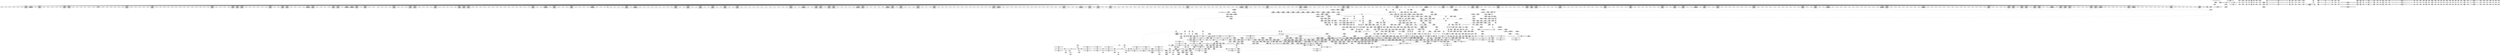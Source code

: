 digraph {
	CE0x4c9b570 [shape=record,shape=Mrecord,label="{CE0x4c9b570|12:_i32,_56:_i8*,_:_CRE_265,266_}"]
	CE0x4c66320 [shape=record,shape=Mrecord,label="{CE0x4c66320|selinux_inode_setattr:conv|security/selinux/hooks.c,2897|*SummSource*}"]
	CE0x4c7d0e0 [shape=record,shape=Mrecord,label="{CE0x4c7d0e0|__validate_creds:file|Function::__validate_creds&Arg::file::}"]
	CE0x4cc0050 [shape=record,shape=Mrecord,label="{CE0x4cc0050|_ret_i32_%retval.0,_!dbg_!27728|security/selinux/avc.c,775|*SummSource*}"]
	CE0x4cc6070 [shape=record,shape=Mrecord,label="{CE0x4cc6070|inode_has_perm:sid3|security/selinux/hooks.c,1617}"]
	CE0x4ca6980 [shape=record,shape=Mrecord,label="{CE0x4ca6980|12:_i32,_56:_i8*,_:_CRE_560,561_}"]
	CE0x4ca6d10 [shape=record,shape=Mrecord,label="{CE0x4ca6d10|12:_i32,_56:_i8*,_:_CRE_563,564_}"]
	CE0x4bfa6c0 [shape=record,shape=Mrecord,label="{CE0x4bfa6c0|12:_i32,_56:_i8*,_:_CRE_170,171_}"]
	CE0x4c04cc0 [shape=record,shape=Mrecord,label="{CE0x4c04cc0|selinux_inode_setattr:tmp10|security/selinux/hooks.c,2880}"]
	CE0x4becdc0 [shape=record,shape=Mrecord,label="{CE0x4becdc0|i64_1|*Constant*}"]
	CE0x4c6c000 [shape=record,shape=Mrecord,label="{CE0x4c6c000|dentry_has_perm:d_inode|security/selinux/hooks.c,1627|*SummSink*}"]
	CE0x4caf540 [shape=record,shape=Mrecord,label="{CE0x4caf540|12:_i32,_56:_i8*,_:_CRE_866,867_}"]
	CE0x4c26cc0 [shape=record,shape=Mrecord,label="{CE0x4c26cc0|selinux_inode_setattr:ia_valid.0|*SummSink*}"]
	CE0x4c653d0 [shape=record,shape=Mrecord,label="{CE0x4c653d0|selinux_inode_setattr:tmp49|security/selinux/hooks.c,2897|*SummSource*}"]
	CE0x4c65c50 [shape=record,shape=Mrecord,label="{CE0x4c65c50|i32_4|*Constant*|*SummSource*}"]
	CE0x4cce010 [shape=record,shape=Mrecord,label="{CE0x4cce010|inode_has_perm:tmp17|security/selinux/hooks.c,1617}"]
	CE0x4cc2a40 [shape=record,shape=Mrecord,label="{CE0x4cc2a40|__validate_creds:if.then|*SummSink*}"]
	CE0x4bea990 [shape=record,shape=Mrecord,label="{CE0x4bea990|selinux_inode_setattr:land.lhs.true2}"]
	CE0x4c75930 [shape=record,shape=Mrecord,label="{CE0x4c75930|i32_512|*Constant*}"]
	CE0x4c99870 [shape=record,shape=Mrecord,label="{CE0x4c99870|12:_i32,_56:_i8*,_:_CRE_240,241_}"]
	CE0x4c76fa0 [shape=record,shape=Mrecord,label="{CE0x4c76fa0|12:_i32,_56:_i8*,_:_CRE_0,2_|*MultipleSource*|Function::inode_has_perm&Arg::inode::|*LoadInst*|security/selinux/hooks.c,1627|security/selinux/hooks.c,1611}"]
	CE0x4be2e30 [shape=record,shape=Mrecord,label="{CE0x4be2e30|inode_has_perm:cred|Function::inode_has_perm&Arg::cred::|*SummSource*}"]
	CE0x4c2cae0 [shape=record,shape=Mrecord,label="{CE0x4c2cae0|i32_-6658|*Constant*}"]
	CE0x4c66a30 [shape=record,shape=Mrecord,label="{CE0x4c66a30|selinux_inode_setattr:conv25|security/selinux/hooks.c,2897}"]
	CE0x4ccaa00 [shape=record,shape=Mrecord,label="{CE0x4ccaa00|inode_has_perm:lnot1|security/selinux/hooks.c,1611|*SummSource*}"]
	CE0x4c14b40 [shape=record,shape=Mrecord,label="{CE0x4c14b40|104:_%struct.inode*,_:_CRE_72,80_|*MultipleSource*|Function::selinux_inode_setattr&Arg::dentry::|Function::dentry_has_perm&Arg::dentry::|security/selinux/hooks.c,1627}"]
	CE0x4c69450 [shape=record,shape=Mrecord,label="{CE0x4c69450|selinux_inode_setattr:retval.0|*SummSource*}"]
	CE0x4c26e60 [shape=record,shape=Mrecord,label="{CE0x4c26e60|i32_65927|*Constant*|*SummSource*}"]
	CE0x4cc1100 [shape=record,shape=Mrecord,label="{CE0x4cc1100|inode_has_perm:tmp19|security/selinux/hooks.c,1618|*SummSource*}"]
	CE0x4c98f50 [shape=record,shape=Mrecord,label="{CE0x4c98f50|12:_i32,_56:_i8*,_:_CRE_206,207_}"]
	CE0x4cb2630 [shape=record,shape=Mrecord,label="{CE0x4cb2630|12:_i32,_56:_i8*,_:_CRE_907,908_}"]
	CE0x4c32600 [shape=record,shape=Mrecord,label="{CE0x4c32600|i64*_getelementptr_inbounds_(_2_x_i64_,_2_x_i64_*___llvm_gcov_ctr98,_i64_0,_i64_1)|*Constant*|*SummSource*}"]
	CE0x4c9c280 [shape=record,shape=Mrecord,label="{CE0x4c9c280|12:_i32,_56:_i8*,_:_CRE_276,277_}"]
	CE0x4bdf0a0 [shape=record,shape=Mrecord,label="{CE0x4bdf0a0|_call_void_mcount()_#3|*SummSink*}"]
	CE0x4c13360 [shape=record,shape=Mrecord,label="{CE0x4c13360|i64*_getelementptr_inbounds_(_2_x_i64_,_2_x_i64_*___llvm_gcov_ctr153,_i64_0,_i64_0)|*Constant*}"]
	CE0x4c5e010 [shape=record,shape=Mrecord,label="{CE0x4c5e010|inode_has_perm:tmp7|security/selinux/hooks.c,1611|*SummSink*}"]
	CE0x4c6cd20 [shape=record,shape=Mrecord,label="{CE0x4c6cd20|104:_%struct.inode*,_:_CRE_167,168_}"]
	CE0x4c57150 [shape=record,shape=Mrecord,label="{CE0x4c57150|12:_i32,_56:_i8*,_:_CRE_195,196_}"]
	CE0x4ccf0c0 [shape=record,shape=Mrecord,label="{CE0x4ccf0c0|_ret_i32_%retval.0,_!dbg_!27728|security/selinux/avc.c,775}"]
	CE0x4ccee20 [shape=record,shape=Mrecord,label="{CE0x4ccee20|avc_has_perm:tclass|Function::avc_has_perm&Arg::tclass::|*SummSource*}"]
	CE0x4cd84c0 [shape=record,shape=Mrecord,label="{CE0x4cd84c0|cred_sid:tmp5|security/selinux/hooks.c,196}"]
	CE0x4c9ce60 [shape=record,shape=Mrecord,label="{CE0x4c9ce60|12:_i32,_56:_i8*,_:_CRE_286,287_}"]
	CE0x4c0d720 [shape=record,shape=Mrecord,label="{CE0x4c0d720|0:_i32,_:_CRE_48,56_|*MultipleSource*|Function::selinux_inode_setattr&Arg::iattr::|security/selinux/hooks.c,2881}"]
	CE0x4cb0880 [shape=record,shape=Mrecord,label="{CE0x4cb0880|12:_i32,_56:_i8*,_:_CRE_882,883_}"]
	CE0x4bff6f0 [shape=record,shape=Mrecord,label="{CE0x4bff6f0|COLLAPSED:_GCMRE_current_task_external_global_%struct.task_struct*:_elem_0::|security/selinux/hooks.c,2880}"]
	CE0x4c6b110 [shape=record,shape=Mrecord,label="{CE0x4c6b110|_ret_i32_%retval.0,_!dbg_!27769|security/selinux/hooks.c,2900}"]
	CE0x4c11130 [shape=record,shape=Mrecord,label="{CE0x4c11130|104:_%struct.inode*,_:_CRE_220,221_}"]
	CE0x4bf4180 [shape=record,shape=Mrecord,label="{CE0x4bf4180|get_current:tmp1|*SummSink*}"]
	CE0x4c76910 [shape=record,shape=Mrecord,label="{CE0x4c76910|12:_i32,_56:_i8*,_:_CRE_88,96_|*MultipleSource*|Function::inode_has_perm&Arg::inode::|*LoadInst*|security/selinux/hooks.c,1627|security/selinux/hooks.c,1611}"]
	CE0x4c06600 [shape=record,shape=Mrecord,label="{CE0x4c06600|get_current:entry}"]
	CE0x4c062f0 [shape=record,shape=Mrecord,label="{CE0x4c062f0|GLOBAL:get_current|*Constant*|*SummSource*}"]
	CE0x4cc48a0 [shape=record,shape=Mrecord,label="{CE0x4cc48a0|cred_sid:entry|*SummSink*}"]
	CE0x4cb5560 [shape=record,shape=Mrecord,label="{CE0x4cb5560|12:_i32,_56:_i8*,_:_CRE_978,979_}"]
	CE0x4c665a0 [shape=record,shape=Mrecord,label="{CE0x4c665a0|i64_262144|*Constant*|*SummSource*}"]
	CE0x4c7a4d0 [shape=record,shape=Mrecord,label="{CE0x4c7a4d0|__validate_creds:cred|Function::__validate_creds&Arg::cred::}"]
	CE0x4c0bc30 [shape=record,shape=Mrecord,label="{CE0x4c0bc30|dentry_has_perm:call|security/selinux/hooks.c,1632|*SummSink*}"]
	CE0x4ca91e0 [shape=record,shape=Mrecord,label="{CE0x4ca91e0|12:_i32,_56:_i8*,_:_CRE_594,595_}"]
	CE0x4cceae0 [shape=record,shape=Mrecord,label="{CE0x4cceae0|avc_has_perm:tsid|Function::avc_has_perm&Arg::tsid::|*SummSink*}"]
	CE0x4c55f80 [shape=record,shape=Mrecord,label="{CE0x4c55f80|12:_i32,_56:_i8*,_:_CRE_176,177_}"]
	CE0x4cb0fa0 [shape=record,shape=Mrecord,label="{CE0x4cb0fa0|12:_i32,_56:_i8*,_:_CRE_888,889_}"]
	CE0x4caa740 [shape=record,shape=Mrecord,label="{CE0x4caa740|12:_i32,_56:_i8*,_:_CRE_612,613_}"]
	CE0x4bf46b0 [shape=record,shape=Mrecord,label="{CE0x4bf46b0|i32_1|*Constant*}"]
	CE0x4c631f0 [shape=record,shape=Mrecord,label="{CE0x4c631f0|i64_22|*Constant*|*SummSink*}"]
	CE0x4c5d960 [shape=record,shape=Mrecord,label="{CE0x4c5d960|inode_has_perm:tobool2|security/selinux/hooks.c,1611|*SummSink*}"]
	CE0x4beebd0 [shape=record,shape=Mrecord,label="{CE0x4beebd0|i64*_getelementptr_inbounds_(_26_x_i64_,_26_x_i64_*___llvm_gcov_ctr234,_i64_0,_i64_6)|*Constant*|*SummSink*}"]
	CE0x4c681b0 [shape=record,shape=Mrecord,label="{CE0x4c681b0|selinux_inode_setattr:tmp51|security/selinux/hooks.c,2899|*SummSource*}"]
	CE0x4c2f100 [shape=record,shape=Mrecord,label="{CE0x4c2f100|i64_12|*Constant*|*SummSink*}"]
	CE0x4c0f090 [shape=record,shape=Mrecord,label="{CE0x4c0f090|selinux_inode_setattr:return|*SummSource*}"]
	CE0x4c0e860 [shape=record,shape=Mrecord,label="{CE0x4c0e860|selinux_inode_setattr:tmp6|security/selinux/hooks.c,2880|*SummSink*}"]
	CE0x4c6cb40 [shape=record,shape=Mrecord,label="{CE0x4c6cb40|104:_%struct.inode*,_:_CRE_165,166_}"]
	CE0x4cb5c60 [shape=record,shape=Mrecord,label="{CE0x4cb5c60|12:_i32,_56:_i8*,_:_CRE_984,988_|*MultipleSource*|Function::inode_has_perm&Arg::inode::|*LoadInst*|security/selinux/hooks.c,1627|security/selinux/hooks.c,1611}"]
	CE0x4cb2890 [shape=record,shape=Mrecord,label="{CE0x4cb2890|12:_i32,_56:_i8*,_:_CRE_909,910_}"]
	CE0x4c9ae50 [shape=record,shape=Mrecord,label="{CE0x4c9ae50|12:_i32,_56:_i8*,_:_CRE_259,260_}"]
	"CONST[source:2(external),value:0(static)][purpose:{operation}][SrcIdx:8]"
	CE0x4c57240 [shape=record,shape=Mrecord,label="{CE0x4c57240|12:_i32,_56:_i8*,_:_CRE_196,197_}"]
	CE0x4cb1de0 [shape=record,shape=Mrecord,label="{CE0x4cb1de0|12:_i32,_56:_i8*,_:_CRE_900,901_}"]
	CE0x4bed220 [shape=record,shape=Mrecord,label="{CE0x4bed220|selinux_inode_setattr:do.end}"]
	CE0x4be6060 [shape=record,shape=Mrecord,label="{CE0x4be6060|104:_%struct.inode*,_:_CRE_307,308_}"]
	CE0x4c61690 [shape=record,shape=Mrecord,label="{CE0x4c61690|i32_8|*Constant*|*SummSource*}"]
	CE0x4c67e20 [shape=record,shape=Mrecord,label="{CE0x4c67e20|selinux_inode_setattr:tmp50|security/selinux/hooks.c,2899|*SummSink*}"]
	CE0x4c5fc00 [shape=record,shape=Mrecord,label="{CE0x4c5fc00|selinux_inode_setattr:tmp40|security/selinux/hooks.c,2896}"]
	CE0x4ca8010 [shape=record,shape=Mrecord,label="{CE0x4ca8010|12:_i32,_56:_i8*,_:_CRE_579,580_}"]
	CE0x4c7e310 [shape=record,shape=Mrecord,label="{CE0x4c7e310|i32_1609|*Constant*|*SummSource*}"]
	CE0x4c5ba20 [shape=record,shape=Mrecord,label="{CE0x4c5ba20|dentry_has_perm:cred|Function::dentry_has_perm&Arg::cred::}"]
	CE0x4c64570 [shape=record,shape=Mrecord,label="{CE0x4c64570|selinux_inode_setattr:tmp48|security/selinux/hooks.c,2897}"]
	CE0x4cb1f10 [shape=record,shape=Mrecord,label="{CE0x4cb1f10|12:_i32,_56:_i8*,_:_CRE_901,902_}"]
	CE0x4cd31e0 [shape=record,shape=Mrecord,label="{CE0x4cd31e0|__validate_creds:tmp7|include/linux/cred.h,174}"]
	CE0x4c763a0 [shape=record,shape=Mrecord,label="{CE0x4c763a0|12:_i32,_56:_i8*,_:_CRE_72,76_|*MultipleSource*|Function::inode_has_perm&Arg::inode::|*LoadInst*|security/selinux/hooks.c,1627|security/selinux/hooks.c,1611}"]
	CE0x4c6f9b0 [shape=record,shape=Mrecord,label="{CE0x4c6f9b0|i64*_getelementptr_inbounds_(_5_x_i64_,_5_x_i64_*___llvm_gcov_ctr155,_i64_0,_i64_0)|*Constant*|*SummSource*}"]
	CE0x4c148e0 [shape=record,shape=Mrecord,label="{CE0x4c148e0|104:_%struct.inode*,_:_CRE_56,64_|*MultipleSource*|Function::selinux_inode_setattr&Arg::dentry::|Function::dentry_has_perm&Arg::dentry::|security/selinux/hooks.c,1627}"]
	CE0x4cc22b0 [shape=record,shape=Mrecord,label="{CE0x4cc22b0|GLOBAL:__llvm_gcov_ctr155|Global_var:__llvm_gcov_ctr155|*SummSource*}"]
	CE0x4c243b0 [shape=record,shape=Mrecord,label="{CE0x4c243b0|inode_has_perm:tmp4|security/selinux/hooks.c,1609|*SummSink*}"]
	CE0x4cc1540 [shape=record,shape=Mrecord,label="{CE0x4cc1540|inode_has_perm:tmp20|security/selinux/hooks.c,1618}"]
	CE0x4c9e750 [shape=record,shape=Mrecord,label="{CE0x4c9e750|12:_i32,_56:_i8*,_:_CRE_307,308_}"]
	"CONST[source:0(mediator),value:2(dynamic)][purpose:{subject}][SnkIdx:0]"
	CE0x4be9490 [shape=record,shape=Mrecord,label="{CE0x4be9490|selinux_inode_setattr:tmp18|security/selinux/hooks.c,2880}"]
	CE0x4cb4b00 [shape=record,shape=Mrecord,label="{CE0x4cb4b00|12:_i32,_56:_i8*,_:_CRE_952,960_|*MultipleSource*|Function::inode_has_perm&Arg::inode::|*LoadInst*|security/selinux/hooks.c,1627|security/selinux/hooks.c,1611}"]
	CE0x4bf6e30 [shape=record,shape=Mrecord,label="{CE0x4bf6e30|selinux_inode_setattr:call|security/selinux/hooks.c,2880|*SummSink*}"]
	CE0x4cd09d0 [shape=record,shape=Mrecord,label="{CE0x4cd09d0|i32_(i32,_i32,_i16,_i32,_%struct.common_audit_data*)*_bitcast_(i32_(i32,_i32,_i16,_i32,_%struct.common_audit_data.495*)*_avc_has_perm_to_i32_(i32,_i32,_i16,_i32,_%struct.common_audit_data*)*)|*Constant*|*SummSink*}"]
	CE0x4bdf000 [shape=record,shape=Mrecord,label="{CE0x4bdf000|_call_void_mcount()_#3|*SummSource*}"]
	CE0x4c34200 [shape=record,shape=Mrecord,label="{CE0x4c34200|inode_has_perm:tmp}"]
	CE0x4bf3d00 [shape=record,shape=Mrecord,label="{CE0x4bf3d00|i64_1|*Constant*}"]
	CE0x4cb2170 [shape=record,shape=Mrecord,label="{CE0x4cb2170|12:_i32,_56:_i8*,_:_CRE_903,904_}"]
	CE0x4c2b9a0 [shape=record,shape=Mrecord,label="{CE0x4c2b9a0|selinux_inode_setattr:tmp21|security/selinux/hooks.c,2885|*SummSource*}"]
	CE0x4bef4d0 [shape=record,shape=Mrecord,label="{CE0x4bef4d0|selinux_inode_setattr:tmp3|*SummSink*}"]
	CE0x4c25230 [shape=record,shape=Mrecord,label="{CE0x4c25230|i64*_getelementptr_inbounds_(_8_x_i64_,_8_x_i64_*___llvm_gcov_ctr154,_i64_0,_i64_2)|*Constant*|*SummSink*}"]
	CE0x4bee540 [shape=record,shape=Mrecord,label="{CE0x4bee540|i32_2880|*Constant*|*SummSource*}"]
	CE0x4c0fcf0 [shape=record,shape=Mrecord,label="{CE0x4c0fcf0|dentry_has_perm:tmp3}"]
	CE0x4c64bd0 [shape=record,shape=Mrecord,label="{CE0x4c64bd0|selinux_inode_setattr:tmp48|security/selinux/hooks.c,2897|*SummSource*}"]
	CE0x4c5cbb0 [shape=record,shape=Mrecord,label="{CE0x4c5cbb0|i32_32|*Constant*|*SummSink*}"]
	CE0x4be5a90 [shape=record,shape=Mrecord,label="{CE0x4be5a90|104:_%struct.inode*,_:_CRE_304,305_}"]
	CE0x4c52ee0 [shape=record,shape=Mrecord,label="{CE0x4c52ee0|104:_%struct.inode*,_:_CRE_194,195_}"]
	CE0x4cb2760 [shape=record,shape=Mrecord,label="{CE0x4cb2760|12:_i32,_56:_i8*,_:_CRE_908,909_}"]
	CE0x4c5fb00 [shape=record,shape=Mrecord,label="{CE0x4c5fb00|i64_20|*Constant*|*SummSink*}"]
	CE0x4caa9a0 [shape=record,shape=Mrecord,label="{CE0x4caa9a0|12:_i32,_56:_i8*,_:_CRE_614,615_}"]
	CE0x4c73680 [shape=record,shape=Mrecord,label="{CE0x4c73680|i64_1|*Constant*}"]
	CE0x4c0dc60 [shape=record,shape=Mrecord,label="{CE0x4c0dc60|0:_i32,_:_CRE_72,80_|*MultipleSource*|Function::selinux_inode_setattr&Arg::iattr::|security/selinux/hooks.c,2881}"]
	CE0x4c7a800 [shape=record,shape=Mrecord,label="{CE0x4c7a800|cred_sid:tmp4|*LoadInst*|security/selinux/hooks.c,196}"]
	CE0x4bdf3d0 [shape=record,shape=Mrecord,label="{CE0x4bdf3d0|selinux_inode_setattr:tmp7|security/selinux/hooks.c,2880|*SummSink*}"]
	CE0x4bdc300 [shape=record,shape=Mrecord,label="{CE0x4bdc300|selinux_inode_setattr:if.end13|*SummSink*}"]
	CE0x4bf1720 [shape=record,shape=Mrecord,label="{CE0x4bf1720|i64*_getelementptr_inbounds_(_26_x_i64_,_26_x_i64_*___llvm_gcov_ctr234,_i64_0,_i64_1)|*Constant*|*SummSource*}"]
	CE0x4c71560 [shape=record,shape=Mrecord,label="{CE0x4c71560|inode_has_perm:do.body}"]
	CE0x4cabc10 [shape=record,shape=Mrecord,label="{CE0x4cabc10|12:_i32,_56:_i8*,_:_CRE_656,664_|*MultipleSource*|Function::inode_has_perm&Arg::inode::|*LoadInst*|security/selinux/hooks.c,1627|security/selinux/hooks.c,1611}"]
	CE0x4c0c870 [shape=record,shape=Mrecord,label="{CE0x4c0c870|i8*_getelementptr_inbounds_(_25_x_i8_,_25_x_i8_*_.str3,_i32_0,_i32_0)|*Constant*|*SummSource*}"]
	CE0x4c5bb80 [shape=record,shape=Mrecord,label="{CE0x4c5bb80|dentry_has_perm:cred|Function::dentry_has_perm&Arg::cred::|*SummSource*}"]
	CE0x4c351d0 [shape=record,shape=Mrecord,label="{CE0x4c351d0|__validate_creds:lnot1|include/linux/cred.h,173}"]
	CE0x4bfeea0 [shape=record,shape=Mrecord,label="{CE0x4bfeea0|_ret_%struct.task_struct*_%tmp4,_!dbg_!27714|./arch/x86/include/asm/current.h,14}"]
	CE0x4c5fd20 [shape=record,shape=Mrecord,label="{CE0x4c5fd20|selinux_inode_setattr:tmp40|security/selinux/hooks.c,2896|*SummSource*}"]
	CE0x4c6bd10 [shape=record,shape=Mrecord,label="{CE0x4c6bd10|i32_5|*Constant*}"]
	CE0x4cab7e0 [shape=record,shape=Mrecord,label="{CE0x4cab7e0|12:_i32,_56:_i8*,_:_CRE_640,648_|*MultipleSource*|Function::inode_has_perm&Arg::inode::|*LoadInst*|security/selinux/hooks.c,1627|security/selinux/hooks.c,1611}"]
	CE0x4c84f60 [shape=record,shape=Mrecord,label="{CE0x4c84f60|12:_i32,_56:_i8*,_:_CRE_150,151_}"]
	CE0x4c569d0 [shape=record,shape=Mrecord,label="{CE0x4c569d0|12:_i32,_56:_i8*,_:_CRE_187,188_}"]
	CE0x4c31d30 [shape=record,shape=Mrecord,label="{CE0x4c31d30|selinux_inode_setattr:tmp31|security/selinux/hooks.c,2890}"]
	CE0x4c66aa0 [shape=record,shape=Mrecord,label="{CE0x4c66aa0|selinux_inode_setattr:or|security/selinux/hooks.c,2897}"]
	CE0x4c9c4e0 [shape=record,shape=Mrecord,label="{CE0x4c9c4e0|12:_i32,_56:_i8*,_:_CRE_278,279_}"]
	CE0x4bd94f0 [shape=record,shape=Mrecord,label="{CE0x4bd94f0|i64_17|*Constant*}"]
	CE0x540dfb0 [shape=record,shape=Mrecord,label="{CE0x540dfb0|selinux_inode_setattr:tmp2|*SummSource*}"]
	CE0x4c6a340 [shape=record,shape=Mrecord,label="{CE0x4c6a340|selinux_inode_setattr:tmp53|security/selinux/hooks.c,2900}"]
	CE0x4c84c90 [shape=record,shape=Mrecord,label="{CE0x4c84c90|12:_i32,_56:_i8*,_:_CRE_147,148_}"]
	CE0x4c5e340 [shape=record,shape=Mrecord,label="{CE0x4c5e340|GLOBAL:selinux_policycap_openperm|Global_var:selinux_policycap_openperm|*SummSink*}"]
	CE0x4cc3550 [shape=record,shape=Mrecord,label="{CE0x4cc3550|avc_has_perm:tsid|Function::avc_has_perm&Arg::tsid::}"]
	CE0x4cd5770 [shape=record,shape=Mrecord,label="{CE0x4cd5770|i64*_getelementptr_inbounds_(_5_x_i64_,_5_x_i64_*___llvm_gcov_ctr155,_i64_0,_i64_4)|*Constant*}"]
	CE0x4c11fa0 [shape=record,shape=Mrecord,label="{CE0x4c11fa0|104:_%struct.inode*,_:_CRE_148,149_}"]
	CE0x4be66d0 [shape=record,shape=Mrecord,label="{CE0x4be66d0|104:_%struct.inode*,_:_CRE_315,316_}"]
	CE0x4c85da0 [shape=record,shape=Mrecord,label="{CE0x4c85da0|12:_i32,_56:_i8*,_:_CRE_12,16_|*MultipleSource*|Function::inode_has_perm&Arg::inode::|*LoadInst*|security/selinux/hooks.c,1627|security/selinux/hooks.c,1611}"]
	CE0x4c58990 [shape=record,shape=Mrecord,label="{CE0x4c58990|selinux_inode_setattr:tmp34|security/selinux/hooks.c,2892|*SummSink*}"]
	CE0x4c15ac0 [shape=record,shape=Mrecord,label="{CE0x4c15ac0|selinux_inode_setattr:land.lhs.true|*SummSource*}"]
	CE0x4c6f480 [shape=record,shape=Mrecord,label="{CE0x4c6f480|__validate_creds:lnot1|include/linux/cred.h,173|*SummSink*}"]
	CE0x4be67c0 [shape=record,shape=Mrecord,label="{CE0x4be67c0|104:_%struct.inode*,_:_CRE_316,317_}"]
	CE0x4bf3de0 [shape=record,shape=Mrecord,label="{CE0x4bf3de0|i64_1|*Constant*|*SummSink*}"]
	CE0x4c61de0 [shape=record,shape=Mrecord,label="{CE0x4c61de0|selinux_inode_setattr:and22|security/selinux/hooks.c,2896|*SummSource*}"]
	CE0x4c29fd0 [shape=record,shape=Mrecord,label="{CE0x4c29fd0|12:_i32,_56:_i8*,_:_CRE_136,137_}"]
	CE0x4c0f670 [shape=record,shape=Mrecord,label="{CE0x4c0f670|dentry_has_perm:tmp}"]
	CE0x4c9cd30 [shape=record,shape=Mrecord,label="{CE0x4c9cd30|12:_i32,_56:_i8*,_:_CRE_285,286_}"]
	CE0x4c26fa0 [shape=record,shape=Mrecord,label="{CE0x4c26fa0|i32_65927|*Constant*|*SummSink*}"]
	CE0x4cc5350 [shape=record,shape=Mrecord,label="{CE0x4cc5350|i32_10|*Constant*}"]
	CE0x4cc5bd0 [shape=record,shape=Mrecord,label="{CE0x4cc5bd0|inode_has_perm:tmp15|*LoadInst*|security/selinux/hooks.c,1615|*SummSource*}"]
	CE0x4be2ea0 [shape=record,shape=Mrecord,label="{CE0x4be2ea0|inode_has_perm:cred|Function::inode_has_perm&Arg::cred::|*SummSink*}"]
	CE0x4ca7430 [shape=record,shape=Mrecord,label="{CE0x4ca7430|12:_i32,_56:_i8*,_:_CRE_569,570_}"]
	CE0x4cd08a0 [shape=record,shape=Mrecord,label="{CE0x4cd08a0|i32_(i32,_i32,_i16,_i32,_%struct.common_audit_data*)*_bitcast_(i32_(i32,_i32,_i16,_i32,_%struct.common_audit_data.495*)*_avc_has_perm_to_i32_(i32,_i32,_i16,_i32,_%struct.common_audit_data*)*)|*Constant*|*SummSource*}"]
	CE0x4c034f0 [shape=record,shape=Mrecord,label="{CE0x4c034f0|selinux_inode_setattr:tmp11|security/selinux/hooks.c,2880}"]
	CE0x4c06790 [shape=record,shape=Mrecord,label="{CE0x4c06790|get_current:entry|*SummSource*}"]
	CE0x4ca7300 [shape=record,shape=Mrecord,label="{CE0x4ca7300|12:_i32,_56:_i8*,_:_CRE_568,569_}"]
	CE0x4c2bd50 [shape=record,shape=Mrecord,label="{CE0x4c2bd50|selinux_inode_setattr:tmp22|security/selinux/hooks.c,2885|*SummSource*}"]
	CE0x4cbb630 [shape=record,shape=Mrecord,label="{CE0x4cbb630|inode_has_perm:tmp12|security/selinux/hooks.c,1612|*SummSource*}"]
	CE0x4bebb10 [shape=record,shape=Mrecord,label="{CE0x4bebb10|i64_11|*Constant*|*SummSink*}"]
	CE0x4c68fc0 [shape=record,shape=Mrecord,label="{CE0x4c68fc0|selinux_inode_setattr:call27|security/selinux/hooks.c,2899|*SummSink*}"]
	CE0x4bf8e60 [shape=record,shape=Mrecord,label="{CE0x4bf8e60|i32_4|*Constant*}"]
	CE0x4c9b1e0 [shape=record,shape=Mrecord,label="{CE0x4c9b1e0|12:_i32,_56:_i8*,_:_CRE_262,263_}"]
	CE0x4c07800 [shape=record,shape=Mrecord,label="{CE0x4c07800|i64*_getelementptr_inbounds_(_26_x_i64_,_26_x_i64_*___llvm_gcov_ctr234,_i64_0,_i64_9)|*Constant*|*SummSource*}"]
	CE0x4bcffe0 [shape=record,shape=Mrecord,label="{CE0x4bcffe0|selinux_inode_setattr:land.lhs.true21}"]
	CE0x4c29620 [shape=record,shape=Mrecord,label="{CE0x4c29620|inode_has_perm:tmp2|*SummSink*}"]
	CE0x4c05990 [shape=record,shape=Mrecord,label="{CE0x4c05990|selinux_inode_setattr:tmp4|security/selinux/hooks.c,2880|*SummSource*}"]
	CE0x4c086b0 [shape=record,shape=Mrecord,label="{CE0x4c086b0|selinux_inode_setattr:tmp20|*LoadInst*|security/selinux/hooks.c,2881}"]
	CE0x4be21b0 [shape=record,shape=Mrecord,label="{CE0x4be21b0|0:_i8,_8:_%struct.dentry*,_24:_%struct.selinux_audit_data*,_:_SCMRE_0,1_|*MultipleSource*|security/selinux/hooks.c, 1628|security/selinux/hooks.c,1630}"]
	CE0x4bfb760 [shape=record,shape=Mrecord,label="{CE0x4bfb760|selinux_inode_setattr:tmp16|security/selinux/hooks.c,2880|*SummSink*}"]
	CE0x4c6ffa0 [shape=record,shape=Mrecord,label="{CE0x4c6ffa0|12:_i32,_56:_i8*,_:_CRE_48,56_|*MultipleSource*|Function::inode_has_perm&Arg::inode::|*LoadInst*|security/selinux/hooks.c,1627|security/selinux/hooks.c,1611}"]
	CE0x4c52fd0 [shape=record,shape=Mrecord,label="{CE0x4c52fd0|104:_%struct.inode*,_:_CRE_195,196_}"]
	CE0x4ca97d0 [shape=record,shape=Mrecord,label="{CE0x4ca97d0|12:_i32,_56:_i8*,_:_CRE_599,600_}"]
	CE0x4c52b20 [shape=record,shape=Mrecord,label="{CE0x4c52b20|104:_%struct.inode*,_:_CRE_190,191_}"]
	CE0x4cc5780 [shape=record,shape=Mrecord,label="{CE0x4cc5780|inode_has_perm:i_security|security/selinux/hooks.c,1615}"]
	CE0x4bfa120 [shape=record,shape=Mrecord,label="{CE0x4bfa120|12:_i32,_56:_i8*,_:_CRE_164,165_}"]
	CE0x4c7d3b0 [shape=record,shape=Mrecord,label="{CE0x4c7d3b0|__validate_creds:file|Function::__validate_creds&Arg::file::|*SummSink*}"]
	CE0x4c6d0e0 [shape=record,shape=Mrecord,label="{CE0x4c6d0e0|104:_%struct.inode*,_:_CRE_171,172_}"]
	CE0x4c6fc10 [shape=record,shape=Mrecord,label="{CE0x4c6fc10|12:_i32,_56:_i8*,_:_CRE_32,40_|*MultipleSource*|Function::inode_has_perm&Arg::inode::|*LoadInst*|security/selinux/hooks.c,1627|security/selinux/hooks.c,1611}"]
	CE0x4c36740 [shape=record,shape=Mrecord,label="{CE0x4c36740|selinux_inode_setattr:ia_valid6|security/selinux/hooks.c,2881|*SummSource*}"]
	CE0x4bf43a0 [shape=record,shape=Mrecord,label="{CE0x4bf43a0|selinux_inode_setattr:tobool|security/selinux/hooks.c,2880}"]
	CE0x4c5ee30 [shape=record,shape=Mrecord,label="{CE0x4c5ee30|selinux_inode_setattr:tobool20|security/selinux/hooks.c,2896}"]
	CE0x4c9d910 [shape=record,shape=Mrecord,label="{CE0x4c9d910|12:_i32,_56:_i8*,_:_CRE_295,296_}"]
	CE0x4cb0620 [shape=record,shape=Mrecord,label="{CE0x4cb0620|12:_i32,_56:_i8*,_:_CRE_880,881_}"]
	CE0x4c25710 [shape=record,shape=Mrecord,label="{CE0x4c25710|selinux_inode_setattr:tmp31|security/selinux/hooks.c,2890|*SummSource*}"]
	CE0x4cb1590 [shape=record,shape=Mrecord,label="{CE0x4cb1590|12:_i32,_56:_i8*,_:_CRE_893,894_}"]
	CE0x4c56340 [shape=record,shape=Mrecord,label="{CE0x4c56340|12:_i32,_56:_i8*,_:_CRE_180,181_}"]
	CE0x4c026d0 [shape=record,shape=Mrecord,label="{CE0x4c026d0|i64*_getelementptr_inbounds_(_26_x_i64_,_26_x_i64_*___llvm_gcov_ctr234,_i64_0,_i64_0)|*Constant*}"]
	CE0x4c9abf0 [shape=record,shape=Mrecord,label="{CE0x4c9abf0|12:_i32,_56:_i8*,_:_CRE_257,258_}"]
	CE0x4c84ba0 [shape=record,shape=Mrecord,label="{CE0x4c84ba0|12:_i32,_56:_i8*,_:_CRE_146,147_}"]
	CE0x4be0170 [shape=record,shape=Mrecord,label="{CE0x4be0170|dentry_has_perm:tmp2|*SummSource*}"]
	CE0x4be6400 [shape=record,shape=Mrecord,label="{CE0x4be6400|104:_%struct.inode*,_:_CRE_312,313_}"]
	CE0x4cb5340 [shape=record,shape=Mrecord,label="{CE0x4cb5340|12:_i32,_56:_i8*,_:_CRE_977,978_}"]
	CE0x4ccfaa0 [shape=record,shape=Mrecord,label="{CE0x4ccfaa0|inode_has_perm:sclass|security/selinux/hooks.c,1617|*SummSource*}"]
	CE0x4c69e90 [shape=record,shape=Mrecord,label="{CE0x4c69e90|selinux_inode_setattr:tmp52|security/selinux/hooks.c,2900|*SummSource*}"]
	CE0x4c5b0a0 [shape=record,shape=Mrecord,label="{CE0x4c5b0a0|GLOBAL:dentry_has_perm|*Constant*}"]
	CE0x4ccef50 [shape=record,shape=Mrecord,label="{CE0x4ccef50|avc_has_perm:tclass|Function::avc_has_perm&Arg::tclass::|*SummSink*}"]
	CE0x4be17a0 [shape=record,shape=Mrecord,label="{CE0x4be17a0|i1_true|*Constant*|*SummSink*}"]
	CE0x4c24860 [shape=record,shape=Mrecord,label="{CE0x4c24860|%struct.task_struct*_(%struct.task_struct**)*_asm_movq_%gs:$_1:P_,$0_,_r,im,_dirflag_,_fpsr_,_flags_|*SummSink*}"]
	CE0x4bf9e50 [shape=record,shape=Mrecord,label="{CE0x4bf9e50|12:_i32,_56:_i8*,_:_CRE_161,162_}"]
	CE0x4c73460 [shape=record,shape=Mrecord,label="{CE0x4c73460|__validate_creds:entry}"]
	CE0x4bf5180 [shape=record,shape=Mrecord,label="{CE0x4bf5180|selinux_inode_setattr:tobool16|security/selinux/hooks.c,2892}"]
	CE0x4be6310 [shape=record,shape=Mrecord,label="{CE0x4be6310|104:_%struct.inode*,_:_CRE_311,312_}"]
	CE0x4c65050 [shape=record,shape=Mrecord,label="{CE0x4c65050|i64*_getelementptr_inbounds_(_26_x_i64_,_26_x_i64_*___llvm_gcov_ctr234,_i64_0,_i64_23)|*Constant*|*SummSink*}"]
	CE0x4cb2c20 [shape=record,shape=Mrecord,label="{CE0x4cb2c20|12:_i32,_56:_i8*,_:_CRE_912,913_}"]
	CE0x4bdad30 [shape=record,shape=Mrecord,label="{CE0x4bdad30|selinux_inode_setattr:do.body}"]
	CE0x4ca90b0 [shape=record,shape=Mrecord,label="{CE0x4ca90b0|12:_i32,_56:_i8*,_:_CRE_593,594_}"]
	CE0x4beb480 [shape=record,shape=Mrecord,label="{CE0x4beb480|selinux_inode_setattr:and|security/selinux/hooks.c,2885|*SummSource*}"]
	CE0x4c5a1d0 [shape=record,shape=Mrecord,label="{CE0x4c5a1d0|selinux_inode_setattr:tmp37|security/selinux/hooks.c,2894|*SummSink*}"]
	CE0x4c65230 [shape=record,shape=Mrecord,label="{CE0x4c65230|selinux_inode_setattr:tmp49|security/selinux/hooks.c,2897}"]
	CE0x4c2eae0 [shape=record,shape=Mrecord,label="{CE0x4c2eae0|i64_13|*Constant*|*SummSource*}"]
	CE0x4c7bdf0 [shape=record,shape=Mrecord,label="{CE0x4c7bdf0|inode_has_perm:tmp|*SummSource*}"]
	CE0x4c2a8b0 [shape=record,shape=Mrecord,label="{CE0x4c2a8b0|_call_void_mcount()_#3|*SummSource*}"]
	CE0x4c721c0 [shape=record,shape=Mrecord,label="{CE0x4c721c0|i64*_getelementptr_inbounds_(_8_x_i64_,_8_x_i64_*___llvm_gcov_ctr154,_i64_0,_i64_1)|*Constant*|*SummSource*}"]
	CE0x4c5b780 [shape=record,shape=Mrecord,label="{CE0x4c5b780|GLOBAL:dentry_has_perm|*Constant*|*SummSink*}"]
	CE0x4c58880 [shape=record,shape=Mrecord,label="{CE0x4c58880|selinux_inode_setattr:tmp34|security/selinux/hooks.c,2892|*SummSource*}"]
	CE0x4ca1380 [shape=record,shape=Mrecord,label="{CE0x4ca1380|12:_i32,_56:_i8*,_:_CRE_472,473_}"]
	CE0x4cbbb10 [shape=record,shape=Mrecord,label="{CE0x4cbbb10|i64*_getelementptr_inbounds_(_8_x_i64_,_8_x_i64_*___llvm_gcov_ctr154,_i64_0,_i64_6)|*Constant*}"]
	CE0x4c5e210 [shape=record,shape=Mrecord,label="{CE0x4c5e210|GLOBAL:selinux_policycap_openperm|Global_var:selinux_policycap_openperm|*SummSource*}"]
	CE0x4c2aaf0 [shape=record,shape=Mrecord,label="{CE0x4c2aaf0|_call_void___validate_creds(%struct.cred*_%cred,_i8*_getelementptr_inbounds_(_25_x_i8_,_25_x_i8_*_.str3,_i32_0,_i32_0),_i32_1609)_#10,_!dbg_!27719|security/selinux/hooks.c,1609|*SummSource*}"]
	CE0x4cc03f0 [shape=record,shape=Mrecord,label="{CE0x4cc03f0|i64*_getelementptr_inbounds_(_8_x_i64_,_8_x_i64_*___llvm_gcov_ctr154,_i64_0,_i64_7)|*Constant*}"]
	CE0x4cc1830 [shape=record,shape=Mrecord,label="{CE0x4cc1830|inode_has_perm:tmp20|security/selinux/hooks.c,1618|*SummSink*}"]
	CE0x4cc4fb0 [shape=record,shape=Mrecord,label="{CE0x4cc4fb0|_ret_i32_%tmp6,_!dbg_!27716|security/selinux/hooks.c,197|*SummSink*}"]
	CE0x4c5de10 [shape=record,shape=Mrecord,label="{CE0x4c5de10|inode_has_perm:tmp7|security/selinux/hooks.c,1611|*SummSource*}"]
	CE0x4c0ff00 [shape=record,shape=Mrecord,label="{CE0x4c0ff00|dentry_has_perm:tmp3|*SummSource*}"]
	CE0x4c988c0 [shape=record,shape=Mrecord,label="{CE0x4c988c0|12:_i32,_56:_i8*,_:_CRE_199,200_}"]
	CE0x4c77b20 [shape=record,shape=Mrecord,label="{CE0x4c77b20|12:_i32,_56:_i8*,_:_CRE_504,508_|*MultipleSource*|Function::inode_has_perm&Arg::inode::|*LoadInst*|security/selinux/hooks.c,1627|security/selinux/hooks.c,1611}"]
	CE0x4cd3770 [shape=record,shape=Mrecord,label="{CE0x4cd3770|GLOBAL:__invalid_creds|*Constant*}"]
	CE0x4c9c020 [shape=record,shape=Mrecord,label="{CE0x4c9c020|12:_i32,_56:_i8*,_:_CRE_274,275_}"]
	CE0x4cc5c40 [shape=record,shape=Mrecord,label="{CE0x4cc5c40|inode_has_perm:tmp15|*LoadInst*|security/selinux/hooks.c,1615|*SummSink*}"]
	CE0x4cc4c80 [shape=record,shape=Mrecord,label="{CE0x4cc4c80|_ret_i32_%tmp6,_!dbg_!27716|security/selinux/hooks.c,197}"]
	CE0x4c6f020 [shape=record,shape=Mrecord,label="{CE0x4c6f020|inode_has_perm:tmp5|security/selinux/hooks.c,1609|*SummSource*}"]
	CE0x4cd52c0 [shape=record,shape=Mrecord,label="{CE0x4cd52c0|i32_3|*Constant*|*SummSource*}"]
	CE0x4c2fcc0 [shape=record,shape=Mrecord,label="{CE0x4c2fcc0|selinux_inode_setattr:tmp27|security/selinux/hooks.c,2888|*SummSource*}"]
	CE0x4ca2380 [shape=record,shape=Mrecord,label="{CE0x4ca2380|12:_i32,_56:_i8*,_:_CRE_484,485_}"]
	CE0x4cd2c20 [shape=record,shape=Mrecord,label="{CE0x4cd2c20|__validate_creds:tmp6|include/linux/cred.h,174}"]
	CE0x4c353c0 [shape=record,shape=Mrecord,label="{CE0x4c353c0|selinux_inode_setattr:tobool1|security/selinux/hooks.c,2880|*SummSink*}"]
	CE0x4c06eb0 [shape=record,shape=Mrecord,label="{CE0x4c06eb0|selinux_inode_setattr:tmp14|security/selinux/hooks.c,2880|*SummSource*}"]
	CE0x4c2db20 [shape=record,shape=Mrecord,label="{CE0x4c2db20|104:_%struct.inode*,_:_CRE_144,145_}"]
	CE0x4cb3b90 [shape=record,shape=Mrecord,label="{CE0x4cb3b90|12:_i32,_56:_i8*,_:_CRE_925,926_}"]
	CE0x4caeee0 [shape=record,shape=Mrecord,label="{CE0x4caeee0|12:_i32,_56:_i8*,_:_CRE_856,864_|*MultipleSource*|Function::inode_has_perm&Arg::inode::|*LoadInst*|security/selinux/hooks.c,1627|security/selinux/hooks.c,1611}"]
	CE0x4c74fc0 [shape=record,shape=Mrecord,label="{CE0x4c74fc0|i64*_getelementptr_inbounds_(_8_x_i64_,_8_x_i64_*___llvm_gcov_ctr154,_i64_0,_i64_1)|*Constant*|*SummSink*}"]
	CE0x4cc3f10 [shape=record,shape=Mrecord,label="{CE0x4cc3f10|inode_has_perm:call|security/selinux/hooks.c,1614|*SummSink*}"]
	CE0x4c5f4b0 [shape=record,shape=Mrecord,label="{CE0x4c5f4b0|i64_19|*Constant*|*SummSource*}"]
	"CONST[source:1(input),value:2(dynamic)][purpose:{object}][SrcIdx:14]"
	CE0x4cac960 [shape=record,shape=Mrecord,label="{CE0x4cac960|12:_i32,_56:_i8*,_:_CRE_696,704_|*MultipleSource*|Function::inode_has_perm&Arg::inode::|*LoadInst*|security/selinux/hooks.c,1627|security/selinux/hooks.c,1611}"]
	CE0x4c79850 [shape=record,shape=Mrecord,label="{CE0x4c79850|i32_22|*Constant*}"]
	CE0x4c58ab0 [shape=record,shape=Mrecord,label="{CE0x4c58ab0|selinux_inode_setattr:tmp35|security/selinux/hooks.c,2892}"]
	CE0x4c25db0 [shape=record,shape=Mrecord,label="{CE0x4c25db0|selinux_inode_setattr:tmp32|security/selinux/hooks.c,2890}"]
	CE0x4cbc1f0 [shape=record,shape=Mrecord,label="{CE0x4cbc1f0|inode_has_perm:tmp13|security/selinux/hooks.c,1614}"]
	CE0x4cab580 [shape=record,shape=Mrecord,label="{CE0x4cab580|12:_i32,_56:_i8*,_:_CRE_624,628_|*MultipleSource*|Function::inode_has_perm&Arg::inode::|*LoadInst*|security/selinux/hooks.c,1627|security/selinux/hooks.c,1611}"]
	CE0x4cb3340 [shape=record,shape=Mrecord,label="{CE0x4cb3340|12:_i32,_56:_i8*,_:_CRE_918,919_}"]
	CE0x4c62530 [shape=record,shape=Mrecord,label="{CE0x4c62530|selinux_inode_setattr:tobool23|security/selinux/hooks.c,2896|*SummSource*}"]
	CE0x4c27710 [shape=record,shape=Mrecord,label="{CE0x4c27710|_call_void_mcount()_#3|*SummSource*}"]
	CE0x4c35d60 [shape=record,shape=Mrecord,label="{CE0x4c35d60|selinux_inode_setattr:tmp19|security/selinux/hooks.c,2880|*SummSink*}"]
	CE0x4c5d320 [shape=record,shape=Mrecord,label="{CE0x4c5d320|inode_has_perm:expval|security/selinux/hooks.c,1611|*SummSink*}"]
	CE0x4cb22a0 [shape=record,shape=Mrecord,label="{CE0x4cb22a0|12:_i32,_56:_i8*,_:_CRE_904,905_}"]
	CE0x4bdfc80 [shape=record,shape=Mrecord,label="{CE0x4bdfc80|GLOBAL:selinux_inode_setattr.__warned|Global_var:selinux_inode_setattr.__warned|*SummSource*}"]
	CE0x4c9b900 [shape=record,shape=Mrecord,label="{CE0x4c9b900|12:_i32,_56:_i8*,_:_CRE_268,269_}"]
	CE0x4c108c0 [shape=record,shape=Mrecord,label="{CE0x4c108c0|104:_%struct.inode*,_:_CRE_211,212_}"]
	CE0x4c9e880 [shape=record,shape=Mrecord,label="{CE0x4c9e880|12:_i32,_56:_i8*,_:_CRE_308,309_}"]
	CE0x4bf2620 [shape=record,shape=Mrecord,label="{CE0x4bf2620|_ret_i32_%call,_!dbg_!27723|security/selinux/hooks.c,1632|*SummSource*}"]
	CE0x4c07290 [shape=record,shape=Mrecord,label="{CE0x4c07290|i8*_getelementptr_inbounds_(_45_x_i8_,_45_x_i8_*_.str12,_i32_0,_i32_0)|*Constant*|*SummSource*}"]
	CE0x4c5aef0 [shape=record,shape=Mrecord,label="{CE0x4c5aef0|selinux_inode_setattr:call18|security/selinux/hooks.c,2894|*SummSink*}"]
	CE0x4c72f90 [shape=record,shape=Mrecord,label="{CE0x4c72f90|i64*_getelementptr_inbounds_(_2_x_i64_,_2_x_i64_*___llvm_gcov_ctr131,_i64_0,_i64_1)|*Constant*|*SummSink*}"]
	CE0x4c2f020 [shape=record,shape=Mrecord,label="{CE0x4c2f020|i64_12|*Constant*}"]
	CE0x4c6e680 [shape=record,shape=Mrecord,label="{CE0x4c6e680|i64*_getelementptr_inbounds_(_8_x_i64_,_8_x_i64_*___llvm_gcov_ctr154,_i64_0,_i64_2)|*Constant*}"]
	CE0x4caad30 [shape=record,shape=Mrecord,label="{CE0x4caad30|12:_i32,_56:_i8*,_:_CRE_617,618_}"]
	CE0x4cad5f0 [shape=record,shape=Mrecord,label="{CE0x4cad5f0|12:_i32,_56:_i8*,_:_CRE_752,756_|*MultipleSource*|Function::inode_has_perm&Arg::inode::|*LoadInst*|security/selinux/hooks.c,1627|security/selinux/hooks.c,1611}"]
	CE0x4c352b0 [shape=record,shape=Mrecord,label="{CE0x4c352b0|selinux_inode_setattr:tobool1|security/selinux/hooks.c,2880|*SummSource*}"]
	CE0x4ca1c90 [shape=record,shape=Mrecord,label="{CE0x4ca1c90|12:_i32,_56:_i8*,_:_CRE_478,479_}"]
	CE0x4c28800 [shape=record,shape=Mrecord,label="{CE0x4c28800|inode_has_perm:tmp3|*SummSink*}"]
	CE0x4bdec50 [shape=record,shape=Mrecord,label="{CE0x4bdec50|GLOBAL:__llvm_gcov_ctr234|Global_var:__llvm_gcov_ctr234}"]
	CE0x4c2ae20 [shape=record,shape=Mrecord,label="{CE0x4c2ae20|GLOBAL:__validate_creds|*Constant*}"]
	CE0x4cd5a50 [shape=record,shape=Mrecord,label="{CE0x4cd5a50|GLOBAL:__invalid_creds|*Constant*|*SummSource*}"]
	CE0x4c06cb0 [shape=record,shape=Mrecord,label="{CE0x4c06cb0|selinux_inode_setattr:tmp14|security/selinux/hooks.c,2880}"]
	CE0x4c2c5a0 [shape=record,shape=Mrecord,label="{CE0x4c2c5a0|selinux_inode_setattr:tmp24|security/selinux/hooks.c,2885}"]
	CE0x4c33130 [shape=record,shape=Mrecord,label="{CE0x4c33130|GLOBAL:current_task|Global_var:current_task|*SummSource*}"]
	CE0x4c99e70 [shape=record,shape=Mrecord,label="{CE0x4c99e70|12:_i32,_56:_i8*,_:_CRE_243,244_}"]
	CE0x4cad3d0 [shape=record,shape=Mrecord,label="{CE0x4cad3d0|12:_i32,_56:_i8*,_:_CRE_744,752_|*MultipleSource*|Function::inode_has_perm&Arg::inode::|*LoadInst*|security/selinux/hooks.c,1627|security/selinux/hooks.c,1611}"]
	CE0x4c07630 [shape=record,shape=Mrecord,label="{CE0x4c07630|i64*_getelementptr_inbounds_(_26_x_i64_,_26_x_i64_*___llvm_gcov_ctr234,_i64_0,_i64_9)|*Constant*}"]
	CE0x4ccf330 [shape=record,shape=Mrecord,label="{CE0x4ccf330|avc_has_perm:requested|Function::avc_has_perm&Arg::requested::}"]
	CE0x4bf8a70 [shape=record,shape=Mrecord,label="{CE0x4bf8a70|get_current:tmp3}"]
	CE0x4bf22b0 [shape=record,shape=Mrecord,label="{CE0x4bf22b0|selinux_inode_setattr:if.then12|*SummSource*}"]
	CE0x4cc3a00 [shape=record,shape=Mrecord,label="{CE0x4cc3a00|inode_has_perm:tmp14|security/selinux/hooks.c,1614|*SummSink*}"]
	CE0x4c326a0 [shape=record,shape=Mrecord,label="{CE0x4c326a0|i64*_getelementptr_inbounds_(_2_x_i64_,_2_x_i64_*___llvm_gcov_ctr98,_i64_0,_i64_1)|*Constant*|*SummSink*}"]
	CE0x4c77910 [shape=record,shape=Mrecord,label="{CE0x4c77910|12:_i32,_56:_i8*,_:_CRE_500,504_|*MultipleSource*|Function::inode_has_perm&Arg::inode::|*LoadInst*|security/selinux/hooks.c,1627|security/selinux/hooks.c,1611}"]
	CE0x4cafb70 [shape=record,shape=Mrecord,label="{CE0x4cafb70|12:_i32,_56:_i8*,_:_CRE_871,872_}"]
	CE0x4cc3d70 [shape=record,shape=Mrecord,label="{CE0x4cc3d70|inode_has_perm:call|security/selinux/hooks.c,1614}"]
	CE0x4c63ec0 [shape=record,shape=Mrecord,label="{CE0x4c63ec0|selinux_inode_setattr:tmp46|security/selinux/hooks.c,2896|*SummSink*}"]
	CE0x4c771d0 [shape=record,shape=Mrecord,label="{CE0x4c771d0|inode_has_perm:i_flags|security/selinux/hooks.c,1611|*SummSource*}"]
	CE0x4bf5c60 [shape=record,shape=Mrecord,label="{CE0x4bf5c60|i32_0|*Constant*|*SummSource*}"]
	CE0x4ca9a30 [shape=record,shape=Mrecord,label="{CE0x4ca9a30|12:_i32,_56:_i8*,_:_CRE_601,602_}"]
	CE0x4bf27e0 [shape=record,shape=Mrecord,label="{CE0x4bf27e0|_ret_i32_%call,_!dbg_!27723|security/selinux/hooks.c,1632|*SummSink*}"]
	CE0x4be5c80 [shape=record,shape=Mrecord,label="{CE0x4be5c80|104:_%struct.inode*,_:_CRE_305,306_}"]
	CE0x4c98c80 [shape=record,shape=Mrecord,label="{CE0x4c98c80|12:_i32,_56:_i8*,_:_CRE_203,204_}"]
	CE0x4c11d30 [shape=record,shape=Mrecord,label="{CE0x4c11d30|104:_%struct.inode*,_:_CRE_280,288_|*MultipleSource*|Function::selinux_inode_setattr&Arg::dentry::|Function::dentry_has_perm&Arg::dentry::|security/selinux/hooks.c,1627}"]
	CE0x4cd8e10 [shape=record,shape=Mrecord,label="{CE0x4cd8e10|cred_sid:sid|security/selinux/hooks.c,197|*SummSource*}"]
	CE0x4ca1160 [shape=record,shape=Mrecord,label="{CE0x4ca1160|12:_i32,_56:_i8*,_:_CRE_464,472_|*MultipleSource*|Function::inode_has_perm&Arg::inode::|*LoadInst*|security/selinux/hooks.c,1627|security/selinux/hooks.c,1611}"]
	CE0x4cb8ae0 [shape=record,shape=Mrecord,label="{CE0x4cb8ae0|GLOBAL:__llvm_gcov_ctr154|Global_var:__llvm_gcov_ctr154}"]
	CE0x4c0cd00 [shape=record,shape=Mrecord,label="{CE0x4c0cd00|i64_0|*Constant*}"]
	CE0x4be1550 [shape=record,shape=Mrecord,label="{CE0x4be1550|_call_void_mcount()_#3}"]
	CE0x4c6b810 [shape=record,shape=Mrecord,label="{CE0x4c6b810|get_current:bb}"]
	CE0x4c56bb0 [shape=record,shape=Mrecord,label="{CE0x4c56bb0|12:_i32,_56:_i8*,_:_CRE_189,190_}"]
	CE0x4c5c6c0 [shape=record,shape=Mrecord,label="{CE0x4c5c6c0|dentry_has_perm:dentry|Function::dentry_has_perm&Arg::dentry::|*SummSource*}"]
	CE0x4c727d0 [shape=record,shape=Mrecord,label="{CE0x4c727d0|GLOBAL:creds_are_invalid|*Constant*|*SummSink*}"]
	CE0x4c01090 [shape=record,shape=Mrecord,label="{CE0x4c01090|selinux_inode_setattr:bb}"]
	CE0x4c7a1b0 [shape=record,shape=Mrecord,label="{CE0x4c7a1b0|__validate_creds:tmp2|include/linux/cred.h,173|*SummSource*}"]
	CE0x4cb3df0 [shape=record,shape=Mrecord,label="{CE0x4cb3df0|12:_i32,_56:_i8*,_:_CRE_927,928_}"]
	CE0x4c5bd60 [shape=record,shape=Mrecord,label="{CE0x4c5bd60|dentry_has_perm:cred|Function::dentry_has_perm&Arg::cred::|*SummSink*}"]
	CE0x4c32f60 [shape=record,shape=Mrecord,label="{CE0x4c32f60|get_current:tmp4|./arch/x86/include/asm/current.h,14|*SummSink*}"]
	CE0x4ca1a90 [shape=record,shape=Mrecord,label="{CE0x4ca1a90|12:_i32,_56:_i8*,_:_CRE_476,477_}"]
	CE0x4beaec0 [shape=record,shape=Mrecord,label="{CE0x4beaec0|selinux_inode_setattr:tobool8|security/selinux/hooks.c,2885|*SummSink*}"]
	CE0x4bf5b00 [shape=record,shape=Mrecord,label="{CE0x4bf5b00|i32_0|*Constant*}"]
	CE0x4c15a50 [shape=record,shape=Mrecord,label="{CE0x4c15a50|selinux_inode_setattr:land.lhs.true}"]
	CE0x4c043a0 [shape=record,shape=Mrecord,label="{CE0x4c043a0|i8_1|*Constant*|*SummSink*}"]
	CE0x4cd4810 [shape=record,shape=Mrecord,label="{CE0x4cd4810|__validate_creds:tmp}"]
	"CONST[source:1(input),value:2(dynamic)][purpose:{operation}][SrcIdx:13]"
	CE0x4c12240 [shape=record,shape=Mrecord,label="{CE0x4c12240|104:_%struct.inode*,_:_CRE_151,152_}"]
	CE0x4bfece0 [shape=record,shape=Mrecord,label="{CE0x4bfece0|_ret_%struct.task_struct*_%tmp4,_!dbg_!27714|./arch/x86/include/asm/current.h,14|*SummSource*}"]
	CE0x4ccb610 [shape=record,shape=Mrecord,label="{CE0x4ccb610|i64_0|*Constant*}"]
	CE0x4c75740 [shape=record,shape=Mrecord,label="{CE0x4c75740|12:_i32,_56:_i8*,_:_CRE_2,4_|*MultipleSource*|Function::inode_has_perm&Arg::inode::|*LoadInst*|security/selinux/hooks.c,1627|security/selinux/hooks.c,1611}"]
	CE0x4c6fdc0 [shape=record,shape=Mrecord,label="{CE0x4c6fdc0|12:_i32,_56:_i8*,_:_CRE_40,48_|*MultipleSource*|Function::inode_has_perm&Arg::inode::|*LoadInst*|security/selinux/hooks.c,1627|security/selinux/hooks.c,1611}"]
	CE0x4c5c5e0 [shape=record,shape=Mrecord,label="{CE0x4c5c5e0|i32_32|*Constant*}"]
	CE0x4cb1cb0 [shape=record,shape=Mrecord,label="{CE0x4cb1cb0|12:_i32,_56:_i8*,_:_CRE_899,900_}"]
	CE0x4c14750 [shape=record,shape=Mrecord,label="{CE0x4c14750|104:_%struct.inode*,_:_CRE_48,52_|*MultipleSource*|Function::selinux_inode_setattr&Arg::dentry::|Function::dentry_has_perm&Arg::dentry::|security/selinux/hooks.c,1627}"]
	CE0x4c27100 [shape=record,shape=Mrecord,label="{CE0x4c27100|selinux_inode_setattr:and15|security/selinux/hooks.c,2892|*SummSink*}"]
	CE0x4bff4b0 [shape=record,shape=Mrecord,label="{CE0x4bff4b0|i32_78|*Constant*|*SummSink*}"]
	CE0x4c6c480 [shape=record,shape=Mrecord,label="{CE0x4c6c480|104:_%struct.inode*,_:_CRE_8,12_|*MultipleSource*|Function::selinux_inode_setattr&Arg::dentry::|Function::dentry_has_perm&Arg::dentry::|security/selinux/hooks.c,1627}"]
	CE0x4c302d0 [shape=record,shape=Mrecord,label="{CE0x4c302d0|selinux_inode_setattr:tmp28|security/selinux/hooks.c,2888|*SummSink*}"]
	CE0x4cac270 [shape=record,shape=Mrecord,label="{CE0x4cac270|12:_i32,_56:_i8*,_:_CRE_680,684_|*MultipleSource*|Function::inode_has_perm&Arg::inode::|*LoadInst*|security/selinux/hooks.c,1627|security/selinux/hooks.c,1611}"]
	CE0x4bf7f90 [shape=record,shape=Mrecord,label="{CE0x4bf7f90|GLOBAL:current_task|Global_var:current_task|*SummSink*}"]
	CE0x4c5c650 [shape=record,shape=Mrecord,label="{CE0x4c5c650|dentry_has_perm:dentry|Function::dentry_has_perm&Arg::dentry::}"]
	CE0x4cc4bb0 [shape=record,shape=Mrecord,label="{CE0x4cc4bb0|cred_sid:cred|Function::cred_sid&Arg::cred::|*SummSink*}"]
	CE0x4c56610 [shape=record,shape=Mrecord,label="{CE0x4c56610|12:_i32,_56:_i8*,_:_CRE_183,184_}"]
	CE0x4cae6c0 [shape=record,shape=Mrecord,label="{CE0x4cae6c0|12:_i32,_56:_i8*,_:_CRE_824,832_|*MultipleSource*|Function::inode_has_perm&Arg::inode::|*LoadInst*|security/selinux/hooks.c,1627|security/selinux/hooks.c,1611}"]
	CE0x4bece30 [shape=record,shape=Mrecord,label="{CE0x4bece30|selinux_inode_setattr:do.end|*SummSink*}"]
	CE0x4c0e130 [shape=record,shape=Mrecord,label="{CE0x4c0e130|i32_512|*Constant*|*SummSink*}"]
	CE0x4c99040 [shape=record,shape=Mrecord,label="{CE0x4c99040|12:_i32,_56:_i8*,_:_CRE_207,208_}"]
	CE0x4c35160 [shape=record,shape=Mrecord,label="{CE0x4c35160|__validate_creds:conv|include/linux/cred.h,173}"]
	CE0x4c52df0 [shape=record,shape=Mrecord,label="{CE0x4c52df0|104:_%struct.inode*,_:_CRE_193,194_}"]
	CE0x4bdf6d0 [shape=record,shape=Mrecord,label="{CE0x4bdf6d0|i64*_getelementptr_inbounds_(_2_x_i64_,_2_x_i64_*___llvm_gcov_ctr153,_i64_0,_i64_1)|*Constant*}"]
	CE0x4c5eaf0 [shape=record,shape=Mrecord,label="{CE0x4c5eaf0|selinux_inode_setattr:tmp39|security/selinux/hooks.c,2896|*SummSink*}"]
	CE0x4cbfd10 [shape=record,shape=Mrecord,label="{CE0x4cbfd10|avc_has_perm:auditdata|Function::avc_has_perm&Arg::auditdata::}"]
	CE0x4c7a330 [shape=record,shape=Mrecord,label="{CE0x4c7a330|__validate_creds:tmp3|include/linux/cred.h,173}"]
	CE0x4c2d860 [shape=record,shape=Mrecord,label="{CE0x4c2d860|104:_%struct.inode*,_:_CRE_104,112_|*MultipleSource*|Function::selinux_inode_setattr&Arg::dentry::|Function::dentry_has_perm&Arg::dentry::|security/selinux/hooks.c,1627}"]
	CE0x4cbaf30 [shape=record,shape=Mrecord,label="{CE0x4cbaf30|inode_has_perm:tmp11|security/selinux/hooks.c,1612|*SummSource*}"]
	CE0x4ca9440 [shape=record,shape=Mrecord,label="{CE0x4ca9440|12:_i32,_56:_i8*,_:_CRE_596,597_}"]
	CE0x4ca7560 [shape=record,shape=Mrecord,label="{CE0x4ca7560|12:_i32,_56:_i8*,_:_CRE_570,571_}"]
	CE0x4c0f6e0 [shape=record,shape=Mrecord,label="{CE0x4c0f6e0|COLLAPSED:_GCMRE___llvm_gcov_ctr153_internal_global_2_x_i64_zeroinitializer:_elem_0:default:}"]
	CE0x4c9a730 [shape=record,shape=Mrecord,label="{CE0x4c9a730|12:_i32,_56:_i8*,_:_CRE_253,254_}"]
	CE0x4cb9f50 [shape=record,shape=Mrecord,label="{CE0x4cb9f50|inode_has_perm:tmp10|security/selinux/hooks.c,1611}"]
	CE0x4c2ea70 [shape=record,shape=Mrecord,label="{CE0x4c2ea70|i64_13|*Constant*}"]
	CE0x4bf2f80 [shape=record,shape=Mrecord,label="{CE0x4bf2f80|selinux_inode_setattr:tmp19|security/selinux/hooks.c,2880}"]
	CE0x4c845f0 [shape=record,shape=Mrecord,label="{CE0x4c845f0|12:_i32,_56:_i8*,_:_CRE_139,140_}"]
	CE0x4c02740 [shape=record,shape=Mrecord,label="{CE0x4c02740|selinux_inode_setattr:if.end14|*SummSink*}"]
	CE0x4c85780 [shape=record,shape=Mrecord,label="{CE0x4c85780|__validate_creds:call|include/linux/cred.h,173|*SummSource*}"]
	CE0x4bf15a0 [shape=record,shape=Mrecord,label="{CE0x4bf15a0|_call_void_lockdep_rcu_suspicious(i8*_getelementptr_inbounds_(_25_x_i8_,_25_x_i8_*_.str3,_i32_0,_i32_0),_i32_2880,_i8*_getelementptr_inbounds_(_45_x_i8_,_45_x_i8_*_.str12,_i32_0,_i32_0))_#10,_!dbg_!27729|security/selinux/hooks.c,2880|*SummSink*}"]
	CE0x4c0ce00 [shape=record,shape=Mrecord,label="{CE0x4c0ce00|i64_2|*Constant*}"]
	CE0x4c7b380 [shape=record,shape=Mrecord,label="{CE0x4c7b380|__validate_creds:call|include/linux/cred.h,173}"]
	CE0x4c70360 [shape=record,shape=Mrecord,label="{CE0x4c70360|12:_i32,_56:_i8*,_:_CRE_64,72_|*MultipleSource*|Function::inode_has_perm&Arg::inode::|*LoadInst*|security/selinux/hooks.c,1627|security/selinux/hooks.c,1611}"]
	CE0x4cbc2d0 [shape=record,shape=Mrecord,label="{CE0x4cbc2d0|inode_has_perm:tmp13|security/selinux/hooks.c,1614|*SummSink*}"]
	CE0x4c72e30 [shape=record,shape=Mrecord,label="{CE0x4c72e30|i64*_getelementptr_inbounds_(_2_x_i64_,_2_x_i64_*___llvm_gcov_ctr131,_i64_0,_i64_1)|*Constant*|*SummSource*}"]
	CE0x4c7a960 [shape=record,shape=Mrecord,label="{CE0x4c7a960|cred_sid:security|security/selinux/hooks.c,196|*SummSource*}"]
	CE0x4caf320 [shape=record,shape=Mrecord,label="{CE0x4caf320|12:_i32,_56:_i8*,_:_CRE_865,866_}"]
	CE0x4c9bc90 [shape=record,shape=Mrecord,label="{CE0x4c9bc90|12:_i32,_56:_i8*,_:_CRE_271,272_}"]
	CE0x4c9ddd0 [shape=record,shape=Mrecord,label="{CE0x4c9ddd0|12:_i32,_56:_i8*,_:_CRE_299,300_}"]
	CE0x4c5b9b0 [shape=record,shape=Mrecord,label="{CE0x4c5b9b0|dentry_has_perm:entry|*SummSink*}"]
	CE0x4c66890 [shape=record,shape=Mrecord,label="{CE0x4c66890|selinux_inode_setattr:or|security/selinux/hooks.c,2897|*SummSink*}"]
	CE0x4ca0090 [shape=record,shape=Mrecord,label="{CE0x4ca0090|12:_i32,_56:_i8*,_:_CRE_400,408_|*MultipleSource*|Function::inode_has_perm&Arg::inode::|*LoadInst*|security/selinux/hooks.c,1627|security/selinux/hooks.c,1611}"]
	CE0x4bdebe0 [shape=record,shape=Mrecord,label="{CE0x4bdebe0|selinux_inode_setattr:tmp5|security/selinux/hooks.c,2880}"]
	CE0x4c5f9f0 [shape=record,shape=Mrecord,label="{CE0x4c5f9f0|i64_20|*Constant*}"]
	CE0x4c6bf90 [shape=record,shape=Mrecord,label="{CE0x4c6bf90|i32_5|*Constant*|*SummSource*}"]
	CE0x4c9fe70 [shape=record,shape=Mrecord,label="{CE0x4c9fe70|12:_i32,_56:_i8*,_:_CRE_392,400_|*MultipleSource*|Function::inode_has_perm&Arg::inode::|*LoadInst*|security/selinux/hooks.c,1627|security/selinux/hooks.c,1611}"]
	CE0x4c6b440 [shape=record,shape=Mrecord,label="{CE0x4c6b440|i64*_getelementptr_inbounds_(_2_x_i64_,_2_x_i64_*___llvm_gcov_ctr98,_i64_0,_i64_0)|*Constant*}"]
	CE0x4c35ad0 [shape=record,shape=Mrecord,label="{CE0x4c35ad0|selinux_inode_setattr:tmp19|security/selinux/hooks.c,2880|*SummSource*}"]
	CE0x4c53660 [shape=record,shape=Mrecord,label="{CE0x4c53660|104:_%struct.inode*,_:_CRE_202,203_}"]
	CE0x4c79d80 [shape=record,shape=Mrecord,label="{CE0x4c79d80|i32_0|*Constant*}"]
	CE0x4cba7d0 [shape=record,shape=Mrecord,label="{CE0x4cba7d0|i64*_getelementptr_inbounds_(_8_x_i64_,_8_x_i64_*___llvm_gcov_ctr154,_i64_0,_i64_5)|*Constant*|*SummSource*}"]
	CE0x4cd9e70 [shape=record,shape=Mrecord,label="{CE0x4cd9e70|cred_sid:tmp6|security/selinux/hooks.c,197}"]
	CE0x4ca8140 [shape=record,shape=Mrecord,label="{CE0x4ca8140|12:_i32,_56:_i8*,_:_CRE_580,581_}"]
	CE0x4be0100 [shape=record,shape=Mrecord,label="{CE0x4be0100|dentry_has_perm:tmp2}"]
	CE0x4beb770 [shape=record,shape=Mrecord,label="{CE0x4beb770|i64_11|*Constant*|*SummSource*}"]
	CE0x4cb5930 [shape=record,shape=Mrecord,label="{CE0x4cb5930|12:_i32,_56:_i8*,_:_CRE_981,982_}"]
	CE0x4bdf560 [shape=record,shape=Mrecord,label="{CE0x4bdf560|GLOBAL:selinux_inode_setattr.__warned|Global_var:selinux_inode_setattr.__warned}"]
	CE0x4cc23e0 [shape=record,shape=Mrecord,label="{CE0x4cc23e0|GLOBAL:__llvm_gcov_ctr155|Global_var:__llvm_gcov_ctr155|*SummSink*}"]
	CE0x4c2b0f0 [shape=record,shape=Mrecord,label="{CE0x4c2b0f0|__validate_creds:conv|include/linux/cred.h,173|*SummSource*}"]
	CE0x4c56f70 [shape=record,shape=Mrecord,label="{CE0x4c56f70|12:_i32,_56:_i8*,_:_CRE_193,194_}"]
	CE0x4c0c160 [shape=record,shape=Mrecord,label="{CE0x4c0c160|dentry_has_perm:type|security/selinux/hooks.c,1630}"]
	CE0x4cb90d0 [shape=record,shape=Mrecord,label="{CE0x4cb90d0|inode_has_perm:tmp9|security/selinux/hooks.c,1611}"]
	CE0x4c785f0 [shape=record,shape=Mrecord,label="{CE0x4c785f0|12:_i32,_56:_i8*,_:_CRE_536,540_|*MultipleSource*|Function::inode_has_perm&Arg::inode::|*LoadInst*|security/selinux/hooks.c,1627|security/selinux/hooks.c,1611}"]
	CE0x4c25bc0 [shape=record,shape=Mrecord,label="{CE0x4c25bc0|selinux_inode_setattr:tmp31|security/selinux/hooks.c,2890|*SummSink*}"]
	CE0x4cb2af0 [shape=record,shape=Mrecord,label="{CE0x4cb2af0|12:_i32,_56:_i8*,_:_CRE_911,912_}"]
	CE0x4c04ae0 [shape=record,shape=Mrecord,label="{CE0x4c04ae0|i64_4|*Constant*|*SummSink*}"]
	CE0x4c64a20 [shape=record,shape=Mrecord,label="{CE0x4c64a20|i64*_getelementptr_inbounds_(_26_x_i64_,_26_x_i64_*___llvm_gcov_ctr234,_i64_0,_i64_23)|*Constant*}"]
	CE0x4be4f80 [shape=record,shape=Mrecord,label="{CE0x4be4f80|inode_has_perm:if.then|*SummSink*}"]
	CE0x4c5cb40 [shape=record,shape=Mrecord,label="{CE0x4c5cb40|i32_32|*Constant*|*SummSource*}"]
	CE0x4ccf410 [shape=record,shape=Mrecord,label="{CE0x4ccf410|avc_has_perm:requested|Function::avc_has_perm&Arg::requested::|*SummSource*}"]
	CE0x4cc05a0 [shape=record,shape=Mrecord,label="{CE0x4cc05a0|inode_has_perm:retval.0}"]
	CE0x4c61070 [shape=record,shape=Mrecord,label="{CE0x4c61070|selinux_inode_setattr:tmp43|security/selinux/hooks.c,2896|*SummSource*}"]
	CE0x4cd6170 [shape=record,shape=Mrecord,label="{CE0x4cd6170|i64*_getelementptr_inbounds_(_5_x_i64_,_5_x_i64_*___llvm_gcov_ctr155,_i64_0,_i64_4)|*Constant*|*SummSink*}"]
	CE0x4c0df70 [shape=record,shape=Mrecord,label="{CE0x4c0df70|i32_512|*Constant*}"]
	CE0x4c65f10 [shape=record,shape=Mrecord,label="{CE0x4c65f10|i64_262144|*Constant*}"]
	CE0x4c60c80 [shape=record,shape=Mrecord,label="{CE0x4c60c80|selinux_inode_setattr:tmp42|security/selinux/hooks.c,2896|*SummSink*}"]
	CE0x4bfa4e0 [shape=record,shape=Mrecord,label="{CE0x4bfa4e0|12:_i32,_56:_i8*,_:_CRE_168,169_}"]
	CE0x4c2ff40 [shape=record,shape=Mrecord,label="{CE0x4c2ff40|selinux_inode_setattr:tmp28|security/selinux/hooks.c,2888}"]
	CE0x4c23ca0 [shape=record,shape=Mrecord,label="{CE0x4c23ca0|dentry_has_perm:tmp1|*SummSource*}"]
	CE0x4bec6a0 [shape=record,shape=Mrecord,label="{CE0x4bec6a0|i64*_getelementptr_inbounds_(_2_x_i64_,_2_x_i64_*___llvm_gcov_ctr98,_i64_0,_i64_1)|*Constant*}"]
	CE0x4cb2500 [shape=record,shape=Mrecord,label="{CE0x4cb2500|12:_i32,_56:_i8*,_:_CRE_906,907_}"]
	CE0x4cb43e0 [shape=record,shape=Mrecord,label="{CE0x4cb43e0|12:_i32,_56:_i8*,_:_CRE_932,933_}"]
	CE0x4c99a50 [shape=record,shape=Mrecord,label="{CE0x4c99a50|12:_i32,_56:_i8*,_:_CRE_241,242_}"]
	CE0x4cae8e0 [shape=record,shape=Mrecord,label="{CE0x4cae8e0|12:_i32,_56:_i8*,_:_CRE_832,840_|*MultipleSource*|Function::inode_has_perm&Arg::inode::|*LoadInst*|security/selinux/hooks.c,1627|security/selinux/hooks.c,1611}"]
	CE0x4c78a30 [shape=record,shape=Mrecord,label="{CE0x4c78a30|12:_i32,_56:_i8*,_:_CRE_544,552_|*MultipleSource*|Function::inode_has_perm&Arg::inode::|*LoadInst*|security/selinux/hooks.c,1627|security/selinux/hooks.c,1611}"]
	CE0x4cbaa70 [shape=record,shape=Mrecord,label="{CE0x4cbaa70|i64*_getelementptr_inbounds_(_8_x_i64_,_8_x_i64_*___llvm_gcov_ctr154,_i64_0,_i64_5)|*Constant*|*SummSink*}"]
	CE0x4cd86b0 [shape=record,shape=Mrecord,label="{CE0x4cd86b0|cred_sid:tmp5|security/selinux/hooks.c,196|*SummSource*}"]
	CE0x4c66b90 [shape=record,shape=Mrecord,label="{CE0x4c66b90|selinux_inode_setattr:or|security/selinux/hooks.c,2897|*SummSource*}"]
	CE0x4c0e9b0 [shape=record,shape=Mrecord,label="{CE0x4c0e9b0|selinux_inode_setattr:tmp7|security/selinux/hooks.c,2880}"]
	CE0x4cbbe20 [shape=record,shape=Mrecord,label="{CE0x4cbbe20|i64*_getelementptr_inbounds_(_8_x_i64_,_8_x_i64_*___llvm_gcov_ctr154,_i64_0,_i64_6)|*Constant*|*SummSink*}"]
	CE0x4c6b290 [shape=record,shape=Mrecord,label="{CE0x4c6b290|_ret_i32_%retval.0,_!dbg_!27769|security/selinux/hooks.c,2900|*SummSink*}"]
	CE0x4cae280 [shape=record,shape=Mrecord,label="{CE0x4cae280|12:_i32,_56:_i8*,_:_CRE_808,816_|*MultipleSource*|Function::inode_has_perm&Arg::inode::|*LoadInst*|security/selinux/hooks.c,1627|security/selinux/hooks.c,1611}"]
	CE0x4c9e4f0 [shape=record,shape=Mrecord,label="{CE0x4c9e4f0|12:_i32,_56:_i8*,_:_CRE_305,306_}"]
	CE0x4caac00 [shape=record,shape=Mrecord,label="{CE0x4caac00|12:_i32,_56:_i8*,_:_CRE_616,617_}"]
	CE0x4c67a40 [shape=record,shape=Mrecord,label="{CE0x4c67a40|i64*_getelementptr_inbounds_(_26_x_i64_,_26_x_i64_*___llvm_gcov_ctr234,_i64_0,_i64_24)|*Constant*}"]
	CE0x4cb3930 [shape=record,shape=Mrecord,label="{CE0x4cb3930|12:_i32,_56:_i8*,_:_CRE_923,924_}"]
	CE0x4cc9ce0 [shape=record,shape=Mrecord,label="{CE0x4cc9ce0|inode_has_perm:tobool|security/selinux/hooks.c,1611}"]
	CE0x4c34f00 [shape=record,shape=Mrecord,label="{CE0x4c34f00|__validate_creds:lnot|include/linux/cred.h,173|*SummSource*}"]
	CE0x4be9200 [shape=record,shape=Mrecord,label="{CE0x4be9200|selinux_inode_setattr:tmp17|security/selinux/hooks.c,2880|*SummSink*}"]
	CE0x4c28580 [shape=record,shape=Mrecord,label="{CE0x4c28580|inode_has_perm:tmp3}"]
	CE0x4c2dd00 [shape=record,shape=Mrecord,label="{CE0x4c2dd00|104:_%struct.inode*,_:_CRE_145,146_}"]
	CE0x4be60d0 [shape=record,shape=Mrecord,label="{CE0x4be60d0|104:_%struct.inode*,_:_CRE_308,309_}"]
	CE0x4c98aa0 [shape=record,shape=Mrecord,label="{CE0x4c98aa0|12:_i32,_56:_i8*,_:_CRE_201,202_}"]
	"CONST[source:2(external),value:0(static)][purpose:{operation}][SrcIdx:2]"
	CE0x4c63870 [shape=record,shape=Mrecord,label="{CE0x4c63870|selinux_inode_setattr:tmp45|security/selinux/hooks.c,2896|*SummSource*}"]
	CE0x4bd9b50 [shape=record,shape=Mrecord,label="{CE0x4bd9b50|selinux_inode_setattr:if.then17|*SummSource*}"]
	CE0x4c643c0 [shape=record,shape=Mrecord,label="{CE0x4c643c0|selinux_inode_setattr:tmp47|security/selinux/hooks.c,2896|*SummSink*}"]
	CE0x4ca9ef0 [shape=record,shape=Mrecord,label="{CE0x4ca9ef0|12:_i32,_56:_i8*,_:_CRE_605,606_}"]
	CE0x4c9e290 [shape=record,shape=Mrecord,label="{CE0x4c9e290|12:_i32,_56:_i8*,_:_CRE_303,304_}"]
	CE0x4c2d4a0 [shape=record,shape=Mrecord,label="{CE0x4c2d4a0|104:_%struct.inode*,_:_CRE_93,94_}"]
	CE0x4bfb0c0 [shape=record,shape=Mrecord,label="{CE0x4bfb0c0|selinux_inode_setattr:if.end13|*SummSource*}"]
	CE0x4be0dd0 [shape=record,shape=Mrecord,label="{CE0x4be0dd0|i64_16|*Constant*|*SummSource*}"]
	CE0x4be3a90 [shape=record,shape=Mrecord,label="{CE0x4be3a90|inode_has_perm:adp|Function::inode_has_perm&Arg::adp::}"]
	CE0x4c5ad70 [shape=record,shape=Mrecord,label="{CE0x4c5ad70|selinux_inode_setattr:call18|security/selinux/hooks.c,2894}"]
	CE0x4c2a920 [shape=record,shape=Mrecord,label="{CE0x4c2a920|_call_void_mcount()_#3|*SummSink*}"]
	CE0x4caf760 [shape=record,shape=Mrecord,label="{CE0x4caf760|12:_i32,_56:_i8*,_:_CRE_867,868_}"]
	CE0x4cbcc40 [shape=record,shape=Mrecord,label="{CE0x4cbcc40|GLOBAL:llvm.expect.i64|*Constant*|*SummSink*}"]
	CE0x4c6c880 [shape=record,shape=Mrecord,label="{CE0x4c6c880|get_current:tmp1}"]
	CE0x4c31190 [shape=record,shape=Mrecord,label="{CE0x4c31190|selinux_inode_setattr:tmp29|security/selinux/hooks.c,2889|*SummSink*}"]
	CE0x4ca7c80 [shape=record,shape=Mrecord,label="{CE0x4ca7c80|12:_i32,_56:_i8*,_:_CRE_576,577_}"]
	CE0x4bfab80 [shape=record,shape=Mrecord,label="{CE0x4bfab80|selinux_inode_setattr:tmp14|security/selinux/hooks.c,2880|*SummSink*}"]
	CE0x4c2b780 [shape=record,shape=Mrecord,label="{CE0x4c2b780|i64_10|*Constant*|*SummSink*}"]
	CE0x4c133d0 [shape=record,shape=Mrecord,label="{CE0x4c133d0|i64*_getelementptr_inbounds_(_2_x_i64_,_2_x_i64_*___llvm_gcov_ctr153,_i64_0,_i64_0)|*Constant*|*SummSource*}"]
	CE0x4cc0dc0 [shape=record,shape=Mrecord,label="{CE0x4cc0dc0|i64*_getelementptr_inbounds_(_8_x_i64_,_8_x_i64_*___llvm_gcov_ctr154,_i64_0,_i64_7)|*Constant*|*SummSink*}"]
	CE0x4c28060 [shape=record,shape=Mrecord,label="{CE0x4c28060|_ret_void,_!dbg_!27722|include/linux/cred.h,175|*SummSource*}"]
	CE0x4c0eff0 [shape=record,shape=Mrecord,label="{CE0x4c0eff0|selinux_inode_setattr:return}"]
	CE0x4c5d670 [shape=record,shape=Mrecord,label="{CE0x4c5d670|inode_has_perm:tobool2|security/selinux/hooks.c,1611}"]
	CE0x4c9a510 [shape=record,shape=Mrecord,label="{CE0x4c9a510|12:_i32,_56:_i8*,_:_CRE_251,252_}"]
	CE0x4c07ef0 [shape=record,shape=Mrecord,label="{CE0x4c07ef0|selinux_inode_setattr:tmp8|security/selinux/hooks.c,2880|*SummSource*}"]
	CE0x4be2970 [shape=record,shape=Mrecord,label="{CE0x4be2970|inode_has_perm:entry}"]
	CE0x4c33030 [shape=record,shape=Mrecord,label="{CE0x4c33030|GLOBAL:current_task|Global_var:current_task}"]
	CE0x4ca8d20 [shape=record,shape=Mrecord,label="{CE0x4ca8d20|12:_i32,_56:_i8*,_:_CRE_590,591_}"]
	CE0x4c11310 [shape=record,shape=Mrecord,label="{CE0x4c11310|104:_%struct.inode*,_:_CRE_222,223_}"]
	CE0x4ca1ff0 [shape=record,shape=Mrecord,label="{CE0x4ca1ff0|12:_i32,_56:_i8*,_:_CRE_481,482_}"]
	CE0x4c6f650 [shape=record,shape=Mrecord,label="{CE0x4c6f650|__validate_creds:lnot.ext|include/linux/cred.h,173}"]
	CE0x4c5cd90 [shape=record,shape=Mrecord,label="{CE0x4c5cd90|_ret_i32_%call,_!dbg_!27723|security/selinux/hooks.c,1632}"]
	CE0x4cc5640 [shape=record,shape=Mrecord,label="{CE0x4cc5640|inode_has_perm:i_security|security/selinux/hooks.c,1615|*SummSink*}"]
	CE0x4ca04d0 [shape=record,shape=Mrecord,label="{CE0x4ca04d0|12:_i32,_56:_i8*,_:_CRE_416,424_|*MultipleSource*|Function::inode_has_perm&Arg::inode::|*LoadInst*|security/selinux/hooks.c,1627|security/selinux/hooks.c,1611}"]
	CE0x4c2a390 [shape=record,shape=Mrecord,label="{CE0x4c2a390|12:_i32,_56:_i8*,_:_CRE_138,139_}"]
	CE0x4cc4560 [shape=record,shape=Mrecord,label="{CE0x4cc4560|GLOBAL:cred_sid|*Constant*|*SummSink*}"]
	CE0x4c55cb0 [shape=record,shape=Mrecord,label="{CE0x4c55cb0|12:_i32,_56:_i8*,_:_CRE_173,174_}"]
	CE0x4be58a0 [shape=record,shape=Mrecord,label="{CE0x4be58a0|104:_%struct.inode*,_:_CRE_296,304_|*MultipleSource*|Function::selinux_inode_setattr&Arg::dentry::|Function::dentry_has_perm&Arg::dentry::|security/selinux/hooks.c,1627}"]
	CE0x4c987d0 [shape=record,shape=Mrecord,label="{CE0x4c987d0|12:_i32,_56:_i8*,_:_CRE_198,199_}"]
	CE0x5ed7f20 [shape=record,shape=Mrecord,label="{CE0x5ed7f20|selinux_inode_setattr:land.lhs.true21|*SummSink*}"]
	CE0x4c787e0 [shape=record,shape=Mrecord,label="{CE0x4c787e0|12:_i32,_56:_i8*,_:_CRE_540,544_|*MultipleSource*|Function::inode_has_perm&Arg::inode::|*LoadInst*|security/selinux/hooks.c,1627|security/selinux/hooks.c,1611}"]
	CE0x4c53750 [shape=record,shape=Mrecord,label="{CE0x4c53750|104:_%struct.inode*,_:_CRE_203,204_}"]
	CE0x4cb17f0 [shape=record,shape=Mrecord,label="{CE0x4cb17f0|12:_i32,_56:_i8*,_:_CRE_895,896_}"]
	CE0x4beca50 [shape=record,shape=Mrecord,label="{CE0x4beca50|selinux_inode_setattr:entry|*SummSource*}"]
	CE0x4cd1870 [shape=record,shape=Mrecord,label="{CE0x4cd1870|__validate_creds:tmp4|include/linux/cred.h,173}"]
	CE0x4c128d0 [shape=record,shape=Mrecord,label="{CE0x4c128d0|104:_%struct.inode*,_:_CRE_158,159_}"]
	CE0x4cada30 [shape=record,shape=Mrecord,label="{CE0x4cada30|12:_i32,_56:_i8*,_:_CRE_768,776_|*MultipleSource*|Function::inode_has_perm&Arg::inode::|*LoadInst*|security/selinux/hooks.c,1627|security/selinux/hooks.c,1611}"]
	CE0x4c0bd60 [shape=record,shape=Mrecord,label="{CE0x4c0bd60|GLOBAL:inode_has_perm|*Constant*}"]
	CE0x4cb16c0 [shape=record,shape=Mrecord,label="{CE0x4cb16c0|12:_i32,_56:_i8*,_:_CRE_894,895_}"]
	CE0x4bda260 [shape=record,shape=Mrecord,label="{CE0x4bda260|selinux_inode_setattr:if.then9}"]
	CE0x4c0ff70 [shape=record,shape=Mrecord,label="{CE0x4c0ff70|dentry_has_perm:tmp3|*SummSink*}"]
	CE0x4be8dd0 [shape=record,shape=Mrecord,label="{CE0x4be8dd0|selinux_inode_setattr:tmp17|security/selinux/hooks.c,2880}"]
	CE0x4cb1920 [shape=record,shape=Mrecord,label="{CE0x4cb1920|12:_i32,_56:_i8*,_:_CRE_896,897_}"]
	CE0x4c796c0 [shape=record,shape=Mrecord,label="{CE0x4c796c0|get_current:tmp4|./arch/x86/include/asm/current.h,14|*SummSource*}"]
	CE0x4c11040 [shape=record,shape=Mrecord,label="{CE0x4c11040|104:_%struct.inode*,_:_CRE_219,220_}"]
	CE0x4be2800 [shape=record,shape=Mrecord,label="{CE0x4be2800|GLOBAL:inode_has_perm|*Constant*|*SummSink*}"]
	CE0x4c5c110 [shape=record,shape=Mrecord,label="{CE0x4c5c110|selinux_inode_setattr:dentry|Function::selinux_inode_setattr&Arg::dentry::|*SummSource*}"]
	CE0x4ca19e0 [shape=record,shape=Mrecord,label="{CE0x4ca19e0|12:_i32,_56:_i8*,_:_CRE_475,476_}"]
	CE0x4beab20 [shape=record,shape=Mrecord,label="{CE0x4beab20|selinux_inode_setattr:and|security/selinux/hooks.c,2885}"]
	CE0x4c14a10 [shape=record,shape=Mrecord,label="{CE0x4c14a10|104:_%struct.inode*,_:_CRE_64,72_|*MultipleSource*|Function::selinux_inode_setattr&Arg::dentry::|Function::dentry_has_perm&Arg::dentry::|security/selinux/hooks.c,1627}"]
	CE0x4c593d0 [shape=record,shape=Mrecord,label="{CE0x4c593d0|selinux_inode_setattr:tmp36|security/selinux/hooks.c,2892|*SummSink*}"]
	CE0x4c7f1d0 [shape=record,shape=Mrecord,label="{CE0x4c7f1d0|cred_sid:tmp1|*SummSource*}"]
	CE0x4c85050 [shape=record,shape=Mrecord,label="{CE0x4c85050|12:_i32,_56:_i8*,_:_CRE_151,152_}"]
	CE0x4c72400 [shape=record,shape=Mrecord,label="{CE0x4c72400|inode_has_perm:tmp1|*SummSink*}"]
	CE0x4cda2b0 [shape=record,shape=Mrecord,label="{CE0x4cda2b0|cred_sid:tmp6|security/selinux/hooks.c,197|*SummSink*}"]
	CE0x4cc1b20 [shape=record,shape=Mrecord,label="{CE0x4cc1b20|__validate_creds:bb|*SummSource*}"]
	CE0x4c06b00 [shape=record,shape=Mrecord,label="{CE0x4c06b00|selinux_inode_setattr:tmp13|security/selinux/hooks.c,2880|*SummSink*}"]
	CE0x4c26bb0 [shape=record,shape=Mrecord,label="{CE0x4c26bb0|selinux_inode_setattr:ia_valid.0|*SummSource*}"]
	CE0x4c2e4b0 [shape=record,shape=Mrecord,label="{CE0x4c2e4b0|selinux_inode_setattr:tobool11|security/selinux/hooks.c,2888|*SummSource*}"]
	CE0x4c752c0 [shape=record,shape=Mrecord,label="{CE0x4c752c0|i64*_getelementptr_inbounds_(_8_x_i64_,_8_x_i64_*___llvm_gcov_ctr154,_i64_0,_i64_1)|*Constant*}"]
	CE0x4cba2c0 [shape=record,shape=Mrecord,label="{CE0x4cba2c0|inode_has_perm:tmp10|security/selinux/hooks.c,1611|*SummSink*}"]
	CE0x4c77160 [shape=record,shape=Mrecord,label="{CE0x4c77160|inode_has_perm:i_flags|security/selinux/hooks.c,1611|*SummSink*}"]
	CE0x4cc4b40 [shape=record,shape=Mrecord,label="{CE0x4cc4b40|cred_sid:cred|Function::cred_sid&Arg::cred::|*SummSource*}"]
	CE0x4c9e030 [shape=record,shape=Mrecord,label="{CE0x4c9e030|12:_i32,_56:_i8*,_:_CRE_301,302_}"]
	CE0x4c2c820 [shape=record,shape=Mrecord,label="{CE0x4c2c820|selinux_inode_setattr:tmp24|security/selinux/hooks.c,2885|*SummSource*}"]
	CE0x4ca1b90 [shape=record,shape=Mrecord,label="{CE0x4ca1b90|12:_i32,_56:_i8*,_:_CRE_477,478_}"]
	CE0x4cb30e0 [shape=record,shape=Mrecord,label="{CE0x4cb30e0|12:_i32,_56:_i8*,_:_CRE_916,917_}"]
	CE0x4c23760 [shape=record,shape=Mrecord,label="{CE0x4c23760|inode_has_perm:do.end|*SummSource*}"]
	CE0x4cc3490 [shape=record,shape=Mrecord,label="{CE0x4cc3490|avc_has_perm:ssid|Function::avc_has_perm&Arg::ssid::|*SummSink*}"]
	CE0x4c56e80 [shape=record,shape=Mrecord,label="{CE0x4c56e80|12:_i32,_56:_i8*,_:_CRE_192,193_}"]
	CE0x4c31380 [shape=record,shape=Mrecord,label="{CE0x4c31380|selinux_inode_setattr:tmp30|security/selinux/hooks.c,2889}"]
	CE0x4c73610 [shape=record,shape=Mrecord,label="{CE0x4c73610|__validate_creds:tmp|*SummSink*}"]
	CE0x4c2aa80 [shape=record,shape=Mrecord,label="{CE0x4c2aa80|_call_void___validate_creds(%struct.cred*_%cred,_i8*_getelementptr_inbounds_(_25_x_i8_,_25_x_i8_*_.str3,_i32_0,_i32_0),_i32_1609)_#10,_!dbg_!27719|security/selinux/hooks.c,1609}"]
	CE0x4bff280 [shape=record,shape=Mrecord,label="{CE0x4bff280|i32_78|*Constant*}"]
	CE0x4cb1460 [shape=record,shape=Mrecord,label="{CE0x4cb1460|12:_i32,_56:_i8*,_:_CRE_892,893_}"]
	CE0x4cb1b80 [shape=record,shape=Mrecord,label="{CE0x4cb1b80|12:_i32,_56:_i8*,_:_CRE_898,899_}"]
	CE0x4c2c930 [shape=record,shape=Mrecord,label="{CE0x4c2c930|selinux_inode_setattr:tmp24|security/selinux/hooks.c,2885|*SummSink*}"]
	CE0x4c76550 [shape=record,shape=Mrecord,label="{CE0x4c76550|12:_i32,_56:_i8*,_:_CRE_76,80_|*MultipleSource*|Function::inode_has_perm&Arg::inode::|*LoadInst*|security/selinux/hooks.c,1627|security/selinux/hooks.c,1611}"]
	CE0x4c9bdc0 [shape=record,shape=Mrecord,label="{CE0x4c9bdc0|12:_i32,_56:_i8*,_:_CRE_272,273_}"]
	CE0x4c14220 [shape=record,shape=Mrecord,label="{CE0x4c14220|104:_%struct.inode*,_:_CRE_24,40_|*MultipleSource*|Function::selinux_inode_setattr&Arg::dentry::|Function::dentry_has_perm&Arg::dentry::|security/selinux/hooks.c,1627}"]
	CE0x4c12060 [shape=record,shape=Mrecord,label="{CE0x4c12060|104:_%struct.inode*,_:_CRE_149,150_}"]
	CE0x4c0b020 [shape=record,shape=Mrecord,label="{CE0x4c0b020|i8_10|*Constant*|*SummSource*}"]
	CE0x4bf97c0 [shape=record,shape=Mrecord,label="{CE0x4bf97c0|12:_i32,_56:_i8*,_:_CRE_154,155_}"]
	CE0x4bf1aa0 [shape=record,shape=Mrecord,label="{CE0x4bf1aa0|dentry_has_perm:tmp|*SummSink*}"]
	CE0x4c9d7e0 [shape=record,shape=Mrecord,label="{CE0x4c9d7e0|12:_i32,_56:_i8*,_:_CRE_294,295_}"]
	CE0x4ca8860 [shape=record,shape=Mrecord,label="{CE0x4ca8860|12:_i32,_56:_i8*,_:_CRE_586,587_}"]
	CE0x4c9c9a0 [shape=record,shape=Mrecord,label="{CE0x4c9c9a0|12:_i32,_56:_i8*,_:_CRE_282,283_}"]
	CE0x4bdc190 [shape=record,shape=Mrecord,label="{CE0x4bdc190|selinux_inode_setattr:if.then12}"]
	CE0x4c847e0 [shape=record,shape=Mrecord,label="{CE0x4c847e0|12:_i32,_56:_i8*,_:_CRE_142,143_}"]
	CE0x4c5f670 [shape=record,shape=Mrecord,label="{CE0x4c5f670|i64_19|*Constant*|*SummSink*}"]
	CE0x4c7b020 [shape=record,shape=Mrecord,label="{CE0x4c7b020|__validate_creds:tmp1|*SummSink*}"]
	CE0x4c986e0 [shape=record,shape=Mrecord,label="{CE0x4c986e0|12:_i32,_56:_i8*,_:_CRE_197,198_}"]
	CE0x4ca9570 [shape=record,shape=Mrecord,label="{CE0x4ca9570|12:_i32,_56:_i8*,_:_CRE_597,598_}"]
	CE0x4c56ac0 [shape=record,shape=Mrecord,label="{CE0x4c56ac0|12:_i32,_56:_i8*,_:_CRE_188,189_}"]
	CE0x4c25b50 [shape=record,shape=Mrecord,label="{CE0x4c25b50|i64*_getelementptr_inbounds_(_26_x_i64_,_26_x_i64_*___llvm_gcov_ctr234,_i64_0,_i64_15)|*Constant*|*SummSink*}"]
	CE0x4c68eb0 [shape=record,shape=Mrecord,label="{CE0x4c68eb0|selinux_inode_setattr:call27|security/selinux/hooks.c,2899|*SummSource*}"]
	CE0x4be8500 [shape=record,shape=Mrecord,label="{CE0x4be8500|i32_0|*Constant*}"]
	CE0x4cad810 [shape=record,shape=Mrecord,label="{CE0x4cad810|12:_i32,_56:_i8*,_:_CRE_760,768_|*MultipleSource*|Function::inode_has_perm&Arg::inode::|*LoadInst*|security/selinux/hooks.c,1627|security/selinux/hooks.c,1611}"]
	CE0x4c6c170 [shape=record,shape=Mrecord,label="{CE0x4c6c170|dentry_has_perm:d_inode|security/selinux/hooks.c,1627}"]
	CE0x4c9bb60 [shape=record,shape=Mrecord,label="{CE0x4c9bb60|12:_i32,_56:_i8*,_:_CRE_270,271_}"]
	CE0x4c0e1a0 [shape=record,shape=Mrecord,label="{CE0x4c0e1a0|i32_512|*Constant*|*SummSource*}"]
	CE0x4c9cc00 [shape=record,shape=Mrecord,label="{CE0x4c9cc00|12:_i32,_56:_i8*,_:_CRE_284,285_}"]
	CE0x4c77f90 [shape=record,shape=Mrecord,label="{CE0x4c77f90|12:_i32,_56:_i8*,_:_CRE_512,520_|*MultipleSource*|Function::inode_has_perm&Arg::inode::|*LoadInst*|security/selinux/hooks.c,1627|security/selinux/hooks.c,1611}"]
	CE0x4c28e00 [shape=record,shape=Mrecord,label="{CE0x4c28e00|GLOBAL:__validate_creds|*Constant*|*SummSink*}"]
	CE0x4ca8ac0 [shape=record,shape=Mrecord,label="{CE0x4ca8ac0|12:_i32,_56:_i8*,_:_CRE_588,589_}"]
	CE0x4c62640 [shape=record,shape=Mrecord,label="{CE0x4c62640|selinux_inode_setattr:tobool23|security/selinux/hooks.c,2896|*SummSink*}"]
	CE0x4beb2d0 [shape=record,shape=Mrecord,label="{CE0x4beb2d0|selinux_inode_setattr:tobool8|security/selinux/hooks.c,2885}"]
	CE0x4caa3b0 [shape=record,shape=Mrecord,label="{CE0x4caa3b0|12:_i32,_56:_i8*,_:_CRE_609,610_}"]
	CE0x4cacd70 [shape=record,shape=Mrecord,label="{CE0x4cacd70|12:_i32,_56:_i8*,_:_CRE_712,728_|*MultipleSource*|Function::inode_has_perm&Arg::inode::|*LoadInst*|security/selinux/hooks.c,1627|security/selinux/hooks.c,1611}"]
	CE0x4c03d80 [shape=record,shape=Mrecord,label="{CE0x4c03d80|i64*_getelementptr_inbounds_(_26_x_i64_,_26_x_i64_*___llvm_gcov_ctr234,_i64_0,_i64_6)|*Constant*}"]
	CE0x4c729e0 [shape=record,shape=Mrecord,label="{CE0x4c729e0|inode_has_perm:tmp|*SummSink*}"]
	CE0x4c0d3a0 [shape=record,shape=Mrecord,label="{CE0x4c0d3a0|0:_i32,_:_CRE_32,40_|*MultipleSource*|Function::selinux_inode_setattr&Arg::iattr::|security/selinux/hooks.c,2881}"]
	CE0x4cc2570 [shape=record,shape=Mrecord,label="{CE0x4cc2570|__validate_creds:tmp3|include/linux/cred.h,173|*SummSource*}"]
	CE0x4c71720 [shape=record,shape=Mrecord,label="{CE0x4c71720|inode_has_perm:do.body|*SummSink*}"]
	CE0x4cca220 [shape=record,shape=Mrecord,label="{CE0x4cca220|i1_true|*Constant*}"]
	CE0x4c9db70 [shape=record,shape=Mrecord,label="{CE0x4c9db70|12:_i32,_56:_i8*,_:_CRE_297,298_}"]
	CE0x4c07d10 [shape=record,shape=Mrecord,label="{CE0x4c07d10|selinux_inode_setattr:tmp8|security/selinux/hooks.c,2880}"]
	CE0x4ca7ee0 [shape=record,shape=Mrecord,label="{CE0x4ca7ee0|12:_i32,_56:_i8*,_:_CRE_578,579_}"]
	CE0x4c35920 [shape=record,shape=Mrecord,label="{CE0x4c35920|cred_sid:tmp2|*SummSink*}"]
	CE0x4c99130 [shape=record,shape=Mrecord,label="{CE0x4c99130|12:_i32,_56:_i8*,_:_CRE_208,210_|*MultipleSource*|Function::inode_has_perm&Arg::inode::|*LoadInst*|security/selinux/hooks.c,1627|security/selinux/hooks.c,1611}"]
	CE0x4c9a990 [shape=record,shape=Mrecord,label="{CE0x4c9a990|12:_i32,_56:_i8*,_:_CRE_255,256_}"]
	CE0x4c9eae0 [shape=record,shape=Mrecord,label="{CE0x4c9eae0|12:_i32,_56:_i8*,_:_CRE_310,311_}"]
	CE0x4ca08e0 [shape=record,shape=Mrecord,label="{CE0x4ca08e0|12:_i32,_56:_i8*,_:_CRE_432,440_|*MultipleSource*|Function::inode_has_perm&Arg::inode::|*LoadInst*|security/selinux/hooks.c,1627|security/selinux/hooks.c,1611}"]
	CE0x4cd0b40 [shape=record,shape=Mrecord,label="{CE0x4cd0b40|avc_has_perm:entry|*SummSource*}"]
	CE0x4cb0e70 [shape=record,shape=Mrecord,label="{CE0x4cb0e70|12:_i32,_56:_i8*,_:_CRE_887,888_}"]
	CE0x4c03920 [shape=record,shape=Mrecord,label="{CE0x4c03920|selinux_inode_setattr:bb|*SummSource*}"]
	CE0x4c31070 [shape=record,shape=Mrecord,label="{CE0x4c31070|i64*_getelementptr_inbounds_(_26_x_i64_,_26_x_i64_*___llvm_gcov_ctr234,_i64_0,_i64_14)|*Constant*|*SummSource*}"]
	CE0x4ca6ab0 [shape=record,shape=Mrecord,label="{CE0x4ca6ab0|12:_i32,_56:_i8*,_:_CRE_561,562_}"]
	CE0x4c2be60 [shape=record,shape=Mrecord,label="{CE0x4c2be60|selinux_inode_setattr:tmp22|security/selinux/hooks.c,2885|*SummSink*}"]
	CE0x4be4230 [shape=record,shape=Mrecord,label="{CE0x4be4230|_ret_i32_%retval.0,_!dbg_!27739|security/selinux/hooks.c,1618|*SummSink*}"]
	CE0x4bed400 [shape=record,shape=Mrecord,label="{CE0x4bed400|selinux_inode_setattr:tmp11|security/selinux/hooks.c,2880|*SummSource*}"]
	CE0x4c783d0 [shape=record,shape=Mrecord,label="{CE0x4c783d0|12:_i32,_56:_i8*,_:_CRE_528,536_|*MultipleSource*|Function::inode_has_perm&Arg::inode::|*LoadInst*|security/selinux/hooks.c,1627|security/selinux/hooks.c,1611}"]
	CE0x4c9a060 [shape=record,shape=Mrecord,label="{CE0x4c9a060|12:_i32,_56:_i8*,_:_CRE_246,247_}"]
	CE0x4cc2ed0 [shape=record,shape=Mrecord,label="{CE0x4cc2ed0|avc_has_perm:entry}"]
	CE0x4c5d1d0 [shape=record,shape=Mrecord,label="{CE0x4c5d1d0|inode_has_perm:expval|security/selinux/hooks.c,1611|*SummSource*}"]
	CE0x4c12150 [shape=record,shape=Mrecord,label="{CE0x4c12150|104:_%struct.inode*,_:_CRE_150,151_}"]
	CE0x4bff8a0 [shape=record,shape=Mrecord,label="{CE0x4bff8a0|selinux_inode_setattr:cred4|security/selinux/hooks.c,2880|*SummSource*}"]
	CE0x4be1340 [shape=record,shape=Mrecord,label="{CE0x4be1340|COLLAPSED:_GCMRE___llvm_gcov_ctr98_internal_global_2_x_i64_zeroinitializer:_elem_0:default:}"]
	CE0x4c037b0 [shape=record,shape=Mrecord,label="{CE0x4c037b0|selinux_inode_setattr:entry}"]
	CE0x4beded0 [shape=record,shape=Mrecord,label="{CE0x4beded0|selinux_inode_setattr:if.then24|*SummSink*}"]
	CE0x4c55e90 [shape=record,shape=Mrecord,label="{CE0x4c55e90|12:_i32,_56:_i8*,_:_CRE_175,176_}"]
	CE0x4be50a0 [shape=record,shape=Mrecord,label="{CE0x4be50a0|inode_has_perm:if.end|*SummSource*}"]
	CE0x4ca1d90 [shape=record,shape=Mrecord,label="{CE0x4ca1d90|12:_i32,_56:_i8*,_:_CRE_479,480_}"]
	CE0x4c79490 [shape=record,shape=Mrecord,label="{CE0x4c79490|12:_i32,_56:_i8*,_:_CRE_557,558_}"]
	CE0x4c10d70 [shape=record,shape=Mrecord,label="{CE0x4c10d70|104:_%struct.inode*,_:_CRE_216,217_}"]
	CE0x4bed510 [shape=record,shape=Mrecord,label="{CE0x4bed510|selinux_inode_setattr:tmp11|security/selinux/hooks.c,2880|*SummSink*}"]
	CE0x4c0aec0 [shape=record,shape=Mrecord,label="{CE0x4c0aec0|i8_10|*Constant*}"]
	CE0x4cd6ec0 [shape=record,shape=Mrecord,label="{CE0x4cd6ec0|__validate_creds:tmp9|include/linux/cred.h,175|*SummSource*}"]
	CE0x4cc25e0 [shape=record,shape=Mrecord,label="{CE0x4cc25e0|__validate_creds:tmp3|include/linux/cred.h,173|*SummSink*}"]
	CE0x4be43d0 [shape=record,shape=Mrecord,label="{CE0x4be43d0|inode_has_perm:return|*SummSource*}"]
	CE0x4c024b0 [shape=record,shape=Mrecord,label="{CE0x4c024b0|selinux_inode_setattr:if.end14}"]
	CE0x4c068b0 [shape=record,shape=Mrecord,label="{CE0x4c068b0|get_current:entry|*SummSink*}"]
	CE0x4c057f0 [shape=record,shape=Mrecord,label="{CE0x4c057f0|i64_2|*Constant*|*SummSink*}"]
	CE0x4c6cff0 [shape=record,shape=Mrecord,label="{CE0x4c6cff0|104:_%struct.inode*,_:_CRE_170,171_}"]
	CE0x4c6d860 [shape=record,shape=Mrecord,label="{CE0x4c6d860|104:_%struct.inode*,_:_CRE_179,180_}"]
	CE0x4bea5f0 [shape=record,shape=Mrecord,label="{CE0x4bea5f0|selinux_inode_setattr:call3|security/selinux/hooks.c,2880|*SummSink*}"]
	CE0x4c84720 [shape=record,shape=Mrecord,label="{CE0x4c84720|12:_i32,_56:_i8*,_:_CRE_141,142_}"]
	CE0x4c69d30 [shape=record,shape=Mrecord,label="{CE0x4c69d30|i64*_getelementptr_inbounds_(_26_x_i64_,_26_x_i64_*___llvm_gcov_ctr234,_i64_0,_i64_25)|*Constant*}"]
	CE0x4be6a90 [shape=record,shape=Mrecord,label="{CE0x4be6a90|104:_%struct.inode*,_:_CRE_319,320_}"]
	CE0x4cd0640 [shape=record,shape=Mrecord,label="{CE0x4cd0640|i32_(i32,_i32,_i16,_i32,_%struct.common_audit_data*)*_bitcast_(i32_(i32,_i32,_i16,_i32,_%struct.common_audit_data.495*)*_avc_has_perm_to_i32_(i32,_i32,_i16,_i32,_%struct.common_audit_data*)*)|*Constant*}"]
	CE0x4cc3de0 [shape=record,shape=Mrecord,label="{CE0x4cc3de0|inode_has_perm:call|security/selinux/hooks.c,1614|*SummSource*}"]
	CE0x4ca9310 [shape=record,shape=Mrecord,label="{CE0x4ca9310|12:_i32,_56:_i8*,_:_CRE_595,596_}"]
	CE0x4c6a0e0 [shape=record,shape=Mrecord,label="{CE0x4c6a0e0|i64*_getelementptr_inbounds_(_26_x_i64_,_26_x_i64_*___llvm_gcov_ctr234,_i64_0,_i64_25)|*Constant*|*SummSink*}"]
	CE0x4c291b0 [shape=record,shape=Mrecord,label="{CE0x4c291b0|COLLAPSED:_CMRE:_elem_0:default:}"]
	CE0x4c79e80 [shape=record,shape=Mrecord,label="{CE0x4c79e80|__validate_creds:line|Function::__validate_creds&Arg::line::}"]
	CE0x4cd4880 [shape=record,shape=Mrecord,label="{CE0x4cd4880|COLLAPSED:_GCMRE___llvm_gcov_ctr155_internal_global_5_x_i64_zeroinitializer:_elem_0:default:}"]
	CE0x4c23470 [shape=record,shape=Mrecord,label="{CE0x4c23470|inode_has_perm:bb}"]
	CE0x4bf0710 [shape=record,shape=Mrecord,label="{CE0x4bf0710|selinux_inode_setattr:and10|security/selinux/hooks.c,2886|*SummSink*}"]
	CE0x4cd19e0 [shape=record,shape=Mrecord,label="{CE0x4cd19e0|__validate_creds:tmp4|include/linux/cred.h,173|*SummSource*}"]
	CE0x4c354c0 [shape=record,shape=Mrecord,label="{CE0x4c354c0|i64_4|*Constant*|*SummSource*}"]
	CE0x4c62f50 [shape=record,shape=Mrecord,label="{CE0x4c62f50|selinux_inode_setattr:tmp45|security/selinux/hooks.c,2896}"]
	CE0x4c56430 [shape=record,shape=Mrecord,label="{CE0x4c56430|12:_i32,_56:_i8*,_:_CRE_181,182_}"]
	CE0x4be0590 [shape=record,shape=Mrecord,label="{CE0x4be0590|selinux_inode_setattr:tmp1}"]
	CE0x4bdeae0 [shape=record,shape=Mrecord,label="{CE0x4bdeae0|GLOBAL:__llvm_gcov_ctr234|Global_var:__llvm_gcov_ctr234|*SummSink*}"]
	CE0x4bfbc20 [shape=record,shape=Mrecord,label="{CE0x4bfbc20|i64*_getelementptr_inbounds_(_26_x_i64_,_26_x_i64_*___llvm_gcov_ctr234,_i64_0,_i64_8)|*Constant*|*SummSource*}"]
	CE0x4c61d70 [shape=record,shape=Mrecord,label="{CE0x4c61d70|selinux_inode_setattr:and22|security/selinux/hooks.c,2896}"]
	CE0x4ccb300 [shape=record,shape=Mrecord,label="{CE0x4ccb300|inode_has_perm:conv|security/selinux/hooks.c,1611|*SummSource*}"]
	CE0x4bff520 [shape=record,shape=Mrecord,label="{CE0x4bff520|i32_78|*Constant*|*SummSource*}"]
	CE0x4c777e0 [shape=record,shape=Mrecord,label="{CE0x4c777e0|12:_i32,_56:_i8*,_:_CRE_496,500_|*MultipleSource*|Function::inode_has_perm&Arg::inode::|*LoadInst*|security/selinux/hooks.c,1627|security/selinux/hooks.c,1611}"]
	CE0x4cce210 [shape=record,shape=Mrecord,label="{CE0x4cce210|inode_has_perm:tmp17|security/selinux/hooks.c,1617|*SummSource*}"]
	CE0x4c60860 [shape=record,shape=Mrecord,label="{CE0x4c60860|selinux_inode_setattr:tmp42|security/selinux/hooks.c,2896}"]
	CE0x4c70720 [shape=record,shape=Mrecord,label="{CE0x4c70720|cred_sid:tmp3|*SummSink*}"]
	CE0x4bdecc0 [shape=record,shape=Mrecord,label="{CE0x4bdecc0|selinux_inode_setattr:tmp5|security/selinux/hooks.c,2880|*SummSource*}"]
	CE0x4ca77c0 [shape=record,shape=Mrecord,label="{CE0x4ca77c0|12:_i32,_56:_i8*,_:_CRE_572,573_}"]
	CE0x4be8420 [shape=record,shape=Mrecord,label="{CE0x4be8420|_call_void_mcount()_#3|*SummSink*}"]
	CE0x4c753c0 [shape=record,shape=Mrecord,label="{CE0x4c753c0|__validate_creds:tobool|include/linux/cred.h,173}"]
	CE0x4ca24b0 [shape=record,shape=Mrecord,label="{CE0x4ca24b0|12:_i32,_56:_i8*,_:_CRE_485,486_}"]
	CE0x4c2e660 [shape=record,shape=Mrecord,label="{CE0x4c2e660|selinux_inode_setattr:tobool11|security/selinux/hooks.c,2888|*SummSink*}"]
	CE0x4c14c70 [shape=record,shape=Mrecord,label="{CE0x4c14c70|104:_%struct.inode*,_:_CRE_80,88_|*MultipleSource*|Function::selinux_inode_setattr&Arg::dentry::|Function::dentry_has_perm&Arg::dentry::|security/selinux/hooks.c,1627}"]
	CE0x4c592c0 [shape=record,shape=Mrecord,label="{CE0x4c592c0|selinux_inode_setattr:tmp36|security/selinux/hooks.c,2892|*SummSource*}"]
	CE0x4c29450 [shape=record,shape=Mrecord,label="{CE0x4c29450|__validate_creds:lnot|include/linux/cred.h,173|*SummSink*}"]
	CE0x4cb04f0 [shape=record,shape=Mrecord,label="{CE0x4cb04f0|12:_i32,_56:_i8*,_:_CRE_879,880_}"]
	CE0x4c25aa0 [shape=record,shape=Mrecord,label="{CE0x4c25aa0|i64*_getelementptr_inbounds_(_26_x_i64_,_26_x_i64_*___llvm_gcov_ctr234,_i64_0,_i64_15)|*Constant*|*SummSource*}"]
	CE0x4c335b0 [shape=record,shape=Mrecord,label="{CE0x4c335b0|selinux_inode_setattr:tmp|*SummSink*}"]
	CE0x4c9af80 [shape=record,shape=Mrecord,label="{CE0x4c9af80|12:_i32,_56:_i8*,_:_CRE_260,261_}"]
	CE0x4cacb80 [shape=record,shape=Mrecord,label="{CE0x4cacb80|12:_i32,_56:_i8*,_:_CRE_704,712_|*MultipleSource*|Function::inode_has_perm&Arg::inode::|*LoadInst*|security/selinux/hooks.c,1627|security/selinux/hooks.c,1611}"]
	CE0x4c79fe0 [shape=record,shape=Mrecord,label="{CE0x4c79fe0|__validate_creds:tmp2|include/linux/cred.h,173}"]
	CE0x4bec2c0 [shape=record,shape=Mrecord,label="{CE0x4bec2c0|selinux_inode_setattr:tmp10|security/selinux/hooks.c,2880|*SummSource*}"]
	CE0x4c72a70 [shape=record,shape=Mrecord,label="{CE0x4c72a70|i64_1|*Constant*}"]
	CE0x4c70980 [shape=record,shape=Mrecord,label="{CE0x4c70980|12:_i32,_56:_i8*,_:_CRE_96,104_|*MultipleSource*|Function::inode_has_perm&Arg::inode::|*LoadInst*|security/selinux/hooks.c,1627|security/selinux/hooks.c,1611}"]
	CE0x4c67cb0 [shape=record,shape=Mrecord,label="{CE0x4c67cb0|i64*_getelementptr_inbounds_(_26_x_i64_,_26_x_i64_*___llvm_gcov_ctr234,_i64_0,_i64_24)|*Constant*|*SummSource*}"]
	CE0x4cd92d0 [shape=record,shape=Mrecord,label="{CE0x4cd92d0|0:_i32,_4:_i32,_8:_i32,_12:_i32,_:_CMRE_4,8_|*MultipleSource*|security/selinux/hooks.c,196|security/selinux/hooks.c,197|*LoadInst*|security/selinux/hooks.c,196}"]
	CE0x4c05690 [shape=record,shape=Mrecord,label="{CE0x4c05690|selinux_inode_setattr:tmp9|security/selinux/hooks.c,2880}"]
	CE0x4cda090 [shape=record,shape=Mrecord,label="{CE0x4cda090|cred_sid:tmp6|security/selinux/hooks.c,197|*SummSource*}"]
	CE0x4c612f0 [shape=record,shape=Mrecord,label="{CE0x4c612f0|i32_8|*Constant*}"]
	CE0x4cc0210 [shape=record,shape=Mrecord,label="{CE0x4cc0210|_ret_i32_%retval.0,_!dbg_!27728|security/selinux/avc.c,775|*SummSink*}"]
	CE0x4c7ccd0 [shape=record,shape=Mrecord,label="{CE0x4c7ccd0|i32_0|*Constant*}"]
	CE0x4c9e620 [shape=record,shape=Mrecord,label="{CE0x4c9e620|12:_i32,_56:_i8*,_:_CRE_306,307_}"]
	CE0x4c7e120 [shape=record,shape=Mrecord,label="{CE0x4c7e120|i32_1609|*Constant*}"]
	CE0x4cab9f0 [shape=record,shape=Mrecord,label="{CE0x4cab9f0|12:_i32,_56:_i8*,_:_CRE_648,656_|*MultipleSource*|Function::inode_has_perm&Arg::inode::|*LoadInst*|security/selinux/hooks.c,1627|security/selinux/hooks.c,1611}"]
	CE0x4c9fa00 [shape=record,shape=Mrecord,label="{CE0x4c9fa00|12:_i32,_56:_i8*,_:_CRE_376,384_|*MultipleSource*|Function::inode_has_perm&Arg::inode::|*LoadInst*|security/selinux/hooks.c,1627|security/selinux/hooks.c,1611}"]
	CE0x4bec9c0 [shape=record,shape=Mrecord,label="{CE0x4bec9c0|selinux_inode_setattr:if.then17}"]
	CE0x4c69130 [shape=record,shape=Mrecord,label="{CE0x4c69130|selinux_inode_setattr:retval.0}"]
	CE0x4cb29c0 [shape=record,shape=Mrecord,label="{CE0x4cb29c0|12:_i32,_56:_i8*,_:_CRE_910,911_}"]
	CE0x4c007c0 [shape=record,shape=Mrecord,label="{CE0x4c007c0|selinux_inode_setattr:do.body|*SummSource*}"]
	CE0x4c9e160 [shape=record,shape=Mrecord,label="{CE0x4c9e160|12:_i32,_56:_i8*,_:_CRE_302,303_}"]
	CE0x4cc6140 [shape=record,shape=Mrecord,label="{CE0x4cc6140|inode_has_perm:sid3|security/selinux/hooks.c,1617|*SummSource*}"]
	CE0x4be4b00 [shape=record,shape=Mrecord,label="{CE0x4be4b00|__validate_creds:expval|include/linux/cred.h,173}"]
	CE0x4c9d320 [shape=record,shape=Mrecord,label="{CE0x4c9d320|12:_i32,_56:_i8*,_:_CRE_290,291_}"]
	CE0x4c84e70 [shape=record,shape=Mrecord,label="{CE0x4c84e70|12:_i32,_56:_i8*,_:_CRE_149,150_}"]
	CE0x4cd2d00 [shape=record,shape=Mrecord,label="{CE0x4cd2d00|__validate_creds:tmp6|include/linux/cred.h,174|*SummSink*}"]
	CE0x4bf9a90 [shape=record,shape=Mrecord,label="{CE0x4bf9a90|12:_i32,_56:_i8*,_:_CRE_157,158_}"]
	CE0x4c75080 [shape=record,shape=Mrecord,label="{CE0x4c75080|inode_has_perm:tmp2}"]
	CE0x4cd41d0 [shape=record,shape=Mrecord,label="{CE0x4cd41d0|i64_2|*Constant*}"]
	CE0x4c6c070 [shape=record,shape=Mrecord,label="{CE0x4c6c070|104:_%struct.inode*,_:_CRE_0,4_|*MultipleSource*|Function::selinux_inode_setattr&Arg::dentry::|Function::dentry_has_perm&Arg::dentry::|security/selinux/hooks.c,1627}"]
	CE0x4c0d8e0 [shape=record,shape=Mrecord,label="{CE0x4c0d8e0|0:_i32,_:_CRE_56,64_|*MultipleSource*|Function::selinux_inode_setattr&Arg::iattr::|security/selinux/hooks.c,2881}"]
	CE0x4c2b010 [shape=record,shape=Mrecord,label="{CE0x4c2b010|__validate_creds:lnot.ext|include/linux/cred.h,173|*SummSink*}"]
	CE0x4c781b0 [shape=record,shape=Mrecord,label="{CE0x4c781b0|12:_i32,_56:_i8*,_:_CRE_520,528_|*MultipleSource*|Function::inode_has_perm&Arg::inode::|*LoadInst*|security/selinux/hooks.c,1627|security/selinux/hooks.c,1611}"]
	"CONST[source:0(mediator),value:0(static)][purpose:{operation}][SrcIdx:15]"
	"CONST[source:2(external),value:2(dynamic)][purpose:{subject}][SrcIdx:16]"
	CE0x4c9d0c0 [shape=record,shape=Mrecord,label="{CE0x4c9d0c0|12:_i32,_56:_i8*,_:_CRE_288,289_}"]
	CE0x4ca7690 [shape=record,shape=Mrecord,label="{CE0x4ca7690|12:_i32,_56:_i8*,_:_CRE_571,572_}"]
	CE0x4c7f3f0 [shape=record,shape=Mrecord,label="{CE0x4c7f3f0|i64*_getelementptr_inbounds_(_2_x_i64_,_2_x_i64_*___llvm_gcov_ctr131,_i64_0,_i64_1)|*Constant*}"]
	CE0x4c7b230 [shape=record,shape=Mrecord,label="{CE0x4c7b230|_call_void_mcount()_#3|*SummSink*}"]
	CE0x4c7b1c0 [shape=record,shape=Mrecord,label="{CE0x4c7b1c0|_call_void_mcount()_#3|*SummSource*}"]
	CE0x4bee0b0 [shape=record,shape=Mrecord,label="{CE0x4bee0b0|GLOBAL:lockdep_rcu_suspicious|*Constant*|*SummSink*}"]
	CE0x4c568e0 [shape=record,shape=Mrecord,label="{CE0x4c568e0|12:_i32,_56:_i8*,_:_CRE_186,187_}"]
	CE0x4c30ae0 [shape=record,shape=Mrecord,label="{CE0x4c30ae0|selinux_inode_setattr:tmp29|security/selinux/hooks.c,2889|*SummSource*}"]
	CE0x4bef5c0 [shape=record,shape=Mrecord,label="{CE0x4bef5c0|_call_void_mcount()_#3}"]
	CE0x4cd3490 [shape=record,shape=Mrecord,label="{CE0x4cd3490|__validate_creds:tmp7|include/linux/cred.h,174|*SummSink*}"]
	CE0x4c7f330 [shape=record,shape=Mrecord,label="{CE0x4c7f330|cred_sid:tmp1|*SummSink*}"]
	CE0x4ccfe80 [shape=record,shape=Mrecord,label="{CE0x4ccfe80|inode_has_perm:tmp18|security/selinux/hooks.c,1617|*SummSource*}"]
	CE0x4cb0ae0 [shape=record,shape=Mrecord,label="{CE0x4cb0ae0|12:_i32,_56:_i8*,_:_CRE_884,885_}"]
	CE0x4cd59e0 [shape=record,shape=Mrecord,label="{CE0x4cd59e0|_call_void___invalid_creds(%struct.cred*_%cred,_i8*_%file,_i32_%line)_#10,_!dbg_!27721|include/linux/cred.h,174|*SummSource*}"]
	CE0x4be68b0 [shape=record,shape=Mrecord,label="{CE0x4be68b0|104:_%struct.inode*,_:_CRE_317,318_}"]
	CE0x4cd7ad0 [shape=record,shape=Mrecord,label="{CE0x4cd7ad0|i64*_getelementptr_inbounds_(_2_x_i64_,_2_x_i64_*___llvm_gcov_ctr131,_i64_0,_i64_0)|*Constant*|*SummSink*}"]
	CE0x4c14620 [shape=record,shape=Mrecord,label="{CE0x4c14620|104:_%struct.inode*,_:_CRE_40,48_|*MultipleSource*|Function::selinux_inode_setattr&Arg::dentry::|Function::dentry_has_perm&Arg::dentry::|security/selinux/hooks.c,1627}"]
	CE0x4cd1e80 [shape=record,shape=Mrecord,label="{CE0x4cd1e80|__validate_creds:tmp5|include/linux/cred.h,173}"]
	CE0x4be3df0 [shape=record,shape=Mrecord,label="{CE0x4be3df0|inode_has_perm:adp|Function::inode_has_perm&Arg::adp::|*SummSink*}"]
	CE0x4c07390 [shape=record,shape=Mrecord,label="{CE0x4c07390|i8*_getelementptr_inbounds_(_45_x_i8_,_45_x_i8_*_.str12,_i32_0,_i32_0)|*Constant*|*SummSink*}"]
	CE0x4bdee40 [shape=record,shape=Mrecord,label="{CE0x4bdee40|selinux_inode_setattr:tmp6|security/selinux/hooks.c,2880}"]
	CE0x4cc16c0 [shape=record,shape=Mrecord,label="{CE0x4cc16c0|inode_has_perm:tmp20|security/selinux/hooks.c,1618|*SummSource*}"]
	CE0x4ca06f0 [shape=record,shape=Mrecord,label="{CE0x4ca06f0|12:_i32,_56:_i8*,_:_CRE_424,432_|*MultipleSource*|Function::inode_has_perm&Arg::inode::|*LoadInst*|security/selinux/hooks.c,1627|security/selinux/hooks.c,1611}"]
	CE0x4ca8990 [shape=record,shape=Mrecord,label="{CE0x4ca8990|12:_i32,_56:_i8*,_:_CRE_587,588_}"]
	CE0x4cb9240 [shape=record,shape=Mrecord,label="{CE0x4cb9240|inode_has_perm:tmp9|security/selinux/hooks.c,1611|*SummSource*}"]
	CE0x4c994b0 [shape=record,shape=Mrecord,label="{CE0x4c994b0|12:_i32,_56:_i8*,_:_CRE_224,232_|*MultipleSource*|Function::inode_has_perm&Arg::inode::|*LoadInst*|security/selinux/hooks.c,1627|security/selinux/hooks.c,1611}"]
	CE0x4c5d7f0 [shape=record,shape=Mrecord,label="{CE0x4c5d7f0|inode_has_perm:tobool2|security/selinux/hooks.c,1611|*SummSource*}"]
	CE0x4ca9b60 [shape=record,shape=Mrecord,label="{CE0x4ca9b60|12:_i32,_56:_i8*,_:_CRE_602,603_}"]
	CE0x4bf1530 [shape=record,shape=Mrecord,label="{CE0x4bf1530|_call_void_lockdep_rcu_suspicious(i8*_getelementptr_inbounds_(_25_x_i8_,_25_x_i8_*_.str3,_i32_0,_i32_0),_i32_2880,_i8*_getelementptr_inbounds_(_45_x_i8_,_45_x_i8_*_.str12,_i32_0,_i32_0))_#10,_!dbg_!27729|security/selinux/hooks.c,2880|*SummSource*}"]
	CE0x4cd1d50 [shape=record,shape=Mrecord,label="{CE0x4cd1d50|__validate_creds:tmp4|include/linux/cred.h,173|*SummSink*}"]
	CE0x4be4f10 [shape=record,shape=Mrecord,label="{CE0x4be4f10|inode_has_perm:if.then|*SummSource*}"]
	CE0x4c58330 [shape=record,shape=Mrecord,label="{CE0x4c58330|selinux_inode_setattr:tmp33|security/selinux/hooks.c,2892}"]
	CE0x4c10f50 [shape=record,shape=Mrecord,label="{CE0x4c10f50|104:_%struct.inode*,_:_CRE_218,219_}"]
	CE0x4cba190 [shape=record,shape=Mrecord,label="{CE0x4cba190|inode_has_perm:tmp10|security/selinux/hooks.c,1611|*SummSource*}"]
	CE0x4c2e3a0 [shape=record,shape=Mrecord,label="{CE0x4c2e3a0|selinux_inode_setattr:tobool11|security/selinux/hooks.c,2888}"]
	CE0x4be8d60 [shape=record,shape=Mrecord,label="{CE0x4be8d60|i64*_getelementptr_inbounds_(_26_x_i64_,_26_x_i64_*___llvm_gcov_ctr234,_i64_0,_i64_9)|*Constant*|*SummSink*}"]
	CE0x4c2ae90 [shape=record,shape=Mrecord,label="{CE0x4c2ae90|__validate_creds:lnot.ext|include/linux/cred.h,173|*SummSource*}"]
	CE0x4be9190 [shape=record,shape=Mrecord,label="{CE0x4be9190|selinux_inode_setattr:tmp17|security/selinux/hooks.c,2880|*SummSource*}"]
	CE0x4c6d950 [shape=record,shape=Mrecord,label="{CE0x4c6d950|104:_%struct.inode*,_:_CRE_180,181_}"]
	CE0x4c6eea0 [shape=record,shape=Mrecord,label="{CE0x4c6eea0|inode_has_perm:tmp5|security/selinux/hooks.c,1609}"]
	CE0x4cade70 [shape=record,shape=Mrecord,label="{CE0x4cade70|12:_i32,_56:_i8*,_:_CRE_792,800_|*MultipleSource*|Function::inode_has_perm&Arg::inode::|*LoadInst*|security/selinux/hooks.c,1627|security/selinux/hooks.c,1611}"]
	CE0x4cab450 [shape=record,shape=Mrecord,label="{CE0x4cab450|12:_i32,_56:_i8*,_:_CRE_623,624_}"]
	CE0x4bedb30 [shape=record,shape=Mrecord,label="{CE0x4bedb30|selinux_inode_setattr:tmp2|*SummSink*}"]
	CE0x4c55ad0 [shape=record,shape=Mrecord,label="{CE0x4c55ad0|12:_i32,_56:_i8*,_:_CRE_171,172_}"]
	CE0x4c05560 [shape=record,shape=Mrecord,label="{CE0x4c05560|i64_5|*Constant*|*SummSink*}"]
	CE0x4ca8600 [shape=record,shape=Mrecord,label="{CE0x4ca8600|12:_i32,_56:_i8*,_:_CRE_584,585_}"]
	CE0x4ca0f40 [shape=record,shape=Mrecord,label="{CE0x4ca0f40|12:_i32,_56:_i8*,_:_CRE_456,464_|*MultipleSource*|Function::inode_has_perm&Arg::inode::|*LoadInst*|security/selinux/hooks.c,1627|security/selinux/hooks.c,1611}"]
	CE0x4c2f200 [shape=record,shape=Mrecord,label="{CE0x4c2f200|selinux_inode_setattr:tmp25|security/selinux/hooks.c,2888}"]
	CE0x4c790c0 [shape=record,shape=Mrecord,label="{CE0x4c790c0|12:_i32,_56:_i8*,_:_CRE_554,555_}"]
	CE0x4cb1330 [shape=record,shape=Mrecord,label="{CE0x4cb1330|12:_i32,_56:_i8*,_:_CRE_891,892_}"]
	CE0x4be0470 [shape=record,shape=Mrecord,label="{CE0x4be0470|i64*_getelementptr_inbounds_(_26_x_i64_,_26_x_i64_*___llvm_gcov_ctr234,_i64_0,_i64_1)|*Constant*}"]
	CE0x4c5db70 [shape=record,shape=Mrecord,label="{CE0x4c5db70|inode_has_perm:tmp7|security/selinux/hooks.c,1611}"]
	CE0x4c2dfb0 [shape=record,shape=Mrecord,label="{CE0x4c2dfb0|selinux_inode_setattr:and10|security/selinux/hooks.c,2886}"]
	CE0x4c2f780 [shape=record,shape=Mrecord,label="{CE0x4c2f780|selinux_inode_setattr:tmp26|security/selinux/hooks.c,2888|*SummSource*}"]
	CE0x4c9a240 [shape=record,shape=Mrecord,label="{CE0x4c9a240|12:_i32,_56:_i8*,_:_CRE_248,249_}"]
	CE0x4c79950 [shape=record,shape=Mrecord,label="{CE0x4c79950|i32_22|*Constant*|*SummSink*}"]
	CE0x4c9e9b0 [shape=record,shape=Mrecord,label="{CE0x4c9e9b0|12:_i32,_56:_i8*,_:_CRE_309,310_}"]
	CE0x4cb4510 [shape=record,shape=Mrecord,label="{CE0x4cb4510|12:_i32,_56:_i8*,_:_CRE_933,934_}"]
	CE0x4c726b0 [shape=record,shape=Mrecord,label="{CE0x4c726b0|GLOBAL:creds_are_invalid|*Constant*}"]
	CE0x4caff00 [shape=record,shape=Mrecord,label="{CE0x4caff00|12:_i32,_56:_i8*,_:_CRE_874,875_}"]
	CE0x4c10e60 [shape=record,shape=Mrecord,label="{CE0x4c10e60|104:_%struct.inode*,_:_CRE_217,218_}"]
	CE0x4c04550 [shape=record,shape=Mrecord,label="{CE0x4c04550|GLOBAL:lockdep_rcu_suspicious|*Constant*}"]
	CE0x4c7a710 [shape=record,shape=Mrecord,label="{CE0x4c7a710|__validate_creds:cred|Function::__validate_creds&Arg::cred::|*SummSource*}"]
	CE0x4c9d1f0 [shape=record,shape=Mrecord,label="{CE0x4c9d1f0|12:_i32,_56:_i8*,_:_CRE_289,290_}"]
	CE0x4bef0c0 [shape=record,shape=Mrecord,label="{CE0x4bef0c0|selinux_inode_setattr:if.end19|*SummSink*}"]
	CE0x4c33380 [shape=record,shape=Mrecord,label="{CE0x4c33380|i64*_getelementptr_inbounds_(_26_x_i64_,_26_x_i64_*___llvm_gcov_ctr234,_i64_0,_i64_0)|*Constant*|*SummSink*}"]
	CE0x4c78c80 [shape=record,shape=Mrecord,label="{CE0x4c78c80|12:_i32,_56:_i8*,_:_CRE_552,553_}"]
	CE0x4be6b80 [shape=record,shape=Mrecord,label="{CE0x4be6b80|dentry_has_perm:tmp4|*LoadInst*|security/selinux/hooks.c,1627}"]
	CE0x4be2c20 [shape=record,shape=Mrecord,label="{CE0x4be2c20|inode_has_perm:cred|Function::inode_has_perm&Arg::cred::}"]
	CE0x4c9b0b0 [shape=record,shape=Mrecord,label="{CE0x4c9b0b0|12:_i32,_56:_i8*,_:_CRE_261,262_}"]
	CE0x4c63320 [shape=record,shape=Mrecord,label="{CE0x4c63320|selinux_inode_setattr:tmp44|security/selinux/hooks.c,2896}"]
	CE0x4caa610 [shape=record,shape=Mrecord,label="{CE0x4caa610|12:_i32,_56:_i8*,_:_CRE_611,612_}"]
	CE0x4caf910 [shape=record,shape=Mrecord,label="{CE0x4caf910|12:_i32,_56:_i8*,_:_CRE_869,870_}"]
	CE0x4c7b8d0 [shape=record,shape=Mrecord,label="{CE0x4c7b8d0|cred_sid:tmp1}"]
	CE0x4bfa300 [shape=record,shape=Mrecord,label="{CE0x4bfa300|12:_i32,_56:_i8*,_:_CRE_166,167_}"]
	CE0x4caa020 [shape=record,shape=Mrecord,label="{CE0x4caa020|12:_i32,_56:_i8*,_:_CRE_606,607_}"]
	CE0x4c72b50 [shape=record,shape=Mrecord,label="{CE0x4c72b50|inode_has_perm:tmp1|*SummSource*}"]
	CE0x4be38f0 [shape=record,shape=Mrecord,label="{CE0x4be38f0|inode_has_perm:perms|Function::inode_has_perm&Arg::perms::|*SummSink*}"]
	CE0x4cac4c0 [shape=record,shape=Mrecord,label="{CE0x4cac4c0|12:_i32,_56:_i8*,_:_CRE_684,688_|*MultipleSource*|Function::inode_has_perm&Arg::inode::|*LoadInst*|security/selinux/hooks.c,1627|security/selinux/hooks.c,1611}"]
	CE0x4c00be0 [shape=record,shape=Mrecord,label="{CE0x4c00be0|selinux_inode_setattr:if.end19|*SummSource*}"]
	CE0x4c27380 [shape=record,shape=Mrecord,label="{CE0x4c27380|selinux_inode_setattr:and15|security/selinux/hooks.c,2892}"]
	CE0x4c119a0 [shape=record,shape=Mrecord,label="{CE0x4c119a0|104:_%struct.inode*,_:_CRE_256,264_|*MultipleSource*|Function::selinux_inode_setattr&Arg::dentry::|Function::dentry_has_perm&Arg::dentry::|security/selinux/hooks.c,1627}"]
	CE0x4c5ade0 [shape=record,shape=Mrecord,label="{CE0x4c5ade0|selinux_inode_setattr:call18|security/selinux/hooks.c,2894|*SummSource*}"]
	CE0x4c301c0 [shape=record,shape=Mrecord,label="{CE0x4c301c0|selinux_inode_setattr:tmp28|security/selinux/hooks.c,2888|*SummSource*}"]
	CE0x4bf4920 [shape=record,shape=Mrecord,label="{CE0x4bf4920|i32_1|*Constant*|*SummSource*}"]
	CE0x4c2d430 [shape=record,shape=Mrecord,label="{CE0x4c2d430|104:_%struct.inode*,_:_CRE_92,93_}"]
	CE0x4c7aa30 [shape=record,shape=Mrecord,label="{CE0x4c7aa30|cred_sid:security|security/selinux/hooks.c,196|*SummSink*}"]
	CE0x4bf4990 [shape=record,shape=Mrecord,label="{CE0x4bf4990|i32_1|*Constant*|*SummSink*}"]
	CE0x4c11400 [shape=record,shape=Mrecord,label="{CE0x4c11400|104:_%struct.inode*,_:_CRE_223,224_}"]
	CE0x4cb8d80 [shape=record,shape=Mrecord,label="{CE0x4cb8d80|GLOBAL:__llvm_gcov_ctr154|Global_var:__llvm_gcov_ctr154|*SummSink*}"]
	CE0x4ca2710 [shape=record,shape=Mrecord,label="{CE0x4ca2710|12:_i32,_56:_i8*,_:_CRE_487,488_}"]
	CE0x4c6caa0 [shape=record,shape=Mrecord,label="{CE0x4c6caa0|104:_%struct.inode*,_:_CRE_164,165_}"]
	CE0x4c028d0 [shape=record,shape=Mrecord,label="{CE0x4c028d0|selinux_inode_setattr:land.lhs.true2|*SummSource*}"]
	CE0x4c0bbc0 [shape=record,shape=Mrecord,label="{CE0x4c0bbc0|dentry_has_perm:call|security/selinux/hooks.c,1632|*SummSource*}"]
	CE0x4bf9b80 [shape=record,shape=Mrecord,label="{CE0x4bf9b80|12:_i32,_56:_i8*,_:_CRE_158,159_}"]
	CE0x4c6b880 [shape=record,shape=Mrecord,label="{CE0x4c6b880|i64*_getelementptr_inbounds_(_2_x_i64_,_2_x_i64_*___llvm_gcov_ctr98,_i64_0,_i64_0)|*Constant*|*SummSource*}"]
	CE0x4cce410 [shape=record,shape=Mrecord,label="{CE0x4cce410|inode_has_perm:tmp17|security/selinux/hooks.c,1617|*SummSink*}"]
	CE0x4c2e070 [shape=record,shape=Mrecord,label="{CE0x4c2e070|selinux_inode_setattr:and10|security/selinux/hooks.c,2886|*SummSource*}"]
	CE0x4c0ba50 [shape=record,shape=Mrecord,label="{CE0x4c0ba50|dentry_has_perm:dentry1|security/selinux/hooks.c,1631|*SummSink*}"]
	CE0x4c2a1b0 [shape=record,shape=Mrecord,label="{CE0x4c2a1b0|12:_i32,_56:_i8*,_:_CRE_137,138_}"]
	"CONST[source:0(mediator),value:2(dynamic)][purpose:{object}][SnkIdx:2]"
	CE0x4bfbff0 [shape=record,shape=Mrecord,label="{CE0x4bfbff0|selinux_inode_setattr:tmp15|security/selinux/hooks.c,2880}"]
	CE0x4be0670 [shape=record,shape=Mrecord,label="{CE0x4be0670|selinux_inode_setattr:tmp1|*SummSink*}"]
	CE0x4bebff0 [shape=record,shape=Mrecord,label="{CE0x4bebff0|selinux_inode_setattr:tmp9|security/selinux/hooks.c,2880|*SummSink*}"]
	CE0x4cb8fc0 [shape=record,shape=Mrecord,label="{CE0x4cb8fc0|inode_has_perm:tmp8|security/selinux/hooks.c,1611|*SummSink*}"]
	CE0x4c2c430 [shape=record,shape=Mrecord,label="{CE0x4c2c430|selinux_inode_setattr:tmp23|security/selinux/hooks.c,2885|*SummSink*}"]
	CE0x4cb2d50 [shape=record,shape=Mrecord,label="{CE0x4cb2d50|12:_i32,_56:_i8*,_:_CRE_913,914_}"]
	CE0x4caf810 [shape=record,shape=Mrecord,label="{CE0x4caf810|12:_i32,_56:_i8*,_:_CRE_868,869_}"]
	CE0x4c06a90 [shape=record,shape=Mrecord,label="{CE0x4c06a90|selinux_inode_setattr:tmp13|security/selinux/hooks.c,2880|*SummSource*}"]
	CE0x4cb03c0 [shape=record,shape=Mrecord,label="{CE0x4cb03c0|12:_i32,_56:_i8*,_:_CRE_878,879_}"]
	CE0x4c56700 [shape=record,shape=Mrecord,label="{CE0x4c56700|12:_i32,_56:_i8*,_:_CRE_184,185_}"]
	CE0x4c98b90 [shape=record,shape=Mrecord,label="{CE0x4c98b90|12:_i32,_56:_i8*,_:_CRE_202,203_}"]
	CE0x4cd62d0 [shape=record,shape=Mrecord,label="{CE0x4cd62d0|__validate_creds:tmp8|include/linux/cred.h,175}"]
	CE0x4c6db30 [shape=record,shape=Mrecord,label="{CE0x4c6db30|104:_%struct.inode*,_:_CRE_182,183_}"]
	CE0x4cb4050 [shape=record,shape=Mrecord,label="{CE0x4cb4050|12:_i32,_56:_i8*,_:_CRE_929,930_}"]
	CE0x4bfc060 [shape=record,shape=Mrecord,label="{CE0x4bfc060|selinux_inode_setattr:tmp15|security/selinux/hooks.c,2880|*SummSource*}"]
	CE0x4c02e40 [shape=record,shape=Mrecord,label="{CE0x4c02e40|i32_2880|*Constant*|*SummSink*}"]
	CE0x4bdff90 [shape=record,shape=Mrecord,label="{CE0x4bdff90|get_current:tmp|*SummSink*}"]
	CE0x4c6dc20 [shape=record,shape=Mrecord,label="{CE0x4c6dc20|104:_%struct.inode*,_:_CRE_183,184_}"]
	CE0x4cb3a60 [shape=record,shape=Mrecord,label="{CE0x4cb3a60|12:_i32,_56:_i8*,_:_CRE_924,925_}"]
	CE0x4c6be20 [shape=record,shape=Mrecord,label="{CE0x4c6be20|i32_5|*Constant*|*SummSink*}"]
	CE0x4c73a20 [shape=record,shape=Mrecord,label="{CE0x4c73a20|__validate_creds:cred|Function::__validate_creds&Arg::cred::|*SummSink*}"]
	CE0x4bee040 [shape=record,shape=Mrecord,label="{CE0x4bee040|GLOBAL:lockdep_rcu_suspicious|*Constant*|*SummSource*}"]
	CE0x4ccec50 [shape=record,shape=Mrecord,label="{CE0x4ccec50|avc_has_perm:tclass|Function::avc_has_perm&Arg::tclass::}"]
	CE0x4cabe30 [shape=record,shape=Mrecord,label="{CE0x4cabe30|12:_i32,_56:_i8*,_:_CRE_664,672_|*MultipleSource*|Function::inode_has_perm&Arg::inode::|*LoadInst*|security/selinux/hooks.c,1627|security/selinux/hooks.c,1611}"]
	CE0x4cc3890 [shape=record,shape=Mrecord,label="{CE0x4cc3890|inode_has_perm:tmp14|security/selinux/hooks.c,1614|*SummSource*}"]
	CE0x4c5db00 [shape=record,shape=Mrecord,label="{CE0x4c5db00|i64_3|*Constant*}"]
	CE0x4bef3b0 [shape=record,shape=Mrecord,label="{CE0x4bef3b0|selinux_inode_setattr:if.then|*SummSink*}"]
	CE0x4c10b90 [shape=record,shape=Mrecord,label="{CE0x4c10b90|104:_%struct.inode*,_:_CRE_214,215_}"]
	CE0x4cc0c40 [shape=record,shape=Mrecord,label="{CE0x4cc0c40|i64*_getelementptr_inbounds_(_8_x_i64_,_8_x_i64_*___llvm_gcov_ctr154,_i64_0,_i64_7)|*Constant*|*SummSource*}"]
	CE0x4cb2fb0 [shape=record,shape=Mrecord,label="{CE0x4cb2fb0|12:_i32,_56:_i8*,_:_CRE_915,916_}"]
	CE0x4bf51f0 [shape=record,shape=Mrecord,label="{CE0x4bf51f0|selinux_inode_setattr:tobool16|security/selinux/hooks.c,2892|*SummSource*}"]
	CE0x4cd5e20 [shape=record,shape=Mrecord,label="{CE0x4cd5e20|i64*_getelementptr_inbounds_(_5_x_i64_,_5_x_i64_*___llvm_gcov_ctr155,_i64_0,_i64_4)|*Constant*|*SummSource*}"]
	CE0x4c28760 [shape=record,shape=Mrecord,label="{CE0x4c28760|inode_has_perm:tmp3|*SummSource*}"]
	CE0x4c9cf90 [shape=record,shape=Mrecord,label="{CE0x4c9cf90|12:_i32,_56:_i8*,_:_CRE_287,288_}"]
	CE0x4bf2950 [shape=record,shape=Mrecord,label="{CE0x4bf2950|0:_i32,_:_GCRE_selinux_policycap_openperm_external_global_i32:_elem_0:default:}"]
	CE0x4c627f0 [shape=record,shape=Mrecord,label="{CE0x4c627f0|i64_21|*Constant*}"]
	CE0x4c00aa0 [shape=record,shape=Mrecord,label="{CE0x4c00aa0|selinux_inode_setattr:if.end19}"]
	CE0x4c11870 [shape=record,shape=Mrecord,label="{CE0x4c11870|104:_%struct.inode*,_:_CRE_248,256_|*MultipleSource*|Function::selinux_inode_setattr&Arg::dentry::|Function::dentry_has_perm&Arg::dentry::|security/selinux/hooks.c,1627}"]
	CE0x4cc31d0 [shape=record,shape=Mrecord,label="{CE0x4cc31d0|avc_has_perm:ssid|Function::avc_has_perm&Arg::ssid::}"]
	CE0x4bf0560 [shape=record,shape=Mrecord,label="{CE0x4bf0560|i32_-6658|*Constant*|*SummSink*}"]
	CE0x4be1250 [shape=record,shape=Mrecord,label="{CE0x4be1250|i64_16|*Constant*|*SummSink*}"]
	CE0x4c9a150 [shape=record,shape=Mrecord,label="{CE0x4c9a150|12:_i32,_56:_i8*,_:_CRE_247,248_}"]
	CE0x4c08060 [shape=record,shape=Mrecord,label="{CE0x4c08060|selinux_inode_setattr:tmp8|security/selinux/hooks.c,2880|*SummSink*}"]
	CE0x4c66ed0 [shape=record,shape=Mrecord,label="{CE0x4c66ed0|selinux_inode_setattr:conv25|security/selinux/hooks.c,2897|*SummSink*}"]
	CE0x4cb5ec0 [shape=record,shape=Mrecord,label="{CE0x4cb5ec0|12:_i32,_56:_i8*,_:_CRE_992,1000_|*MultipleSource*|Function::inode_has_perm&Arg::inode::|*LoadInst*|security/selinux/hooks.c,1627|security/selinux/hooks.c,1611}"]
	CE0x4be3560 [shape=record,shape=Mrecord,label="{CE0x4be3560|inode_has_perm:perms|Function::inode_has_perm&Arg::perms::}"]
	CE0x4cc9aa0 [shape=record,shape=Mrecord,label="{CE0x4cc9aa0|inode_has_perm:and|security/selinux/hooks.c,1611}"]
	"CONST[source:0(mediator),value:0(static)][purpose:{operation}][SnkIdx:3]"
	CE0x4c7ef20 [shape=record,shape=Mrecord,label="{CE0x4c7ef20|COLLAPSED:_GCMRE___llvm_gcov_ctr131_internal_global_2_x_i64_zeroinitializer:_elem_0:default:}"]
	CE0x4c76e90 [shape=record,shape=Mrecord,label="{CE0x4c76e90|inode_has_perm:i_flags|security/selinux/hooks.c,1611}"]
	CE0x4c0c250 [shape=record,shape=Mrecord,label="{CE0x4c0c250|dentry_has_perm:type|security/selinux/hooks.c,1630|*SummSource*}"]
	CE0x4c9e3c0 [shape=record,shape=Mrecord,label="{CE0x4c9e3c0|12:_i32,_56:_i8*,_:_CRE_304,305_}"]
	CE0x4cc67a0 [shape=record,shape=Mrecord,label="{CE0x4cc67a0|inode_has_perm:sclass|security/selinux/hooks.c,1617}"]
	CE0x4cc50e0 [shape=record,shape=Mrecord,label="{CE0x4cc50e0|i32_10|*Constant*|*SummSink*}"]
	CE0x4cb8c10 [shape=record,shape=Mrecord,label="{CE0x4cb8c10|GLOBAL:__llvm_gcov_ctr154|Global_var:__llvm_gcov_ctr154|*SummSource*}"]
	CE0x4c65d60 [shape=record,shape=Mrecord,label="{CE0x4c65d60|i32_4|*Constant*|*SummSink*}"]
	CE0x4c79bd0 [shape=record,shape=Mrecord,label="{CE0x4c79bd0|i32_1609|*Constant*|*SummSink*}"]
	CE0x4c75430 [shape=record,shape=Mrecord,label="{CE0x4c75430|__validate_creds:tobool|include/linux/cred.h,173|*SummSource*}"]
	CE0x4c76730 [shape=record,shape=Mrecord,label="{CE0x4c76730|12:_i32,_56:_i8*,_:_CRE_80,88_|*MultipleSource*|Function::inode_has_perm&Arg::inode::|*LoadInst*|security/selinux/hooks.c,1627|security/selinux/hooks.c,1611}"]
	CE0x4be4900 [shape=record,shape=Mrecord,label="{CE0x4be4900|inode_has_perm:return}"]
	CE0x4c6a150 [shape=record,shape=Mrecord,label="{CE0x4c6a150|selinux_inode_setattr:tmp52|security/selinux/hooks.c,2900|*SummSink*}"]
	CE0x4c6a4e0 [shape=record,shape=Mrecord,label="{CE0x4c6a4e0|selinux_inode_setattr:tmp53|security/selinux/hooks.c,2900|*SummSource*}"]
	CE0x4ccaee0 [shape=record,shape=Mrecord,label="{CE0x4ccaee0|inode_has_perm:lnot.ext|security/selinux/hooks.c,1611}"]
	CE0x4c5fe30 [shape=record,shape=Mrecord,label="{CE0x4c5fe30|selinux_inode_setattr:tmp40|security/selinux/hooks.c,2896|*SummSink*}"]
	CE0x4cb5780 [shape=record,shape=Mrecord,label="{CE0x4cb5780|12:_i32,_56:_i8*,_:_CRE_979,980_}"]
	CE0x4c0dfe0 [shape=record,shape=Mrecord,label="{CE0x4c0dfe0|selinux_inode_setattr:tmp20|*LoadInst*|security/selinux/hooks.c,2881|*SummSink*}"]
	CE0x4c5a160 [shape=record,shape=Mrecord,label="{CE0x4c5a160|i64*_getelementptr_inbounds_(_26_x_i64_,_26_x_i64_*___llvm_gcov_ctr234,_i64_0,_i64_18)|*Constant*|*SummSink*}"]
	CE0x4c0c3a0 [shape=record,shape=Mrecord,label="{CE0x4c0c3a0|dentry_has_perm:type|security/selinux/hooks.c,1630|*SummSink*}"]
	CE0x4c68660 [shape=record,shape=Mrecord,label="{CE0x4c68660|selinux_inode_setattr:tmp51|security/selinux/hooks.c,2899|*SummSink*}"]
	CE0x4c61950 [shape=record,shape=Mrecord,label="{CE0x4c61950|selinux_inode_setattr:tobool23|security/selinux/hooks.c,2896}"]
	CE0x4c5b580 [shape=record,shape=Mrecord,label="{CE0x4c5b580|GLOBAL:dentry_has_perm|*Constant*|*SummSource*}"]
	CE0x4be6d60 [shape=record,shape=Mrecord,label="{CE0x4be6d60|dentry_has_perm:tmp4|*LoadInst*|security/selinux/hooks.c,1627|*SummSink*}"]
	CE0x4cd7970 [shape=record,shape=Mrecord,label="{CE0x4cd7970|i64*_getelementptr_inbounds_(_2_x_i64_,_2_x_i64_*___llvm_gcov_ctr131,_i64_0,_i64_0)|*Constant*|*SummSource*}"]
	CE0x4c5b450 [shape=record,shape=Mrecord,label="{CE0x4c5b450|dentry_has_perm:entry}"]
	CE0x4bdfd90 [shape=record,shape=Mrecord,label="{CE0x4bdfd90|GLOBAL:selinux_inode_setattr.__warned|Global_var:selinux_inode_setattr.__warned|*SummSink*}"]
	CE0x4cc47f0 [shape=record,shape=Mrecord,label="{CE0x4cc47f0|cred_sid:entry|*SummSource*}"]
	CE0x4ca17c0 [shape=record,shape=Mrecord,label="{CE0x4ca17c0|12:_i32,_56:_i8*,_:_CRE_474,475_}"]
	CE0x4cb4f30 [shape=record,shape=Mrecord,label="{CE0x4cb4f30|12:_i32,_56:_i8*,_:_CRE_968,976_|*MultipleSource*|Function::inode_has_perm&Arg::inode::|*LoadInst*|security/selinux/hooks.c,1627|security/selinux/hooks.c,1611}"]
	CE0x4cc5890 [shape=record,shape=Mrecord,label="{CE0x4cc5890|inode_has_perm:i_security|security/selinux/hooks.c,1615|*SummSource*}"]
	CE0x4c242d0 [shape=record,shape=Mrecord,label="{CE0x4c242d0|inode_has_perm:tmp4|security/selinux/hooks.c,1609}"]
	CE0x4cb5b30 [shape=record,shape=Mrecord,label="{CE0x4cb5b30|12:_i32,_56:_i8*,_:_CRE_983,984_}"]
	CE0x4cb8f50 [shape=record,shape=Mrecord,label="{CE0x4cb8f50|inode_has_perm:tmp8|security/selinux/hooks.c,1611|*SummSource*}"]
	CE0x4c6cf00 [shape=record,shape=Mrecord,label="{CE0x4c6cf00|104:_%struct.inode*,_:_CRE_169,170_}"]
	CE0x4c0b3f0 [shape=record,shape=Mrecord,label="{CE0x4c0b3f0|dentry_has_perm:u|security/selinux/hooks.c,1631|*SummSource*}"]
	CE0x4c5f440 [shape=record,shape=Mrecord,label="{CE0x4c5f440|i64_19|*Constant*}"]
	CE0x4ca25e0 [shape=record,shape=Mrecord,label="{CE0x4ca25e0|12:_i32,_56:_i8*,_:_CRE_486,487_}"]
	CE0x4c31960 [shape=record,shape=Mrecord,label="{CE0x4c31960|selinux_inode_setattr:tmp30|security/selinux/hooks.c,2889|*SummSink*}"]
	CE0x4c071d0 [shape=record,shape=Mrecord,label="{CE0x4c071d0|i8*_getelementptr_inbounds_(_45_x_i8_,_45_x_i8_*_.str12,_i32_0,_i32_0)|*Constant*}"]
	CE0x4c64030 [shape=record,shape=Mrecord,label="{CE0x4c64030|selinux_inode_setattr:tmp47|security/selinux/hooks.c,2896}"]
	CE0x4c5be70 [shape=record,shape=Mrecord,label="{CE0x4c5be70|selinux_inode_setattr:dentry|Function::selinux_inode_setattr&Arg::dentry::}"]
	CE0x4cbc260 [shape=record,shape=Mrecord,label="{CE0x4cbc260|inode_has_perm:tmp13|security/selinux/hooks.c,1614|*SummSource*}"]
	CE0x4c7c200 [shape=record,shape=Mrecord,label="{CE0x4c7c200|__validate_creds:tmp1|*SummSource*}"]
	CE0x4ca70a0 [shape=record,shape=Mrecord,label="{CE0x4ca70a0|12:_i32,_56:_i8*,_:_CRE_566,567_}"]
	CE0x4c36380 [shape=record,shape=Mrecord,label="{CE0x4c36380|selinux_inode_setattr:iattr|Function::selinux_inode_setattr&Arg::iattr::|*SummSink*}"]
	CE0x4c9bef0 [shape=record,shape=Mrecord,label="{CE0x4c9bef0|12:_i32,_56:_i8*,_:_CRE_273,274_}"]
	CE0x4c53840 [shape=record,shape=Mrecord,label="{CE0x4c53840|104:_%struct.inode*,_:_CRE_204,205_}"]
	CE0x4c7ef90 [shape=record,shape=Mrecord,label="{CE0x4c7ef90|cred_sid:tmp|*SummSource*}"]
	CE0x4c6f190 [shape=record,shape=Mrecord,label="{CE0x4c6f190|inode_has_perm:tmp5|security/selinux/hooks.c,1609|*SummSink*}"]
	CE0x4bdaa70 [shape=record,shape=Mrecord,label="{CE0x4bdaa70|selinux_inode_setattr:do.body|*SummSink*}"]
	CE0x4cc1cc0 [shape=record,shape=Mrecord,label="{CE0x4cc1cc0|__validate_creds:if.then}"]
	CE0x4cd8fe0 [shape=record,shape=Mrecord,label="{CE0x4cd8fe0|cred_sid:sid|security/selinux/hooks.c,197|*SummSink*}"]
	CE0x4c63980 [shape=record,shape=Mrecord,label="{CE0x4c63980|selinux_inode_setattr:tmp45|security/selinux/hooks.c,2896|*SummSink*}"]
	CE0x4cb23d0 [shape=record,shape=Mrecord,label="{CE0x4cb23d0|12:_i32,_56:_i8*,_:_CRE_905,906_}"]
	CE0x4be2fb0 [shape=record,shape=Mrecord,label="{CE0x4be2fb0|inode_has_perm:inode|Function::inode_has_perm&Arg::inode::}"]
	CE0x4cc28c0 [shape=record,shape=Mrecord,label="{CE0x4cc28c0|__validate_creds:if.end}"]
	CE0x43eb150 [shape=record,shape=Mrecord,label="{CE0x43eb150|_call_void_mcount()_#3|*SummSource*}"]
	CE0x4c6d3b0 [shape=record,shape=Mrecord,label="{CE0x4c6d3b0|104:_%struct.inode*,_:_CRE_174,175_}"]
	CE0x4bdfa00 [shape=record,shape=Mrecord,label="{CE0x4bdfa00|dentry_has_perm:ad|security/selinux/hooks.c, 1628|*SummSource*}"]
	CE0x4ca2250 [shape=record,shape=Mrecord,label="{CE0x4ca2250|12:_i32,_56:_i8*,_:_CRE_483,484_}"]
	CE0x4cb0290 [shape=record,shape=Mrecord,label="{CE0x4cb0290|12:_i32,_56:_i8*,_:_CRE_877,878_}"]
	CE0x4c58dc0 [shape=record,shape=Mrecord,label="{CE0x4c58dc0|selinux_inode_setattr:tmp35|security/selinux/hooks.c,2892|*SummSource*}"]
	CE0x4c84d80 [shape=record,shape=Mrecord,label="{CE0x4c84d80|12:_i32,_56:_i8*,_:_CRE_148,149_}"]
	CE0x4c2d210 [shape=record,shape=Mrecord,label="{CE0x4c2d210|104:_%struct.inode*,_:_CRE_90,91_}"]
	CE0x4bfacf0 [shape=record,shape=Mrecord,label="{CE0x4bfacf0|i1_true|*Constant*}"]
	CE0x4cd8d80 [shape=record,shape=Mrecord,label="{CE0x4cd8d80|cred_sid:sid|security/selinux/hooks.c,197}"]
	CE0x4c65be0 [shape=record,shape=Mrecord,label="{CE0x4c65be0|i32_4|*Constant*}"]
	CE0x4c84ab0 [shape=record,shape=Mrecord,label="{CE0x4c84ab0|12:_i32,_56:_i8*,_:_CRE_145,146_}"]
	CE0x4c12330 [shape=record,shape=Mrecord,label="{CE0x4c12330|104:_%struct.inode*,_:_CRE_152,153_}"]
	CE0x4c9a860 [shape=record,shape=Mrecord,label="{CE0x4c9a860|12:_i32,_56:_i8*,_:_CRE_254,255_}"]
	CE0x4c11220 [shape=record,shape=Mrecord,label="{CE0x4c11220|104:_%struct.inode*,_:_CRE_221,222_}"]
	CE0x4c6bb50 [shape=record,shape=Mrecord,label="{CE0x4c6bb50|get_current:bb|*SummSink*}"]
	CE0x4c274a0 [shape=record,shape=Mrecord,label="{CE0x4c274a0|_call_void_mcount()_#3}"]
	CE0x4bf7ae0 [shape=record,shape=Mrecord,label="{CE0x4bf7ae0|i64*_getelementptr_inbounds_(_2_x_i64_,_2_x_i64_*___llvm_gcov_ctr98,_i64_0,_i64_0)|*Constant*|*SummSink*}"]
	CE0x4c048c0 [shape=record,shape=Mrecord,label="{CE0x4c048c0|i64_3|*Constant*|*SummSource*}"]
	CE0x4c06400 [shape=record,shape=Mrecord,label="{CE0x4c06400|GLOBAL:get_current|*Constant*|*SummSink*}"]
	CE0x4cab0c0 [shape=record,shape=Mrecord,label="{CE0x4cab0c0|12:_i32,_56:_i8*,_:_CRE_620,621_}"]
	CE0x4cd87c0 [shape=record,shape=Mrecord,label="{CE0x4cd87c0|cred_sid:tmp5|security/selinux/hooks.c,196|*SummSink*}"]
	CE0x4c6c240 [shape=record,shape=Mrecord,label="{CE0x4c6c240|dentry_has_perm:d_inode|security/selinux/hooks.c,1627|*SummSource*}"]
	CE0x60b7f50 [shape=record,shape=Mrecord,label="{CE0x60b7f50|i64_0|*Constant*|*SummSource*}"]
	CE0x4c61180 [shape=record,shape=Mrecord,label="{CE0x4c61180|selinux_inode_setattr:tmp43|security/selinux/hooks.c,2896|*SummSink*}"]
	CE0x4ca78f0 [shape=record,shape=Mrecord,label="{CE0x4ca78f0|12:_i32,_56:_i8*,_:_CRE_573,574_}"]
	CE0x4bd9810 [shape=record,shape=Mrecord,label="{CE0x4bd9810|i64_17|*Constant*|*SummSource*}"]
	CE0x4bda660 [shape=record,shape=Mrecord,label="{CE0x4bda660|selinux_inode_setattr:if.end26|*SummSource*}"]
	CE0x4c9ed40 [shape=record,shape=Mrecord,label="{CE0x4c9ed40|12:_i32,_56:_i8*,_:_CRE_312,320_|*MultipleSource*|Function::inode_has_perm&Arg::inode::|*LoadInst*|security/selinux/hooks.c,1627|security/selinux/hooks.c,1611}"]
	CE0x4ccab30 [shape=record,shape=Mrecord,label="{CE0x4ccab30|inode_has_perm:lnot1|security/selinux/hooks.c,1611|*SummSink*}"]
	CE0x4c03fe0 [shape=record,shape=Mrecord,label="{CE0x4c03fe0|i8_1|*Constant*}"]
	CE0x4c0b180 [shape=record,shape=Mrecord,label="{CE0x4c0b180|i8_10|*Constant*|*SummSink*}"]
	CE0x4bd99d0 [shape=record,shape=Mrecord,label="{CE0x4bd99d0|i64_17|*Constant*|*SummSink*}"]
	CE0x4c049b0 [shape=record,shape=Mrecord,label="{CE0x4c049b0|i64_4|*Constant*}"]
	CE0x4c531b0 [shape=record,shape=Mrecord,label="{CE0x4c531b0|104:_%struct.inode*,_:_CRE_197,198_}"]
	CE0x4c53390 [shape=record,shape=Mrecord,label="{CE0x4c53390|104:_%struct.inode*,_:_CRE_199,200_}"]
	CE0x4c12ab0 [shape=record,shape=Mrecord,label="{CE0x4c12ab0|104:_%struct.inode*,_:_CRE_160,161_}"]
	CE0x4cce9b0 [shape=record,shape=Mrecord,label="{CE0x4cce9b0|avc_has_perm:tsid|Function::avc_has_perm&Arg::tsid::|*SummSource*}"]
	CE0x4c55da0 [shape=record,shape=Mrecord,label="{CE0x4c55da0|12:_i32,_56:_i8*,_:_CRE_174,175_}"]
	CE0x4beafd0 [shape=record,shape=Mrecord,label="{CE0x4beafd0|i64_11|*Constant*}"]
	CE0x4ccb370 [shape=record,shape=Mrecord,label="{CE0x4ccb370|inode_has_perm:conv|security/selinux/hooks.c,1611|*SummSink*}"]
	CE0x4cb4770 [shape=record,shape=Mrecord,label="{CE0x4cb4770|12:_i32,_56:_i8*,_:_CRE_935,936_}"]
	CE0x4c025a0 [shape=record,shape=Mrecord,label="{CE0x4c025a0|selinux_inode_setattr:if.end14|*SummSource*}"]
	CE0x4cb5a30 [shape=record,shape=Mrecord,label="{CE0x4cb5a30|12:_i32,_56:_i8*,_:_CRE_982,983_}"]
	CE0x4cb5150 [shape=record,shape=Mrecord,label="{CE0x4cb5150|12:_i32,_56:_i8*,_:_CRE_976,977_}"]
	CE0x4cc07a0 [shape=record,shape=Mrecord,label="{CE0x4cc07a0|inode_has_perm:retval.0|*SummSource*}"]
	CE0x4ca96a0 [shape=record,shape=Mrecord,label="{CE0x4ca96a0|12:_i32,_56:_i8*,_:_CRE_598,599_}"]
	CE0x4cb0c10 [shape=record,shape=Mrecord,label="{CE0x4cb0c10|12:_i32,_56:_i8*,_:_CRE_885,886_}"]
	CE0x4c6cc30 [shape=record,shape=Mrecord,label="{CE0x4c6cc30|104:_%struct.inode*,_:_CRE_166,167_}"]
	CE0x4c98e60 [shape=record,shape=Mrecord,label="{CE0x4c98e60|12:_i32,_56:_i8*,_:_CRE_205,206_}"]
	CE0x4c66e60 [shape=record,shape=Mrecord,label="{CE0x4c66e60|selinux_inode_setattr:conv25|security/selinux/hooks.c,2897|*SummSource*}"]
	CE0x4cc5430 [shape=record,shape=Mrecord,label="{CE0x4cc5430|i32_10|*Constant*|*SummSource*}"]
	CE0x4c0b800 [shape=record,shape=Mrecord,label="{CE0x4c0b800|dentry_has_perm:dentry1|security/selinux/hooks.c,1631}"]
	CE0x4c79ef0 [shape=record,shape=Mrecord,label="{CE0x4c79ef0|__validate_creds:line|Function::__validate_creds&Arg::line::|*SummSource*}"]
	CE0x4be5e70 [shape=record,shape=Mrecord,label="{CE0x4be5e70|104:_%struct.inode*,_:_CRE_306,307_}"]
	CE0x4c11c00 [shape=record,shape=Mrecord,label="{CE0x4c11c00|104:_%struct.inode*,_:_CRE_272,280_|*MultipleSource*|Function::selinux_inode_setattr&Arg::dentry::|Function::dentry_has_perm&Arg::dentry::|security/selinux/hooks.c,1627}"]
	CE0x4cca860 [shape=record,shape=Mrecord,label="{CE0x4cca860|inode_has_perm:lnot|security/selinux/hooks.c,1611|*SummSink*}"]
	CE0x4cac050 [shape=record,shape=Mrecord,label="{CE0x4cac050|12:_i32,_56:_i8*,_:_CRE_672,680_|*MultipleSource*|Function::inode_has_perm&Arg::inode::|*LoadInst*|security/selinux/hooks.c,1627|security/selinux/hooks.c,1611}"]
	CE0x4be2ab0 [shape=record,shape=Mrecord,label="{CE0x4be2ab0|inode_has_perm:entry|*SummSource*}"]
	CE0x4c2ce80 [shape=record,shape=Mrecord,label="{CE0x4c2ce80|i32_-6658|*Constant*|*SummSource*}"]
	CE0x4c67030 [shape=record,shape=Mrecord,label="{CE0x4c67030|selinux_inode_setattr:av.0}"]
	CE0x4becbd0 [shape=record,shape=Mrecord,label="{CE0x4becbd0|selinux_inode_setattr:if.then9|*SummSource*}"]
	CE0x4bfb990 [shape=record,shape=Mrecord,label="{CE0x4bfb990|selinux_inode_setattr:bb|*SummSink*}"]
	CE0x4c2ee60 [shape=record,shape=Mrecord,label="{CE0x4c2ee60|selinux_inode_setattr:tmp26|security/selinux/hooks.c,2888}"]
	CE0x4c617a0 [shape=record,shape=Mrecord,label="{CE0x4c617a0|i32_8|*Constant*|*SummSink*}"]
	CE0x4c86580 [shape=record,shape=Mrecord,label="{CE0x4c86580|cred_sid:tmp4|*LoadInst*|security/selinux/hooks.c,196|*SummSink*}"]
	CE0x4cc46d0 [shape=record,shape=Mrecord,label="{CE0x4cc46d0|cred_sid:entry}"]
	CE0x4c52c10 [shape=record,shape=Mrecord,label="{CE0x4c52c10|104:_%struct.inode*,_:_CRE_191,192_}"]
	CE0x4c58ed0 [shape=record,shape=Mrecord,label="{CE0x4c58ed0|selinux_inode_setattr:tmp35|security/selinux/hooks.c,2892|*SummSink*}"]
	CE0x4c52a30 [shape=record,shape=Mrecord,label="{CE0x4c52a30|104:_%struct.inode*,_:_CRE_189,190_}"]
	CE0x4c9c610 [shape=record,shape=Mrecord,label="{CE0x4c9c610|12:_i32,_56:_i8*,_:_CRE_279,280_}"]
	CE0x4ca8f80 [shape=record,shape=Mrecord,label="{CE0x4ca8f80|12:_i32,_56:_i8*,_:_CRE_592,593_}"]
	CE0x4ca02b0 [shape=record,shape=Mrecord,label="{CE0x4ca02b0|12:_i32,_56:_i8*,_:_CRE_408,416_|*MultipleSource*|Function::inode_has_perm&Arg::inode::|*LoadInst*|security/selinux/hooks.c,1627|security/selinux/hooks.c,1611}"]
	CE0x4bf4ac0 [shape=record,shape=Mrecord,label="{CE0x4bf4ac0|selinux_inode_setattr:and15|security/selinux/hooks.c,2892|*SummSource*}"]
	CE0x4c03850 [shape=record,shape=Mrecord,label="{CE0x4c03850|selinux_inode_setattr:if.then9|*SummSink*}"]
	CE0x4c99c90 [shape=record,shape=Mrecord,label="{CE0x4c99c90|12:_i32,_56:_i8*,_:_CRE_242,243_}"]
	CE0x4c55bc0 [shape=record,shape=Mrecord,label="{CE0x4c55bc0|12:_i32,_56:_i8*,_:_CRE_172,173_}"]
	CE0x4c2de00 [shape=record,shape=Mrecord,label="{CE0x4c2de00|104:_%struct.inode*,_:_CRE_146,147_}"]
	CE0x4bf2180 [shape=record,shape=Mrecord,label="{CE0x4bf2180|selinux_inode_setattr:tmp13|security/selinux/hooks.c,2880}"]
	CE0x4bdf2c0 [shape=record,shape=Mrecord,label="{CE0x4bdf2c0|selinux_inode_setattr:tmp7|security/selinux/hooks.c,2880|*SummSource*}"]
	CE0x4ccb4a0 [shape=record,shape=Mrecord,label="{CE0x4ccb4a0|GLOBAL:llvm.expect.i64|*Constant*}"]
	CE0x4c12c90 [shape=record,shape=Mrecord,label="{CE0x4c12c90|104:_%struct.inode*,_:_CRE_162,163_}"]
	CE0x4c0b790 [shape=record,shape=Mrecord,label="{CE0x4c0b790|dentry_has_perm:call|security/selinux/hooks.c,1632}"]
	CE0x4be6190 [shape=record,shape=Mrecord,label="{CE0x4be6190|104:_%struct.inode*,_:_CRE_309,310_}"]
	CE0x4ccffb0 [shape=record,shape=Mrecord,label="{CE0x4ccffb0|inode_has_perm:tmp18|security/selinux/hooks.c,1617|*SummSink*}"]
	CE0x4c9da40 [shape=record,shape=Mrecord,label="{CE0x4c9da40|12:_i32,_56:_i8*,_:_CRE_296,297_}"]
	CE0x4c7b860 [shape=record,shape=Mrecord,label="{CE0x4c7b860|cred_sid:tmp|*SummSink*}"]
	CE0x4ccb180 [shape=record,shape=Mrecord,label="{CE0x4ccb180|inode_has_perm:lnot.ext|security/selinux/hooks.c,1611|*SummSink*}"]
	CE0x4cc4e50 [shape=record,shape=Mrecord,label="{CE0x4cc4e50|_ret_i32_%tmp6,_!dbg_!27716|security/selinux/hooks.c,197|*SummSource*}"]
	CE0x4cc27d0 [shape=record,shape=Mrecord,label="{CE0x4cc27d0|i64*_getelementptr_inbounds_(_5_x_i64_,_5_x_i64_*___llvm_gcov_ctr155,_i64_0,_i64_0)|*Constant*}"]
	CE0x4c99ee0 [shape=record,shape=Mrecord,label="{CE0x4c99ee0|12:_i32,_56:_i8*,_:_CRE_244,245_}"]
	CE0x4c59040 [shape=record,shape=Mrecord,label="{CE0x4c59040|selinux_inode_setattr:tmp36|security/selinux/hooks.c,2892}"]
	CE0x4c0daa0 [shape=record,shape=Mrecord,label="{CE0x4c0daa0|0:_i32,_:_CRE_64,72_|*MultipleSource*|Function::selinux_inode_setattr&Arg::iattr::|security/selinux/hooks.c,2881}"]
	CE0x4c676c0 [shape=record,shape=Mrecord,label="{CE0x4c676c0|selinux_inode_setattr:tmp50|security/selinux/hooks.c,2899}"]
	CE0x4c009a0 [shape=record,shape=Mrecord,label="{CE0x4c009a0|selinux_inode_setattr:return|*SummSink*}"]
	CE0x4caecf0 [shape=record,shape=Mrecord,label="{CE0x4caecf0|12:_i32,_56:_i8*,_:_CRE_848,856_|*MultipleSource*|Function::inode_has_perm&Arg::inode::|*LoadInst*|security/selinux/hooks.c,1627|security/selinux/hooks.c,1611}"]
	CE0x4c6b180 [shape=record,shape=Mrecord,label="{CE0x4c6b180|_ret_i32_%retval.0,_!dbg_!27769|security/selinux/hooks.c,2900|*SummSource*}"]
	CE0x4c11ad0 [shape=record,shape=Mrecord,label="{CE0x4c11ad0|104:_%struct.inode*,_:_CRE_264,272_|*MultipleSource*|Function::selinux_inode_setattr&Arg::dentry::|Function::dentry_has_perm&Arg::dentry::|security/selinux/hooks.c,1627}"]
	CE0x4cd75f0 [shape=record,shape=Mrecord,label="{CE0x4cd75f0|i64*_getelementptr_inbounds_(_2_x_i64_,_2_x_i64_*___llvm_gcov_ctr131,_i64_0,_i64_0)|*Constant*}"]
	CE0x4cc2130 [shape=record,shape=Mrecord,label="{CE0x4cc2130|GLOBAL:__llvm_gcov_ctr155|Global_var:__llvm_gcov_ctr155}"]
	CE0x4c52850 [shape=record,shape=Mrecord,label="{CE0x4c52850|104:_%struct.inode*,_:_CRE_187,188_}"]
	CE0x4be6250 [shape=record,shape=Mrecord,label="{CE0x4be6250|104:_%struct.inode*,_:_CRE_310,311_}"]
	CE0x4c2fdd0 [shape=record,shape=Mrecord,label="{CE0x4c2fdd0|selinux_inode_setattr:tmp27|security/selinux/hooks.c,2888|*SummSink*}"]
	CE0x4ccb010 [shape=record,shape=Mrecord,label="{CE0x4ccb010|inode_has_perm:lnot.ext|security/selinux/hooks.c,1611|*SummSource*}"]
	CE0x4c12510 [shape=record,shape=Mrecord,label="{CE0x4c12510|104:_%struct.inode*,_:_CRE_154,155_}"]
	CE0x4c849c0 [shape=record,shape=Mrecord,label="{CE0x4c849c0|12:_i32,_56:_i8*,_:_CRE_144,145_}"]
	CE0x4be5130 [shape=record,shape=Mrecord,label="{CE0x4be5130|inode_has_perm:if.end|*SummSink*}"]
	CE0x4ca6be0 [shape=record,shape=Mrecord,label="{CE0x4ca6be0|12:_i32,_56:_i8*,_:_CRE_562,563_}"]
	CE0x4c9dca0 [shape=record,shape=Mrecord,label="{CE0x4c9dca0|12:_i32,_56:_i8*,_:_CRE_298,299_}"]
	CE0x4c602f0 [shape=record,shape=Mrecord,label="{CE0x4c602f0|selinux_inode_setattr:tmp41|security/selinux/hooks.c,2896|*SummSink*}"]
	CE0x4cc1170 [shape=record,shape=Mrecord,label="{CE0x4cc1170|inode_has_perm:tmp19|security/selinux/hooks.c,1618|*SummSink*}"]
	CE0x4bdfa70 [shape=record,shape=Mrecord,label="{CE0x4bdfa70|dentry_has_perm:ad|security/selinux/hooks.c, 1628|*SummSink*}"]
	CE0x4c99fa0 [shape=record,shape=Mrecord,label="{CE0x4c99fa0|12:_i32,_56:_i8*,_:_CRE_245,246_}"]
	CE0x4c104b0 [shape=record,shape=Mrecord,label="{CE0x4c104b0|104:_%struct.inode*,_:_CRE_207,208_}"]
	CE0x4cb49d0 [shape=record,shape=Mrecord,label="{CE0x4cb49d0|12:_i32,_56:_i8*,_:_CRE_944,952_|*MultipleSource*|Function::inode_has_perm&Arg::inode::|*LoadInst*|security/selinux/hooks.c,1627|security/selinux/hooks.c,1611}"]
	CE0x4c02800 [shape=record,shape=Mrecord,label="{CE0x4c02800|i64*_getelementptr_inbounds_(_26_x_i64_,_26_x_i64_*___llvm_gcov_ctr234,_i64_0,_i64_0)|*Constant*|*SummSource*}"]
	CE0x4cd7340 [shape=record,shape=Mrecord,label="{CE0x4cd7340|cred_sid:bb|*SummSource*}"]
	CE0x4cc9b90 [shape=record,shape=Mrecord,label="{CE0x4cc9b90|inode_has_perm:and|security/selinux/hooks.c,1611|*SummSource*}"]
	CE0x4c62290 [shape=record,shape=Mrecord,label="{CE0x4c62290|selinux_inode_setattr:and22|security/selinux/hooks.c,2896|*SummSink*}"]
	CE0x4cac6e0 [shape=record,shape=Mrecord,label="{CE0x4cac6e0|12:_i32,_56:_i8*,_:_CRE_688,692_|*MultipleSource*|Function::inode_has_perm&Arg::inode::|*LoadInst*|security/selinux/hooks.c,1627|security/selinux/hooks.c,1611}"]
	CE0x4bed2b0 [shape=record,shape=Mrecord,label="{CE0x4bed2b0|selinux_inode_setattr:if.end26}"]
	CE0x4c05490 [shape=record,shape=Mrecord,label="{CE0x4c05490|i64_5|*Constant*|*SummSource*}"]
	CE0x4c53a20 [shape=record,shape=Mrecord,label="{CE0x4c53a20|104:_%struct.inode*,_:_CRE_206,207_}"]
	CE0x4c31520 [shape=record,shape=Mrecord,label="{CE0x4c31520|selinux_inode_setattr:tmp30|security/selinux/hooks.c,2889|*SummSource*}"]
	CE0x4c2d030 [shape=record,shape=Mrecord,label="{CE0x4c2d030|104:_%struct.inode*,_:_CRE_89,90_}"]
	CE0x4cc6210 [shape=record,shape=Mrecord,label="{CE0x4cc6210|inode_has_perm:sid3|security/selinux/hooks.c,1617|*SummSink*}"]
	CE0x4bee230 [shape=record,shape=Mrecord,label="{CE0x4bee230|i32_2880|*Constant*}"]
	CE0x4bfb650 [shape=record,shape=Mrecord,label="{CE0x4bfb650|selinux_inode_setattr:tmp16|security/selinux/hooks.c,2880|*SummSource*}"]
	CE0x4cbfed0 [shape=record,shape=Mrecord,label="{CE0x4cbfed0|avc_has_perm:auditdata|Function::avc_has_perm&Arg::auditdata::|*SummSink*}"]
	CE0x4c7a460 [shape=record,shape=Mrecord,label="{CE0x4c7a460|__validate_creds:entry|*SummSink*}"]
	CE0x4c53480 [shape=record,shape=Mrecord,label="{CE0x4c53480|104:_%struct.inode*,_:_CRE_200,201_}"]
	CE0x4c5d0a0 [shape=record,shape=Mrecord,label="{CE0x4c5d0a0|dentry_has_perm:av|Function::dentry_has_perm&Arg::av::|*SummSource*}"]
	CE0x4bebee0 [shape=record,shape=Mrecord,label="{CE0x4bebee0|selinux_inode_setattr:tmp9|security/selinux/hooks.c,2880|*SummSource*}"]
	CE0x4cb42b0 [shape=record,shape=Mrecord,label="{CE0x4cb42b0|12:_i32,_56:_i8*,_:_CRE_931,932_}"]
	CE0x4cc2740 [shape=record,shape=Mrecord,label="{CE0x4cc2740|__validate_creds:if.end|*SummSink*}"]
	CE0x4c79390 [shape=record,shape=Mrecord,label="{CE0x4c79390|12:_i32,_56:_i8*,_:_CRE_556,557_}"]
	CE0x4c63440 [shape=record,shape=Mrecord,label="{CE0x4c63440|selinux_inode_setattr:tmp44|security/selinux/hooks.c,2896|*SummSource*}"]
	CE0x4bf7200 [shape=record,shape=Mrecord,label="{CE0x4bf7200|i64*_getelementptr_inbounds_(_2_x_i64_,_2_x_i64_*___llvm_gcov_ctr153,_i64_0,_i64_0)|*Constant*|*SummSink*}"]
	CE0x4ca8e50 [shape=record,shape=Mrecord,label="{CE0x4ca8e50|12:_i32,_56:_i8*,_:_CRE_591,592_}"]
	CE0x4c090e0 [shape=record,shape=Mrecord,label="{CE0x4c090e0|0:_i32,_:_CRE_12,16_|*MultipleSource*|Function::selinux_inode_setattr&Arg::iattr::|security/selinux/hooks.c,2881}"]
	CE0x4cc33f0 [shape=record,shape=Mrecord,label="{CE0x4cc33f0|avc_has_perm:ssid|Function::avc_has_perm&Arg::ssid::|*SummSource*}"]
	CE0x4cc2b10 [shape=record,shape=Mrecord,label="{CE0x4cc2b10|__validate_creds:bb}"]
	CE0x4bf3d70 [shape=record,shape=Mrecord,label="{CE0x4bf3d70|i64_1|*Constant*|*SummSource*}"]
	CE0x4c2eca0 [shape=record,shape=Mrecord,label="{CE0x4c2eca0|i64_13|*Constant*|*SummSink*}"]
	CE0x4cd5430 [shape=record,shape=Mrecord,label="{CE0x4cd5430|i32_3|*Constant*|*SummSink*}"]
	CE0x4be1490 [shape=record,shape=Mrecord,label="{CE0x4be1490|get_current:tmp3|*SummSink*}"]
	CE0x4bec800 [shape=record,shape=Mrecord,label="{CE0x4bec800|i64*_getelementptr_inbounds_(_26_x_i64_,_26_x_i64_*___llvm_gcov_ctr234,_i64_0,_i64_1)|*Constant*|*SummSink*}"]
	CE0x4c333f0 [shape=record,shape=Mrecord,label="{CE0x4c333f0|selinux_inode_setattr:tmp}"]
	CE0x4c14da0 [shape=record,shape=Mrecord,label="{CE0x4c14da0|104:_%struct.inode*,_:_CRE_88,89_}"]
	CE0x4c7c310 [shape=record,shape=Mrecord,label="{CE0x4c7c310|_call_void_mcount()_#3}"]
	CE0x4c56070 [shape=record,shape=Mrecord,label="{CE0x4c56070|12:_i32,_56:_i8*,_:_CRE_177,178_}"]
	CE0x4c70180 [shape=record,shape=Mrecord,label="{CE0x4c70180|12:_i32,_56:_i8*,_:_CRE_56,64_|*MultipleSource*|Function::inode_has_perm&Arg::inode::|*LoadInst*|security/selinux/hooks.c,1627|security/selinux/hooks.c,1611}"]
	CE0x4bfbab0 [shape=record,shape=Mrecord,label="{CE0x4bfbab0|selinux_inode_setattr:do.end|*SummSource*}"]
	CE0x4c7d230 [shape=record,shape=Mrecord,label="{CE0x4c7d230|__validate_creds:file|Function::__validate_creds&Arg::file::|*SummSource*}"]
	CE0x4c9c3b0 [shape=record,shape=Mrecord,label="{CE0x4c9c3b0|12:_i32,_56:_i8*,_:_CRE_277,278_}"]
	CE0x4c10aa0 [shape=record,shape=Mrecord,label="{CE0x4c10aa0|104:_%struct.inode*,_:_CRE_213,214_}"]
	CE0x4c63aa0 [shape=record,shape=Mrecord,label="{CE0x4c63aa0|selinux_inode_setattr:tmp46|security/selinux/hooks.c,2896}"]
	CE0x4c63110 [shape=record,shape=Mrecord,label="{CE0x4c63110|i64_22|*Constant*}"]
	CE0x4c9aac0 [shape=record,shape=Mrecord,label="{CE0x4c9aac0|12:_i32,_56:_i8*,_:_CRE_256,257_}"]
	CE0x4c9f7e0 [shape=record,shape=Mrecord,label="{CE0x4c9f7e0|12:_i32,_56:_i8*,_:_CRE_360,376_|*MultipleSource*|Function::inode_has_perm&Arg::inode::|*LoadInst*|security/selinux/hooks.c,1627|security/selinux/hooks.c,1611}"]
	CE0x4cc4980 [shape=record,shape=Mrecord,label="{CE0x4cc4980|cred_sid:cred|Function::cred_sid&Arg::cred::}"]
	CE0x4cc9f80 [shape=record,shape=Mrecord,label="{CE0x4cc9f80|inode_has_perm:tobool|security/selinux/hooks.c,1611|*SummSource*}"]
	CE0x4beae50 [shape=record,shape=Mrecord,label="{CE0x4beae50|selinux_inode_setattr:tobool8|security/selinux/hooks.c,2885|*SummSource*}"]
	CE0x4bdf160 [shape=record,shape=Mrecord,label="{CE0x4bdf160|get_current:tmp4|./arch/x86/include/asm/current.h,14}"]
	CE0x4c848d0 [shape=record,shape=Mrecord,label="{CE0x4c848d0|12:_i32,_56:_i8*,_:_CRE_143,144_}"]
	CE0x4c9df00 [shape=record,shape=Mrecord,label="{CE0x4c9df00|12:_i32,_56:_i8*,_:_CRE_300,301_}"]
	CE0x4c05890 [shape=record,shape=Mrecord,label="{CE0x4c05890|selinux_inode_setattr:tmp4|security/selinux/hooks.c,2880}"]
	CE0x4c56d90 [shape=record,shape=Mrecord,label="{CE0x4c56d90|12:_i32,_56:_i8*,_:_CRE_191,192_}"]
	CE0x4cd4770 [shape=record,shape=Mrecord,label="{CE0x4cd4770|i64*_getelementptr_inbounds_(_5_x_i64_,_5_x_i64_*___llvm_gcov_ctr155,_i64_0,_i64_0)|*Constant*|*SummSink*}"]
	CE0x4bf81d0 [shape=record,shape=Mrecord,label="{CE0x4bf81d0|%struct.task_struct*_(%struct.task_struct**)*_asm_movq_%gs:$_1:P_,$0_,_r,im,_dirflag_,_fpsr_,_flags_|*SummSource*}"]
	CE0x4bf4570 [shape=record,shape=Mrecord,label="{CE0x4bf4570|i64_3|*Constant*|*SummSink*}"]
	CE0x4c2b880 [shape=record,shape=Mrecord,label="{CE0x4c2b880|selinux_inode_setattr:tmp21|security/selinux/hooks.c,2885}"]
	CE0x4bec520 [shape=record,shape=Mrecord,label="{CE0x4bec520|selinux_inode_setattr:land.lhs.true|*SummSink*}"]
	CE0x4cb1a50 [shape=record,shape=Mrecord,label="{CE0x4cb1a50|12:_i32,_56:_i8*,_:_CRE_897,898_}"]
	CE0x4c57060 [shape=record,shape=Mrecord,label="{CE0x4c57060|12:_i32,_56:_i8*,_:_CRE_194,195_}"]
	CE0x4c58530 [shape=record,shape=Mrecord,label="{CE0x4c58530|selinux_inode_setattr:tmp33|security/selinux/hooks.c,2892|*SummSink*}"]
	CE0x4be1910 [shape=record,shape=Mrecord,label="{CE0x4be1910|i64*_getelementptr_inbounds_(_26_x_i64_,_26_x_i64_*___llvm_gcov_ctr234,_i64_0,_i64_8)|*Constant*|*SummSink*}"]
	CE0x4c52760 [shape=record,shape=Mrecord,label="{CE0x4c52760|104:_%struct.inode*,_:_CRE_186,187_}"]
	CE0x4c115e0 [shape=record,shape=Mrecord,label="{CE0x4c115e0|104:_%struct.inode*,_:_CRE_232,240_|*MultipleSource*|Function::selinux_inode_setattr&Arg::dentry::|Function::dentry_has_perm&Arg::dentry::|security/selinux/hooks.c,1627}"]
	CE0x4bf2c40 [shape=record,shape=Mrecord,label="{CE0x4bf2c40|selinux_inode_setattr:cred4|security/selinux/hooks.c,2880|*SummSink*}"]
	CE0x4be4d30 [shape=record,shape=Mrecord,label="{CE0x4be4d30|__validate_creds:expval|include/linux/cred.h,173|*SummSource*}"]
	CE0x4c08bb0 [shape=record,shape=Mrecord,label="{CE0x4c08bb0|0:_i32,_:_CRE_4,6_|*MultipleSource*|Function::selinux_inode_setattr&Arg::iattr::|security/selinux/hooks.c,2881}"]
	CE0x4cb4180 [shape=record,shape=Mrecord,label="{CE0x4cb4180|12:_i32,_56:_i8*,_:_CRE_930,931_}"]
	CE0x4c11f30 [shape=record,shape=Mrecord,label="{CE0x4c11f30|104:_%struct.inode*,_:_CRE_147,148_}"]
	CE0x4bea230 [shape=record,shape=Mrecord,label="{CE0x4bea230|selinux_inode_setattr:call3|security/selinux/hooks.c,2880}"]
	CE0x4bdac60 [shape=record,shape=Mrecord,label="{CE0x4bdac60|selinux_inode_setattr:if.end26|*SummSink*}"]
	CE0x4c23d10 [shape=record,shape=Mrecord,label="{CE0x4c23d10|dentry_has_perm:tmp1|*SummSink*}"]
	CE0x4cbb500 [shape=record,shape=Mrecord,label="{CE0x4cbb500|inode_has_perm:tmp12|security/selinux/hooks.c,1612}"]
	CE0x4c9d450 [shape=record,shape=Mrecord,label="{CE0x4c9d450|12:_i32,_56:_i8*,_:_CRE_291,292_}"]
	CE0x4ca0d20 [shape=record,shape=Mrecord,label="{CE0x4ca0d20|12:_i32,_56:_i8*,_:_CRE_448,456_|*MultipleSource*|Function::inode_has_perm&Arg::inode::|*LoadInst*|security/selinux/hooks.c,1627|security/selinux/hooks.c,1611}"]
	CE0x4c56160 [shape=record,shape=Mrecord,label="{CE0x4c56160|12:_i32,_56:_i8*,_:_CRE_178,179_}"]
	CE0x4bf8030 [shape=record,shape=Mrecord,label="{CE0x4bf8030|%struct.task_struct*_(%struct.task_struct**)*_asm_movq_%gs:$_1:P_,$0_,_r,im,_dirflag_,_fpsr_,_flags_}"]
	CE0x4c7a3f0 [shape=record,shape=Mrecord,label="{CE0x4c7a3f0|__validate_creds:entry|*SummSource*}"]
	CE0x4c9f1b0 [shape=record,shape=Mrecord,label="{CE0x4c9f1b0|12:_i32,_56:_i8*,_:_CRE_336,344_|*MultipleSource*|Function::inode_has_perm&Arg::inode::|*LoadInst*|security/selinux/hooks.c,1627|security/selinux/hooks.c,1611}"]
	CE0x4bea4e0 [shape=record,shape=Mrecord,label="{CE0x4bea4e0|selinux_inode_setattr:call3|security/selinux/hooks.c,2880|*SummSource*}"]
	CE0x4c12600 [shape=record,shape=Mrecord,label="{CE0x4c12600|104:_%struct.inode*,_:_CRE_155,156_}"]
	CE0x4cab1f0 [shape=record,shape=Mrecord,label="{CE0x4cab1f0|12:_i32,_56:_i8*,_:_CRE_621,622_}"]
	CE0x4bea7a0 [shape=record,shape=Mrecord,label="{CE0x4bea7a0|GLOBAL:get_current|*Constant*}"]
	CE0x4c33e60 [shape=record,shape=Mrecord,label="{CE0x4c33e60|i64*_getelementptr_inbounds_(_8_x_i64_,_8_x_i64_*___llvm_gcov_ctr154,_i64_0,_i64_0)|*Constant*}"]
	CE0x4c70560 [shape=record,shape=Mrecord,label="{CE0x4c70560|cred_sid:tmp3}"]
	CE0x4c2f430 [shape=record,shape=Mrecord,label="{CE0x4c2f430|selinux_inode_setattr:tmp25|security/selinux/hooks.c,2888|*SummSink*}"]
	CE0x4c105f0 [shape=record,shape=Mrecord,label="{CE0x4c105f0|104:_%struct.inode*,_:_CRE_208,209_}"]
	CE0x4ca2120 [shape=record,shape=Mrecord,label="{CE0x4ca2120|12:_i32,_56:_i8*,_:_CRE_482,483_}"]
	CE0x4c0b380 [shape=record,shape=Mrecord,label="{CE0x4c0b380|dentry_has_perm:u|security/selinux/hooks.c,1631}"]
	CE0x4c0d560 [shape=record,shape=Mrecord,label="{CE0x4c0d560|0:_i32,_:_CRE_40,48_|*MultipleSource*|Function::selinux_inode_setattr&Arg::iattr::|security/selinux/hooks.c,2881}"]
	CE0x4c5ef40 [shape=record,shape=Mrecord,label="{CE0x4c5ef40|selinux_inode_setattr:tobool20|security/selinux/hooks.c,2896|*SummSource*}"]
	CE0x4c776b0 [shape=record,shape=Mrecord,label="{CE0x4c776b0|12:_i32,_56:_i8*,_:_CRE_488,496_|*MultipleSource*|Function::inode_has_perm&Arg::inode::|*LoadInst*|security/selinux/hooks.c,1627|security/selinux/hooks.c,1611}"]
	CE0x4c2b670 [shape=record,shape=Mrecord,label="{CE0x4c2b670|i64_10|*Constant*}"]
	CE0x4cc1b90 [shape=record,shape=Mrecord,label="{CE0x4cc1b90|__validate_creds:bb|*SummSink*}"]
	CE0x4c25f50 [shape=record,shape=Mrecord,label="{CE0x4c25f50|selinux_inode_setattr:tmp32|security/selinux/hooks.c,2890|*SummSource*}"]
	CE0x4c77d70 [shape=record,shape=Mrecord,label="{CE0x4c77d70|12:_i32,_56:_i8*,_:_CRE_508,512_|*MultipleSource*|Function::inode_has_perm&Arg::inode::|*LoadInst*|security/selinux/hooks.c,1627|security/selinux/hooks.c,1611}"]
	CE0x4ca15a0 [shape=record,shape=Mrecord,label="{CE0x4ca15a0|12:_i32,_56:_i8*,_:_CRE_473,474_}"]
	CE0x4c6f350 [shape=record,shape=Mrecord,label="{CE0x4c6f350|__validate_creds:lnot1|include/linux/cred.h,173|*SummSource*}"]
	CE0x4c2b6e0 [shape=record,shape=Mrecord,label="{CE0x4c2b6e0|i64_10|*Constant*|*SummSource*}"]
	CE0x4be0990 [shape=record,shape=Mrecord,label="{CE0x4be0990|get_current:tmp2|*SummSource*}"]
	CE0x4c662b0 [shape=record,shape=Mrecord,label="{CE0x4c662b0|selinux_inode_setattr:conv|security/selinux/hooks.c,2897}"]
	CE0x4bfa030 [shape=record,shape=Mrecord,label="{CE0x4bfa030|12:_i32,_56:_i8*,_:_CRE_163,164_}"]
	CE0x4c6da40 [shape=record,shape=Mrecord,label="{CE0x4c6da40|104:_%struct.inode*,_:_CRE_181,182_}"]
	CE0x4cbbb80 [shape=record,shape=Mrecord,label="{CE0x4cbbb80|i64*_getelementptr_inbounds_(_8_x_i64_,_8_x_i64_*___llvm_gcov_ctr154,_i64_0,_i64_6)|*Constant*|*SummSource*}"]
	CE0x4c12420 [shape=record,shape=Mrecord,label="{CE0x4c12420|104:_%struct.inode*,_:_CRE_153,154_}"]
	CE0x4bf2430 [shape=record,shape=Mrecord,label="{CE0x4bf2430|dentry_has_perm:av|Function::dentry_has_perm&Arg::av::|*SummSink*}"]
	CE0x4c36070 [shape=record,shape=Mrecord,label="{CE0x4c36070|selinux_inode_setattr:iattr|Function::selinux_inode_setattr&Arg::iattr::}"]
	CE0x4cd5cc0 [shape=record,shape=Mrecord,label="{CE0x4cd5cc0|GLOBAL:__invalid_creds|*Constant*|*SummSink*}"]
	CE0x4c5c730 [shape=record,shape=Mrecord,label="{CE0x4c5c730|dentry_has_perm:dentry|Function::dentry_has_perm&Arg::dentry::|*SummSink*}"]
	CE0x4cd6910 [shape=record,shape=Mrecord,label="{CE0x4cd6910|__validate_creds:tmp8|include/linux/cred.h,175|*SummSink*}"]
	CE0x4cab6b0 [shape=record,shape=Mrecord,label="{CE0x4cab6b0|12:_i32,_56:_i8*,_:_CRE_632,640_|*MultipleSource*|Function::inode_has_perm&Arg::inode::|*LoadInst*|security/selinux/hooks.c,1627|security/selinux/hooks.c,1611}"]
	CE0x4c09570 [shape=record,shape=Mrecord,label="{CE0x4c09570|dentry_has_perm:u|security/selinux/hooks.c,1631|*SummSink*}"]
	CE0x4c7eeb0 [shape=record,shape=Mrecord,label="{CE0x4c7eeb0|cred_sid:tmp}"]
	CE0x4c9b310 [shape=record,shape=Mrecord,label="{CE0x4c9b310|12:_i32,_56:_i8*,_:_CRE_263,264_}"]
	CE0x4c56ca0 [shape=record,shape=Mrecord,label="{CE0x4c56ca0|12:_i32,_56:_i8*,_:_CRE_190,191_}"]
	CE0x4c650c0 [shape=record,shape=Mrecord,label="{CE0x4c650c0|selinux_inode_setattr:tmp48|security/selinux/hooks.c,2897|*SummSink*}"]
	CE0x4c9a420 [shape=record,shape=Mrecord,label="{CE0x4c9a420|12:_i32,_56:_i8*,_:_CRE_250,251_}"]
	CE0x4cd74c0 [shape=record,shape=Mrecord,label="{CE0x4cd74c0|cred_sid:bb|*SummSink*}"]
	CE0x4c32790 [shape=record,shape=Mrecord,label="{CE0x4c32790|dentry_has_perm:tmp2|*SummSink*}"]
	CE0x4c6dd10 [shape=record,shape=Mrecord,label="{CE0x4c6dd10|104:_%struct.inode*,_:_CRE_184,185_}"]
	CE0x4bee910 [shape=record,shape=Mrecord,label="{CE0x4bee910|i64*_getelementptr_inbounds_(_26_x_i64_,_26_x_i64_*___llvm_gcov_ctr234,_i64_0,_i64_6)|*Constant*|*SummSource*}"]
	CE0x4cba430 [shape=record,shape=Mrecord,label="{CE0x4cba430|i64*_getelementptr_inbounds_(_8_x_i64_,_8_x_i64_*___llvm_gcov_ctr154,_i64_0,_i64_5)|*Constant*}"]
	CE0x4c52670 [shape=record,shape=Mrecord,label="{CE0x4c52670|104:_%struct.inode*,_:_CRE_185,186_}"]
	CE0x4cafa40 [shape=record,shape=Mrecord,label="{CE0x4cafa40|12:_i32,_56:_i8*,_:_CRE_870,871_}"]
	CE0x4cd2030 [shape=record,shape=Mrecord,label="{CE0x4cd2030|__validate_creds:tmp5|include/linux/cred.h,173|*SummSource*}"]
	CE0x4c99220 [shape=record,shape=Mrecord,label="{CE0x4c99220|12:_i32,_56:_i8*,_:_CRE_212,216_|*MultipleSource*|Function::inode_has_perm&Arg::inode::|*LoadInst*|security/selinux/hooks.c,1627|security/selinux/hooks.c,1611}"]
	CE0x4c01350 [shape=record,shape=Mrecord,label="{CE0x4c01350|selinux_inode_setattr:if.end|*SummSource*}"]
	CE0x4c757b0 [shape=record,shape=Mrecord,label="{CE0x4c757b0|12:_i32,_56:_i8*,_:_CRE_4,8_|*MultipleSource*|Function::inode_has_perm&Arg::inode::|*LoadInst*|security/selinux/hooks.c,1627|security/selinux/hooks.c,1611}"]
	CE0x4be3ca0 [shape=record,shape=Mrecord,label="{CE0x4be3ca0|inode_has_perm:adp|Function::inode_has_perm&Arg::adp::|*SummSource*}"]
	CE0x4c73200 [shape=record,shape=Mrecord,label="{CE0x4c73200|GLOBAL:__validate_creds|*Constant*|*SummSource*}"]
	CE0x4cacf60 [shape=record,shape=Mrecord,label="{CE0x4cacf60|12:_i32,_56:_i8*,_:_CRE_728,736_|*MultipleSource*|Function::inode_has_perm&Arg::inode::|*LoadInst*|security/selinux/hooks.c,1627|security/selinux/hooks.c,1611}"]
	CE0x4c671a0 [shape=record,shape=Mrecord,label="{CE0x4c671a0|selinux_inode_setattr:av.0|*SummSource*}"]
	CE0x4c5c2f0 [shape=record,shape=Mrecord,label="{CE0x4c5c2f0|selinux_inode_setattr:dentry|Function::selinux_inode_setattr&Arg::dentry::|*SummSink*}"]
	CE0x4c05da0 [shape=record,shape=Mrecord,label="{CE0x4c05da0|dentry_has_perm:bb|*SummSink*}"]
	CE0x4c67b00 [shape=record,shape=Mrecord,label="{CE0x4c67b00|selinux_inode_setattr:tmp50|security/selinux/hooks.c,2899|*SummSource*}"]
	CE0x4c63db0 [shape=record,shape=Mrecord,label="{CE0x4c63db0|selinux_inode_setattr:tmp46|security/selinux/hooks.c,2896|*SummSource*}"]
	CE0x4c84660 [shape=record,shape=Mrecord,label="{CE0x4c84660|12:_i32,_56:_i8*,_:_CRE_140,141_}"]
	CE0x4c67db0 [shape=record,shape=Mrecord,label="{CE0x4c67db0|i64*_getelementptr_inbounds_(_26_x_i64_,_26_x_i64_*___llvm_gcov_ctr234,_i64_0,_i64_24)|*Constant*|*SummSink*}"]
	CE0x4c13f30 [shape=record,shape=Mrecord,label="{CE0x4c13f30|get_current:tmp|*SummSource*}"]
	CE0x4cb3cc0 [shape=record,shape=Mrecord,label="{CE0x4cb3cc0|12:_i32,_56:_i8*,_:_CRE_926,927_}"]
	CE0x4caaf90 [shape=record,shape=Mrecord,label="{CE0x4caaf90|12:_i32,_56:_i8*,_:_CRE_619,620_}"]
	CE0x4cb3f20 [shape=record,shape=Mrecord,label="{CE0x4cb3f20|12:_i32,_56:_i8*,_:_CRE_928,929_}"]
	CE0x4c59580 [shape=record,shape=Mrecord,label="{CE0x4c59580|selinux_inode_setattr:tmp37|security/selinux/hooks.c,2894}"]
	CE0x4be0600 [shape=record,shape=Mrecord,label="{CE0x4be0600|selinux_inode_setattr:tmp1|*SummSource*}"]
	CE0x4cb1200 [shape=record,shape=Mrecord,label="{CE0x4cb1200|12:_i32,_56:_i8*,_:_CRE_890,891_}"]
	CE0x4c70f20 [shape=record,shape=Mrecord,label="{CE0x4c70f20|12:_i32,_56:_i8*,_:_CRE_120,128_|*MultipleSource*|Function::inode_has_perm&Arg::inode::|*LoadInst*|security/selinux/hooks.c,1627|security/selinux/hooks.c,1611}"]
	CE0x4c277b0 [shape=record,shape=Mrecord,label="{CE0x4c277b0|_call_void_mcount()_#3|*SummSink*}"]
	CE0x4c2d3c0 [shape=record,shape=Mrecord,label="{CE0x4c2d3c0|104:_%struct.inode*,_:_CRE_91,92_}"]
	CE0x4cb4640 [shape=record,shape=Mrecord,label="{CE0x4cb4640|12:_i32,_56:_i8*,_:_CRE_934,935_}"]
	CE0x4c66390 [shape=record,shape=Mrecord,label="{CE0x4c66390|selinux_inode_setattr:conv|security/selinux/hooks.c,2897|*SummSink*}"]
	CE0x4cd4c90 [shape=record,shape=Mrecord,label="{CE0x4cd4c90|inode_has_perm:tmp16|security/selinux/hooks.c,1615|*SummSink*}"]
	CE0x4c79ac0 [shape=record,shape=Mrecord,label="{CE0x4c79ac0|i32_22|*Constant*|*SummSource*}"]
	CE0x4c07ff0 [shape=record,shape=Mrecord,label="{CE0x4c07ff0|selinux_inode_setattr:tobool1|security/selinux/hooks.c,2880}"]
	CE0x4ca7db0 [shape=record,shape=Mrecord,label="{CE0x4ca7db0|12:_i32,_56:_i8*,_:_CRE_577,578_}"]
	CE0x4c10080 [shape=record,shape=Mrecord,label="{CE0x4c10080|_call_void_mcount()_#3}"]
	CE0x4cd68a0 [shape=record,shape=Mrecord,label="{CE0x4cd68a0|__validate_creds:tmp8|include/linux/cred.h,175|*SummSource*}"]
	CE0x4cca6c0 [shape=record,shape=Mrecord,label="{CE0x4cca6c0|inode_has_perm:lnot1|security/selinux/hooks.c,1611}"]
	CE0x4c6d590 [shape=record,shape=Mrecord,label="{CE0x4c6d590|104:_%struct.inode*,_:_CRE_176,177_}"]
	CE0x4cd8c10 [shape=record,shape=Mrecord,label="{CE0x4cd8c10|i32_1|*Constant*}"]
	CE0x4ca8730 [shape=record,shape=Mrecord,label="{CE0x4ca8730|12:_i32,_56:_i8*,_:_CRE_585,586_}"]
	CE0x4cc5ec0 [shape=record,shape=Mrecord,label="{CE0x4cc5ec0|inode_has_perm:tmp16|security/selinux/hooks.c,1615|*SummSource*}"]
	CE0x4cb2040 [shape=record,shape=Mrecord,label="{CE0x4cb2040|12:_i32,_56:_i8*,_:_CRE_902,903_}"]
	CE0x4c85880 [shape=record,shape=Mrecord,label="{CE0x4c85880|__validate_creds:call|include/linux/cred.h,173|*SummSink*}"]
	CE0x4c79590 [shape=record,shape=Mrecord,label="{CE0x4c79590|12:_i32,_56:_i8*,_:_CRE_558,559_}"]
	CE0x4c109b0 [shape=record,shape=Mrecord,label="{CE0x4c109b0|104:_%struct.inode*,_:_CRE_212,213_}"]
	CE0x4c62bd0 [shape=record,shape=Mrecord,label="{CE0x4c62bd0|i64_21|*Constant*|*SummSource*}"]
	CE0x4c255a0 [shape=record,shape=Mrecord,label="{CE0x4c255a0|i64*_getelementptr_inbounds_(_26_x_i64_,_26_x_i64_*___llvm_gcov_ctr234,_i64_0,_i64_15)|*Constant*}"]
	CE0x4c68010 [shape=record,shape=Mrecord,label="{CE0x4c68010|selinux_inode_setattr:tmp51|security/selinux/hooks.c,2899}"]
	CE0x4c69780 [shape=record,shape=Mrecord,label="{CE0x4c69780|selinux_inode_setattr:tmp52|security/selinux/hooks.c,2900}"]
	CE0x4c532a0 [shape=record,shape=Mrecord,label="{CE0x4c532a0|104:_%struct.inode*,_:_CRE_198,199_}"]
	CE0x4cd03a0 [shape=record,shape=Mrecord,label="{CE0x4cd03a0|inode_has_perm:call4|security/selinux/hooks.c,1617|*SummSource*}"]
	CE0x4cca550 [shape=record,shape=Mrecord,label="{CE0x4cca550|inode_has_perm:lnot|security/selinux/hooks.c,1611|*SummSource*}"]
	CE0x4cc1e30 [shape=record,shape=Mrecord,label="{CE0x4cc1e30|__validate_creds:if.then|*SummSource*}"]
	CE0x4cab320 [shape=record,shape=Mrecord,label="{CE0x4cab320|12:_i32,_56:_i8*,_:_CRE_622,623_}"]
	CE0x4c72950 [shape=record,shape=Mrecord,label="{CE0x4c72950|GLOBAL:creds_are_invalid|*Constant*|*SummSource*}"]
	CE0x4c0ce70 [shape=record,shape=Mrecord,label="{CE0x4c0ce70|i64_2|*Constant*|*SummSource*}"]
	CE0x4c249d0 [shape=record,shape=Mrecord,label="{CE0x4c249d0|dentry_has_perm:bb}"]
	CE0x4cc5d50 [shape=record,shape=Mrecord,label="{CE0x4cc5d50|inode_has_perm:tmp16|security/selinux/hooks.c,1615}"]
	CE0x4cb6760 [shape=record,shape=Mrecord,label="{CE0x4cb6760|inode_has_perm:tmp6|*LoadInst*|security/selinux/hooks.c,1611|*SummSink*}"]
	CE0x4bed680 [shape=record,shape=Mrecord,label="{CE0x4bed680|selinux_inode_setattr:tmp12|security/selinux/hooks.c,2880}"]
	CE0x4cb5d90 [shape=record,shape=Mrecord,label="{CE0x4cb5d90|12:_i32,_56:_i8*,_:_CRE_988,992_|*MultipleSource*|Function::inode_has_perm&Arg::inode::|*LoadInst*|security/selinux/hooks.c,1627|security/selinux/hooks.c,1611}"]
	CE0x4ca8270 [shape=record,shape=Mrecord,label="{CE0x4ca8270|12:_i32,_56:_i8*,_:_CRE_581,582_}"]
	CE0x4c530c0 [shape=record,shape=Mrecord,label="{CE0x4c530c0|104:_%struct.inode*,_:_CRE_196,197_}"]
	CE0x4c5a9a0 [shape=record,shape=Mrecord,label="{CE0x4c5a9a0|selinux_inode_setattr:tmp38|security/selinux/hooks.c,2894|*SummSink*}"]
	CE0x4cc2950 [shape=record,shape=Mrecord,label="{CE0x4cc2950|__validate_creds:if.end|*SummSource*}"]
	CE0x4c244d0 [shape=record,shape=Mrecord,label="{CE0x4c244d0|_call_void_mcount()_#3|*SummSink*}"]
	CE0x4caf100 [shape=record,shape=Mrecord,label="{CE0x4caf100|12:_i32,_56:_i8*,_:_CRE_864,865_}"]
	CE0x4bfd6d0 [shape=record,shape=Mrecord,label="{CE0x4bfd6d0|__validate_creds:tmp2|include/linux/cred.h,173|*SummSink*}"]
	CE0x4c5f040 [shape=record,shape=Mrecord,label="{CE0x4c5f040|selinux_inode_setattr:tobool20|security/selinux/hooks.c,2896|*SummSink*}"]
	CE0x4cc9e10 [shape=record,shape=Mrecord,label="{CE0x4cc9e10|inode_has_perm:and|security/selinux/hooks.c,1611|*SummSink*}"]
	CE0x4bfc0d0 [shape=record,shape=Mrecord,label="{CE0x4bfc0d0|selinux_inode_setattr:tmp15|security/selinux/hooks.c,2880|*SummSink*}"]
	CE0x4bedda0 [shape=record,shape=Mrecord,label="{CE0x4bedda0|selinux_inode_setattr:if.then24|*SummSource*}"]
	CE0x4cbb7a0 [shape=record,shape=Mrecord,label="{CE0x4cbb7a0|inode_has_perm:tmp12|security/selinux/hooks.c,1612|*SummSink*}"]
	CE0x4c6d770 [shape=record,shape=Mrecord,label="{CE0x4c6d770|104:_%struct.inode*,_:_CRE_178,179_}"]
	CE0x4c127e0 [shape=record,shape=Mrecord,label="{CE0x4c127e0|104:_%struct.inode*,_:_CRE_157,158_}"]
	CE0x4cd3360 [shape=record,shape=Mrecord,label="{CE0x4cd3360|__validate_creds:tmp7|include/linux/cred.h,174|*SummSource*}"]
	CE0x6009d00 [shape=record,shape=Mrecord,label="{CE0x6009d00|selinux_inode_setattr:if.then12|*SummSink*}"]
	CE0x4c7f160 [shape=record,shape=Mrecord,label="{CE0x4c7f160|inode_has_perm:return|*SummSink*}"]
	CE0x4c99310 [shape=record,shape=Mrecord,label="{CE0x4c99310|12:_i32,_56:_i8*,_:_CRE_216,224_|*MultipleSource*|Function::inode_has_perm&Arg::inode::|*LoadInst*|security/selinux/hooks.c,1627|security/selinux/hooks.c,1611}"]
	CE0x4cd48f0 [shape=record,shape=Mrecord,label="{CE0x4cd48f0|__validate_creds:tmp|*SummSource*}"]
	CE0x4c58420 [shape=record,shape=Mrecord,label="{CE0x4c58420|selinux_inode_setattr:tmp33|security/selinux/hooks.c,2892|*SummSource*}"]
	CE0x4cb09b0 [shape=record,shape=Mrecord,label="{CE0x4cb09b0|12:_i32,_56:_i8*,_:_CRE_883,884_}"]
	CE0x4ca8bf0 [shape=record,shape=Mrecord,label="{CE0x4ca8bf0|12:_i32,_56:_i8*,_:_CRE_589,590_}"]
	CE0x4be08b0 [shape=record,shape=Mrecord,label="{CE0x4be08b0|i64*_getelementptr_inbounds_(_2_x_i64_,_2_x_i64_*___llvm_gcov_ctr153,_i64_0,_i64_1)|*Constant*|*SummSink*}"]
	CE0x4cb3800 [shape=record,shape=Mrecord,label="{CE0x4cb3800|12:_i32,_56:_i8*,_:_CRE_922,923_}"]
	CE0x4c0bed0 [shape=record,shape=Mrecord,label="{CE0x4c0bed0|GLOBAL:inode_has_perm|*Constant*|*SummSource*}"]
	CE0x4cb0d40 [shape=record,shape=Mrecord,label="{CE0x4cb0d40|12:_i32,_56:_i8*,_:_CRE_886,887_}"]
	CE0x4cc4080 [shape=record,shape=Mrecord,label="{CE0x4cc4080|GLOBAL:cred_sid|*Constant*}"]
	CE0x4ca7b50 [shape=record,shape=Mrecord,label="{CE0x4ca7b50|12:_i32,_56:_i8*,_:_CRE_575,576_}"]
	CE0x4c2f320 [shape=record,shape=Mrecord,label="{CE0x4c2f320|selinux_inode_setattr:tmp25|security/selinux/hooks.c,2888|*SummSource*}"]
	CE0x4c755b0 [shape=record,shape=Mrecord,label="{CE0x4c755b0|__validate_creds:tobool|include/linux/cred.h,173|*SummSink*}"]
	CE0x4c2acb0 [shape=record,shape=Mrecord,label="{CE0x4c2acb0|_call_void___validate_creds(%struct.cred*_%cred,_i8*_getelementptr_inbounds_(_25_x_i8_,_25_x_i8_*_.str3,_i32_0,_i32_0),_i32_1609)_#10,_!dbg_!27719|security/selinux/hooks.c,1609|*SummSink*}"]
	CE0x4bea080 [shape=record,shape=Mrecord,label="{CE0x4bea080|selinux_inode_setattr:tmp18|security/selinux/hooks.c,2880|*SummSink*}"]
	CE0x4ca84d0 [shape=record,shape=Mrecord,label="{CE0x4ca84d0|12:_i32,_56:_i8*,_:_CRE_583,584_}"]
	CE0x4be33c0 [shape=record,shape=Mrecord,label="{CE0x4be33c0|inode_has_perm:inode|Function::inode_has_perm&Arg::inode::|*SummSink*}"]
	CE0x4c9d580 [shape=record,shape=Mrecord,label="{CE0x4c9d580|12:_i32,_56:_i8*,_:_CRE_292,293_}"]
	CE0x4c9fc50 [shape=record,shape=Mrecord,label="{CE0x4c9fc50|12:_i32,_56:_i8*,_:_CRE_384,388_|*MultipleSource*|Function::inode_has_perm&Arg::inode::|*LoadInst*|security/selinux/hooks.c,1627|security/selinux/hooks.c,1611}"]
	CE0x4c9cad0 [shape=record,shape=Mrecord,label="{CE0x4c9cad0|12:_i32,_56:_i8*,_:_CRE_283,284_}"]
	CE0x4bfa210 [shape=record,shape=Mrecord,label="{CE0x4bfa210|12:_i32,_56:_i8*,_:_CRE_165,166_}"]
	CE0x4c6b9d0 [shape=record,shape=Mrecord,label="{CE0x4c6b9d0|get_current:bb|*SummSource*}"]
	CE0x4c9ee70 [shape=record,shape=Mrecord,label="{CE0x4c9ee70|12:_i32,_56:_i8*,_:_CRE_320,328_|*MultipleSource*|Function::inode_has_perm&Arg::inode::|*LoadInst*|security/selinux/hooks.c,1627|security/selinux/hooks.c,1611}"]
	CE0x4bfbbb0 [shape=record,shape=Mrecord,label="{CE0x4bfbbb0|i64*_getelementptr_inbounds_(_26_x_i64_,_26_x_i64_*___llvm_gcov_ctr234,_i64_0,_i64_8)|*Constant*}"]
	CE0x4be9f70 [shape=record,shape=Mrecord,label="{CE0x4be9f70|selinux_inode_setattr:tmp18|security/selinux/hooks.c,2880|*SummSource*}"]
	CE0x4cb0750 [shape=record,shape=Mrecord,label="{CE0x4cb0750|12:_i32,_56:_i8*,_:_CRE_881,882_}"]
	CE0x4cd6d40 [shape=record,shape=Mrecord,label="{CE0x4cd6d40|__validate_creds:tmp9|include/linux/cred.h,175}"]
	CE0x4bf6dc0 [shape=record,shape=Mrecord,label="{CE0x4bf6dc0|selinux_inode_setattr:call|security/selinux/hooks.c,2880|*SummSource*}"]
	CE0x4c5a3c0 [shape=record,shape=Mrecord,label="{CE0x4c5a3c0|selinux_inode_setattr:tmp38|security/selinux/hooks.c,2894}"]
	CE0x4c31de0 [shape=record,shape=Mrecord,label="{CE0x4c31de0|i64*_getelementptr_inbounds_(_2_x_i64_,_2_x_i64_*___llvm_gcov_ctr153,_i64_0,_i64_1)|*Constant*|*SummSource*}"]
	CE0x4c9efa0 [shape=record,shape=Mrecord,label="{CE0x4c9efa0|12:_i32,_56:_i8*,_:_CRE_328,336_|*MultipleSource*|Function::inode_has_perm&Arg::inode::|*LoadInst*|security/selinux/hooks.c,1627|security/selinux/hooks.c,1611}"]
	CE0x4c5f830 [shape=record,shape=Mrecord,label="{CE0x4c5f830|selinux_inode_setattr:tmp41|security/selinux/hooks.c,2896}"]
	CE0x4ca6850 [shape=record,shape=Mrecord,label="{CE0x4ca6850|12:_i32,_56:_i8*,_:_CRE_559,560_}"]
	CE0x4ca6f70 [shape=record,shape=Mrecord,label="{CE0x4ca6f70|12:_i32,_56:_i8*,_:_CRE_565,566_}"]
	CE0x4c6c4f0 [shape=record,shape=Mrecord,label="{CE0x4c6c4f0|104:_%struct.inode*,_:_CRE_16,24_|*MultipleSource*|Function::selinux_inode_setattr&Arg::dentry::|Function::dentry_has_perm&Arg::dentry::|security/selinux/hooks.c,1627}"]
	CE0x4c9b6a0 [shape=record,shape=Mrecord,label="{CE0x4c9b6a0|12:_i32,_56:_i8*,_:_CRE_266,267_}"]
	CE0x4c7a870 [shape=record,shape=Mrecord,label="{CE0x4c7a870|cred_sid:security|security/selinux/hooks.c,196}"]
	CE0x4c5b8e0 [shape=record,shape=Mrecord,label="{CE0x4c5b8e0|dentry_has_perm:entry|*SummSource*}"]
	CE0x4c5e5a0 [shape=record,shape=Mrecord,label="{CE0x4c5e5a0|selinux_inode_setattr:tmp39|security/selinux/hooks.c,2896}"]
	CE0x4c70b30 [shape=record,shape=Mrecord,label="{CE0x4c70b30|12:_i32,_56:_i8*,_:_CRE_104,112_|*MultipleSource*|Function::inode_has_perm&Arg::inode::|*LoadInst*|security/selinux/hooks.c,1627|security/selinux/hooks.c,1611}"]
	CE0x4c107d0 [shape=record,shape=Mrecord,label="{CE0x4c107d0|104:_%struct.inode*,_:_CRE_210,211_}"]
	CE0x4c642b0 [shape=record,shape=Mrecord,label="{CE0x4c642b0|selinux_inode_setattr:tmp47|security/selinux/hooks.c,2896|*SummSource*}"]
	CE0x4c52940 [shape=record,shape=Mrecord,label="{CE0x4c52940|104:_%struct.inode*,_:_CRE_188,189_}"]
	CE0x4bf5ea0 [shape=record,shape=Mrecord,label="{CE0x4bf5ea0|selinux_inode_setattr:tobool|security/selinux/hooks.c,2880|*SummSink*}"]
	CE0x4c2b4b0 [shape=record,shape=Mrecord,label="{CE0x4c2b4b0|selinux_inode_setattr:tmp22|security/selinux/hooks.c,2885}"]
	CE0x4c26b40 [shape=record,shape=Mrecord,label="{CE0x4c26b40|selinux_inode_setattr:ia_valid.0}"]
	CE0x4becec0 [shape=record,shape=Mrecord,label="{CE0x4becec0|selinux_inode_setattr:entry|*SummSink*}"]
	CE0x4cd04d0 [shape=record,shape=Mrecord,label="{CE0x4cd04d0|inode_has_perm:call4|security/selinux/hooks.c,1617|*SummSink*}"]
	CE0x4c85f00 [shape=record,shape=Mrecord,label="{CE0x4c85f00|12:_i32,_56:_i8*,_:_CRE_16,24_|*MultipleSource*|Function::inode_has_perm&Arg::inode::|*LoadInst*|security/selinux/hooks.c,1627|security/selinux/hooks.c,1611}"]
	CE0x4ca9900 [shape=record,shape=Mrecord,label="{CE0x4ca9900|12:_i32,_56:_i8*,_:_CRE_600,601_}"]
	CE0x4c74490 [shape=record,shape=Mrecord,label="{CE0x4c74490|inode_has_perm:if.then}"]
	CE0x4c33540 [shape=record,shape=Mrecord,label="{CE0x4c33540|selinux_inode_setattr:tmp|*SummSource*}"]
	CE0x4cbaec0 [shape=record,shape=Mrecord,label="{CE0x4cbaec0|inode_has_perm:tmp11|security/selinux/hooks.c,1612}"]
	CE0x4bd9340 [shape=record,shape=Mrecord,label="{CE0x4bd9340|selinux_inode_setattr:tobool16|security/selinux/hooks.c,2892|*SummSink*}"]
	CE0x4c9c870 [shape=record,shape=Mrecord,label="{CE0x4c9c870|12:_i32,_56:_i8*,_:_CRE_281,282_}"]
	CE0x4cc7df0 [shape=record,shape=Mrecord,label="{CE0x4cc7df0|28:_i32,_32:_i16,_:_CRE_32,34_|*MultipleSource*|security/selinux/hooks.c,1615|*LoadInst*|security/selinux/hooks.c,1615|security/selinux/hooks.c,1617}"]
	CE0x4c26360 [shape=record,shape=Mrecord,label="{CE0x4c26360|selinux_inode_setattr:tmp32|security/selinux/hooks.c,2890|*SummSink*}"]
	CE0x4c245c0 [shape=record,shape=Mrecord,label="{CE0x4c245c0|selinux_inode_setattr:call|security/selinux/hooks.c,2880}"]
	CE0x4bfa5d0 [shape=record,shape=Mrecord,label="{CE0x4bfa5d0|12:_i32,_56:_i8*,_:_CRE_169,170_}"]
	CE0x4c2a670 [shape=record,shape=Mrecord,label="{CE0x4c2a670|_call_void_mcount()_#3}"]
	CE0x4c09270 [shape=record,shape=Mrecord,label="{CE0x4c09270|0:_i32,_:_CRE_16,24_|*MultipleSource*|Function::selinux_inode_setattr&Arg::iattr::|security/selinux/hooks.c,2881}"]
	CE0x4ca6e40 [shape=record,shape=Mrecord,label="{CE0x4ca6e40|12:_i32,_56:_i8*,_:_CRE_564,565_}"]
	CE0x4c27cc0 [shape=record,shape=Mrecord,label="{CE0x4c27cc0|__validate_creds:line|Function::__validate_creds&Arg::line::|*SummSink*}"]
	CE0x4c59a30 [shape=record,shape=Mrecord,label="{CE0x4c59a30|i64*_getelementptr_inbounds_(_26_x_i64_,_26_x_i64_*___llvm_gcov_ctr234,_i64_0,_i64_18)|*Constant*}"]
	CE0x4c2f090 [shape=record,shape=Mrecord,label="{CE0x4c2f090|i64_12|*Constant*|*SummSource*}"]
	CE0x4c34160 [shape=record,shape=Mrecord,label="{CE0x4c34160|i64*_getelementptr_inbounds_(_8_x_i64_,_8_x_i64_*___llvm_gcov_ctr154,_i64_0,_i64_0)|*Constant*|*SummSink*}"]
	CE0x4be0210 [shape=record,shape=Mrecord,label="{CE0x4be0210|get_current:tmp}"]
	CE0x4c9c740 [shape=record,shape=Mrecord,label="{CE0x4c9c740|12:_i32,_56:_i8*,_:_CRE_280,281_}"]
	CE0x4c029b0 [shape=record,shape=Mrecord,label="{CE0x4c029b0|selinux_inode_setattr:land.lhs.true2|*SummSink*}"]
	CE0x4c30930 [shape=record,shape=Mrecord,label="{CE0x4c30930|i64*_getelementptr_inbounds_(_26_x_i64_,_26_x_i64_*___llvm_gcov_ctr234,_i64_0,_i64_14)|*Constant*}"]
	CE0x4c674c0 [shape=record,shape=Mrecord,label="{CE0x4c674c0|selinux_inode_setattr:av.0|*SummSink*}"]
	CE0x4c106e0 [shape=record,shape=Mrecord,label="{CE0x4c106e0|104:_%struct.inode*,_:_CRE_209,210_}"]
	CE0x4cb0030 [shape=record,shape=Mrecord,label="{CE0x4cb0030|12:_i32,_56:_i8*,_:_CRE_875,876_}"]
	CE0x4c56250 [shape=record,shape=Mrecord,label="{CE0x4c56250|12:_i32,_56:_i8*,_:_CRE_179,180_}"]
	CE0x4cd72d0 [shape=record,shape=Mrecord,label="{CE0x4cd72d0|cred_sid:bb}"]
	CE0x4ca0b00 [shape=record,shape=Mrecord,label="{CE0x4ca0b00|12:_i32,_56:_i8*,_:_CRE_440,448_|*MultipleSource*|Function::inode_has_perm&Arg::inode::|*LoadInst*|security/selinux/hooks.c,1627|security/selinux/hooks.c,1611}"]
	CE0x4bef1c0 [shape=record,shape=Mrecord,label="{CE0x4bef1c0|selinux_inode_setattr:if.then}"]
	CE0x4cd6ff0 [shape=record,shape=Mrecord,label="{CE0x4cd6ff0|__validate_creds:tmp9|include/linux/cred.h,175|*SummSink*}"]
	CE0x4c86400 [shape=record,shape=Mrecord,label="{CE0x4c86400|cred_sid:tmp4|*LoadInst*|security/selinux/hooks.c,196|*SummSource*}"]
	CE0x4be2b40 [shape=record,shape=Mrecord,label="{CE0x4be2b40|inode_has_perm:entry|*SummSink*}"]
	CE0x4c64fa0 [shape=record,shape=Mrecord,label="{CE0x4c64fa0|i64*_getelementptr_inbounds_(_26_x_i64_,_26_x_i64_*___llvm_gcov_ctr234,_i64_0,_i64_23)|*Constant*|*SummSource*}"]
	CE0x4c0de20 [shape=record,shape=Mrecord,label="{CE0x4c0de20|selinux_inode_setattr:tmp20|*LoadInst*|security/selinux/hooks.c,2881|*SummSource*}"]
	CE0x4be69a0 [shape=record,shape=Mrecord,label="{CE0x4be69a0|104:_%struct.inode*,_:_CRE_318,319_}"]
	CE0x4c9d6b0 [shape=record,shape=Mrecord,label="{CE0x4c9d6b0|12:_i32,_56:_i8*,_:_CRE_293,294_}"]
	CE0x4cc7cc0 [shape=record,shape=Mrecord,label="{CE0x4cc7cc0|28:_i32,_32:_i16,_:_CRE_28,32_|*MultipleSource*|security/selinux/hooks.c,1615|*LoadInst*|security/selinux/hooks.c,1615|security/selinux/hooks.c,1617}"]
	CE0x4c9ba30 [shape=record,shape=Mrecord,label="{CE0x4c9ba30|12:_i32,_56:_i8*,_:_CRE_269,270_}"]
	CE0x4c295b0 [shape=record,shape=Mrecord,label="{CE0x4c295b0|inode_has_perm:tmp2|*SummSource*}"]
	CE0x4be37a0 [shape=record,shape=Mrecord,label="{CE0x4be37a0|inode_has_perm:perms|Function::inode_has_perm&Arg::perms::|*SummSource*}"]
	CE0x4c24340 [shape=record,shape=Mrecord,label="{CE0x4c24340|inode_has_perm:tmp4|security/selinux/hooks.c,1609|*SummSource*}"]
	CE0x4bdabf0 [shape=record,shape=Mrecord,label="{CE0x4bdabf0|selinux_inode_setattr:if.then17|*SummSink*}"]
	CE0x4cc4430 [shape=record,shape=Mrecord,label="{CE0x4cc4430|GLOBAL:cred_sid|*Constant*|*SummSource*}"]
	CE0x4c52d00 [shape=record,shape=Mrecord,label="{CE0x4c52d00|104:_%struct.inode*,_:_CRE_192,193_}"]
	CE0x4be0920 [shape=record,shape=Mrecord,label="{CE0x4be0920|get_current:tmp2}"]
	CE0x4c10c80 [shape=record,shape=Mrecord,label="{CE0x4c10c80|104:_%struct.inode*,_:_CRE_215,216_}"]
	CE0x4bcfe90 [shape=record,shape=Mrecord,label="{CE0x4bcfe90|selinux_inode_setattr:if.end|*SummSink*}"]
	CE0x60b8060 [shape=record,shape=Mrecord,label="{CE0x60b8060|i64_0|*Constant*|*SummSink*}"]
	CE0x4c05bf0 [shape=record,shape=Mrecord,label="{CE0x4c05bf0|dentry_has_perm:bb|*SummSource*}"]
	CE0x4ca9c90 [shape=record,shape=Mrecord,label="{CE0x4ca9c90|12:_i32,_56:_i8*,_:_CRE_603,604_}"]
	CE0x4c9a330 [shape=record,shape=Mrecord,label="{CE0x4c9a330|12:_i32,_56:_i8*,_:_CRE_249,250_}"]
	CE0x4c9c150 [shape=record,shape=Mrecord,label="{CE0x4c9c150|12:_i32,_56:_i8*,_:_CRE_275,276_}"]
	CE0x4cd25f0 [shape=record,shape=Mrecord,label="{CE0x4cd25f0|i64*_getelementptr_inbounds_(_5_x_i64_,_5_x_i64_*___llvm_gcov_ctr155,_i64_0,_i64_3)|*Constant*|*SummSource*}"]
	CE0x4c5e6d0 [shape=record,shape=Mrecord,label="{CE0x4c5e6d0|selinux_inode_setattr:tmp39|security/selinux/hooks.c,2896|*SummSource*}"]
	CE0x4c05aa0 [shape=record,shape=Mrecord,label="{CE0x4c05aa0|selinux_inode_setattr:tmp4|security/selinux/hooks.c,2880|*SummSink*}"]
	CE0x4c9b7d0 [shape=record,shape=Mrecord,label="{CE0x4c9b7d0|12:_i32,_56:_i8*,_:_CRE_267,268_}"]
	"CONST[source:0(mediator),value:2(dynamic)][purpose:{object}][SnkIdx:1]"
	CE0x4c666e0 [shape=record,shape=Mrecord,label="{CE0x4c666e0|i64_262144|*Constant*|*SummSink*}"]
	CE0x4ccb920 [shape=record,shape=Mrecord,label="{CE0x4ccb920|GLOBAL:llvm.expect.i64|*Constant*|*SummSource*}"]
	CE0x4cb10d0 [shape=record,shape=Mrecord,label="{CE0x4cb10d0|12:_i32,_56:_i8*,_:_CRE_889,890_}"]
	CE0x4c9ad20 [shape=record,shape=Mrecord,label="{CE0x4c9ad20|12:_i32,_56:_i8*,_:_CRE_258,259_}"]
	CE0x4bf8550 [shape=record,shape=Mrecord,label="{CE0x4bf8550|i8*_getelementptr_inbounds_(_25_x_i8_,_25_x_i8_*_.str3,_i32_0,_i32_0)|*Constant*}"]
	CE0x4c63180 [shape=record,shape=Mrecord,label="{CE0x4c63180|i64_22|*Constant*|*SummSource*}"]
	CE0x4bf4440 [shape=record,shape=Mrecord,label="{CE0x4bf4440|i64_3|*Constant*}"]
	CE0x4bdc400 [shape=record,shape=Mrecord,label="{CE0x4bdc400|selinux_inode_setattr:if.end}"]
	CE0x4cb4d10 [shape=record,shape=Mrecord,label="{CE0x4cb4d10|12:_i32,_56:_i8*,_:_CRE_960,968_|*MultipleSource*|Function::inode_has_perm&Arg::inode::|*LoadInst*|security/selinux/hooks.c,1627|security/selinux/hooks.c,1611}"]
	CE0x4be0ba0 [shape=record,shape=Mrecord,label="{CE0x4be0ba0|selinux_inode_setattr:tmp34|security/selinux/hooks.c,2892}"]
	CE0x4bdf990 [shape=record,shape=Mrecord,label="{CE0x4bdf990|dentry_has_perm:ad|security/selinux/hooks.c, 1628}"]
	CE0x4c08f10 [shape=record,shape=Mrecord,label="{CE0x4c08f10|0:_i32,_:_CRE_8,12_|*MultipleSource*|Function::selinux_inode_setattr&Arg::iattr::|security/selinux/hooks.c,2881}"]
	CE0x4be4100 [shape=record,shape=Mrecord,label="{CE0x4be4100|_ret_i32_%retval.0,_!dbg_!27739|security/selinux/hooks.c,1618|*SummSource*}"]
	CE0x4c53930 [shape=record,shape=Mrecord,label="{CE0x4c53930|104:_%struct.inode*,_:_CRE_205,206_}"]
	CE0x4bfafd0 [shape=record,shape=Mrecord,label="{CE0x4bfafd0|i1_true|*Constant*|*SummSource*}"]
	CE0x4c5a560 [shape=record,shape=Mrecord,label="{CE0x4c5a560|selinux_inode_setattr:tmp38|security/selinux/hooks.c,2894|*SummSource*}"]
	CE0x4be0a00 [shape=record,shape=Mrecord,label="{CE0x4be0a00|get_current:tmp2|*SummSink*}"]
	CE0x4bf8ae0 [shape=record,shape=Mrecord,label="{CE0x4bf8ae0|get_current:tmp3|*SummSource*}"]
	CE0x4caaad0 [shape=record,shape=Mrecord,label="{CE0x4caaad0|12:_i32,_56:_i8*,_:_CRE_615,616_}"]
	CE0x4c99690 [shape=record,shape=Mrecord,label="{CE0x4c99690|12:_i32,_56:_i8*,_:_CRE_232,236_|*MultipleSource*|Function::inode_has_perm&Arg::inode::|*LoadInst*|security/selinux/hooks.c,1627|security/selinux/hooks.c,1611}"]
	CE0x4cc09b0 [shape=record,shape=Mrecord,label="{CE0x4cc09b0|inode_has_perm:retval.0|*SummSink*}"]
	CE0x4bfb160 [shape=record,shape=Mrecord,label="{CE0x4bfb160|selinux_inode_setattr:if.end13}"]
	CE0x4cb36d0 [shape=record,shape=Mrecord,label="{CE0x4cb36d0|12:_i32,_56:_i8*,_:_CRE_921,922_}"]
	CE0x4cca3d0 [shape=record,shape=Mrecord,label="{CE0x4cca3d0|inode_has_perm:lnot|security/selinux/hooks.c,1611}"]
	CE0x4ccaca0 [shape=record,shape=Mrecord,label="{CE0x4ccaca0|inode_has_perm:conv|security/selinux/hooks.c,1611}"]
	CE0x4bfa3f0 [shape=record,shape=Mrecord,label="{CE0x4bfa3f0|12:_i32,_56:_i8*,_:_CRE_167,168_}"]
	CE0x4c2d770 [shape=record,shape=Mrecord,label="{CE0x4c2d770|104:_%struct.inode*,_:_CRE_96,104_|*MultipleSource*|Function::selinux_inode_setattr&Arg::dentry::|Function::dentry_has_perm&Arg::dentry::|security/selinux/hooks.c,1627}"]
	CE0x4c5cf40 [shape=record,shape=Mrecord,label="{CE0x4c5cf40|dentry_has_perm:av|Function::dentry_has_perm&Arg::av::}"]
	CE0x4be8360 [shape=record,shape=Mrecord,label="{CE0x4be8360|_call_void_mcount()_#3|*SummSource*}"]
	CE0x4c23c30 [shape=record,shape=Mrecord,label="{CE0x4c23c30|dentry_has_perm:tmp1}"]
	CE0x4be6c70 [shape=record,shape=Mrecord,label="{CE0x4be6c70|dentry_has_perm:tmp4|*LoadInst*|security/selinux/hooks.c,1627|*SummSource*}"]
	CE0x4c6d1d0 [shape=record,shape=Mrecord,label="{CE0x4c6d1d0|104:_%struct.inode*,_:_CRE_172,173_}"]
	CE0x4c27e80 [shape=record,shape=Mrecord,label="{CE0x4c27e80|_ret_void,_!dbg_!27722|include/linux/cred.h,175}"]
	CE0x4c2d680 [shape=record,shape=Mrecord,label="{CE0x4c2d680|104:_%struct.inode*,_:_CRE_95,96_}"]
	CE0x4c366d0 [shape=record,shape=Mrecord,label="{CE0x4c366d0|selinux_inode_setattr:ia_valid6|security/selinux/hooks.c,2881}"]
	CE0x4cbafa0 [shape=record,shape=Mrecord,label="{CE0x4cbafa0|inode_has_perm:tmp11|security/selinux/hooks.c,1612|*SummSink*}"]
	CE0x4caa4e0 [shape=record,shape=Mrecord,label="{CE0x4caa4e0|12:_i32,_56:_i8*,_:_CRE_610,611_}"]
	CE0x4c129c0 [shape=record,shape=Mrecord,label="{CE0x4c129c0|104:_%struct.inode*,_:_CRE_159,160_}"]
	CE0x4c25080 [shape=record,shape=Mrecord,label="{CE0x4c25080|i64*_getelementptr_inbounds_(_8_x_i64_,_8_x_i64_*___llvm_gcov_ctr154,_i64_0,_i64_2)|*Constant*|*SummSource*}"]
	CE0x4c31120 [shape=record,shape=Mrecord,label="{CE0x4c31120|i64*_getelementptr_inbounds_(_26_x_i64_,_26_x_i64_*___llvm_gcov_ctr234,_i64_0,_i64_14)|*Constant*|*SummSink*}"]
	CE0x4cd0120 [shape=record,shape=Mrecord,label="{CE0x4cd0120|inode_has_perm:call4|security/selinux/hooks.c,1617}"]
	CE0x4cb2e80 [shape=record,shape=Mrecord,label="{CE0x4cb2e80|12:_i32,_56:_i8*,_:_CRE_914,915_}"]
	CE0x4c98d70 [shape=record,shape=Mrecord,label="{CE0x4c98d70|12:_i32,_56:_i8*,_:_CRE_204,205_}"]
	CE0x4c601e0 [shape=record,shape=Mrecord,label="{CE0x4c601e0|selinux_inode_setattr:tmp41|security/selinux/hooks.c,2896|*SummSource*}"]
	CE0x4c72ae0 [shape=record,shape=Mrecord,label="{CE0x4c72ae0|inode_has_perm:tmp1}"]
	CE0x4c126f0 [shape=record,shape=Mrecord,label="{CE0x4c126f0|104:_%struct.inode*,_:_CRE_156,157_}"]
	CE0x4cb3210 [shape=record,shape=Mrecord,label="{CE0x4cb3210|12:_i32,_56:_i8*,_:_CRE_917,918_}"]
	CE0x4bedac0 [shape=record,shape=Mrecord,label="{CE0x4bedac0|selinux_inode_setattr:tmp2}"]
	CE0x4ca7a20 [shape=record,shape=Mrecord,label="{CE0x4ca7a20|12:_i32,_56:_i8*,_:_CRE_574,575_}"]
	CE0x4bded30 [shape=record,shape=Mrecord,label="{CE0x4bded30|selinux_inode_setattr:tmp5|security/selinux/hooks.c,2880|*SummSink*}"]
	CE0x4cb3470 [shape=record,shape=Mrecord,label="{CE0x4cb3470|12:_i32,_56:_i8*,_:_CRE_919,920_}"]
	CE0x4c5dca0 [shape=record,shape=Mrecord,label="{CE0x4c5dca0|inode_has_perm:tmp8|security/selinux/hooks.c,1611}"]
	CE0x4c12ba0 [shape=record,shape=Mrecord,label="{CE0x4c12ba0|104:_%struct.inode*,_:_CRE_161,162_}"]
	CE0x4c03380 [shape=record,shape=Mrecord,label="{CE0x4c03380|selinux_inode_setattr:tmp10|security/selinux/hooks.c,2880|*SummSink*}"]
	CE0x4c36180 [shape=record,shape=Mrecord,label="{CE0x4c36180|selinux_inode_setattr:iattr|Function::selinux_inode_setattr&Arg::iattr::|*SummSource*}"]
	CE0x4bf9f40 [shape=record,shape=Mrecord,label="{CE0x4bf9f40|12:_i32,_56:_i8*,_:_CRE_162,163_}"]
	CE0x4c114f0 [shape=record,shape=Mrecord,label="{CE0x4c114f0|104:_%struct.inode*,_:_CRE_224,232_|*MultipleSource*|Function::selinux_inode_setattr&Arg::dentry::|Function::dentry_has_perm&Arg::dentry::|security/selinux/hooks.c,1627}"]
	CE0x4cadc50 [shape=record,shape=Mrecord,label="{CE0x4cadc50|12:_i32,_56:_i8*,_:_CRE_776,792_|*MultipleSource*|Function::inode_has_perm&Arg::inode::|*LoadInst*|security/selinux/hooks.c,1627|security/selinux/hooks.c,1611}"]
	CE0x4be65e0 [shape=record,shape=Mrecord,label="{CE0x4be65e0|104:_%struct.inode*,_:_CRE_314,315_}"]
	CE0x4ca9dc0 [shape=record,shape=Mrecord,label="{CE0x4ca9dc0|12:_i32,_56:_i8*,_:_CRE_604,605_}"]
	CE0x4cb35a0 [shape=record,shape=Mrecord,label="{CE0x4cb35a0|12:_i32,_56:_i8*,_:_CRE_920,921_}"]
	CE0x4cb0160 [shape=record,shape=Mrecord,label="{CE0x4cb0160|12:_i32,_56:_i8*,_:_CRE_876,877_}"]
	CE0x4cafca0 [shape=record,shape=Mrecord,label="{CE0x4cafca0|12:_i32,_56:_i8*,_:_CRE_872,873_}"]
	CE0x4c56520 [shape=record,shape=Mrecord,label="{CE0x4c56520|12:_i32,_56:_i8*,_:_CRE_182,183_}"]
	CE0x4caa870 [shape=record,shape=Mrecord,label="{CE0x4caa870|12:_i32,_56:_i8*,_:_CRE_613,614_}"]
	CE0x4c989b0 [shape=record,shape=Mrecord,label="{CE0x4c989b0|12:_i32,_56:_i8*,_:_CRE_200,201_}"]
	CE0x4cc56b0 [shape=record,shape=Mrecord,label="{CE0x4cc56b0|inode_has_perm:tmp15|*LoadInst*|security/selinux/hooks.c,1615}"]
	CE0x4c368a0 [shape=record,shape=Mrecord,label="{CE0x4c368a0|selinux_inode_setattr:ia_valid6|security/selinux/hooks.c,2881|*SummSink*}"]
	CE0x4c7c060 [shape=record,shape=Mrecord,label="{CE0x4c7c060|__validate_creds:tmp1}"]
	CE0x4ccfcb0 [shape=record,shape=Mrecord,label="{CE0x4ccfcb0|inode_has_perm:tmp18|security/selinux/hooks.c,1617}"]
	CE0x4c2d950 [shape=record,shape=Mrecord,label="{CE0x4c2d950|104:_%struct.inode*,_:_CRE_112,144_|*MultipleSource*|Function::selinux_inode_setattr&Arg::dentry::|Function::dentry_has_perm&Arg::dentry::|security/selinux/hooks.c,1627}"]
	CE0x4bf99a0 [shape=record,shape=Mrecord,label="{CE0x4bf99a0|12:_i32,_56:_i8*,_:_CRE_156,157_}"]
	CE0x4c78ea0 [shape=record,shape=Mrecord,label="{CE0x4c78ea0|12:_i32,_56:_i8*,_:_CRE_553,554_}"]
	CE0x4c35840 [shape=record,shape=Mrecord,label="{CE0x4c35840|cred_sid:tmp2}"]
	CE0x4c7bd80 [shape=record,shape=Mrecord,label="{CE0x4c7bd80|COLLAPSED:_GCMRE___llvm_gcov_ctr154_internal_global_8_x_i64_zeroinitializer:_elem_0:default:}"]
	CE0x4c23640 [shape=record,shape=Mrecord,label="{CE0x4c23640|inode_has_perm:do.end}"]
	CE0x4c234e0 [shape=record,shape=Mrecord,label="{CE0x4c234e0|inode_has_perm:bb|*SummSource*}"]
	CE0x4c63550 [shape=record,shape=Mrecord,label="{CE0x4c63550|selinux_inode_setattr:tmp44|security/selinux/hooks.c,2896|*SummSink*}"]
	CE0x4c0b8e0 [shape=record,shape=Mrecord,label="{CE0x4c0b8e0|dentry_has_perm:dentry1|security/selinux/hooks.c,1631|*SummSource*}"]
	CE0x4c292b0 [shape=record,shape=Mrecord,label="{CE0x4c292b0|i1_true|*Constant*}"]
	CE0x4c6ce10 [shape=record,shape=Mrecord,label="{CE0x4c6ce10|104:_%struct.inode*,_:_CRE_168,169_}"]
	CE0x4cb5830 [shape=record,shape=Mrecord,label="{CE0x4cb5830|12:_i32,_56:_i8*,_:_CRE_980,981_}"]
	CE0x4c30480 [shape=record,shape=Mrecord,label="{CE0x4c30480|selinux_inode_setattr:tmp29|security/selinux/hooks.c,2889}"]
	CE0x4cc3140 [shape=record,shape=Mrecord,label="{CE0x4cc3140|avc_has_perm:entry|*SummSink*}"]
	CE0x4c6d2c0 [shape=record,shape=Mrecord,label="{CE0x4c6d2c0|104:_%struct.inode*,_:_CRE_173,174_}"]
	CE0x4cd5190 [shape=record,shape=Mrecord,label="{CE0x4cd5190|i32_3|*Constant*}"]
	CE0x540e150 [shape=record,shape=Mrecord,label="{CE0x540e150|selinux_inode_setattr:tmp3|*SummSource*}"]
	CE0x4c08960 [shape=record,shape=Mrecord,label="{CE0x4c08960|0:_i32,_:_CRE_0,4_|*MultipleSource*|Function::selinux_inode_setattr&Arg::iattr::|security/selinux/hooks.c,2881}"]
	CE0x4c6d4a0 [shape=record,shape=Mrecord,label="{CE0x4c6d4a0|104:_%struct.inode*,_:_CRE_175,176_}"]
	CE0x4c2c320 [shape=record,shape=Mrecord,label="{CE0x4c2c320|selinux_inode_setattr:tmp23|security/selinux/hooks.c,2885|*SummSource*}"]
	CE0x4caae60 [shape=record,shape=Mrecord,label="{CE0x4caae60|12:_i32,_56:_i8*,_:_CRE_618,619_}"]
	CE0x4bf9210 [shape=record,shape=Mrecord,label="{CE0x4bf9210|GLOBAL:__llvm_gcov_ctr234|Global_var:__llvm_gcov_ctr234|*SummSource*}"]
	CE0x4c5d240 [shape=record,shape=Mrecord,label="{CE0x4c5d240|i64_4|*Constant*}"]
	CE0x4be64f0 [shape=record,shape=Mrecord,label="{CE0x4be64f0|104:_%struct.inode*,_:_CRE_313,314_}"]
	CE0x4bfa830 [shape=record,shape=Mrecord,label="{CE0x4bfa830|i32_65927|*Constant*}"]
	CE0x4c7e030 [shape=record,shape=Mrecord,label="{CE0x4c7e030|__validate_creds:lnot|include/linux/cred.h,173}"]
	CE0x4cafdd0 [shape=record,shape=Mrecord,label="{CE0x4cafdd0|12:_i32,_56:_i8*,_:_CRE_873,874_}"]
	CE0x4c60df0 [shape=record,shape=Mrecord,label="{CE0x4c60df0|selinux_inode_setattr:tmp43|security/selinux/hooks.c,2896}"]
	CE0x4cd22e0 [shape=record,shape=Mrecord,label="{CE0x4cd22e0|i64*_getelementptr_inbounds_(_5_x_i64_,_5_x_i64_*___llvm_gcov_ctr155,_i64_0,_i64_3)|*Constant*}"]
	CE0x5ed7e10 [shape=record,shape=Mrecord,label="{CE0x5ed7e10|selinux_inode_setattr:land.lhs.true21|*SummSource*}"]
	CE0x4c69580 [shape=record,shape=Mrecord,label="{CE0x4c69580|selinux_inode_setattr:retval.0|*SummSink*}"]
	CE0x4c567f0 [shape=record,shape=Mrecord,label="{CE0x4c567f0|12:_i32,_56:_i8*,_:_CRE_185,186_}"]
	CE0x4c60b70 [shape=record,shape=Mrecord,label="{CE0x4c60b70|selinux_inode_setattr:tmp42|security/selinux/hooks.c,2896|*SummSource*}"]
	CE0x4ca1ec0 [shape=record,shape=Mrecord,label="{CE0x4ca1ec0|12:_i32,_56:_i8*,_:_CRE_480,481_}"]
	CE0x4bf9c70 [shape=record,shape=Mrecord,label="{CE0x4bf9c70|12:_i32,_56:_i8*,_:_CRE_159,160_}"]
	CE0x4c85140 [shape=record,shape=Mrecord,label="{CE0x4c85140|12:_i32,_56:_i8*,_:_CRE_152,153_}"]
	CE0x4c7da10 [shape=record,shape=Mrecord,label="{CE0x4c7da10|_ret_void,_!dbg_!27722|include/linux/cred.h,175|*SummSink*}"]
	CE0x4c2d590 [shape=record,shape=Mrecord,label="{CE0x4c2d590|104:_%struct.inode*,_:_CRE_94,95_}"]
	CE0x4c33f60 [shape=record,shape=Mrecord,label="{CE0x4c33f60|i64*_getelementptr_inbounds_(_8_x_i64_,_8_x_i64_*___llvm_gcov_ctr154,_i64_0,_i64_0)|*Constant*|*SummSource*}"]
	CE0x4bfb400 [shape=record,shape=Mrecord,label="{CE0x4bfb400|selinux_inode_setattr:tmp16|security/selinux/hooks.c,2880}"]
	CE0x4ca83a0 [shape=record,shape=Mrecord,label="{CE0x4ca83a0|12:_i32,_56:_i8*,_:_CRE_582,583_}"]
	CE0x4c2f890 [shape=record,shape=Mrecord,label="{CE0x4c2f890|selinux_inode_setattr:tmp26|security/selinux/hooks.c,2888|*SummSink*}"]
	CE0x4c9f5f0 [shape=record,shape=Mrecord,label="{CE0x4c9f5f0|12:_i32,_56:_i8*,_:_CRE_352,360_|*MultipleSource*|Function::inode_has_perm&Arg::inode::|*LoadInst*|security/selinux/hooks.c,1627|security/selinux/hooks.c,1611}"]
	CE0x4cd21b0 [shape=record,shape=Mrecord,label="{CE0x4cd21b0|__validate_creds:tmp5|include/linux/cred.h,173|*SummSink*}"]
	CE0x4c03c10 [shape=record,shape=Mrecord,label="{CE0x4c03c10|selinux_inode_setattr:tmp12|security/selinux/hooks.c,2880|*SummSink*}"]
	CE0x4c03b00 [shape=record,shape=Mrecord,label="{CE0x4c03b00|selinux_inode_setattr:tmp12|security/selinux/hooks.c,2880|*SummSource*}"]
	CE0x4bf9d60 [shape=record,shape=Mrecord,label="{CE0x4bf9d60|12:_i32,_56:_i8*,_:_CRE_160,161_}"]
	CE0x4ca71d0 [shape=record,shape=Mrecord,label="{CE0x4ca71d0|12:_i32,_56:_i8*,_:_CRE_567,568_}"]
	CE0x4c792e0 [shape=record,shape=Mrecord,label="{CE0x4c792e0|12:_i32,_56:_i8*,_:_CRE_555,556_}"]
	CE0x4bf2ac0 [shape=record,shape=Mrecord,label="{CE0x4bf2ac0|GLOBAL:selinux_policycap_openperm|Global_var:selinux_policycap_openperm}"]
	CE0x4be4ff0 [shape=record,shape=Mrecord,label="{CE0x4be4ff0|inode_has_perm:if.end}"]
	CE0x4bff680 [shape=record,shape=Mrecord,label="{CE0x4bff680|selinux_inode_setattr:cred4|security/selinux/hooks.c,2880}"]
	CE0x4c9ec10 [shape=record,shape=Mrecord,label="{CE0x4c9ec10|12:_i32,_56:_i8*,_:_CRE_311,312_}"]
	"CONST[source:2(external),value:0(static)][purpose:{operation}][SrcIdx:10]"
	CE0x4c75fb0 [shape=record,shape=Mrecord,label="{CE0x4c75fb0|GLOBAL:llvm.expect.i64|*Constant*}"]
	CE0x4be3f60 [shape=record,shape=Mrecord,label="{CE0x4be3f60|_ret_i32_%retval.0,_!dbg_!27739|security/selinux/hooks.c,1618}"]
	CE0x4cb48a0 [shape=record,shape=Mrecord,label="{CE0x4cb48a0|12:_i32,_56:_i8*,_:_CRE_936,944_|*MultipleSource*|Function::inode_has_perm&Arg::inode::|*LoadInst*|security/selinux/hooks.c,1627|security/selinux/hooks.c,1611}"]
	CE0x4c23580 [shape=record,shape=Mrecord,label="{CE0x4c23580|inode_has_perm:bb|*SummSink*}"]
	CE0x4cad1b0 [shape=record,shape=Mrecord,label="{CE0x4cad1b0|12:_i32,_56:_i8*,_:_CRE_736,740_|*MultipleSource*|Function::inode_has_perm&Arg::inode::|*LoadInst*|security/selinux/hooks.c,1627|security/selinux/hooks.c,1611}"]
	CE0x4c59be0 [shape=record,shape=Mrecord,label="{CE0x4c59be0|selinux_inode_setattr:tmp37|security/selinux/hooks.c,2894|*SummSource*}"]
	CE0x4bf3370 [shape=record,shape=Mrecord,label="{CE0x4bf3370|selinux_inode_setattr:tmp6|security/selinux/hooks.c,2880|*SummSource*}"]
	CE0x4c6a030 [shape=record,shape=Mrecord,label="{CE0x4c6a030|i64*_getelementptr_inbounds_(_26_x_i64_,_26_x_i64_*___llvm_gcov_ctr234,_i64_0,_i64_25)|*Constant*|*SummSource*}"]
	CE0x4cbc800 [shape=record,shape=Mrecord,label="{CE0x4cbc800|inode_has_perm:tmp14|security/selinux/hooks.c,1614}"]
	CE0x4cca0b0 [shape=record,shape=Mrecord,label="{CE0x4cca0b0|inode_has_perm:tobool|security/selinux/hooks.c,1611|*SummSink*}"]
	CE0x4bf14c0 [shape=record,shape=Mrecord,label="{CE0x4bf14c0|_call_void_lockdep_rcu_suspicious(i8*_getelementptr_inbounds_(_25_x_i8_,_25_x_i8_*_.str3,_i32_0,_i32_0),_i32_2880,_i8*_getelementptr_inbounds_(_45_x_i8_,_45_x_i8_*_.str12,_i32_0,_i32_0))_#10,_!dbg_!27729|security/selinux/hooks.c,2880}"]
	CE0x4c62d90 [shape=record,shape=Mrecord,label="{CE0x4c62d90|i64_21|*Constant*|*SummSink*}"]
	CE0x4c85230 [shape=record,shape=Mrecord,label="{CE0x4c85230|12:_i32,_56:_i8*,_:_CRE_153,154_}"]
	CE0x4cae4a0 [shape=record,shape=Mrecord,label="{CE0x4cae4a0|12:_i32,_56:_i8*,_:_CRE_816,824_|*MultipleSource*|Function::inode_has_perm&Arg::inode::|*LoadInst*|security/selinux/hooks.c,1627|security/selinux/hooks.c,1611}"]
	CE0x4bf1910 [shape=record,shape=Mrecord,label="{CE0x4bf1910|dentry_has_perm:tmp|*SummSource*}"]
	CE0x4c5fa60 [shape=record,shape=Mrecord,label="{CE0x4c5fa60|i64_20|*Constant*|*SummSource*}"]
	CE0x4c70d10 [shape=record,shape=Mrecord,label="{CE0x4c70d10|12:_i32,_56:_i8*,_:_CRE_112,120_|*MultipleSource*|Function::inode_has_perm&Arg::inode::|*LoadInst*|security/selinux/hooks.c,1627|security/selinux/hooks.c,1611}"]
	CE0x4bedcb0 [shape=record,shape=Mrecord,label="{CE0x4bedcb0|selinux_inode_setattr:if.then24}"]
	CE0x4cbfaf0 [shape=record,shape=Mrecord,label="{CE0x4cbfaf0|avc_has_perm:requested|Function::avc_has_perm&Arg::requested::|*SummSink*}"]
	CE0x4caa150 [shape=record,shape=Mrecord,label="{CE0x4caa150|12:_i32,_56:_i8*,_:_CRE_607,608_}"]
	CE0x4c29df0 [shape=record,shape=Mrecord,label="{CE0x4c29df0|12:_i32,_56:_i8*,_:_CRE_128,136_|*MultipleSource*|Function::inode_has_perm&Arg::inode::|*LoadInst*|security/selinux/hooks.c,1627|security/selinux/hooks.c,1611}"]
	CE0x4c75ad0 [shape=record,shape=Mrecord,label="{CE0x4c75ad0|12:_i32,_56:_i8*,_:_CRE_8,12_|*MultipleSource*|Function::inode_has_perm&Arg::inode::|*LoadInst*|security/selinux/hooks.c,1627|security/selinux/hooks.c,1611}"]
	CE0x4be0d60 [shape=record,shape=Mrecord,label="{CE0x4be0d60|i64_16|*Constant*}"]
	CE0x4c2ba70 [shape=record,shape=Mrecord,label="{CE0x4c2ba70|selinux_inode_setattr:tmp21|security/selinux/hooks.c,2885|*SummSink*}"]
	CE0x4bf98b0 [shape=record,shape=Mrecord,label="{CE0x4bf98b0|12:_i32,_56:_i8*,_:_CRE_155,156_}"]
	CE0x4c9b440 [shape=record,shape=Mrecord,label="{CE0x4c9b440|12:_i32,_56:_i8*,_:_CRE_264,265_}"]
	CE0x4c75e50 [shape=record,shape=Mrecord,label="{CE0x4c75e50|__validate_creds:conv|include/linux/cred.h,173|*SummSink*}"]
	CE0x4cd5ac0 [shape=record,shape=Mrecord,label="{CE0x4cd5ac0|_call_void___invalid_creds(%struct.cred*_%cred,_i8*_%file,_i32_%line)_#10,_!dbg_!27721|include/linux/cred.h,174|*SummSink*}"]
	CE0x4c73b00 [shape=record,shape=Mrecord,label="{CE0x4c73b00|i8*_getelementptr_inbounds_(_25_x_i8_,_25_x_i8_*_.str3,_i32_0,_i32_0)|*Constant*}"]
	CE0x4c11dd0 [shape=record,shape=Mrecord,label="{CE0x4c11dd0|104:_%struct.inode*,_:_CRE_288,296_|*MultipleSource*|Function::selinux_inode_setattr&Arg::dentry::|Function::dentry_has_perm&Arg::dentry::|security/selinux/hooks.c,1627}"]
	CE0x4c706b0 [shape=record,shape=Mrecord,label="{CE0x4c706b0|cred_sid:tmp3|*SummSource*}"]
	CE0x4bf5da0 [shape=record,shape=Mrecord,label="{CE0x4bf5da0|i32_0|*Constant*|*SummSink*}"]
	CE0x4c9a600 [shape=record,shape=Mrecord,label="{CE0x4c9a600|12:_i32,_56:_i8*,_:_CRE_252,253_}"]
	CE0x4cbfd80 [shape=record,shape=Mrecord,label="{CE0x4cbfd80|avc_has_perm:auditdata|Function::avc_has_perm&Arg::auditdata::|*SummSource*}"]
	CE0x4c2c010 [shape=record,shape=Mrecord,label="{CE0x4c2c010|selinux_inode_setattr:tmp23|security/selinux/hooks.c,2885}"]
	CE0x4c9f3d0 [shape=record,shape=Mrecord,label="{CE0x4c9f3d0|12:_i32,_56:_i8*,_:_CRE_344,352_|*MultipleSource*|Function::inode_has_perm&Arg::inode::|*LoadInst*|security/selinux/hooks.c,1627|security/selinux/hooks.c,1611}"]
	CE0x4cd2c90 [shape=record,shape=Mrecord,label="{CE0x4cd2c90|__validate_creds:tmp6|include/linux/cred.h,174|*SummSource*}"]
	CE0x4c04290 [shape=record,shape=Mrecord,label="{CE0x4c04290|i8_1|*Constant*|*SummSource*}"]
	CE0x4c68e40 [shape=record,shape=Mrecord,label="{CE0x4c68e40|selinux_inode_setattr:call27|security/selinux/hooks.c,2899}"]
	CE0x4c5a0b0 [shape=record,shape=Mrecord,label="{CE0x4c5a0b0|i64*_getelementptr_inbounds_(_26_x_i64_,_26_x_i64_*___llvm_gcov_ctr234,_i64_0,_i64_18)|*Constant*|*SummSource*}"]
	CE0x4c6c8f0 [shape=record,shape=Mrecord,label="{CE0x4c6c8f0|get_current:tmp1|*SummSource*}"]
	CE0x4cc1090 [shape=record,shape=Mrecord,label="{CE0x4cc1090|inode_has_perm:tmp19|security/selinux/hooks.c,1618}"]
	CE0x4c33460 [shape=record,shape=Mrecord,label="{CE0x4c33460|COLLAPSED:_GCMRE___llvm_gcov_ctr234_internal_global_26_x_i64_zeroinitializer:_elem_0:default:}"]
	CE0x4c358b0 [shape=record,shape=Mrecord,label="{CE0x4c358b0|cred_sid:tmp2|*SummSource*}"]
	CE0x4cae060 [shape=record,shape=Mrecord,label="{CE0x4cae060|12:_i32,_56:_i8*,_:_CRE_800,804_|*MultipleSource*|Function::inode_has_perm&Arg::inode::|*LoadInst*|security/selinux/hooks.c,1627|security/selinux/hooks.c,1611}"]
	CE0x4ccfbd0 [shape=record,shape=Mrecord,label="{CE0x4ccfbd0|inode_has_perm:sclass|security/selinux/hooks.c,1617|*SummSink*}"]
	CE0x4c71680 [shape=record,shape=Mrecord,label="{CE0x4c71680|inode_has_perm:do.body|*SummSource*}"]
	CE0x4cb6540 [shape=record,shape=Mrecord,label="{CE0x4cb6540|inode_has_perm:tmp6|*LoadInst*|security/selinux/hooks.c,1611|*SummSource*}"]
	CE0x4cb60d0 [shape=record,shape=Mrecord,label="{CE0x4cb60d0|12:_i32,_56:_i8*,_:_CRE_1000,1008_|*MultipleSource*|Function::inode_has_perm&Arg::inode::|*LoadInst*|security/selinux/hooks.c,1627|security/selinux/hooks.c,1611}"]
	CE0x4c093f0 [shape=record,shape=Mrecord,label="{CE0x4c093f0|0:_i32,_:_CRE_24,32_|*MultipleSource*|Function::selinux_inode_setattr&Arg::iattr::|security/selinux/hooks.c,2881}"]
	CE0x4c053f0 [shape=record,shape=Mrecord,label="{CE0x4c053f0|i64_5|*Constant*}"]
	CE0x4c65810 [shape=record,shape=Mrecord,label="{CE0x4c65810|selinux_inode_setattr:tmp49|security/selinux/hooks.c,2897|*SummSink*}"]
	CE0x4cd28a0 [shape=record,shape=Mrecord,label="{CE0x4cd28a0|i64*_getelementptr_inbounds_(_5_x_i64_,_5_x_i64_*___llvm_gcov_ctr155,_i64_0,_i64_3)|*Constant*|*SummSink*}"]
	CE0x540e080 [shape=record,shape=Mrecord,label="{CE0x540e080|selinux_inode_setattr:tmp3}"]
	CE0x4be4c10 [shape=record,shape=Mrecord,label="{CE0x4be4c10|__validate_creds:expval|include/linux/cred.h,173|*SummSink*}"]
	CE0x4c12d80 [shape=record,shape=Mrecord,label="{CE0x4c12d80|104:_%struct.inode*,_:_CRE_163,164_}"]
	CE0x4c53570 [shape=record,shape=Mrecord,label="{CE0x4c53570|104:_%struct.inode*,_:_CRE_201,202_}"]
	CE0x4caa280 [shape=record,shape=Mrecord,label="{CE0x4caa280|12:_i32,_56:_i8*,_:_CRE_608,609_}"]
	CE0x4c6d680 [shape=record,shape=Mrecord,label="{CE0x4c6d680|104:_%struct.inode*,_:_CRE_177,178_}"]
	CE0x4caeb00 [shape=record,shape=Mrecord,label="{CE0x4caeb00|12:_i32,_56:_i8*,_:_CRE_840,848_|*MultipleSource*|Function::inode_has_perm&Arg::inode::|*LoadInst*|security/selinux/hooks.c,1627|security/selinux/hooks.c,1611}"]
	CE0x4c71470 [shape=record,shape=Mrecord,label="{CE0x4c71470|inode_has_perm:do.end|*SummSink*}"]
	CE0x4cd5640 [shape=record,shape=Mrecord,label="{CE0x4cd5640|_call_void___invalid_creds(%struct.cred*_%cred,_i8*_%file,_i32_%line)_#10,_!dbg_!27721|include/linux/cred.h,174}"]
	CE0x4c86060 [shape=record,shape=Mrecord,label="{CE0x4c86060|12:_i32,_56:_i8*,_:_CRE_24,32_|*MultipleSource*|Function::inode_has_perm&Arg::inode::|*LoadInst*|security/selinux/hooks.c,1627|security/selinux/hooks.c,1611}"]
	CE0x4c5d140 [shape=record,shape=Mrecord,label="{CE0x4c5d140|inode_has_perm:expval|security/selinux/hooks.c,1611}"]
	CE0x4bf87a0 [shape=record,shape=Mrecord,label="{CE0x4bf87a0|i8*_getelementptr_inbounds_(_25_x_i8_,_25_x_i8_*_.str3,_i32_0,_i32_0)|*Constant*|*SummSink*}"]
	CE0x4bfef40 [shape=record,shape=Mrecord,label="{CE0x4bfef40|_ret_%struct.task_struct*_%tmp4,_!dbg_!27714|./arch/x86/include/asm/current.h,14|*SummSink*}"]
	CE0x4c04e00 [shape=record,shape=Mrecord,label="{CE0x4c04e00|selinux_inode_setattr:tobool|security/selinux/hooks.c,2880|*SummSource*}"]
	CE0x4cb62f0 [shape=record,shape=Mrecord,label="{CE0x4cb62f0|inode_has_perm:tmp6|*LoadInst*|security/selinux/hooks.c,1611}"]
	CE0x4cb9de0 [shape=record,shape=Mrecord,label="{CE0x4cb9de0|inode_has_perm:tmp9|security/selinux/hooks.c,1611|*SummSink*}"]
	CE0x4c116d0 [shape=record,shape=Mrecord,label="{CE0x4c116d0|104:_%struct.inode*,_:_CRE_240,248_|*MultipleSource*|Function::selinux_inode_setattr&Arg::dentry::|Function::dentry_has_perm&Arg::dentry::|security/selinux/hooks.c,1627}"]
	CE0x4c6a930 [shape=record,shape=Mrecord,label="{CE0x4c6a930|selinux_inode_setattr:tmp53|security/selinux/hooks.c,2900|*SummSink*}"]
	CE0x4bef280 [shape=record,shape=Mrecord,label="{CE0x4bef280|selinux_inode_setattr:if.then|*SummSource*}"]
	CE0x4beade0 [shape=record,shape=Mrecord,label="{CE0x4beade0|selinux_inode_setattr:and|security/selinux/hooks.c,2885|*SummSink*}"]
	CE0x4c07e80 [shape=record,shape=Mrecord,label="{CE0x4c07e80|0:_i8,_:_GCMR_selinux_inode_setattr.__warned_internal_global_i8_0,_section_.data.unlikely_,_align_1:_elem_0:default:}"]
	CE0x4be3250 [shape=record,shape=Mrecord,label="{CE0x4be3250|inode_has_perm:inode|Function::inode_has_perm&Arg::inode::|*SummSource*}"]
	CE0x4c76150 [shape=record,shape=Mrecord,label="{CE0x4c76150|i64_0|*Constant*}"]
	CE0x4c2f9b0 [shape=record,shape=Mrecord,label="{CE0x4c2f9b0|selinux_inode_setattr:tmp27|security/selinux/hooks.c,2888}"]
	CE0x4c6f350 -> CE0x4c351d0
	CE0x4c0ce00 -> CE0x4c05890
	"CONST[source:1(input),value:2(dynamic)][purpose:{object}][SrcIdx:14]" -> CE0x4c2d3c0
	CE0x4c5d0a0 -> CE0x4c5cf40
	"CONST[source:1(input),value:2(dynamic)][purpose:{object}][SrcIdx:14]" -> CE0x4c9cd30
	CE0x4c5dca0 -> CE0x4cb8fc0
	CE0x4be0dd0 -> CE0x4be0d60
	CE0x4c7ef20 -> CE0x4c7eeb0
	"CONST[source:1(input),value:2(dynamic)][purpose:{object}][SrcIdx:14]" -> CE0x4cad3d0
	CE0x4c7a330 -> CE0x4cc25e0
	CE0x4bdc400 -> CE0x4bcfe90
	"CONST[source:1(input),value:2(dynamic)][purpose:{object}][SrcIdx:14]" -> CE0x4caa870
	CE0x4c76150 -> CE0x60b8060
	CE0x4c63aa0 -> CE0x4c64030
	"CONST[source:1(input),value:2(dynamic)][purpose:{object}][SrcIdx:14]" -> CE0x4cb1f10
	"CONST[source:1(input),value:2(dynamic)][purpose:{object}][SrcIdx:14]" -> CE0x4c11dd0
	CE0x4c15ac0 -> CE0x4c15a50
	CE0x4c7bd80 -> CE0x4c34200
	CE0x4c5fc00 -> CE0x4c5fe30
	CE0x4bf3d00 -> CE0x4bf3de0
	"CONST[source:1(input),value:2(dynamic)][purpose:{object}][SrcIdx:14]" -> CE0x4ca0090
	CE0x4bdec50 -> CE0x4c2ee60
	CE0x4c5f830 -> CE0x4c60860
	CE0x4c13360 -> CE0x4c0f670
	"CONST[source:1(input),value:2(dynamic)][purpose:{object}][SrcIdx:14]" -> CE0x4c567f0
	CE0x4be1550 -> CE0x4bdf0a0
	CE0x4ccf330 -> CE0x4cbfaf0
	CE0x4c2f200 -> CE0x4c2ee60
	CE0x4be0d60 -> CE0x4c58330
	CE0x4c7c060 -> CE0x4cd4880
	CE0x4bfbff0 -> CE0x4bfc0d0
	"CONST[source:1(input),value:2(dynamic)][purpose:{object}][SrcIdx:14]" -> CE0x4c12060
	CE0x4c5d140 -> CE0x4c5d670
	CE0x4bf2180 -> CE0x4c06b00
	"CONST[source:1(input),value:2(dynamic)][purpose:{object}][SrcIdx:14]" -> CE0x4be6250
	CE0x4c676c0 -> CE0x4c68010
	CE0x4c06600 -> CE0x4c068b0
	CE0x4bf8550 -> CE0x4bf87a0
	CE0x4c64030 -> CE0x4c643c0
	CE0x4c071d0 -> CE0x4c07390
	"CONST[source:1(input),value:2(dynamic)][purpose:{object}][SrcIdx:14]" -> CE0x4c989b0
	"CONST[source:1(input),value:2(dynamic)][purpose:{object}][SrcIdx:14]" -> CE0x4c777e0
	CE0x4c5dca0 -> CE0x4cb90d0
	CE0x4cc67a0 -> CE0x4ccfcb0
	"CONST[source:1(input),value:2(dynamic)][purpose:{object}][SrcIdx:14]" -> CE0x4c2d030
	CE0x4cb9240 -> CE0x4cb90d0
	CE0x4c7d0e0 -> CE0x4c7d3b0
	CE0x4c2aaf0 -> CE0x4c2aa80
	CE0x4bea230 -> CE0x4bea5f0
	"CONST[source:1(input),value:2(dynamic)][purpose:{object}][SrcIdx:14]" -> CE0x4c98e60
	CE0x4c7ef90 -> CE0x4c7eeb0
	"CONST[source:1(input),value:2(dynamic)][purpose:{object}][SrcIdx:14]" -> CE0x4ca8d20
	CE0x4cb90d0 -> CE0x4cb9f50
	CE0x4bf5b00 -> CE0x4c5ee30
	"CONST[source:1(input),value:2(dynamic)][purpose:{object}][SrcIdx:14]" -> CE0x4cb2630
	CE0x4bf8e60 -> CE0x4cc67a0
	"CONST[source:1(input),value:2(dynamic)][purpose:{object}][SrcIdx:14]" -> CE0x4c9f7e0
	CE0x4c7a870 -> CE0x4c7a800
	"CONST[source:1(input),value:2(dynamic)][purpose:{object}][SrcIdx:14]" -> CE0x4cb3b90
	"CONST[source:1(input),value:2(dynamic)][purpose:{object}][SrcIdx:14]" -> CE0x4cab7e0
	CE0x4bf2f80 -> CE0x4c35d60
	CE0x4bf8a70 -> CE0x4be1340
	"CONST[source:1(input),value:2(dynamic)][purpose:{object}][SrcIdx:14]" -> CE0x4c56d90
	CE0x4c7a800 -> CE0x4c86580
	"CONST[source:1(input),value:2(dynamic)][purpose:{object}][SrcIdx:14]" -> CE0x4c84720
	CE0x4c06790 -> CE0x4c06600
	CE0x4bf8e60 -> CE0x4c65d60
	CE0x4cc6070 -> CE0x4cce010
	"CONST[source:1(input),value:2(dynamic)][purpose:{object}][SrcIdx:14]" -> CE0x4ca7300
	"CONST[source:1(input),value:2(dynamic)][purpose:{object}][SrcIdx:14]" -> CE0x4c85da0
	CE0x4cd08a0 -> CE0x4cd0640
	CE0x4cc31d0 -> CE0x4cc3490
	"CONST[source:1(input),value:2(dynamic)][purpose:{object}][SrcIdx:14]" -> CE0x4c84ba0
	CE0x4c65230 -> CE0x4c65810
	CE0x4bee910 -> CE0x4c03d80
	"CONST[source:1(input),value:2(dynamic)][purpose:{operation}][SrcIdx:13]" -> CE0x4c0d3a0
	CE0x4cb62f0 -> CE0x4cb6760
	CE0x4c27380 -> CE0x4bf5180
	CE0x4cd6d40 -> CE0x4cd6ff0
	CE0x4c00be0 -> CE0x4c00aa0
	CE0x4c5f830 -> CE0x4c602f0
	CE0x4c69130 -> CE0x4c6b110
	CE0x4c5cd90 -> CE0x4bf27e0
	"CONST[source:1(input),value:2(dynamic)][purpose:{object}][SrcIdx:14]" -> CE0x4c988c0
	CE0x4c086b0 -> CE0x4c2dfb0
	"CONST[source:1(input),value:2(dynamic)][purpose:{object}][SrcIdx:14]" -> CE0x4cb2170
	"CONST[source:1(input),value:2(dynamic)][purpose:{object}][SrcIdx:14]" -> CE0x4ca6ab0
	CE0x4bed400 -> CE0x4c034f0
	CE0x4bf4ac0 -> CE0x4c27380
	CE0x4cd31e0 -> CE0x4cd4880
	CE0x4bef5c0 -> CE0x4c244d0
	CE0x4cd2030 -> CE0x4cd1e80
	CE0x4bdf990 -> CE0x4c0c160
	"CONST[source:1(input),value:2(dynamic)][purpose:{object}][SrcIdx:14]" -> CE0x4cb42b0
	CE0x4cc9ce0 -> CE0x4cca0b0
	"CONST[source:1(input),value:2(dynamic)][purpose:{object}][SrcIdx:14]" -> CE0x4c79390
	"CONST[source:1(input),value:2(dynamic)][purpose:{object}][SrcIdx:14]" -> CE0x4c9d580
	CE0x4c65be0 -> CE0x4c65d60
	"CONST[source:1(input),value:2(dynamic)][purpose:{object}][SrcIdx:14]" -> CE0x4c12330
	"CONST[source:1(input),value:2(dynamic)][purpose:{object}][SrcIdx:14]" -> CE0x4ca2250
	CE0x60b7f50 -> CE0x4c76150
	"CONST[source:1(input),value:2(dynamic)][purpose:{object}][SrcIdx:14]" -> CE0x4c12ba0
	"CONST[source:1(input),value:2(dynamic)][purpose:{object}][SrcIdx:14]" -> CE0x4c76910
	"CONST[source:1(input),value:2(dynamic)][purpose:{object}][SrcIdx:14]" -> CE0x4cb4510
	"CONST[source:1(input),value:2(dynamic)][purpose:{object}][SrcIdx:14]" -> CE0x4c6d2c0
	CE0x4beab20 -> CE0x4beade0
	CE0x4be0100 -> CE0x4c0fcf0
	CE0x4bfa830 -> CE0x4c26fa0
	CE0x4c6c170 -> CE0x4c6c000
	CE0x4c5ee30 -> CE0x4c5fc00
	CE0x4bdec50 -> CE0x4c2b4b0
	CE0x4c66e60 -> CE0x4c66a30
	CE0x4be2fb0 -> CE0x4be33c0
	CE0x4c2f9b0 -> CE0x4c2fdd0
	CE0x4cc0c40 -> CE0x4cc03f0
	CE0x4cd2c20 -> CE0x4cd2d00
	CE0x4c71560 -> CE0x4c71720
	CE0x4c662b0 -> CE0x4c66aa0
	CE0x4c33460 -> CE0x4c63aa0
	CE0x4c65be0 -> CE0x4c67030
	CE0x4cc05a0 -> CE0x4be3f60
	"CONST[source:1(input),value:2(dynamic)][purpose:{object}][SrcIdx:14]" -> CE0x4c9a990
	CE0x4c653d0 -> CE0x4c65230
	CE0x4c72a70 -> CE0x4cc1540
	"CONST[source:1(input),value:2(dynamic)][purpose:{object}][SrcIdx:14]" -> CE0x4cb0880
	CE0x4be8500 -> CE0x4c6c170
	CE0x4be0ba0 -> CE0x4c58990
	CE0x4c5db00 -> CE0x4c5db70
	CE0x4c6b110 -> CE0x4c6b290
	CE0x4cbb500 -> CE0x4c7bd80
	CE0x4c73680 -> CE0x4bf3de0
	CE0x4c58dc0 -> CE0x4c58ab0
	CE0x4c301c0 -> CE0x4c2ff40
	"CONST[source:1(input),value:2(dynamic)][purpose:{object}][SrcIdx:14]" -> CE0x4ca9310
	"CONST[source:1(input),value:2(dynamic)][purpose:{object}][SrcIdx:14]" -> CE0x4ca1b90
	CE0x4c0b8e0 -> CE0x4c0b800
	CE0x4c2c320 -> CE0x4c2c010
	CE0x4be2c20 -> CE0x4c7a4d0
	CE0x4c33030 -> CE0x4bf7f90
	CE0x4c65f10 -> CE0x4c666e0
	"CONST[source:1(input),value:2(dynamic)][purpose:{object}][SrcIdx:14]" -> CE0x4cb5c60
	"CONST[source:1(input),value:2(dynamic)][purpose:{object}][SrcIdx:14]" -> CE0x4cb4b00
	CE0x4cc1090 -> CE0x4cc1170
	CE0x4bef280 -> CE0x4bef1c0
	"CONST[source:1(input),value:2(dynamic)][purpose:{object}][SrcIdx:14]" -> CE0x4cb0750
	"CONST[source:1(input),value:2(dynamic)][purpose:{object}][SrcIdx:14]" -> CE0x4ca0d20
	CE0x4c31070 -> CE0x4c30930
	CE0x4c2e4b0 -> CE0x4c2e3a0
	CE0x4cd62d0 -> CE0x4cd6910
	CE0x4c62bd0 -> CE0x4c627f0
	"CONST[source:1(input),value:2(dynamic)][purpose:{object}][SrcIdx:14]" -> CE0x4c6d680
	CE0x4be2ab0 -> CE0x4be2970
	"CONST[source:2(external),value:0(static)][purpose:{operation}][SrcIdx:8]" -> CE0x4bf3d00
	CE0x4c6eea0 -> CE0x4c6f190
	"CONST[source:1(input),value:2(dynamic)][purpose:{object}][SrcIdx:14]" -> CE0x4c77910
	CE0x4c721c0 -> CE0x4c752c0
	CE0x4cbc260 -> CE0x4cbc1f0
	"CONST[source:1(input),value:2(dynamic)][purpose:{object}][SrcIdx:14]" -> CE0x4bfa300
	"CONST[source:1(input),value:2(dynamic)][purpose:{object}][SrcIdx:14]" -> CE0x4cb1b80
	"CONST[source:1(input),value:2(dynamic)][purpose:{object}][SrcIdx:14]" -> CE0x4cb16c0
	CE0x4c592c0 -> CE0x4c59040
	CE0x4cc6070 -> CE0x4cc6210
	CE0x4bd9b50 -> CE0x4bec9c0
	CE0x4bf81d0 -> CE0x4bf8030
	CE0x4c7ccd0 -> CE0x4cd8d80
	"CONST[source:1(input),value:2(dynamic)][purpose:{object}][SrcIdx:14]" -> CE0x4c84c90
	CE0x4c79e80 -> CE0x4c27cc0
	CE0x4c7a710 -> CE0x4c7a4d0
	"CONST[source:1(input),value:2(dynamic)][purpose:{object}][SrcIdx:14]" -> CE0x4c9ddd0
	CE0x4cd2c20 -> CE0x4cd31e0
	"CONST[source:1(input),value:2(dynamic)][purpose:{object}][SrcIdx:14]" -> CE0x4c9af80
	"CONST[source:1(input),value:2(dynamic)][purpose:{object}][SrcIdx:14]" -> CE0x4cb3df0
	CE0x4be2970 -> CE0x4be2b40
	CE0x4ccaca0 -> CE0x4c5d140
	CE0x4c33460 -> CE0x4c2f9b0
	CE0x4bea230 -> CE0x4bff680
	"CONST[source:1(input),value:2(dynamic)][purpose:{object}][SrcIdx:14]" -> CE0x4c78a30
	CE0x4c0df70 -> CE0x4beab20
	CE0x4cc1100 -> CE0x4cc1090
	CE0x4c2ff40 -> CE0x4c302d0
	"CONST[source:1(input),value:2(dynamic)][purpose:{object}][SrcIdx:14]" -> CE0x4c9c4e0
	CE0x4c627f0 -> CE0x4c63320
	CE0x4cbb500 -> CE0x4cbb7a0
	CE0x4c053f0 -> CE0x4c05690
	CE0x4c7a800 -> CE0x4cd84c0
	CE0x4cc9ce0 -> CE0x4cca3d0
	CE0x4c7c060 -> CE0x4c7b020
	CE0x4cd5770 -> CE0x4cd6170
	"CONST[source:1(input),value:2(dynamic)][purpose:{object}][SrcIdx:14]" -> CE0x4ca9c90
	CE0x4bff520 -> CE0x4bff280
	"CONST[source:1(input),value:2(dynamic)][purpose:{object}][SrcIdx:14]" -> CE0x4c532a0
	CE0x4c295b0 -> CE0x4c75080
	CE0x4c70560 -> CE0x4c7ef20
	CE0x4beae50 -> CE0x4beb2d0
	CE0x4cd8d80 -> CE0x4cd9e70
	CE0x4c76150 -> CE0x4c753c0
	CE0x4c048c0 -> CE0x4c5db00
	CE0x4c5fd20 -> CE0x4c5fc00
	CE0x4c2cae0 -> CE0x4c2dfb0
	"CONST[source:1(input),value:2(dynamic)][purpose:{object}][SrcIdx:14]" -> CE0x4c70f20
	CE0x4cd8d80 -> CE0x4cd8fe0
	"CONST[source:1(input),value:2(dynamic)][purpose:{object}][SrcIdx:14]" -> CE0x4c98d70
	"CONST[source:1(input),value:2(dynamic)][purpose:{object}][SrcIdx:14]" -> CE0x4ca2120
	"CONST[source:1(input),value:2(dynamic)][purpose:{object}][SrcIdx:14]" -> CE0x4c530c0
	CE0x4be50a0 -> CE0x4be4ff0
	CE0x4c28580 -> CE0x4c7bd80
	CE0x4c60860 -> CE0x4c60c80
	"CONST[source:1(input),value:2(dynamic)][purpose:{object}][SrcIdx:14]" -> CE0x4cacb80
	CE0x4c85780 -> CE0x4c7b380
	"CONST[source:1(input),value:2(dynamic)][purpose:{object}][SrcIdx:14]" -> CE0x4c56430
	"CONST[source:1(input),value:2(dynamic)][purpose:{object}][SrcIdx:14]" -> CE0x4c9d1f0
	"CONST[source:1(input),value:2(dynamic)][purpose:{object}][SrcIdx:14]" -> CE0x4c781b0
	CE0x4bdc190 -> CE0x6009d00
	CE0x4c67cb0 -> CE0x4c67a40
	CE0x4be0920 -> CE0x4be0a00
	CE0x4bdec50 -> CE0x4be0ba0
	CE0x4c6c880 -> CE0x4be1340
	CE0x4be8500 -> CE0x4bf5da0
	CE0x4cb90d0 -> CE0x4cb9de0
	CE0x4c255a0 -> CE0x4c31d30
	"CONST[source:1(input),value:2(dynamic)][purpose:{object}][SrcIdx:14]" -> CE0x4c9f3d0
	CE0x4c0cd00 -> CE0x4c5f830
	"CONST[source:1(input),value:2(dynamic)][purpose:{object}][SrcIdx:14]" -> CE0x4c9c870
	CE0x4c5d7f0 -> CE0x4c5d670
	"CONST[source:1(input),value:2(dynamic)][purpose:{object}][SrcIdx:14]" -> CE0x4c9d7e0
	CE0x4c7e120 -> CE0x4c79bd0
	CE0x4cd7970 -> CE0x4cd75f0
	CE0x4cd4810 -> CE0x4c73610
	CE0x4c5e210 -> CE0x4bf2ac0
	"CONST[source:1(input),value:2(dynamic)][purpose:{object}][SrcIdx:14]" -> CE0x4c55ad0
	CE0x4c2ce80 -> CE0x4c2cae0
	CE0x4c7d230 -> CE0x4c7d0e0
	CE0x4c65c50 -> CE0x4bf8e60
	"CONST[source:1(input),value:2(dynamic)][purpose:{object}][SrcIdx:14]" -> CE0x4ca1160
	CE0x4bf2ac0 -> CE0x4c5e5a0
	CE0x4bf5c60 -> CE0x4c7ccd0
	CE0x4be3f60 -> CE0x4c0b790
	"CONST[source:1(input),value:2(dynamic)][purpose:{object}][SrcIdx:14]" -> CE0x4c994b0
	CE0x4c2dfb0 -> CE0x4c2e3a0
	"CONST[source:2(external),value:2(dynamic)][purpose:{subject}][SrcIdx:16]" -> CE0x4c33130
	CE0x4bf5b00 -> CE0x4bf5180
	CE0x4c79d80 -> CE0x4c76e90
	CE0x4c59a30 -> CE0x4c5a160
	CE0x4cc05a0 -> CE0x4cc09b0
	CE0x4c7b380 -> CE0x4c7e030
	"CONST[source:1(input),value:2(dynamic)][purpose:{object}][SrcIdx:14]" -> CE0x4cb29c0
	"CONST[source:1(input),value:2(dynamic)][purpose:{object}][SrcIdx:14]" -> CE0x4c6dd10
	CE0x4c612f0 -> CE0x4c61d70
	CE0x4cd9e70 -> CE0x4cda2b0
	CE0x4c0e9b0 -> CE0x4c33460
	CE0x4be2c20 -> CE0x4be2ea0
	CE0x4bedac0 -> CE0x540e080
	CE0x4ccf410 -> CE0x4ccf330
	CE0x4c627f0 -> CE0x4c62d90
	CE0x4ccb920 -> CE0x4c75fb0
	CE0x4c234e0 -> CE0x4c23470
	"CONST[source:1(input),value:2(dynamic)][purpose:{object}][SrcIdx:14]" -> CE0x4ca7560
	CE0x4bf3d70 -> CE0x4bf3d00
	"CONST[source:1(input),value:2(dynamic)][purpose:{object}][SrcIdx:14]" -> CE0x4ca24b0
	"CONST[source:1(input),value:2(dynamic)][purpose:{object}][SrcIdx:14]" -> CE0x4c70b30
	CE0x4bf22b0 -> CE0x4bdc190
	"CONST[source:1(input),value:2(dynamic)][purpose:{object}][SrcIdx:14]" -> CE0x4c53480
	CE0x4be3a90 -> CE0x4be3df0
	CE0x4be8dd0 -> CE0x4be9490
	"CONST[source:1(input),value:2(dynamic)][purpose:{operation}][SrcIdx:13]" -> CE0x4c0daa0
	CE0x4c07ef0 -> CE0x4c07d10
	CE0x4c7b380 -> CE0x4c85880
	CE0x4c7eeb0 -> CE0x4c7b8d0
	CE0x4be2c20 -> CE0x4cc4980
	"CONST[source:1(input),value:2(dynamic)][purpose:{object}][SrcIdx:14]" -> CE0x4c99310
	CE0x4c05890 -> CE0x4c05aa0
	"CONST[source:1(input),value:2(dynamic)][purpose:{object}][SrcIdx:14]" -> CE0x4c790c0
	"CONST[source:1(input),value:2(dynamic)][purpose:{object}][SrcIdx:14]" -> CE0x4c52670
	CE0x4c2ee60 -> CE0x4c2f9b0
	CE0x4cba190 -> CE0x4cb9f50
	CE0x4c58330 -> CE0x4c58530
	CE0x4c04cc0 -> CE0x4c034f0
	CE0x4c35160 -> CE0x4be4b00
	"CONST[source:1(input),value:2(dynamic)][purpose:{object}][SrcIdx:14]" -> CE0x4cafa40
	CE0x4c0c870 -> CE0x4bf8550
	"CONST[source:1(input),value:2(dynamic)][purpose:{object}][SrcIdx:14]" -> CE0x4ca78f0
	CE0x4ccfe80 -> CE0x4ccfcb0
	CE0x4cbbb10 -> CE0x4cbbe20
	CE0x4c72ae0 -> CE0x4c7bd80
	CE0x4c28060 -> CE0x4c27e80
	"CONST[source:1(input),value:2(dynamic)][purpose:{object}][SrcIdx:14]" -> CE0x4c148e0
	CE0x4c60b70 -> CE0x4c60860
	CE0x4c33460 -> CE0x4c64570
	"CONST[source:1(input),value:2(dynamic)][purpose:{object}][SrcIdx:14]" -> CE0x4c57150
	CE0x4c0eff0 -> CE0x4c009a0
	CE0x4c75fb0 -> CE0x4cbcc40
	CE0x4c69130 -> CE0x4c69580
	CE0x4cc3890 -> CE0x4cbc800
	CE0x4c2b880 -> CE0x4c2b4b0
	"CONST[source:1(input),value:2(dynamic)][purpose:{object}][SrcIdx:14]" -> CE0x4c9c610
	CE0x4c76e90 -> CE0x4c77160
	CE0x4cc03f0 -> CE0x4cc0dc0
	CE0x4becdc0 -> CE0x4c6c880
	CE0x4c04cc0 -> CE0x4c03380
	CE0x4be9f70 -> CE0x4be9490
	CE0x4bfb0c0 -> CE0x4bfb160
	CE0x540e080 -> CE0x4c33460
	CE0x4c5a560 -> CE0x4c5a3c0
	CE0x4c07ff0 -> CE0x4c353c0
	"CONST[source:1(input),value:2(dynamic)][purpose:{object}][SrcIdx:14]" -> CE0x4c56e80
	"CONST[source:1(input),value:2(dynamic)][purpose:{object}][SrcIdx:14]" -> CE0x4caeee0
	CE0x4bdee40 -> CE0x4c0e860
	"CONST[source:1(input),value:2(dynamic)][purpose:{object}][SrcIdx:14]" -> CE0x4c11c00
	CE0x4c6e680 -> CE0x4c25230
	CE0x4bf2950 -> CE0x4c5e5a0
	CE0x4c5ba20 -> CE0x4c5bd60
	CE0x4bee230 -> CE0x4c02e40
	CE0x4c03fe0 -> CE0x4c043a0
	CE0x4c676c0 -> CE0x4c67e20
	"CONST[source:1(input),value:2(dynamic)][purpose:{object}][SrcIdx:14]" -> CE0x4ca8990
	CE0x4c2b6e0 -> CE0x4c2b670
	"CONST[source:1(input),value:2(dynamic)][purpose:{object}][SrcIdx:14]" -> CE0x4c6d590
	"CONST[source:1(input),value:2(dynamic)][purpose:{object}][SrcIdx:14]" -> CE0x4c787e0
	"CONST[source:1(input),value:2(dynamic)][purpose:{object}][SrcIdx:14]" -> CE0x4c84d80
	CE0x4bedac0 -> CE0x4bedb30
	CE0x4c58ab0 -> CE0x4c59040
	CE0x4bf2620 -> CE0x4c5cd90
	"CONST[source:1(input),value:2(dynamic)][purpose:{object}][SrcIdx:14]" -> CE0x4be5a90
	"CONST[source:1(input),value:2(dynamic)][purpose:{object}][SrcIdx:14]" -> CE0x4c9da40
	"CONST[source:1(input),value:2(dynamic)][purpose:{object}][SrcIdx:14]" -> CE0x4c116d0
	CE0x4c72ae0 -> CE0x4c72400
	CE0x4c34200 -> CE0x4c729e0
	CE0x4c5c110 -> CE0x4c5be70
	CE0x4c2cae0 -> CE0x4bf0560
	CE0x4c07e80 -> CE0x4c07d10
	"CONST[source:1(input),value:2(dynamic)][purpose:{object}][SrcIdx:14]" -> CE0x4ca0f40
	CE0x4ccf0c0 -> CE0x4cd0120
	CE0x4cd22e0 -> CE0x4cd28a0
	CE0x4cc3de0 -> CE0x4cc3d70
	CE0x4bdf000 -> CE0x4be1550
	CE0x4c06a90 -> CE0x4bf2180
	CE0x4c25db0 -> CE0x4c26360
	CE0x4c0c870 -> CE0x4c73b00
	CE0x4c5d1d0 -> CE0x4c5d140
	"CONST[source:1(input),value:2(dynamic)][purpose:{object}][SrcIdx:14]" -> CE0x4c6c4f0
	CE0x4c249d0 -> CE0x4c05da0
	CE0x4bdfc80 -> CE0x4bdf560
	CE0x4bdec50 -> CE0x4bdeae0
	"CONST[source:1(input),value:2(dynamic)][purpose:{object}][SrcIdx:14]" -> CE0x4c53930
	"CONST[source:1(input),value:2(dynamic)][purpose:{object}][SrcIdx:14]" -> CE0x4c11040
	CE0x4c73460 -> CE0x4c7a460
	CE0x4cd8c10 -> CE0x4bf4990
	CE0x4c36070 -> CE0x4c36380
	CE0x4bf3d00 -> CE0x4c5a3c0
	"CONST[source:1(input),value:2(dynamic)][purpose:{object}][SrcIdx:14]" -> CE0x4c53570
	CE0x4bf3d00 -> CE0x540e080
	"CONST[source:1(input),value:2(dynamic)][purpose:{object}][SrcIdx:14]" -> CE0x4c57060
	CE0x4cb9f50 -> CE0x4cba2c0
	CE0x4cbbb80 -> CE0x4cbbb10
	CE0x4c25080 -> CE0x4c6e680
	"CONST[source:1(input),value:2(dynamic)][purpose:{object}][SrcIdx:14]" -> CE0x4bf9e50
	CE0x4c753c0 -> CE0x4c79fe0
	CE0x4c72950 -> CE0x4c726b0
	CE0x4be9490 -> CE0x4bea080
	CE0x4c6f9b0 -> CE0x4cc27d0
	"CONST[source:1(input),value:2(dynamic)][purpose:{object}][SrcIdx:14]" -> CE0x4c9e290
	CE0x4be0590 -> CE0x4c33460
	CE0x4c2dfb0 -> CE0x4c26b40
	CE0x4be6b80 -> CE0x4be2fb0
	CE0x4c5cd90 -> CE0x4c5ad70
	CE0x4c26bb0 -> CE0x4c26b40
	CE0x4bf43a0 -> CE0x4bf5ea0
	"CONST[source:1(input),value:2(dynamic)][purpose:{object}][SrcIdx:14]" -> CE0x4ca6f70
	CE0x4c69d30 -> CE0x4c69780
	"CONST[source:1(input),value:2(dynamic)][purpose:{object}][SrcIdx:14]" -> CE0x4cb04f0
	"CONST[source:1(input),value:2(dynamic)][purpose:{object}][SrcIdx:14]" -> CE0x4cb17f0
	CE0x4be38f0 -> "CONST[source:0(mediator),value:0(static)][purpose:{operation}][SnkIdx:3]"
	"CONST[source:1(input),value:2(dynamic)][purpose:{object}][SrcIdx:14]" -> CE0x4c11ad0
	"CONST[source:1(input),value:2(dynamic)][purpose:{object}][SrcIdx:14]" -> CE0x4ca17c0
	CE0x4c05890 -> CE0x4bdebe0
	"CONST[source:1(input),value:2(dynamic)][purpose:{object}][SrcIdx:14]" -> CE0x4c56160
	CE0x4c2b670 -> CE0x4c2b780
	"CONST[source:1(input),value:2(dynamic)][purpose:{object}][SrcIdx:14]" -> CE0x4caa740
	"CONST[source:1(input),value:2(dynamic)][purpose:{object}][SrcIdx:14]" -> CE0x4c98c80
	"CONST[source:1(input),value:2(dynamic)][purpose:{object}][SrcIdx:14]" -> CE0x4ca77c0
	"CONST[source:1(input),value:2(dynamic)][purpose:{object}][SrcIdx:14]" -> CE0x4c76550
	"CONST[source:1(input),value:2(dynamic)][purpose:{object}][SrcIdx:14]" -> CE0x4cb1de0
	CE0x4cbc1f0 -> CE0x4cbc2d0
	CE0x4c5b8e0 -> CE0x4c5b450
	"CONST[source:1(input),value:2(dynamic)][purpose:{object}][SrcIdx:14]" -> CE0x4c9ba30
	"CONST[source:1(input),value:2(dynamic)][purpose:{object}][SrcIdx:14]" -> CE0x4cb5830
	CE0x4ccfaa0 -> CE0x4cc67a0
	CE0x4c33540 -> CE0x4c333f0
	"CONST[source:1(input),value:2(dynamic)][purpose:{object}][SrcIdx:14]" -> CE0x4bfa6c0
	CE0x4c73680 -> CE0x4c79fe0
	"CONST[source:1(input),value:2(dynamic)][purpose:{operation}][SrcIdx:13]" -> CE0x4c090e0
	"CONST[source:1(input),value:2(dynamic)][purpose:{object}][SrcIdx:14]" -> CE0x4c2d4a0
	"CONST[source:1(input),value:2(dynamic)][purpose:{object}][SrcIdx:14]" -> CE0x4be6400
	CE0x4c6f650 -> CE0x4c35160
	"CONST[source:1(input),value:2(dynamic)][purpose:{object}][SrcIdx:14]" -> CE0x4cb4f30
	"CONST[source:1(input),value:2(dynamic)][purpose:{object}][SrcIdx:14]" -> CE0x4c11310
	CE0x4c0f6e0 -> CE0x4be0100
	"CONST[source:1(input),value:2(dynamic)][purpose:{object}][SrcIdx:14]" -> CE0x4c56ac0
	CE0x4c2fcc0 -> CE0x4c2f9b0
	"CONST[source:1(input),value:2(dynamic)][purpose:{object}][SrcIdx:14]" -> CE0x4c84ab0
	"CONST[source:1(input),value:2(dynamic)][purpose:{object}][SrcIdx:14]" -> CE0x4c9cc00
	CE0x4c23640 -> CE0x4c71470
	CE0x4bf2f80 -> CE0x4c5ba20
	"CONST[source:1(input),value:2(dynamic)][purpose:{object}][SrcIdx:14]" -> CE0x4c6cc30
	CE0x4be6c70 -> CE0x4be6b80
	"CONST[source:1(input),value:2(dynamic)][purpose:{object}][SrcIdx:14]" -> CE0x4c52fd0
	CE0x4cba7d0 -> CE0x4cba430
	CE0x4c79850 -> CE0x4c7a870
	"CONST[source:1(input),value:2(dynamic)][purpose:{object}][SrcIdx:14]" -> CE0x4c12c90
	CE0x4cba430 -> CE0x4cbaa70
	"CONST[source:1(input),value:2(dynamic)][purpose:{object}][SrcIdx:14]" -> CE0x4cb5b30
	CE0x4cd22e0 -> CE0x4cd2c20
	CE0x4cd86b0 -> CE0x4cd84c0
	"CONST[source:1(input),value:2(dynamic)][purpose:{object}][SrcIdx:14]" -> CE0x4c52a30
	CE0x4c75430 -> CE0x4c753c0
	"CONST[source:1(input),value:2(dynamic)][purpose:{object}][SrcIdx:14]" -> CE0x4c70360
	CE0x4c6b9d0 -> CE0x4c6b810
	CE0x4cc2950 -> CE0x4cc28c0
	CE0x4c63320 -> CE0x4c63550
	CE0x4bfbff0 -> CE0x4bfb400
	"CONST[source:1(input),value:2(dynamic)][purpose:{object}][SrcIdx:14]" -> CE0x4c75740
	"CONST[source:1(input),value:2(dynamic)][purpose:{object}][SrcIdx:14]" -> CE0x4c10c80
	"CONST[source:1(input),value:2(dynamic)][purpose:{object}][SrcIdx:14]" -> CE0x4ca8730
	CE0x4cd75f0 -> CE0x4cd7ad0
	"CONST[source:1(input),value:2(dynamic)][purpose:{object}][SrcIdx:14]" -> CE0x4c11870
	CE0x4c58420 -> CE0x4c58330
	CE0x4c65c50 -> CE0x4c65be0
	"CONST[source:1(input),value:2(dynamic)][purpose:{object}][SrcIdx:14]" -> CE0x4c6d1d0
	"CONST[source:1(input),value:2(dynamic)][purpose:{object}][SrcIdx:14]" -> CE0x4c29df0
	CE0x4bdf2c0 -> CE0x4c0e9b0
	"CONST[source:1(input),value:2(dynamic)][purpose:{object}][SrcIdx:14]" -> CE0x4c114f0
	"CONST[source:1(input),value:2(dynamic)][purpose:{object}][SrcIdx:14]" -> CE0x4ca7db0
	CE0x4cc5ec0 -> CE0x4cc5d50
	"CONST[source:1(input),value:2(dynamic)][purpose:{object}][SrcIdx:14]" -> CE0x4cb3340
	"CONST[source:1(input),value:2(dynamic)][purpose:{object}][SrcIdx:14]" -> CE0x4c9db70
	"CONST[source:1(input),value:2(dynamic)][purpose:{object}][SrcIdx:14]" -> CE0x4c12ab0
	CE0x4bf5b00 -> CE0x4c366d0
	CE0x4cce010 -> CE0x4cc3550
	"CONST[source:1(input),value:2(dynamic)][purpose:{object}][SrcIdx:14]" -> CE0x4c6c480
	CE0x4c333f0 -> CE0x4c335b0
	CE0x4c33460 -> CE0x4bfbff0
	"CONST[source:1(input),value:2(dynamic)][purpose:{object}][SrcIdx:14]" -> CE0x4cb0fa0
	"CONST[source:1(input),value:2(dynamic)][purpose:{object}][SrcIdx:14]" -> CE0x4ca84d0
	CE0x4ccb4a0 -> CE0x4c5d140
	"CONST[source:1(input),value:2(dynamic)][purpose:{object}][SrcIdx:14]" -> CE0x4ca8860
	CE0x4c72a70 -> CE0x4bf3de0
	"CONST[source:1(input),value:2(dynamic)][purpose:{object}][SrcIdx:14]" -> CE0x4c9a860
	"CONST[source:1(input),value:2(dynamic)][purpose:{object}][SrcIdx:14]" -> CE0x4c763a0
	CE0x4c63320 -> CE0x4c62f50
	"CONST[source:1(input),value:2(dynamic)][purpose:{object}][SrcIdx:14]" -> CE0x4bf9f40
	CE0x4beb2d0 -> CE0x4c2b880
	"CONST[source:1(input),value:2(dynamic)][purpose:{object}][SrcIdx:14]" -> CE0x4c9ed40
	"CONST[source:1(input),value:2(dynamic)][purpose:{object}][SrcIdx:14]" -> CE0x4caa610
	"CONST[source:1(input),value:2(dynamic)][purpose:{object}][SrcIdx:14]" -> CE0x4c6c070
	CE0x4c23c30 -> CE0x4c23d10
	"CONST[source:1(input),value:2(dynamic)][purpose:{object}][SrcIdx:14]" -> CE0x4c77d70
	CE0x4bf3d70 -> CE0x4c72a70
	CE0x4c66a30 -> CE0x4c66ed0
	CE0x4bfece0 -> CE0x4bfeea0
	CE0x4bef1c0 -> CE0x4bef3b0
	CE0x4c2f020 -> CE0x4c2f200
	CE0x4c0f670 -> CE0x4bf1aa0
	"CONST[source:1(input),value:2(dynamic)][purpose:{object}][SrcIdx:14]" -> CE0x4c106e0
	"CONST[source:1(input),value:2(dynamic)][purpose:{operation}][SrcIdx:13]" -> CE0x4c0d8e0
	"CONST[source:1(input),value:2(dynamic)][purpose:{object}][SrcIdx:14]" -> CE0x4bf9c70
	CE0x4c62f50 -> CE0x4c63aa0
	CE0x4c59040 -> CE0x4c593d0
	CE0x4c62530 -> CE0x4c61950
	CE0x4cbaec0 -> CE0x4cbb500
	"CONST[source:1(input),value:2(dynamic)][purpose:{object}][SrcIdx:14]" -> CE0x4c6cb40
	CE0x4cb6540 -> CE0x4cb62f0
	"CONST[source:1(input),value:2(dynamic)][purpose:{object}][SrcIdx:14]" -> CE0x4c6cff0
	CE0x4cc46d0 -> CE0x4cc48a0
	"CONST[source:1(input),value:2(dynamic)][purpose:{object}][SrcIdx:14]" -> CE0x4c2d590
	CE0x4c01090 -> CE0x4bfb990
	CE0x4c2dfb0 -> CE0x4bf0710
	CE0x4c33460 -> CE0x4c333f0
	CE0x4c0b790 -> CE0x4c0bc30
	CE0x4cd72d0 -> CE0x4cd74c0
	"CONST[source:1(input),value:2(dynamic)][purpose:{object}][SrcIdx:14]" -> CE0x4c9b570
	"CONST[source:1(input),value:2(dynamic)][purpose:{object}][SrcIdx:14]" -> CE0x4ca83a0
	"CONST[source:1(input),value:2(dynamic)][purpose:{object}][SrcIdx:14]" -> CE0x4c9d0c0
	"CONST[source:1(input),value:2(dynamic)][purpose:{object}][SrcIdx:14]" -> CE0x4c9b0b0
	CE0x4bfc060 -> CE0x4bfbff0
	"CONST[source:1(input),value:2(dynamic)][purpose:{object}][SrcIdx:14]" -> CE0x4c6d950
	CE0x4c79d80 -> CE0x4bf5da0
	"CONST[source:1(input),value:2(dynamic)][purpose:{object}][SrcIdx:14]" -> CE0x4be67c0
	"CONST[source:1(input),value:2(dynamic)][purpose:{object}][SrcIdx:14]" -> CE0x4cb4770
	CE0x4cd9e70 -> CE0x4cc4c80
	CE0x4c0e1a0 -> CE0x4c75930
	CE0x4beb2d0 -> CE0x4beaec0
	"CONST[source:1(input),value:2(dynamic)][purpose:{object}][SrcIdx:14]" -> CE0x4cb3210
	CE0x4cca3d0 -> CE0x4cca860
	CE0x4c31520 -> CE0x4c31380
	CE0x4c5db00 -> CE0x4bf4570
	CE0x4c351d0 -> CE0x4c6f650
	CE0x4c73b00 -> CE0x4bf87a0
	"CONST[source:1(input),value:2(dynamic)][purpose:{object}][SrcIdx:14]" -> CE0x4ca6e40
	"CONST[source:1(input),value:2(dynamic)][purpose:{object}][SrcIdx:14]" -> CE0x4cb5930
	"CONST[source:1(input),value:2(dynamic)][purpose:{object}][SrcIdx:14]" -> CE0x4ca9b60
	CE0x4c0b380 -> CE0x4c09570
	CE0x4c73680 -> CE0x4c7c060
	CE0x4c2b9a0 -> CE0x4c2b880
	"CONST[source:0(mediator),value:0(static)][purpose:{operation}][SrcIdx:15]" -> CE0x4c5d0a0
	"CONST[source:1(input),value:2(dynamic)][purpose:{object}][SrcIdx:14]" -> CE0x4c9d450
	CE0x4c85da0 -> CE0x4cb62f0
	CE0x4c23ca0 -> CE0x4c23c30
	CE0x4c7a870 -> CE0x4c7aa30
	CE0x4c15a50 -> CE0x4bec520
	CE0x4bda660 -> CE0x4bed2b0
	CE0x4bdf560 -> CE0x4bdfd90
	"CONST[source:1(input),value:2(dynamic)][purpose:{object}][SrcIdx:14]" -> CE0x4c757b0
	"CONST[source:1(input),value:2(dynamic)][purpose:{object}][SrcIdx:14]" -> CE0x4cab450
	CE0x4c2ae90 -> CE0x4c6f650
	"CONST[source:1(input),value:2(dynamic)][purpose:{object}][SrcIdx:14]" -> CE0x4ca9440
	"CONST[source:1(input),value:2(dynamic)][purpose:{object}][SrcIdx:14]" -> CE0x4c11d30
	CE0x4c60860 -> CE0x4c60df0
	"CONST[source:1(input),value:2(dynamic)][purpose:{object}][SrcIdx:14]" -> CE0x4c848d0
	CE0x4bdec50 -> CE0x4c5f830
	CE0x4cc2ed0 -> CE0x4cc3140
	CE0x4cc47f0 -> CE0x4cc46d0
	CE0x4c68eb0 -> CE0x4c68e40
	"CONST[source:1(input),value:2(dynamic)][purpose:{object}][SrcIdx:14]" -> CE0x4c99870
	CE0x4c7c200 -> CE0x4c7c060
	"CONST[source:1(input),value:2(dynamic)][purpose:{object}][SrcIdx:14]" -> CE0x4c99ee0
	CE0x4c0b790 -> CE0x4c5cd90
	"CONST[source:1(input),value:2(dynamic)][purpose:{object}][SrcIdx:14]" -> CE0x4c9fa00
	"CONST[source:1(input),value:2(dynamic)][purpose:{object}][SrcIdx:14]" -> CE0x4cb2c20
	CE0x4c26b40 -> CE0x4c26cc0
	CE0x4c59be0 -> CE0x4c59580
	"CONST[source:1(input),value:2(dynamic)][purpose:{object}][SrcIdx:14]" -> CE0x4c53660
	"CONST[source:1(input),value:2(dynamic)][purpose:{object}][SrcIdx:14]" -> CE0x4c2de00
	CE0x4cca220 -> CE0x4be17a0
	CE0x4cd5190 -> CE0x4cd5430
	"CONST[source:1(input),value:2(dynamic)][purpose:{object}][SrcIdx:14]" -> CE0x4c70980
	"CONST[source:2(external),value:2(dynamic)][purpose:{subject}][SrcIdx:16]" -> CE0x4bff6f0
	CE0x4bf5180 -> CE0x4bd9340
	CE0x4becdc0 -> CE0x4c23c30
	CE0x4c5d670 -> CE0x4c5db70
	CE0x4c5d240 -> CE0x4c04ae0
	CE0x4c36740 -> CE0x4c366d0
	CE0x4c25f50 -> CE0x4c25db0
	CE0x4c04550 -> CE0x4bee0b0
	CE0x4c2e3a0 -> CE0x4c2f200
	CE0x4c0bd60 -> CE0x4be2800
	"CONST[source:1(input),value:2(dynamic)][purpose:{object}][SrcIdx:14]" -> CE0x4cb2760
	"CONST[source:1(input),value:2(dynamic)][purpose:{object}][SrcIdx:14]" -> CE0x4cb1590
	CE0x4c2eae0 -> CE0x4c2ea70
	"CONST[source:1(input),value:2(dynamic)][purpose:{object}][SrcIdx:14]" -> CE0x4c9a600
	CE0x4cca550 -> CE0x4cca3d0
	CE0x4c7eeb0 -> CE0x4c7b860
	CE0x4bdee40 -> CE0x4c0e9b0
	"CONST[source:1(input),value:2(dynamic)][purpose:{object}][SrcIdx:14]" -> CE0x4cafca0
	"CONST[source:1(input),value:2(dynamic)][purpose:{object}][SrcIdx:14]" -> CE0x4cb4640
	CE0x4c25db0 -> CE0x4c33460
	CE0x4c33f60 -> CE0x4c33e60
	"CONST[source:1(input),value:2(dynamic)][purpose:{object}][SrcIdx:14]" -> CE0x4c107d0
	"CONST[source:1(input),value:2(dynamic)][purpose:{object}][SrcIdx:14]" -> CE0x4be6190
	CE0x4bff680 -> CE0x4bf2f80
	"CONST[source:1(input),value:2(dynamic)][purpose:{object}][SrcIdx:14]" -> CE0x4caa9a0
	CE0x4c5fc00 -> CE0x4c5f830
	"CONST[source:1(input),value:2(dynamic)][purpose:{object}][SrcIdx:14]" -> CE0x4c6db30
	CE0x4c03d80 -> CE0x4beebd0
	CE0x4bdad30 -> CE0x4bdaa70
	CE0x4c049b0 -> CE0x4c04ae0
	CE0x4c2bd50 -> CE0x4c2b4b0
	CE0x4c79ac0 -> CE0x4c79850
	CE0x4bf2180 -> CE0x4c06cb0
	CE0x4be8360 -> CE0x4c10080
	CE0x4c63180 -> CE0x4c63110
	"CONST[source:1(input),value:2(dynamic)][purpose:{object}][SrcIdx:14]" -> CE0x4cb1330
	CE0x4c75080 -> CE0x4c28580
	"CONST[source:1(input),value:2(dynamic)][purpose:{object}][SrcIdx:14]" -> CE0x4c6d4a0
	CE0x4bfeea0 -> CE0x4bfef40
	"CONST[source:1(input),value:2(dynamic)][purpose:{object}][SrcIdx:14]" -> CE0x4ca8bf0
	"CONST[source:1(input),value:2(dynamic)][purpose:{object}][SrcIdx:14]" -> CE0x4c9a510
	"CONST[source:1(input),value:2(dynamic)][purpose:{object}][SrcIdx:14]" -> CE0x4c6da40
	"CONST[source:1(input),value:2(dynamic)][purpose:{object}][SrcIdx:14]" -> CE0x4c84660
	CE0x4bcffe0 -> CE0x5ed7f20
	CE0x4c352b0 -> CE0x4c07ff0
	CE0x4cc5d50 -> CE0x4cc67a0
	CE0x4c66b90 -> CE0x4c66aa0
	CE0x4c64570 -> CE0x4c650c0
	CE0x4c5ba20 -> CE0x4be2c20
	CE0x4be4ff0 -> CE0x4be5130
	"CONST[source:1(input),value:2(dynamic)][purpose:{object}][SrcIdx:14]" -> CE0x4bfa5d0
	"CONST[source:1(input),value:2(dynamic)][purpose:{object}][SrcIdx:14]" -> CE0x4c56520
	CE0x4cc2570 -> CE0x4c7a330
	"CONST[source:1(input),value:2(dynamic)][purpose:{object}][SrcIdx:14]" -> CE0x4c9cf90
	"CONST[source:1(input),value:2(dynamic)][purpose:{object}][SrcIdx:14]" -> CE0x4ca7430
	CE0x4c6b180 -> CE0x4c6b110
	CE0x4c35160 -> CE0x4c75e50
	CE0x4cc27d0 -> CE0x4cd4810
	"CONST[source:1(input),value:2(dynamic)][purpose:{object}][SrcIdx:14]" -> CE0x4c6ce10
	CE0x4c69e90 -> CE0x4c69780
	CE0x4c358b0 -> CE0x4c35840
	"CONST[source:1(input),value:2(dynamic)][purpose:{object}][SrcIdx:14]" -> CE0x4be60d0
	"CONST[source:1(input),value:2(dynamic)][purpose:{object}][SrcIdx:14]" -> CE0x4c12d80
	CE0x4c049b0 -> CE0x4c05690
	"CONST[source:1(input),value:2(dynamic)][purpose:{object}][SrcIdx:14]" -> CE0x4ca8f80
	CE0x4bdebe0 -> CE0x4bded30
	"CONST[source:1(input),value:2(dynamic)][purpose:{object}][SrcIdx:14]" -> CE0x4cb2890
	"CONST[source:1(input),value:2(dynamic)][purpose:{object}][SrcIdx:14]" -> CE0x4ca7b50
	CE0x4c0cd00 -> CE0x4c04cc0
	"CONST[source:1(input),value:2(dynamic)][purpose:{object}][SrcIdx:14]" -> CE0x4be6060
	CE0x4c7bd80 -> CE0x4c242d0
	CE0x4c67a40 -> CE0x4c67db0
	CE0x4c6c8f0 -> CE0x4c6c880
	"CONST[source:1(input),value:2(dynamic)][purpose:{object}][SrcIdx:14]" -> CE0x4cb5150
	"CONST[source:1(input),value:2(dynamic)][purpose:{object}][SrcIdx:14]" -> CE0x4c11400
	"CONST[source:1(input),value:2(dynamic)][purpose:{object}][SrcIdx:14]" -> CE0x4caa280
	CE0x4ccb610 -> CE0x4c5dca0
	"CONST[source:1(input),value:2(dynamic)][purpose:{operation}][SrcIdx:13]" -> CE0x4c08960
	"CONST[source:1(input),value:2(dynamic)][purpose:{object}][SrcIdx:14]" -> CE0x4cb3470
	CE0x4cd84c0 -> CE0x4cd87c0
	CE0x4cce210 -> CE0x4cce010
	"CONST[source:1(input),value:2(dynamic)][purpose:{object}][SrcIdx:14]" -> CE0x4c56250
	CE0x4c63870 -> CE0x4c62f50
	CE0x4c7bd80 -> CE0x4cbc1f0
	"CONST[source:1(input),value:2(dynamic)][purpose:{object}][SrcIdx:14]" -> CE0x4cb4d10
	CE0x4cc4980 -> CE0x4cc4bb0
	CE0x4c34f00 -> CE0x4c7e030
	"CONST[source:1(input),value:2(dynamic)][purpose:{operation}][SrcIdx:13]" -> CE0x4c0d720
	"CONST[source:1(input),value:2(dynamic)][purpose:{object}][SrcIdx:14]" -> CE0x4c9bb60
	CE0x4c2f200 -> CE0x4c2f430
	"CONST[source:1(input),value:2(dynamic)][purpose:{object}][SrcIdx:14]" -> CE0x4c109b0
	CE0x4c6bf90 -> CE0x4c6bd10
	CE0x4cc5350 -> CE0x4cc50e0
	CE0x4cd1e80 -> CE0x4cd4880
	"CONST[source:1(input),value:2(dynamic)][purpose:{object}][SrcIdx:14]" -> CE0x4c6cf00
	"CONST[source:1(input),value:2(dynamic)][purpose:{object}][SrcIdx:14]" -> CE0x4cb1920
	"CONST[source:1(input),value:2(dynamic)][purpose:{object}][SrcIdx:14]" -> CE0x4c126f0
	CE0x4c255a0 -> CE0x4c25b50
	CE0x4bf5c60 -> CE0x4c79d80
	CE0x4be1340 -> CE0x4be0920
	CE0x4c05690 -> CE0x4c04cc0
	"CONST[source:1(input),value:2(dynamic)][purpose:{object}][SrcIdx:14]" -> CE0x4cb0e70
	CE0x4bf5b00 -> CE0x4bf43a0
	CE0x4c73200 -> CE0x4c2ae20
	"CONST[source:1(input),value:2(dynamic)][purpose:{object}][SrcIdx:14]" -> CE0x4c14c70
	CE0x4c7ccd0 -> CE0x4c7a870
	CE0x4c291b0 -> CE0x4c7a800
	CE0x4c053f0 -> CE0x4c05560
	"CONST[source:1(input),value:2(dynamic)][purpose:{object}][SrcIdx:14]" -> CE0x4c569d0
	CE0x4c5c5e0 -> CE0x4c5cbb0
	"CONST[source:1(input),value:2(dynamic)][purpose:{object}][SrcIdx:14]" -> CE0x4ca8270
	CE0x4bf3d00 -> CE0x4be0590
	CE0x4c65f10 -> CE0x4c66aa0
	CE0x4c0b380 -> CE0x4c0b800
	CE0x60b7f50 -> CE0x4ccb610
	CE0x4cce010 -> CE0x4cce410
	CE0x4be0ba0 -> CE0x4c58ab0
	CE0x4cce410 -> "CONST[source:0(mediator),value:2(dynamic)][purpose:{object}][SnkIdx:1]"
	CE0x4bfb400 -> CE0x4bfb760
	CE0x4c25710 -> CE0x4c31d30
	"CONST[source:1(input),value:2(dynamic)][purpose:{object}][SrcIdx:14]" -> CE0x4ca25e0
	CE0x4c27380 -> CE0x4c27100
	"CONST[source:1(input),value:2(dynamic)][purpose:{operation}][SrcIdx:13]" -> CE0x4c0d560
	"CONST[source:1(input),value:2(dynamic)][purpose:{object}][SrcIdx:14]" -> CE0x4c12240
	CE0x4cd41d0 -> CE0x4c79fe0
	"CONST[source:1(input),value:2(dynamic)][purpose:{object}][SrcIdx:14]" -> CE0x4caac00
	"CONST[source:1(input),value:2(dynamic)][purpose:{object}][SrcIdx:14]" -> CE0x4caf540
	CE0x4c72e30 -> CE0x4c7f3f0
	"CONST[source:1(input),value:2(dynamic)][purpose:{object}][SrcIdx:14]" -> CE0x4caff00
	CE0x4c69450 -> CE0x4c69130
	CE0x4c274a0 -> CE0x4c277b0
	"CONST[source:1(input),value:2(dynamic)][purpose:{object}][SrcIdx:14]" -> CE0x4c56700
	CE0x4cd4810 -> CE0x4c7c060
	CE0x4c33e60 -> CE0x4c34200
	"CONST[source:1(input),value:2(dynamic)][purpose:{object}][SrcIdx:14]" -> CE0x4caaf90
	CE0x4c03920 -> CE0x4c01090
	"CONST[source:1(input),value:2(dynamic)][purpose:{object}][SrcIdx:14]" -> CE0x4c9e620
	CE0x4bfbbb0 -> CE0x4be1910
	CE0x4c7a3f0 -> CE0x4c73460
	CE0x4c65230 -> CE0x4c33460
	CE0x4cc9aa0 -> CE0x4cc9e10
	CE0x4c026d0 -> CE0x4c333f0
	"CONST[source:1(input),value:2(dynamic)][purpose:{object}][SrcIdx:14]" -> CE0x4bfa120
	CE0x4beab20 -> CE0x4beb2d0
	CE0x4c292b0 -> CE0x4be17a0
	CE0x4cd41d0 -> CE0x4c057f0
	CE0x4c58330 -> CE0x4be0ba0
	CE0x4c2aa80 -> CE0x4c2acb0
	CE0x4be1340 -> CE0x4be0210
	"CONST[source:1(input),value:2(dynamic)][purpose:{object}][SrcIdx:14]" -> CE0x4c56070
	"CONST[source:1(input),value:2(dynamic)][purpose:{object}][SrcIdx:14]" -> CE0x4c9b440
	"CONST[source:1(input),value:2(dynamic)][purpose:{object}][SrcIdx:14]" -> CE0x4c9d6b0
	"CONST[source:2(external),value:0(static)][purpose:{operation}][SrcIdx:10]" -> CE0x4c612f0
	CE0x4c2c5a0 -> CE0x4c2c930
	CE0x4c5f9f0 -> CE0x4c5fc00
	"CONST[source:1(input),value:2(dynamic)][purpose:{object}][SrcIdx:14]" -> CE0x4c105f0
	CE0x4c31380 -> CE0x4c31960
	CE0x4c6a340 -> CE0x4c33460
	"CONST[source:1(input),value:2(dynamic)][purpose:{object}][SrcIdx:14]" -> CE0x4caf100
	CE0x4be3a90 -> CE0x4cbfd10
	"CONST[source:1(input),value:2(dynamic)][purpose:{object}][SrcIdx:14]" -> CE0x4c9ae50
	CE0x4c68e40 -> CE0x4c68fc0
	"CONST[source:1(input),value:2(dynamic)][purpose:{object}][SrcIdx:14]" -> CE0x4c9c740
	CE0x4c73680 -> CE0x4c70560
	CE0x4c2b670 -> CE0x4c2b880
	CE0x4c00aa0 -> CE0x4bef0c0
	"CONST[source:1(input),value:2(dynamic)][purpose:{object}][SrcIdx:14]" -> CE0x4c99220
	CE0x4c351d0 -> CE0x4c6f480
	CE0x4bf3d70 -> CE0x4c73680
	CE0x4c69d30 -> CE0x4c6a0e0
	CE0x4c64a20 -> CE0x4c65050
	"CONST[source:1(input),value:2(dynamic)][purpose:{object}][SrcIdx:14]" -> CE0x4cab580
	CE0x4cc4980 -> CE0x4c7a870
	CE0x4cd19e0 -> CE0x4cd1870
	"CONST[source:1(input),value:2(dynamic)][purpose:{object}][SrcIdx:14]" -> CE0x4be68b0
	CE0x4c062f0 -> CE0x4bea7a0
	CE0x4c0df70 -> CE0x4c0e130
	CE0x4c68e40 -> CE0x4c69130
	CE0x4c5c650 -> CE0x4c5c730
	CE0x4be0470 -> CE0x4bec800
	CE0x4cd2c90 -> CE0x4cd2c20
	CE0x4c59a30 -> CE0x4c59580
	CE0x4c31de0 -> CE0x4bdf6d0
	CE0x4cc3550 -> CE0x4cceae0
	CE0x4c5f9f0 -> CE0x4c5fb00
	"CONST[source:1(input),value:2(dynamic)][purpose:{object}][SrcIdx:14]" -> CE0x4c70d10
	CE0x4c7e030 -> CE0x4c351d0
	"CONST[source:1(input),value:2(dynamic)][purpose:{object}][SrcIdx:14]" -> CE0x4c14620
	CE0x4bf3d00 -> CE0x4be9490
	CE0x4cc03f0 -> CE0x4cc1090
	CE0x4c7f3f0 -> CE0x4c72f90
	CE0x4be0470 -> CE0x4bedac0
	CE0x4c0c160 -> CE0x4c0c3a0
	CE0x4c5d240 -> CE0x4c5db70
	"CONST[source:1(input),value:2(dynamic)][purpose:{object}][SrcIdx:14]" -> CE0x4c55cb0
	CE0x4cc1540 -> CE0x4cc1830
	CE0x4beafd0 -> CE0x4c2b880
	CE0x4cb62f0 -> CE0x4cc9aa0
	CE0x4c30930 -> CE0x4c30480
	"CONST[source:1(input),value:2(dynamic)][purpose:{object}][SrcIdx:14]" -> CE0x4c52d00
	"CONST[source:1(input),value:2(dynamic)][purpose:{object}][SrcIdx:14]" -> CE0x4cabe30
	CE0x4c5e6d0 -> CE0x4c5e5a0
	CE0x4ccec50 -> CE0x4ccef50
	"CONST[source:1(input),value:2(dynamic)][purpose:{object}][SrcIdx:14]" -> CE0x4c12150
	CE0x4c2ae20 -> CE0x4c28e00
	CE0x4c292b0 -> CE0x4c351d0
	CE0x4be0170 -> CE0x4be0100
	CE0x4c65be0 -> CE0x4c662b0
	CE0x4c27e80 -> CE0x4c2aa80
	"CONST[source:1(input),value:2(dynamic)][purpose:{object}][SrcIdx:14]" -> CE0x4caf320
	CE0x4c5d140 -> CE0x4c5d320
	CE0x4c291b0 -> CE0x4c7b380
	"CONST[source:1(input),value:2(dynamic)][purpose:{object}][SrcIdx:14]" -> CE0x4caaad0
	"CONST[source:1(input),value:2(dynamic)][purpose:{object}][SrcIdx:14]" -> CE0x4c9e9b0
	CE0x4ccee20 -> CE0x4ccec50
	CE0x4c0cd00 -> CE0x60b8060
	"CONST[source:1(input),value:2(dynamic)][purpose:{object}][SrcIdx:14]" -> CE0x4cb5780
	CE0x4c2f9b0 -> CE0x4c2ff40
	"CONST[source:1(input),value:2(dynamic)][purpose:{object}][SrcIdx:14]" -> CE0x4ca8140
	CE0x4c03d80 -> CE0x4bf2180
	"CONST[source:1(input),value:2(dynamic)][purpose:{object}][SrcIdx:14]" -> CE0x4c99e70
	CE0x4bebee0 -> CE0x4c05690
	CE0x4c5f440 -> CE0x4c5fc00
	CE0x4cbaf30 -> CE0x4cbaec0
	"CONST[source:1(input),value:2(dynamic)][purpose:{object}][SrcIdx:14]" -> CE0x4c9b1e0
	"CONST[source:1(input),value:2(dynamic)][purpose:{object}][SrcIdx:14]" -> CE0x4c9bdc0
	"CONST[source:1(input),value:2(dynamic)][purpose:{object}][SrcIdx:14]" -> CE0x4ca1380
	"CONST[source:1(input),value:2(dynamic)][purpose:{object}][SrcIdx:14]" -> CE0x4cb0c10
	CE0x4c23c30 -> CE0x4c0f6e0
	CE0x4be4900 -> CE0x4c7f160
	CE0x4bdfa00 -> CE0x4bdf990
	CE0x4cb8ae0 -> CE0x4cb8d80
	"CONST[source:1(input),value:2(dynamic)][purpose:{object}][SrcIdx:14]" -> CE0x4ca9dc0
	CE0x4bff680 -> CE0x4bf2c40
	CE0x4c2f020 -> CE0x4c2f100
	CE0x4c03fe0 -> CE0x4c07e80
	CE0x4c5db70 -> CE0x4c5e010
	"CONST[source:1(input),value:2(dynamic)][purpose:{object}][SrcIdx:14]" -> CE0x4c56610
	"CONST[source:1(input),value:2(dynamic)][purpose:{object}][SrcIdx:14]" -> CE0x4ca06f0
	"CONST[source:1(input),value:2(dynamic)][purpose:{object}][SrcIdx:14]" -> CE0x4cb22a0
	"CONST[source:1(input),value:2(dynamic)][purpose:{object}][SrcIdx:14]" -> CE0x4c987d0
	CE0x4c2e3a0 -> CE0x4c2e660
	CE0x4c7b8d0 -> CE0x4c7ef20
	"CONST[source:1(input),value:2(dynamic)][purpose:{operation}][SrcIdx:13]" -> CE0x4c08bb0
	CE0x4cd75f0 -> CE0x4c7eeb0
	"CONST[source:1(input),value:2(dynamic)][purpose:{object}][SrcIdx:14]" -> CE0x4cada30
	CE0x4c33030 -> CE0x4bdf160
	"CONST[source:1(input),value:2(dynamic)][purpose:{object}][SrcIdx:14]" -> CE0x4c11fa0
	CE0x4c33460 -> CE0x4be8dd0
	CE0x4c6b810 -> CE0x4c6bb50
	CE0x4c02800 -> CE0x4c026d0
	CE0x4c7b1c0 -> CE0x4c7c310
	CE0x4cc5430 -> CE0x4cc5350
	"CONST[source:1(input),value:2(dynamic)][purpose:{object}][SrcIdx:14]" -> CE0x4c783d0
	CE0x4c62f50 -> CE0x4c63980
	CE0x4cc9b90 -> CE0x4cc9aa0
	"CONST[source:1(input),value:2(dynamic)][purpose:{object}][SrcIdx:14]" -> CE0x4cb30e0
	CE0x4c292b0 -> CE0x4c7e030
	CE0x4c354c0 -> CE0x4c049b0
	CE0x4c6a4e0 -> CE0x4c6a340
	CE0x4c28580 -> CE0x4c28800
	"CONST[source:1(input),value:2(dynamic)][purpose:{object}][SrcIdx:14]" -> CE0x4caf760
	CE0x4be0100 -> CE0x4c32790
	"CONST[source:1(input),value:2(dynamic)][purpose:{object}][SrcIdx:14]" -> CE0x4c6ffa0
	CE0x4ccaee0 -> CE0x4ccb180
	CE0x4c10080 -> CE0x4be8420
	"CONST[source:1(input),value:2(dynamic)][purpose:{object}][SrcIdx:14]" -> CE0x4ca97d0
	"CONST[source:1(input),value:2(dynamic)][purpose:{object}][SrcIdx:14]" -> CE0x4cacf60
	CE0x4c2b0f0 -> CE0x4c35160
	"CONST[source:1(input),value:2(dynamic)][purpose:{object}][SrcIdx:14]" -> CE0x4be66d0
	CE0x4c32600 -> CE0x4bec6a0
	"CONST[source:1(input),value:2(dynamic)][purpose:{object}][SrcIdx:14]" -> CE0x4c52940
	CE0x4bff6f0 -> CE0x4bf2f80
	CE0x4be0210 -> CE0x4bdff90
	CE0x4bf2ac0 -> CE0x4c5e340
	CE0x4cd25f0 -> CE0x4cd22e0
	"CONST[source:1(input),value:2(dynamic)][purpose:{object}][SrcIdx:14]" -> CE0x4c2d430
	"CONST[source:1(input),value:2(dynamic)][purpose:{object}][SrcIdx:14]" -> CE0x4c849c0
	CE0x4c0c250 -> CE0x4c0c160
	CE0x4c61950 -> CE0x4c62640
	"CONST[source:1(input),value:2(dynamic)][purpose:{object}][SrcIdx:14]" -> CE0x4be5e70
	"CONST[source:1(input),value:2(dynamic)][purpose:{object}][SrcIdx:14]" -> CE0x4ca6850
	CE0x4c333f0 -> CE0x4be0590
	CE0x4c03b00 -> CE0x4bed680
	"CONST[source:1(input),value:2(dynamic)][purpose:{object}][SrcIdx:14]" -> CE0x4c6d860
	"CONST[source:1(input),value:2(dynamic)][purpose:{object}][SrcIdx:14]" -> CE0x4ca1c90
	"CONST[source:1(input),value:2(dynamic)][purpose:{object}][SrcIdx:14]" -> CE0x4c9a420
	CE0x4c7bd80 -> CE0x4cb90d0
	CE0x4c5d670 -> CE0x4c5d960
	"CONST[source:1(input),value:2(dynamic)][purpose:{object}][SrcIdx:14]" -> CE0x4bf9b80
	CE0x4c79d80 -> CE0x4cc67a0
	"CONST[source:1(input),value:2(dynamic)][purpose:{object}][SrcIdx:14]" -> CE0x4c85050
	"CONST[source:1(input),value:2(dynamic)][purpose:{object}][SrcIdx:14]" -> CE0x4c6fdc0
	CE0x4be4b00 -> CE0x4c753c0
	CE0x4bf5b00 -> CE0x4c61950
	CE0x4c69780 -> CE0x4c6a150
	"CONST[source:1(input),value:2(dynamic)][purpose:{object}][SrcIdx:14]" -> CE0x4be6310
	CE0x4bff6f0 -> CE0x4bdf160
	"CONST[source:1(input),value:2(dynamic)][purpose:{object}][SrcIdx:14]" -> CE0x4ca1ff0
	CE0x4cd4880 -> CE0x4cd1870
	CE0x4c72a70 -> CE0x4cbc800
	CE0x4c30480 -> CE0x4c31190
	CE0x4c13360 -> CE0x4bf7200
	CE0x4c0ce00 -> CE0x4c057f0
	CE0x4c752c0 -> CE0x4c75080
	"CONST[source:1(input),value:2(dynamic)][purpose:{object}][SrcIdx:14]" -> CE0x4cb60d0
	"CONST[source:1(input),value:2(dynamic)][purpose:{object}][SrcIdx:14]" -> CE0x4cacd70
	"CONST[source:1(input),value:2(dynamic)][purpose:{object}][SrcIdx:14]" -> CE0x4c2d210
	"CONST[source:1(input),value:2(dynamic)][purpose:{object}][SrcIdx:14]" -> CE0x4c9c9a0
	CE0x4c35840 -> CE0x4c35920
	"CONST[source:1(input),value:2(dynamic)][purpose:{object}][SrcIdx:14]" -> CE0x4ca1a90
	CE0x4bdec50 -> CE0x4c04cc0
	CE0x4be0590 -> CE0x4be0670
	CE0x4cbc800 -> CE0x4cc3a00
	CE0x4bf51f0 -> CE0x4bf5180
	CE0x4cc5d50 -> CE0x4cc6070
	CE0x4c7ef20 -> CE0x4c35840
	CE0x4c5c5e0 -> CE0x4c5cf40
	"CONST[source:1(input),value:2(dynamic)][purpose:{object}][SrcIdx:14]" -> CE0x4cafb70
	CE0x4c5c6c0 -> CE0x4c5c650
	CE0x540e150 -> CE0x540e080
	CE0x4c33460 -> CE0x4bedac0
	CE0x4c34200 -> CE0x4c72ae0
	CE0x4cc5780 -> CE0x4cc5640
	CE0x4bf8ae0 -> CE0x4bf8a70
	"CONST[source:1(input),value:2(dynamic)][purpose:{object}][SrcIdx:14]" -> CE0x4c9efa0
	"CONST[source:1(input),value:2(dynamic)][purpose:{object}][SrcIdx:14]" -> CE0x4cae6c0
	CE0x4c2f320 -> CE0x4c2f200
	"CONST[source:1(input),value:2(dynamic)][purpose:{object}][SrcIdx:14]" -> CE0x4c53390
	CE0x4c706b0 -> CE0x4c70560
	CE0x4c6c880 -> CE0x4bf4180
	CE0x4c23470 -> CE0x4c23580
	CE0x4c7a4d0 -> CE0x4c73a20
	"CONST[source:1(input),value:2(dynamic)][purpose:{object}][SrcIdx:14]" -> CE0x4ca70a0
	CE0x4c2b880 -> CE0x4c2ba70
	CE0x4c0cd00 -> CE0x4be0ba0
	CE0x4c69780 -> CE0x4c6a340
	"CONST[source:1(input),value:2(dynamic)][purpose:{object}][SrcIdx:14]" -> CE0x4c78ea0
	"CONST[source:1(input),value:2(dynamic)][purpose:{object}][SrcIdx:14]" -> CE0x4be58a0
	CE0x4c796c0 -> CE0x4bdf160
	CE0x4c6eea0 -> CE0x4c7bd80
	CE0x4c36070 -> CE0x4c366d0
	CE0x4bd9810 -> CE0x4bd94f0
	CE0x4c73680 -> CE0x4c7b8d0
	CE0x4c7c310 -> CE0x4c7b230
	CE0x4c0fcf0 -> CE0x4c0ff70
	"CONST[source:1(input),value:2(dynamic)][purpose:{object}][SrcIdx:14]" -> CE0x4c52760
	CE0x4be0920 -> CE0x4bf8a70
	"CONST[source:1(input),value:2(dynamic)][purpose:{object}][SrcIdx:14]" -> CE0x4c2d680
	CE0x4bdf160 -> CE0x4c32f60
	"CONST[source:1(input),value:2(dynamic)][purpose:{object}][SrcIdx:14]" -> CE0x4c9a240
	CE0x4be0600 -> CE0x4be0590
	"CONST[source:1(input),value:2(dynamic)][purpose:{object}][SrcIdx:14]" -> CE0x4cb10d0
	"CONST[source:1(input),value:2(dynamic)][purpose:{object}][SrcIdx:14]" -> CE0x4ca7c80
	CE0x4c133d0 -> CE0x4c13360
	"CONST[source:1(input),value:2(dynamic)][purpose:{object}][SrcIdx:14]" -> CE0x4caeb00
	CE0x4cc5d50 -> CE0x4cd4c90
	CE0x4bec6a0 -> CE0x4be0920
	"CONST[source:1(input),value:2(dynamic)][purpose:{object}][SrcIdx:14]" -> CE0x4cb3f20
	CE0x4cd6ec0 -> CE0x4cd6d40
	"CONST[source:1(input),value:2(dynamic)][purpose:{object}][SrcIdx:14]" -> CE0x4cb5d90
	"CONST[source:1(input),value:2(dynamic)][purpose:{object}][SrcIdx:14]" -> CE0x4ca6980
	CE0x4c2a670 -> CE0x4c2a920
	CE0x4c2b4b0 -> CE0x4c2be60
	CE0x4cc28c0 -> CE0x4cc2740
	CE0x4c75930 -> CE0x4cc9aa0
	CE0x4bdf6d0 -> CE0x4be0100
	"CONST[source:1(input),value:2(dynamic)][purpose:{object}][SrcIdx:14]" -> CE0x4c9fc50
	CE0x4bedcb0 -> CE0x4beded0
	CE0x4bf3d00 -> CE0x4c6a340
	CE0x4c64bd0 -> CE0x4c64570
	CE0x4c242d0 -> CE0x4c243b0
	CE0x4c04290 -> CE0x4c03fe0
	CE0x4c5ef40 -> CE0x4c5ee30
	"CONST[source:1(input),value:2(dynamic)][purpose:{object}][SrcIdx:14]" -> CE0x4ca7a20
	CE0x4bf5b00 -> CE0x4bff680
	CE0x4c7a4d0 -> CE0x4c7b380
	"CONST[source:1(input),value:2(dynamic)][purpose:{object}][SrcIdx:14]" -> CE0x4c98aa0
	CE0x4c79850 -> CE0x4c79950
	CE0x4be4d30 -> CE0x4be4b00
	CE0x4c67030 -> CE0x4c5cf40
	CE0x4c24340 -> CE0x4c242d0
	CE0x4c086b0 -> CE0x4c0dfe0
	"CONST[source:1(input),value:2(dynamic)][purpose:{object}][SrcIdx:14]" -> CE0x4c9a150
	"CONST[source:1(input),value:2(dynamic)][purpose:{object}][SrcIdx:14]" -> CE0x4c9d320
	"CONST[source:1(input),value:2(dynamic)][purpose:{object}][SrcIdx:14]" -> CE0x4cb09b0
	CE0x4c33460 -> CE0x4c676c0
	"CONST[source:1(input),value:2(dynamic)][purpose:{operation}][SrcIdx:13]" -> CE0x4c36180
	CE0x4c75930 -> CE0x4c0e130
	CE0x4c0ce70 -> CE0x4c0ce00
	"CONST[source:1(input),value:2(dynamic)][purpose:{object}][SrcIdx:14]" -> CE0x4be5c80
	"CONST[source:1(input),value:2(dynamic)][purpose:{object}][SrcIdx:14]" -> CE0x4c53750
	CE0x4c6bd10 -> CE0x4c6c170
	"CONST[source:1(input),value:2(dynamic)][purpose:{object}][SrcIdx:14]" -> CE0x4c11220
	CE0x4cd6d40 -> CE0x4cd4880
	"CONST[source:1(input),value:2(dynamic)][purpose:{object}][SrcIdx:14]" -> CE0x4cb2500
	"CONST[source:1(input),value:2(dynamic)][purpose:{object}][SrcIdx:14]" -> CE0x4c99a50
	"CONST[source:1(input),value:2(dynamic)][purpose:{object}][SrcIdx:14]" -> CE0x4c56bb0
	"CONST[source:1(input),value:2(dynamic)][purpose:{object}][SrcIdx:14]" -> CE0x4c9d910
	CE0x4c5ad70 -> CE0x4c5aef0
	"CONST[source:1(input),value:2(dynamic)][purpose:{object}][SrcIdx:14]" -> CE0x4ca9ef0
	CE0x4c74490 -> CE0x4be4f80
	"CONST[source:1(input),value:2(dynamic)][purpose:{object}][SrcIdx:14]" -> CE0x4cab0c0
	CE0x4beb770 -> CE0x4beafd0
	"CONST[source:1(input),value:2(dynamic)][purpose:{object}][SrcIdx:14]" -> CE0x4c9b7d0
	"CONST[source:1(input),value:2(dynamic)][purpose:{object}][SrcIdx:14]" -> CE0x4cb3800
	"CONST[source:1(input),value:2(dynamic)][purpose:{object}][SrcIdx:14]" -> CE0x4cb49d0
	CE0x4bff6f0 -> CE0x4bff6f0
	CE0x4bf5180 -> CE0x4c58330
	CE0x4c7b8d0 -> CE0x4c7f330
	CE0x4bdf6d0 -> CE0x4be08b0
	"CONST[source:1(input),value:2(dynamic)][purpose:{object}][SrcIdx:14]" -> CE0x4c9eae0
	CE0x4cd5190 -> CE0x4cc6070
	CE0x4bf3d00 -> CE0x4c60df0
	CE0x4bec6a0 -> CE0x4c326a0
	CE0x4bd94f0 -> CE0x4bd99d0
	"CONST[source:1(input),value:2(dynamic)][purpose:{object}][SrcIdx:14]" -> CE0x4ca6be0
	CE0x4c5a3c0 -> CE0x4c33460
	CE0x4c5fa60 -> CE0x4c5f9f0
	"CONST[source:1(input),value:2(dynamic)][purpose:{object}][SrcIdx:14]" -> CE0x4c79490
	CE0x4c612f0 -> CE0x4c617a0
	CE0x4c662b0 -> CE0x4c66390
	"CONST[source:1(input),value:2(dynamic)][purpose:{object}][SrcIdx:14]" -> CE0x4cabc10
	CE0x4c6c240 -> CE0x4c6c170
	CE0x4cd3770 -> CE0x4cd5cc0
	CE0x4c05690 -> CE0x4bebff0
	"CONST[source:1(input),value:2(dynamic)][purpose:{object}][SrcIdx:14]" -> CE0x4cb2af0
	"CONST[source:1(input),value:2(dynamic)][purpose:{object}][SrcIdx:14]" -> CE0x4ca7ee0
	CE0x4c26b40 -> CE0x4c27380
	CE0x4bf3d70 -> CE0x4becdc0
	CE0x4c5f4b0 -> CE0x4c5f440
	CE0x4c79d80 -> CE0x4cc5780
	CE0x4bf4440 -> CE0x4c05890
	CE0x4c6a340 -> CE0x4c6a930
	CE0x4c7a960 -> CE0x4c7a870
	"CONST[source:1(input),value:2(dynamic)][purpose:{object}][SrcIdx:14]" -> CE0x4cb0030
	CE0x4beca50 -> CE0x4c037b0
	CE0x4c5a3c0 -> CE0x4c5a9a0
	CE0x4c35840 -> CE0x4c70560
	"CONST[source:1(input),value:2(dynamic)][purpose:{object}][SrcIdx:14]" -> CE0x4cb1200
	CE0x4bf3d00 -> CE0x4c2c5a0
	CE0x4ccfcb0 -> CE0x4ccffb0
	"CONST[source:1(input),value:2(dynamic)][purpose:{object}][SrcIdx:14]" -> CE0x4cb3cc0
	CE0x4c0fcf0 -> CE0x4c0f6e0
	CE0x4be0990 -> CE0x4be0920
	"CONST[source:1(input),value:2(dynamic)][purpose:{object}][SrcIdx:14]" -> CE0x4ca2380
	"CONST[source:1(input),value:2(dynamic)][purpose:{object}][SrcIdx:14]" -> CE0x4caae60
	"CONST[source:1(input),value:2(dynamic)][purpose:{object}][SrcIdx:14]" -> CE0x4ca8e50
	CE0x4bed220 -> CE0x4bece30
	"CONST[source:1(input),value:2(dynamic)][purpose:{object}][SrcIdx:14]" -> CE0x4c57240
	CE0x4bea7a0 -> CE0x4c06400
	CE0x4cc9aa0 -> CE0x4cc9ce0
	"CONST[source:1(input),value:2(dynamic)][purpose:{object}][SrcIdx:14]" -> CE0x4c847e0
	"CONST[source:1(input),value:2(dynamic)][purpose:{object}][SrcIdx:14]" -> CE0x4cb35a0
	CE0x4bf1910 -> CE0x4c0f670
	"CONST[source:1(input),value:2(dynamic)][purpose:{object}][SrcIdx:14]" -> CE0x4cade70
	"CONST[source:1(input),value:2(dynamic)][purpose:{object}][SrcIdx:14]" -> CE0x4cb5340
	CE0x4bf3d00 -> CE0x4c64030
	CE0x4c61d70 -> CE0x4c62290
	"CONST[source:1(input),value:2(dynamic)][purpose:{object}][SrcIdx:14]" -> CE0x4c78c80
	CE0x4c7e030 -> CE0x4c29450
	CE0x4c27710 -> CE0x4c274a0
	CE0x4bf3d00 -> CE0x4c31380
	CE0x4ccfcb0 -> CE0x4ccec50
	CE0x4c76150 -> CE0x4c7a330
	"CONST[source:1(input),value:2(dynamic)][purpose:{object}][SrcIdx:14]" -> CE0x4c9dca0
	CE0x4bf46b0 -> CE0x4bf4990
	CE0x4c2c010 -> CE0x4c2c5a0
	CE0x4be9490 -> CE0x4c33460
	CE0x4c037b0 -> CE0x4becec0
	CE0x4bed680 -> CE0x4c33460
	CE0x4bf3d00 -> CE0x4c2ff40
	CE0x4cd4880 -> CE0x4cd62d0
	CE0x4c61690 -> CE0x4c612f0
	CE0x4cc4430 -> CE0x4cc4080
	"CONST[source:1(input),value:2(dynamic)][purpose:{object}][SrcIdx:14]" -> CE0x4cb0d40
	CE0x4bdec50 -> CE0x4bdebe0
	CE0x4c75080 -> CE0x4c29620
	CE0x4c04e00 -> CE0x4bf43a0
	"CONST[source:1(input),value:2(dynamic)][purpose:{object}][SrcIdx:14]" -> CE0x4cadc50
	CE0x4c33e60 -> CE0x4c34160
	CE0x4c0de20 -> CE0x4c086b0
	"CONST[source:1(input),value:2(dynamic)][purpose:{object}][SrcIdx:14]" -> CE0x4ca9570
	CE0x4c2c5a0 -> CE0x4c33460
	"CONST[source:1(input),value:2(dynamic)][purpose:{object}][SrcIdx:14]" -> CE0x4c11130
	"CONST[source:1(input),value:2(dynamic)][purpose:{object}][SrcIdx:14]" -> CE0x4c11f30
	CE0x4cd8e10 -> CE0x4cd8d80
	"CONST[source:1(input),value:2(dynamic)][purpose:{object}][SrcIdx:14]" -> CE0x4bf9a90
	"CONST[source:1(input),value:2(dynamic)][purpose:{object}][SrcIdx:14]" -> CE0x4c52850
	"CONST[source:1(input),value:2(dynamic)][purpose:{object}][SrcIdx:14]" -> CE0x4c129c0
	"CONST[source:1(input),value:2(dynamic)][purpose:{object}][SrcIdx:14]" -> CE0x4c77f90
	"CONST[source:1(input),value:2(dynamic)][purpose:{object}][SrcIdx:14]" -> CE0x4ca1d90
	CE0x4c35ad0 -> CE0x4bf2f80
	"CONST[source:1(input),value:2(dynamic)][purpose:{object}][SrcIdx:14]" -> CE0x4be6a90
	CE0x4cc4c80 -> CE0x4cc4fb0
	CE0x4c23760 -> CE0x4c23640
	"CONST[source:1(input),value:2(dynamic)][purpose:{object}][SrcIdx:14]" -> CE0x4bf9d60
	"CONST[source:1(input),value:2(dynamic)][purpose:{object}][SrcIdx:14]" -> CE0x4c29fd0
	CE0x4bf5b00 -> CE0x4bf5da0
	"CONST[source:1(input),value:2(dynamic)][purpose:{object}][SrcIdx:14]" -> CE0x4cb0290
	CE0x5ed7e10 -> CE0x4bcffe0
	CE0x4c72a70 -> CE0x4c6eea0
	"CONST[source:1(input),value:2(dynamic)][purpose:{object}][SrcIdx:14]" -> CE0x4c9e3c0
	"CONST[source:1(input),value:2(dynamic)][purpose:{object}][SrcIdx:14]" -> CE0x4cab320
	CE0x4bf46b0 -> CE0x4bdf990
	CE0x4c06eb0 -> CE0x4c06cb0
	CE0x4c79d80 -> CE0x4cc6070
	CE0x4cbb630 -> CE0x4cbb500
	CE0x4c245c0 -> CE0x4bf6e30
	CE0x4bdf990 -> CE0x4be3a90
	"CONST[source:1(input),value:2(dynamic)][purpose:{object}][SrcIdx:14]" -> CE0x4cb1460
	CE0x4c26e60 -> CE0x4bfa830
	CE0x4cca3d0 -> CE0x4cca6c0
	CE0x4c0f6e0 -> CE0x4c0f670
	CE0x4cda090 -> CE0x4cd9e70
	CE0x4cd5e20 -> CE0x4cd5770
	CE0x4c33460 -> CE0x4c69780
	CE0x4ccb610 -> CE0x4c5d670
	CE0x4bdf990 -> CE0x4bdfa70
	CE0x4c0bed0 -> CE0x4c0bd60
	CE0x4c2ea70 -> CE0x4c2f200
	CE0x4c64570 -> CE0x4c65230
	"CONST[source:1(input),value:2(dynamic)][purpose:{object}][SrcIdx:14]" -> CE0x4bf97c0
	"CONST[source:1(input),value:2(dynamic)][purpose:{object}][SrcIdx:14]" -> CE0x4c115e0
	CE0x4c70180 -> CE0x4cc56b0
	CE0x4cd1e80 -> CE0x4cd21b0
	CE0x4c60df0 -> CE0x4c33460
	"CONST[source:1(input),value:2(dynamic)][purpose:{object}][SrcIdx:14]" -> CE0x4c9e160
	CE0x4bfbc20 -> CE0x4bfbbb0
	"CONST[source:1(input),value:2(dynamic)][purpose:{object}][SrcIdx:14]" -> CE0x4ca8600
	"CONST[source:1(input),value:2(dynamic)][purpose:{object}][SrcIdx:14]" -> CE0x4cb2040
	CE0x4c07d10 -> CE0x4c08060
	"CONST[source:1(input),value:2(dynamic)][purpose:{object}][SrcIdx:14]" -> CE0x4c6cd20
	CE0x4c33130 -> CE0x4c33030
	"CONST[source:1(input),value:2(dynamic)][purpose:{object}][SrcIdx:14]" -> CE0x4c9e750
	CE0x4bf3d00 -> CE0x4c25db0
	"CONST[source:1(input),value:2(dynamic)][purpose:{object}][SrcIdx:14]" -> CE0x4c99fa0
	CE0x4bf3d00 -> CE0x4c06cb0
	CE0x4c59580 -> CE0x4c5a1d0
	CE0x4ccb920 -> CE0x4ccb4a0
	CE0x4ccb610 -> CE0x60b8060
	"CONST[source:1(input),value:2(dynamic)][purpose:{object}][SrcIdx:14]" -> CE0x4c9c150
	"CONST[source:1(input),value:2(dynamic)][purpose:{object}][SrcIdx:14]" -> CE0x4cb5560
	"CONST[source:1(input),value:2(dynamic)][purpose:{object}][SrcIdx:14]" -> CE0x4c10b90
	"CONST[source:1(input),value:2(dynamic)][purpose:{object}][SrcIdx:14]" -> CE0x4c56f70
	CE0x4c33460 -> CE0x4c59580
	CE0x4c245c0 -> CE0x4bf43a0
	"CONST[source:1(input),value:2(dynamic)][purpose:{object}][SrcIdx:14]" -> CE0x4c76730
	CE0x4bfafd0 -> CE0x4bfacf0
	"CONST[source:1(input),value:2(dynamic)][purpose:{object}][SrcIdx:14]" -> CE0x4c99130
	"CONST[source:1(input),value:2(dynamic)][purpose:{object}][SrcIdx:14]" -> CE0x4bfa030
	CE0x4c79d80 -> CE0x4cc05a0
	CE0x4cc6140 -> CE0x4cc6070
	CE0x4ccaa00 -> CE0x4cca6c0
	"CONST[source:1(input),value:2(dynamic)][purpose:{object}][SrcIdx:14]" -> CE0x4cb0620
	"CONST[source:1(input),value:2(dynamic)][purpose:{object}][SrcIdx:14]" -> CE0x4ca1ec0
	CE0x540dfb0 -> CE0x4bedac0
	CE0x4c06cb0 -> CE0x4c33460
	"CONST[source:1(input),value:2(dynamic)][purpose:{object}][SrcIdx:14]" -> CE0x4cae060
	CE0x4ccffb0 -> "CONST[source:0(mediator),value:2(dynamic)][purpose:{object}][SnkIdx:2]"
	"CONST[source:1(input),value:2(dynamic)][purpose:{object}][SrcIdx:14]" -> CE0x4caa020
	CE0x4cd5770 -> CE0x4cd62d0
	CE0x4cbaec0 -> CE0x4cbafa0
	CE0x4bed2b0 -> CE0x4bdac60
	CE0x4be4100 -> CE0x4be3f60
	CE0x4bfacf0 -> CE0x4be17a0
	"CONST[source:1(input),value:2(dynamic)][purpose:{object}][SrcIdx:14]" -> CE0x4c9fe70
	CE0x4c07630 -> CE0x4be8d60
	CE0x4be37a0 -> CE0x4be3560
	"CONST[source:1(input),value:2(dynamic)][purpose:{object}][SrcIdx:14]" -> CE0x4cb4050
	CE0x4c63db0 -> CE0x4c63aa0
	CE0x4be8500 -> CE0x4c0c160
	CE0x4bf5c60 -> CE0x4be8500
	CE0x4c5ade0 -> CE0x4c5ad70
	CE0x4c726b0 -> CE0x4c727d0
	"CONST[source:1(input),value:2(dynamic)][purpose:{object}][SrcIdx:14]" -> CE0x4c9aac0
	CE0x4cd52c0 -> CE0x4cd5190
	CE0x4c08960 -> CE0x4c086b0
	CE0x4bf8a70 -> CE0x4be1490
	CE0x4c0cd00 -> CE0x4c2ee60
	CE0x4c05bf0 -> CE0x4c249d0
	CE0x4cc5350 -> CE0x4cc5780
	CE0x4cb9f50 -> CE0x4c7bd80
	CE0x4cc4080 -> CE0x4cc4560
	CE0x4cd48f0 -> CE0x4cd4810
	CE0x4c671a0 -> CE0x4c67030
	"CONST[source:1(input),value:2(dynamic)][purpose:{object}][SrcIdx:14]" -> CE0x4c76fa0
	CE0x4cce9b0 -> CE0x4cc3550
	CE0x4bf3d00 -> CE0x4c59040
	CE0x60b7f50 -> CE0x4c0cd00
	CE0x4bed680 -> CE0x4c03c10
	"CONST[source:2(external),value:0(static)][purpose:{operation}][SrcIdx:2]" -> CE0x4c0df70
	CE0x4c61de0 -> CE0x4c61d70
	"CONST[source:1(input),value:2(dynamic)][purpose:{object}][SrcIdx:14]" -> CE0x4c98f50
	CE0x4c73680 -> CE0x4cd31e0
	"CONST[source:1(input),value:2(dynamic)][purpose:{object}][SrcIdx:14]" -> CE0x4cb2d50
	"CONST[source:1(input),value:2(dynamic)][purpose:{object}][SrcIdx:14]" -> CE0x4caa3b0
	CE0x4c58ab0 -> CE0x4c58ed0
	CE0x4bfbab0 -> CE0x4bed220
	"CONST[source:1(input),value:2(dynamic)][purpose:{object}][SrcIdx:14]" -> CE0x4bfa210
	CE0x4cd8c10 -> CE0x4cd8d80
	CE0x4cc2130 -> CE0x4c7a330
	"CONST[source:1(input),value:2(dynamic)][purpose:{object}][SrcIdx:14]" -> CE0x4cad1b0
	"CONST[source:1(input),value:2(dynamic)][purpose:{object}][SrcIdx:14]" -> CE0x4c127e0
	"CONST[source:1(input),value:2(dynamic)][purpose:{object}][SrcIdx:14]" -> CE0x4ca90b0
	CE0x4be0d60 -> CE0x4be1250
	CE0x4cd03a0 -> CE0x4cd0120
	CE0x4cc2b10 -> CE0x4cc1b90
	CE0x540e080 -> CE0x4bef4d0
	"CONST[source:1(input),value:2(dynamic)][purpose:{object}][SrcIdx:14]" -> CE0x4c70180
	CE0x43eb150 -> CE0x4bef5c0
	"CONST[source:1(input),value:2(dynamic)][purpose:{object}][SrcIdx:14]" -> CE0x4c785f0
	"CONST[source:1(input),value:2(dynamic)][purpose:{object}][SrcIdx:14]" -> CE0x4bf98b0
	CE0x4bd94f0 -> CE0x4c58330
	CE0x4c601e0 -> CE0x4c5f830
	"CONST[source:1(input),value:2(dynamic)][purpose:{operation}][SrcIdx:13]" -> CE0x4c093f0
	CE0x4c2f780 -> CE0x4c2ee60
	CE0x4bf1720 -> CE0x4be0470
	"CONST[source:1(input),value:2(dynamic)][purpose:{object}][SrcIdx:14]" -> CE0x4ca9900
	"CONST[source:1(input),value:2(dynamic)][purpose:{object}][SrcIdx:14]" -> CE0x4c85230
	"CONST[source:1(input),value:2(dynamic)][purpose:{object}][SrcIdx:14]" -> CE0x4cb2fb0
	CE0x4c72a70 -> CE0x4cbb500
	"CONST[source:1(input),value:2(dynamic)][purpose:{object}][SrcIdx:14]" -> CE0x4c9f5f0
	CE0x4c5b0a0 -> CE0x4c5b780
	CE0x4c5f440 -> CE0x4c5f670
	CE0x4be3250 -> CE0x4be2fb0
	CE0x4bfb160 -> CE0x4bdc300
	CE0x4becdc0 -> CE0x4bf3de0
	"CONST[source:1(input),value:2(dynamic)][purpose:{object}][SrcIdx:14]" -> CE0x4c128d0
	"CONST[source:1(input),value:2(dynamic)][purpose:{object}][SrcIdx:14]" -> CE0x4c9ee70
	CE0x4c61d70 -> CE0x4c61950
	CE0x4c0b020 -> CE0x4c0aec0
	CE0x4be8dd0 -> CE0x4be9200
	"CONST[source:1(input),value:2(dynamic)][purpose:{object}][SrcIdx:14]" -> CE0x4cae8e0
	"CONST[source:1(input),value:2(dynamic)][purpose:{object}][SrcIdx:14]" -> CE0x4ca96a0
	CE0x4c7e310 -> CE0x4c7e120
	"CONST[source:1(input),value:2(dynamic)][purpose:{object}][SrcIdx:14]" -> CE0x4c98b90
	CE0x4c2a8b0 -> CE0x4c2a670
	CE0x4bda260 -> CE0x4c03850
	"CONST[source:1(input),value:2(dynamic)][purpose:{object}][SrcIdx:14]" -> CE0x4c9a330
	CE0x4c5b580 -> CE0x4c5b0a0
	"CONST[source:1(input),value:2(dynamic)][purpose:{object}][SrcIdx:14]" -> CE0x4c99c90
	CE0x4cd68a0 -> CE0x4cd62d0
	"CONST[source:1(input),value:2(dynamic)][purpose:{object}][SrcIdx:14]" -> CE0x4c56ca0
	CE0x4c70560 -> CE0x4c70720
	CE0x4c30ae0 -> CE0x4c30480
	CE0x4c73680 -> CE0x4cd1e80
	CE0x4bdecc0 -> CE0x4bdebe0
	CE0x4cc1b20 -> CE0x4cc2b10
	"CONST[source:1(input),value:2(dynamic)][purpose:{object}][SrcIdx:14]" -> CE0x4c10aa0
	"CONST[source:1(input),value:2(dynamic)][purpose:{object}][SrcIdx:14]" -> CE0x4c85f00
	CE0x4cd0120 -> CE0x4cd04d0
	"CONST[source:1(input),value:2(dynamic)][purpose:{object}][SrcIdx:14]" -> CE0x4c5c110
	"CONST[source:1(input),value:2(dynamic)][purpose:{object}][SrcIdx:14]" -> CE0x4c14b40
	CE0x4c59040 -> CE0x4c33460
	"CONST[source:1(input),value:2(dynamic)][purpose:{object}][SrcIdx:14]" -> CE0x4cac050
	CE0x4bdf560 -> CE0x4c07d10
	CE0x4cd31e0 -> CE0x4cd3490
	CE0x4c5cb40 -> CE0x4c5c5e0
	CE0x4c6bd10 -> CE0x4c6be20
	CE0x4c366d0 -> CE0x4c368a0
	CE0x4bf5b00 -> CE0x4c2e3a0
	CE0x4c5e5a0 -> CE0x4c5ee30
	CE0x4bee540 -> CE0x4bee230
	CE0x4c665a0 -> CE0x4c65f10
	CE0x4cc3f10 -> "CONST[source:0(mediator),value:2(dynamic)][purpose:{subject}][SnkIdx:0]"
	"CONST[source:1(input),value:2(dynamic)][purpose:{object}][SrcIdx:14]" -> CE0x4c792e0
	"CONST[source:1(input),value:2(dynamic)][purpose:{object}][SrcIdx:14]" -> CE0x4c9e880
	CE0x4becdc0 -> CE0x4c0fcf0
	"CONST[source:1(input),value:2(dynamic)][purpose:{object}][SrcIdx:14]" -> CE0x4cb1cb0
	CE0x4c0aec0 -> CE0x4be21b0
	CE0x4c33460 -> CE0x4c30480
	CE0x4c0f670 -> CE0x4c23c30
	"CONST[source:1(input),value:2(dynamic)][purpose:{object}][SrcIdx:14]" -> CE0x4cac270
	"CONST[source:1(input),value:2(dynamic)][purpose:{object}][SrcIdx:14]" -> CE0x4c12420
	CE0x4bdebe0 -> CE0x4bdee40
	CE0x4c2f090 -> CE0x4c2f020
	"CONST[source:1(input),value:2(dynamic)][purpose:{object}][SrcIdx:14]" -> CE0x4cac4c0
	"CONST[source:1(input),value:2(dynamic)][purpose:{object}][SrcIdx:14]" -> CE0x4c2a1b0
	CE0x4c007c0 -> CE0x4bdad30
	CE0x4bf14c0 -> CE0x4bf15a0
	CE0x4cd84c0 -> CE0x4cd8d80
	"CONST[source:1(input),value:2(dynamic)][purpose:{object}][SrcIdx:14]" -> CE0x4ca8010
	CE0x4cc33f0 -> CE0x4cc31d0
	"CONST[source:1(input),value:2(dynamic)][purpose:{object}][SrcIdx:14]" -> CE0x4c12510
	CE0x4c6b880 -> CE0x4c6b440
	CE0x4cd1870 -> CE0x4cd1e80
	CE0x4bec2c0 -> CE0x4c04cc0
	"CONST[source:1(input),value:2(dynamic)][purpose:{object}][SrcIdx:14]" -> CE0x4c52b20
	CE0x4be8500 -> CE0x4c0b380
	CE0x4c68010 -> CE0x4c68660
	CE0x4be2fb0 -> CE0x4c76e90
	"CONST[source:1(input),value:2(dynamic)][purpose:{object}][SrcIdx:14]" -> CE0x4c9df00
	CE0x4cb8c10 -> CE0x4cb8ae0
	CE0x4c72a70 -> CE0x4c72ae0
	CE0x4c5cf40 -> CE0x4be3560
	CE0x4bfb400 -> CE0x4c33460
	"CONST[source:1(input),value:2(dynamic)][purpose:{object}][SrcIdx:14]" -> CE0x4c14220
	"CONST[source:1(input),value:2(dynamic)][purpose:{object}][SrcIdx:14]" -> CE0x4c84e70
	"CONST[source:1(input),value:2(dynamic)][purpose:{object}][SrcIdx:14]" -> CE0x4cb0ae0
	"CONST[source:1(input),value:2(dynamic)][purpose:{object}][SrcIdx:14]" -> CE0x4c6d0e0
	CE0x4bea4e0 -> CE0x4bea230
	"CONST[source:1(input),value:2(dynamic)][purpose:{object}][SrcIdx:14]" -> CE0x4cb23d0
	CE0x4c5ad70 -> CE0x4c69130
	CE0x4c63440 -> CE0x4c63320
	CE0x4c76150 -> CE0x4be4b00
	"CONST[source:1(input),value:2(dynamic)][purpose:{object}][SrcIdx:14]" -> CE0x4c79590
	CE0x4c7bdf0 -> CE0x4c34200
	CE0x4cc1090 -> CE0x4cc1540
	CE0x4c66320 -> CE0x4c662b0
	"CONST[source:1(input),value:2(dynamic)][purpose:{object}][SrcIdx:14]" -> CE0x4c568e0
	"CONST[source:1(input),value:2(dynamic)][purpose:{object}][SrcIdx:14]" -> CE0x4caad30
	CE0x4c0ce70 -> CE0x4cd41d0
	CE0x4cd0640 -> CE0x4cd09d0
	CE0x4c30480 -> CE0x4c31380
	CE0x4c5be70 -> CE0x4c5c650
	"CONST[source:1(input),value:2(dynamic)][purpose:{object}][SrcIdx:14]" -> CE0x4c75ad0
	CE0x4c7ccd0 -> CE0x4bf5da0
	"CONST[source:1(input),value:2(dynamic)][purpose:{object}][SrcIdx:14]" -> CE0x4cad810
	CE0x4c0e1a0 -> CE0x4c0df70
	CE0x4c13f30 -> CE0x4be0210
	CE0x4bf6dc0 -> CE0x4c245c0
	CE0x4be2fb0 -> CE0x4cc5780
	CE0x4be3ca0 -> CE0x4be3a90
	CE0x4bf3d00 -> CE0x4bed680
	"CONST[source:1(input),value:2(dynamic)][purpose:{object}][SrcIdx:14]" -> CE0x4ca8ac0
	CE0x4c5ee30 -> CE0x4c5f040
	CE0x4c5db70 -> CE0x4c5dca0
	"CONST[source:1(input),value:2(dynamic)][purpose:{object}][SrcIdx:14]" -> CE0x4c52c10
	CE0x4cd7340 -> CE0x4cd72d0
	CE0x4c67a40 -> CE0x4c676c0
	CE0x4c71680 -> CE0x4c71560
	CE0x4cd0b40 -> CE0x4cc2ed0
	CE0x4cb8ae0 -> CE0x4c5dca0
	"CONST[source:1(input),value:2(dynamic)][purpose:{object}][SrcIdx:14]" -> CE0x4c9c280
	CE0x4be2e30 -> CE0x4be2c20
	CE0x4c05490 -> CE0x4c053f0
	CE0x4cd4880 -> CE0x4cd2c20
	CE0x4cbbb10 -> CE0x4cbc1f0
	CE0x4c5be70 -> CE0x4c5c2f0
	CE0x4cc4c80 -> CE0x4cc3d70
	CE0x4c366d0 -> CE0x4c086b0
	CE0x4c2c010 -> CE0x4c2c430
	CE0x4c86400 -> CE0x4c7a800
	CE0x4c2b4b0 -> CE0x4c2c010
	CE0x4ccaee0 -> CE0x4ccaca0
	CE0x4c7f1d0 -> CE0x4c7b8d0
	CE0x4cd3360 -> CE0x4cd31e0
	CE0x4c64fa0 -> CE0x4c64a20
	"CONST[source:1(input),value:2(dynamic)][purpose:{object}][SrcIdx:14]" -> CE0x4ca0b00
	"CONST[source:1(input),value:2(dynamic)][purpose:{object}][SrcIdx:14]" -> CE0x4c2a390
	CE0x4c2d860 -> CE0x4be6b80
	CE0x4c086b0 -> CE0x4c26b40
	CE0x4cbfd10 -> CE0x4cbfed0
	CE0x4c33460 -> CE0x4c60860
	"CONST[source:1(input),value:2(dynamic)][purpose:{object}][SrcIdx:14]" -> CE0x4ca19e0
	CE0x4cc22b0 -> CE0x4cc2130
	CE0x4c67030 -> CE0x4c674c0
	CE0x4ccf0c0 -> CE0x4cc0210
	CE0x4c07630 -> CE0x4be8dd0
	CE0x4c66a30 -> CE0x4c67030
	CE0x4c7a330 -> CE0x4cd1870
	CE0x4c024b0 -> CE0x4c02740
	CE0x4c07d10 -> CE0x4c07ff0
	"CONST[source:1(input),value:2(dynamic)][purpose:{object}][SrcIdx:14]" -> CE0x4c53a20
	CE0x4c6e680 -> CE0x4c242d0
	"CONST[source:1(input),value:2(dynamic)][purpose:{object}][SrcIdx:14]" -> CE0x4c9a060
	CE0x4c79d80 -> CE0x4cc9ce0
	"CONST[source:1(input),value:2(dynamic)][purpose:{object}][SrcIdx:14]" -> CE0x4c55da0
	"CONST[source:1(input),value:2(dynamic)][purpose:{object}][SrcIdx:14]" -> CE0x4c6d3b0
	CE0x4c36180 -> CE0x4c36070
	CE0x4bfafd0 -> CE0x4c292b0
	"CONST[source:1(input),value:2(dynamic)][purpose:{operation}][SrcIdx:13]" -> CE0x4c09270
	"CONST[source:1(input),value:2(dynamic)][purpose:{operation}][SrcIdx:13]" -> CE0x4c0dc60
	"CONST[source:1(input),value:2(dynamic)][purpose:{object}][SrcIdx:14]" -> CE0x4cb0160
	"CONST[source:1(input),value:2(dynamic)][purpose:{object}][SrcIdx:14]" -> CE0x4c99040
	CE0x4c27e80 -> CE0x4c7da10
	"CONST[source:1(input),value:2(dynamic)][purpose:{object}][SrcIdx:14]" -> CE0x4cb3a60
	CE0x4c73b00 -> CE0x4c7d0e0
	CE0x4bee040 -> CE0x4c04550
	CE0x4cd0120 -> CE0x4cc05a0
	CE0x4c7bd80 -> CE0x4c75080
	"CONST[source:1(input),value:2(dynamic)][purpose:{object}][SrcIdx:14]" -> CE0x4be65e0
	"CONST[source:1(input),value:2(dynamic)][purpose:{object}][SrcIdx:14]" -> CE0x4bfa4e0
	"CONST[source:1(input),value:2(dynamic)][purpose:{object}][SrcIdx:14]" -> CE0x4cac960
	"CONST[source:1(input),value:2(dynamic)][purpose:{object}][SrcIdx:14]" -> CE0x4c84f60
	CE0x4c0cd00 -> CE0x4c62f50
	CE0x4bf8e60 -> CE0x4c76e90
	CE0x4c034f0 -> CE0x4bed510
	CE0x4be3560 -> CE0x4be38f0
	CE0x4c026d0 -> CE0x4c33380
	"CONST[source:1(input),value:2(dynamic)][purpose:{object}][SrcIdx:14]" -> CE0x4c10f50
	CE0x4c05990 -> CE0x4c05890
	CE0x4cc16c0 -> CE0x4cc1540
	"CONST[source:1(input),value:2(dynamic)][purpose:{object}][SrcIdx:14]" -> CE0x4ca9a30
	CE0x4c33460 -> CE0x4c31d30
	CE0x4cc5890 -> CE0x4cc5780
	CE0x4cd62d0 -> CE0x4cd6d40
	CE0x4c63110 -> CE0x4c631f0
	CE0x4bf4440 -> CE0x4bf4570
	"CONST[source:1(input),value:2(dynamic)][purpose:{object}][SrcIdx:14]" -> CE0x4c2dd00
	"CONST[source:1(input),value:2(dynamic)][purpose:{object}][SrcIdx:14]" -> CE0x4ca04d0
	CE0x4c025a0 -> CE0x4c024b0
	"CONST[source:1(input),value:2(dynamic)][purpose:{object}][SrcIdx:14]" -> CE0x4cab6b0
	CE0x4c5bb80 -> CE0x4c5ba20
	CE0x4c5a0b0 -> CE0x4c59a30
	CE0x4c0e9b0 -> CE0x4bdf3d0
	"CONST[source:1(input),value:2(dynamic)][purpose:{object}][SrcIdx:14]" -> CE0x4c56340
	CE0x4cc3d70 -> CE0x4cc31d0
	"CONST[source:1(input),value:2(dynamic)][purpose:{object}][SrcIdx:14]" -> CE0x4caf910
	CE0x4c79fe0 -> CE0x4bfd6d0
	CE0x4cc7cc0 -> CE0x4cce010
	CE0x4becbd0 -> CE0x4bda260
	"CONST[source:1(input),value:2(dynamic)][purpose:{object}][SrcIdx:14]" -> CE0x4cab9f0
	"CONST[source:1(input),value:2(dynamic)][purpose:{object}][SrcIdx:14]" -> CE0x4c986e0
	CE0x4c5c650 -> CE0x4c6c170
	CE0x4cc5780 -> CE0x4cc56b0
	CE0x4bf3370 -> CE0x4bdee40
	"CONST[source:1(input),value:2(dynamic)][purpose:{object}][SrcIdx:14]" -> CE0x4c99690
	CE0x4cc3d70 -> CE0x4cc3f10
	"CONST[source:1(input),value:2(dynamic)][purpose:{object}][SrcIdx:14]" -> CE0x4c9ec10
	CE0x4bf43a0 -> CE0x4c05890
	CE0x4bf9210 -> CE0x4bdec50
	CE0x4c61070 -> CE0x4c60df0
	CE0x4c2ee60 -> CE0x4c2f890
	CE0x4bfeea0 -> CE0x4bea230
	CE0x4c26b40 -> CE0x4c61d70
	"CONST[source:1(input),value:2(dynamic)][purpose:{object}][SrcIdx:14]" -> CE0x4caa150
	CE0x4be3560 -> CE0x4ccf330
	CE0x4c6b440 -> CE0x4be0210
	CE0x4bff8a0 -> CE0x4bff680
	CE0x4c6f020 -> CE0x4c6eea0
	"CONST[source:1(input),value:2(dynamic)][purpose:{object}][SrcIdx:14]" -> CE0x4c14a10
	CE0x4c0cd00 -> CE0x4bdebe0
	"CONST[source:1(input),value:2(dynamic)][purpose:{object}][SrcIdx:14]" -> CE0x4c6d770
	CE0x4c2ff40 -> CE0x4c33460
	"CONST[source:1(input),value:2(dynamic)][purpose:{object}][SrcIdx:14]" -> CE0x4c2d950
	"CONST[source:1(input),value:2(dynamic)][purpose:{object}][SrcIdx:14]" -> CE0x4c9bc90
	"CONST[source:1(input),value:2(dynamic)][purpose:{object}][SrcIdx:14]" -> CE0x4c2d770
	CE0x4c0aec0 -> CE0x4c0b180
	"CONST[source:1(input),value:2(dynamic)][purpose:{object}][SrcIdx:14]" -> CE0x4c9c020
	CE0x4cc1e30 -> CE0x4cc1cc0
	"CONST[source:1(input),value:2(dynamic)][purpose:{object}][SrcIdx:14]" -> CE0x4c86060
	"CONST[source:1(input),value:2(dynamic)][purpose:{object}][SrcIdx:14]" -> CE0x4c845f0
	CE0x4c7bd80 -> CE0x4cbaec0
	CE0x4c753c0 -> CE0x4c755b0
	CE0x4c73680 -> CE0x4cd6d40
	"CONST[source:1(input),value:2(dynamic)][purpose:{object}][SrcIdx:14]" -> CE0x4c9ad20
	CE0x4bdec50 -> CE0x4c62f50
	CE0x4c72a70 -> CE0x4c28580
	"CONST[source:1(input),value:2(dynamic)][purpose:{object}][SrcIdx:14]" -> CE0x4c77b20
	"CONST[source:1(input),value:2(dynamic)][purpose:{object}][SrcIdx:14]" -> CE0x4caecf0
	"CONST[source:1(input),value:2(dynamic)][purpose:{object}][SrcIdx:14]" -> CE0x4c6caa0
	CE0x4ccb610 -> CE0x4c5d140
	CE0x4bfafd0 -> CE0x4cca220
	CE0x4beb480 -> CE0x4beab20
	CE0x4c681b0 -> CE0x4c68010
	CE0x4cd92d0 -> CE0x4cd9e70
	CE0x4c63110 -> CE0x4c63320
	CE0x4c75fb0 -> CE0x4be4b00
	"CONST[source:1(input),value:2(dynamic)][purpose:{object}][SrcIdx:14]" -> CE0x4c85140
	CE0x4cd4880 -> CE0x4cd4810
	CE0x4c5de10 -> CE0x4c5db70
	CE0x4c5cd90 -> CE0x4c68e40
	CE0x4cca6c0 -> CE0x4ccaee0
	"CONST[source:1(input),value:2(dynamic)][purpose:{object}][SrcIdx:14]" -> CE0x4be64f0
	CE0x4cc0050 -> CE0x4ccf0c0
	CE0x4c06cb0 -> CE0x4bfab80
	"CONST[source:1(input),value:2(dynamic)][purpose:{object}][SrcIdx:14]" -> CE0x4c12600
	CE0x4c5cf40 -> CE0x4bf2430
	"CONST[source:1(input),value:2(dynamic)][purpose:{object}][SrcIdx:14]" -> CE0x4cac6e0
	CE0x4c0b800 -> CE0x4c0ba50
	CE0x4c31d30 -> CE0x4c25db0
	CE0x4bdf990 -> CE0x4c0b380
	CE0x4cbfd80 -> CE0x4cbfd10
	"CONST[source:1(input),value:2(dynamic)][purpose:{object}][SrcIdx:14]" -> CE0x4c9b900
	CE0x4cc07a0 -> CE0x4cc05a0
	CE0x4c07ff0 -> CE0x4c05690
	CE0x4be43d0 -> CE0x4be4900
	"CONST[source:1(input),value:2(dynamic)][purpose:{object}][SrcIdx:14]" -> CE0x4cb43e0
	CE0x4be3f60 -> CE0x4be4230
	CE0x4c31d30 -> CE0x4c25bc0
	CE0x4c0f090 -> CE0x4c0eff0
	CE0x4be9190 -> CE0x4be8dd0
	"CONST[source:1(input),value:2(dynamic)][purpose:{object}][SrcIdx:14]" -> CE0x4c14750
	CE0x4ccb300 -> CE0x4ccaca0
	CE0x4cc4b40 -> CE0x4cc4980
	"CONST[source:1(input),value:2(dynamic)][purpose:{object}][SrcIdx:14]" -> CE0x4c55e90
	CE0x4c33460 -> CE0x4bf2180
	CE0x4bfa830 -> CE0x4c27380
	"CONST[source:1(input),value:2(dynamic)][purpose:{object}][SrcIdx:14]" -> CE0x4cae280
	"CONST[source:1(input),value:2(dynamic)][purpose:{object}][SrcIdx:14]" -> CE0x4c6dc20
	"CONST[source:1(input),value:2(dynamic)][purpose:{object}][SrcIdx:14]" -> CE0x4ca02b0
	CE0x4bfb650 -> CE0x4bfb400
	"CONST[source:1(input),value:2(dynamic)][purpose:{object}][SrcIdx:14]" -> CE0x4c9e4f0
	CE0x4c33460 -> CE0x4bdee40
	CE0x4c7e120 -> CE0x4c79e80
	CE0x4bf5c60 -> CE0x4bf5b00
	"CONST[source:1(input),value:2(dynamic)][purpose:{object}][SrcIdx:14]" -> CE0x4cafdd0
	CE0x4c79ef0 -> CE0x4c79e80
	CE0x4c0cd00 -> CE0x4c2b4b0
	CE0x4cc1540 -> CE0x4c7bd80
	CE0x4cc56b0 -> CE0x4cc5c40
	"CONST[source:1(input),value:2(dynamic)][purpose:{object}][SrcIdx:14]" -> CE0x4ca15a0
	CE0x4c6b440 -> CE0x4bf7ae0
	CE0x4c76e90 -> CE0x4cb62f0
	"CONST[source:1(input),value:2(dynamic)][purpose:{object}][SrcIdx:14]" -> CE0x4cb5ec0
	CE0x4bec9c0 -> CE0x4bdabf0
	CE0x4c33460 -> CE0x4c58ab0
	"CONST[source:1(input),value:2(dynamic)][purpose:{object}][SrcIdx:14]" -> CE0x4ca08e0
	CE0x4c33030 -> CE0x4bff6f0
	"CONST[source:1(input),value:2(dynamic)][purpose:{object}][SrcIdx:14]" -> CE0x4ca91e0
	"CONST[source:1(input),value:2(dynamic)][purpose:{object}][SrcIdx:14]" -> CE0x4cb1a50
	CE0x4cca6c0 -> CE0x4ccab30
	CE0x4cc56b0 -> CE0x4cc5d50
	CE0x4bedda0 -> CE0x4bedcb0
	CE0x4c5b450 -> CE0x4c5b9b0
	CE0x4bea990 -> CE0x4c029b0
	CE0x4c60df0 -> CE0x4c61180
	CE0x4c7bd80 -> CE0x4cc1090
	CE0x4c64a20 -> CE0x4c64570
	CE0x4c64030 -> CE0x4c33460
	"CONST[source:1(input),value:2(dynamic)][purpose:{object}][SrcIdx:14]" -> CE0x4be69a0
	CE0x4be0210 -> CE0x4c6c880
	"CONST[source:1(input),value:2(dynamic)][purpose:{object}][SrcIdx:14]" -> CE0x4c9e030
	CE0x4c7a1b0 -> CE0x4c79fe0
	"CONST[source:1(input),value:2(dynamic)][purpose:{object}][SrcIdx:14]" -> CE0x4c104b0
	CE0x4c2e070 -> CE0x4c2dfb0
	CE0x4c6c170 -> CE0x4be6b80
	"CONST[source:1(input),value:2(dynamic)][purpose:{object}][SrcIdx:14]" -> CE0x4caf810
	CE0x4bfbbb0 -> CE0x4bfbff0
	CE0x4c354c0 -> CE0x4c5d240
	CE0x4bf8030 -> CE0x4c24860
	"CONST[source:1(input),value:2(dynamic)][purpose:{object}][SrcIdx:14]" -> CE0x4ca71d0
	CE0x4bf4920 -> CE0x4bf46b0
	CE0x4c6f650 -> CE0x4c2b010
	"CONST[source:1(input),value:2(dynamic)][purpose:{object}][SrcIdx:14]" -> CE0x4ca2710
	CE0x4c72a70 -> CE0x4cb9f50
	CE0x4cd5640 -> CE0x4cd5ac0
	"CONST[source:1(input),value:2(dynamic)][purpose:{object}][SrcIdx:14]" -> CE0x4c9b6a0
	"CONST[source:1(input),value:2(dynamic)][purpose:{object}][SrcIdx:14]" -> CE0x4c6fc10
	CE0x4bf4920 -> CE0x4cd8c10
	"CONST[source:1(input),value:2(dynamic)][purpose:{object}][SrcIdx:14]" -> CE0x4cb48a0
	"CONST[source:1(input),value:2(dynamic)][purpose:{object}][SrcIdx:14]" -> CE0x4cae4a0
	CE0x4cc7df0 -> CE0x4ccfcb0
	"CONST[source:1(input),value:2(dynamic)][purpose:{object}][SrcIdx:14]" -> CE0x4caa4e0
	CE0x4c2c820 -> CE0x4c2c5a0
	"CONST[source:1(input),value:2(dynamic)][purpose:{object}][SrcIdx:14]" -> CE0x4cb36d0
	"CONST[source:1(input),value:2(dynamic)][purpose:{object}][SrcIdx:14]" -> CE0x4cab1f0
	"CONST[source:1(input),value:2(dynamic)][purpose:{object}][SrcIdx:14]" -> CE0x4c9f1b0
	CE0x4c5e5a0 -> CE0x4c5eaf0
	CE0x4c30930 -> CE0x4c31120
	"CONST[source:1(input),value:2(dynamic)][purpose:{object}][SrcIdx:14]" -> CE0x4bf99a0
	CE0x4c034f0 -> CE0x4bed680
	CE0x4c048c0 -> CE0x4bf4440
	CE0x4c58880 -> CE0x4be0ba0
	"CONST[source:1(input),value:2(dynamic)][purpose:{object}][SrcIdx:14]" -> CE0x4c9b310
	"CONST[source:1(input),value:2(dynamic)][purpose:{object}][SrcIdx:14]" -> CE0x4c9abf0
	"CONST[source:1(input),value:2(dynamic)][purpose:{object}][SrcIdx:14]" -> CE0x4c2d860
	CE0x4c7f3f0 -> CE0x4c35840
	"CONST[source:1(input),value:2(dynamic)][purpose:{object}][SrcIdx:14]" -> CE0x4cb03c0
	CE0x4c68010 -> CE0x4c33460
	"CONST[source:1(input),value:2(dynamic)][purpose:{object}][SrcIdx:14]" -> CE0x4cad5f0
	CE0x4be6b80 -> CE0x4be6d60
	"CONST[source:1(input),value:2(dynamic)][purpose:{object}][SrcIdx:14]" -> CE0x4c9a730
	"CONST[source:1(input),value:2(dynamic)][purpose:{object}][SrcIdx:14]" -> CE0x4c776b0
	CE0x4c2ea70 -> CE0x4c2eca0
	CE0x4becdc0 -> CE0x4bf8a70
	CE0x4cc67a0 -> CE0x4ccfbd0
	"CONST[source:1(input),value:2(dynamic)][purpose:{object}][SrcIdx:14]" -> CE0x4cb2e80
	CE0x4c0bbc0 -> CE0x4c0b790
	CE0x4bf5b00 -> CE0x4beb2d0
	CE0x4c752c0 -> CE0x4c74fc0
	"CONST[source:1(input),value:2(dynamic)][purpose:{object}][SrcIdx:14]" -> CE0x4cb3930
	CE0x4beafd0 -> CE0x4bebb10
	"CONST[source:1(input),value:2(dynamic)][purpose:{object}][SrcIdx:14]" -> CE0x4ca6d10
	CE0x4cc5bd0 -> CE0x4cc56b0
	CE0x4bf46b0 -> CE0x4c0b380
	"CONST[source:1(input),value:2(dynamic)][purpose:{object}][SrcIdx:14]" -> CE0x4c9bef0
	CE0x4ccaca0 -> CE0x4ccb370
	CE0x4cd59e0 -> CE0x4cd5640
	CE0x4c242d0 -> CE0x4c6eea0
	CE0x4c31380 -> CE0x4c33460
	"CONST[source:1(input),value:2(dynamic)][purpose:{object}][SrcIdx:14]" -> CE0x4bfa3f0
	CE0x4c61950 -> CE0x4c63320
	"CONST[source:1(input),value:2(dynamic)][purpose:{object}][SrcIdx:14]" -> CE0x4c9ce60
	"CONST[source:1(input),value:2(dynamic)][purpose:{object}][SrcIdx:14]" -> CE0x4c10e60
	CE0x4bdf160 -> CE0x4bfeea0
	CE0x4cc1cc0 -> CE0x4cc2a40
	"CONST[source:1(input),value:2(dynamic)][purpose:{object}][SrcIdx:14]" -> CE0x4c55bc0
	CE0x4bf3d00 -> CE0x4c0e9b0
	CE0x4cba430 -> CE0x4cbaec0
	CE0x4cca220 -> CE0x4cca6c0
	"CONST[source:1(input),value:2(dynamic)][purpose:{object}][SrcIdx:14]" -> CE0x4c119a0
	"CONST[source:1(input),value:2(dynamic)][purpose:{object}][SrcIdx:14]" -> CE0x4c531b0
	"CONST[source:1(input),value:2(dynamic)][purpose:{object}][SrcIdx:14]" -> CE0x4c52df0
	"CONST[source:1(input),value:2(dynamic)][purpose:{object}][SrcIdx:14]" -> CE0x4c10d70
	CE0x4c72b50 -> CE0x4c72ae0
	"CONST[source:1(input),value:2(dynamic)][purpose:{object}][SrcIdx:14]" -> CE0x4c9cad0
	CE0x4c66aa0 -> CE0x4c66890
	CE0x4be4f10 -> CE0x4c74490
	CE0x4cbc800 -> CE0x4c7bd80
	"CONST[source:1(input),value:2(dynamic)][purpose:{object}][SrcIdx:14]" -> CE0x4c14da0
	"CONST[source:1(input),value:2(dynamic)][purpose:{operation}][SrcIdx:13]" -> CE0x4c08f10
	CE0x4c25aa0 -> CE0x4c255a0
	CE0x4bf3d00 -> CE0x4bfb400
	CE0x4bf3d00 -> CE0x4c68010
	"CONST[source:1(input),value:2(dynamic)][purpose:{object}][SrcIdx:14]" -> CE0x4c53840
	"CONST[source:1(input),value:2(dynamic)][purpose:{object}][SrcIdx:14]" -> CE0x4c52ee0
	CE0x4bf5b00 -> CE0x4c69130
	CE0x4c086b0 -> CE0x4beab20
	CE0x4cbc1f0 -> CE0x4cbc800
	"CONST[source:1(input),value:2(dynamic)][purpose:{object}][SrcIdx:14]" -> CE0x4cb4180
	CE0x4c0b3f0 -> CE0x4c0b380
	CE0x4cc27d0 -> CE0x4cd4770
	CE0x4c79fe0 -> CE0x4c7a330
	CE0x4c01350 -> CE0x4bdc400
	CE0x4c28760 -> CE0x4c28580
	CE0x4ccb4a0 -> CE0x4cbcc40
	"CONST[source:1(input),value:2(dynamic)][purpose:{object}][SrcIdx:14]" -> CE0x4ca7690
	"CONST[source:1(input),value:2(dynamic)][purpose:{object}][SrcIdx:14]" -> CE0x4c9c3b0
	CE0x4ccb010 -> CE0x4ccaee0
	"CONST[source:1(input),value:2(dynamic)][purpose:{object}][SrcIdx:14]" -> CE0x4cb5a30
	CE0x4cc2130 -> CE0x4cc23e0
	CE0x4cc9f80 -> CE0x4cc9ce0
	CE0x4c028d0 -> CE0x4bea990
	CE0x4c59580 -> CE0x4c5a3c0
	CE0x4c66aa0 -> CE0x4c66a30
	CE0x4cd1870 -> CE0x4cd1d50
	CE0x4c33460 -> CE0x4c034f0
	CE0x4c07800 -> CE0x4c07630
	CE0x4c63aa0 -> CE0x4c63ec0
	"CONST[source:1(input),value:2(dynamic)][purpose:{object}][SrcIdx:14]" -> CE0x4c2db20
	CE0x4c0ff00 -> CE0x4c0fcf0
	CE0x4c07290 -> CE0x4c071d0
	CE0x4bf1530 -> CE0x4bf14c0
	"CONST[source:1(input),value:2(dynamic)][purpose:{object}][SrcIdx:14]" -> CE0x4c108c0
	CE0x4bff280 -> CE0x4bff680
	CE0x4cd5a50 -> CE0x4cd3770
	CE0x4c33460 -> CE0x4c2c010
	CE0x4cb8f50 -> CE0x4c5dca0
	CE0x4cc4e50 -> CE0x4cc4c80
	CE0x4bf3d00 -> CE0x4c65230
	CE0x4c6a030 -> CE0x4c69d30
	CE0x4c771d0 -> CE0x4c76e90
	"CONST[source:1(input),value:2(dynamic)][purpose:{object}][SrcIdx:14]" -> CE0x4c55f80
	CE0x4cca220 -> CE0x4cca3d0
	CE0x4bff280 -> CE0x4bff4b0
	CE0x4c642b0 -> CE0x4c64030
	CE0x4c67b00 -> CE0x4c676c0
	CE0x4be4b00 -> CE0x4be4c10
}